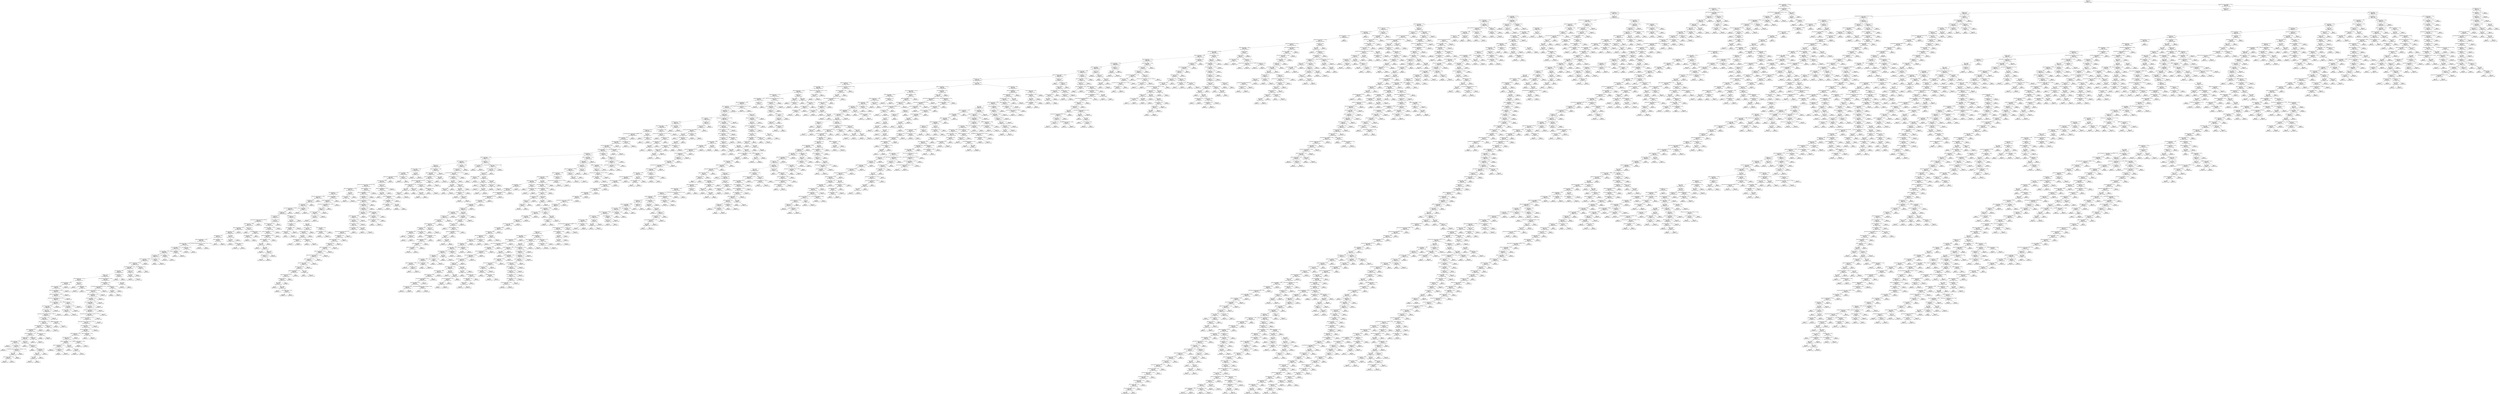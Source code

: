digraph Tree {
node [shape=box] ;
0 [label="GRE <= 12.1237\ngini = 0.5\nsamples = 21721\nvalue = [10860.5, 10860.5]"] ;
1 [label="Applied_School=香港城市大学 <= 0.6848\ngini = 0.4604\nsamples = 12874\nvalue = [6810.0185, 3818.0192]"] ;
0 -> 1 [labeldistance=2.5, labelangle=45, headlabel="True"] ;
2 [label="Applied_School=香港中文大学 <= 0.956\ngini = 0.474\nsamples = 11499\nvalue = [6028.5971, 3789.9455]"] ;
1 -> 2 ;
3 [label="English_Level=暂无 <= 0.2704\ngini = 0.485\nsamples = 10155\nvalue = [5271.738, 3713.7456]"] ;
2 -> 3 ;
4 [label="Applied_School=香港浸会大学 <= 0.5061\ngini = 0.4961\nsamples = 7645\nvalue = [3901.3946, 3268.5774]"] ;
3 -> 4 ;
5 [label="Applied_School=香港科技大学 <= 0.1589\ngini = 0.4983\nsamples = 7237\nvalue = [3669.4815, 3260.5563]"] ;
4 -> 5 ;
6 [label="Applied_School=香港理工大学 <= 0.561\ngini = 0.4995\nsamples = 6789\nvalue = [3419.8608, 3216.4405]"] ;
5 -> 6 ;
7 [label="Applied_School=宾夕法尼亚大学 <= 0.9974\ngini = 0.5\nsamples = 6375\nvalue = [3190.2326, 3168.3143]"] ;
6 -> 7 ;
8 [label="Applied_School=南加州大学 <= 0.9113\ngini = 0.4998\nsamples = 6323\nvalue = [3175.381, 3064.0406]"] ;
7 -> 8 ;
9 [label="Applied_School=埃默里大学 <= 0.199\ngini = 0.5\nsamples = 6206\nvalue = [3108.5489, 3064.0406]"] ;
8 -> 9 ;
10 [label="Applied_School=加州大学伯克利分校 <= 0.9788\ngini = 0.5\nsamples = 6109\nvalue = [3053.1411, 3064.0406]"] ;
9 -> 10 ;
11 [label="Applied_School=伦敦政治经济学院 <= 0.3105\ngini = 0.5\nsamples = 6061\nvalue = [3037.7184, 2979.8196]"] ;
10 -> 11 ;
12 [label="Applied_School=芝加哥大学 <= 0.9635\ngini = 0.4998\nsamples = 6003\nvalue = [3017.1546, 2891.5881]"] ;
11 -> 12 ;
13 [label="Applied_School=加州大学洛杉矶分校 <= 0.4502\ngini = 0.4996\nsamples = 5976\nvalue = [3009.7288, 2835.4407]"] ;
12 -> 13 ;
14 [label="Applied_School=康奈尔大学 <= 0.3833\ngini = 0.4992\nsamples = 5921\nvalue = [2989.1651, 2759.2408]"] ;
13 -> 14 ;
15 [label="Applied_School=杜克大学 <= 0.7648\ngini = 0.4987\nsamples = 5855\nvalue = [2963.4605, 2675.0198]"] ;
14 -> 15 ;
16 [label="Applied_School=哈佛大学 <= 0.1206\ngini = 0.4983\nsamples = 5828\nvalue = [2954.8923, 2626.8935]"] ;
15 -> 16 ;
17 [label="Applied_School=范德堡大学 <= 0.2705\ngini = 0.4979\nsamples = 5816\nvalue = [2952.6074, 2594.8093]"] ;
16 -> 17 ;
18 [label="Applied_School=滑铁卢大学 <= 0.6792\ngini = 0.4983\nsamples = 5737\nvalue = [2908.0527, 2590.7987]"] ;
17 -> 18 ;
19 [label="Applied_School=密歇根大学安娜堡分校 <= 0.9984\ngini = 0.4978\nsamples = 5675\nvalue = [2882.348, 2522.6198]"] ;
18 -> 19 ;
20 [label="English_Level=中 <= 0.2953\ngini = 0.4973\nsamples = 5645\nvalue = [2871.495, 2478.5041]"] ;
19 -> 20 ;
21 [label="Applied_School=帝国理工学院 <= 0.3209\ngini = 0.4917\nsamples = 3525\nvalue = [1814.177, 1399.673]"] ;
20 -> 21 ;
22 [label="School_Major=行政管理 <= 0.0196\ngini = 0.4903\nsamples = 3498\nvalue = [1803.8952, 1363.5783]"] ;
21 -> 22 ;
23 [label="Applied_School=哥伦比亚大学 <= 0.0486\ngini = 0.4892\nsamples = 3486\nvalue = [1800.4679, 1339.5151]"] ;
22 -> 23 ;
24 [label="Applied_School=多伦多大学 <= 0.1918\ngini = 0.4877\nsamples = 3455\nvalue = [1787.9012, 1303.4204]"] ;
23 -> 24 ;
25 [label="Applied_School=斯坦福大学 <= 0.2876\ngini = 0.486\nsamples = 3415\nvalue = [1770.7647, 1263.3152]"] ;
24 -> 25 ;
26 [label="Applied_School=洛桑联邦理工学院 <= 0.3621\ngini = 0.485\nsamples = 3409\nvalue = [1769.6223, 1247.2731]"] ;
25 -> 26 ;
27 [label="Applied_School=悉尼大学 <= 0.6822\ngini = 0.484\nsamples = 3402\nvalue = [1767.9087, 1231.231]"] ;
26 -> 27 ;
28 [label="Major=Accounting <= 0.6855\ngini = 0.4851\nsamples = 3362\nvalue = [1745.0601, 1231.231]"] ;
27 -> 28 ;
29 [label="School=双非 <= 0.8937\ngini = 0.4834\nsamples = 3322\nvalue = [1727.3524, 1195.1363]"] ;
28 -> 29 ;
30 [label="Applied_School=纽约大学 <= 0.7378\ngini = 0.49\nsamples = 2491\nvalue = [1285.2325, 966.5364]"] ;
29 -> 30 ;
31 [label="Major=American Law <= 0.9999\ngini = 0.488\nsamples = 2447\nvalue = [1265.8112, 926.4311]"] ;
30 -> 31 ;
32 [label="Applied_School=代尔夫特理工大学 <= 0.44\ngini = 0.4896\nsamples = 2389\nvalue = [1233.252, 922.4206]"] ;
31 -> 32 ;
33 [label="School_Major=化学 <= 0.6068\ngini = 0.4913\nsamples = 2315\nvalue = [1192.1245, 914.3996]"] ;
32 -> 33 ;
34 [label="Major=Teaching English to Speakers of Other Languages <= 0.4569\ngini = 0.4903\nsamples = 2307\nvalue = [1189.8397, 898.3575]"] ;
33 -> 34 ;
35 [label="Applied_School=耶鲁大学 <= 0.1733\ngini = 0.4913\nsamples = 2275\nvalue = [1171.5608, 898.3575]"] ;
34 -> 35 ;
36 [label="School_Major=音乐传播 <= 0.1176\ngini = 0.4905\nsamples = 2270\nvalue = [1170.4184, 886.3259]"] ;
35 -> 36 ;
37 [label="School_Major=英语／教育双学位 <= 0.2625\ngini = 0.4896\nsamples = 2265\nvalue = [1169.2759, 874.2943]"] ;
36 -> 37 ;
38 [label="Applied_School=剑桥大学 <= 0.402\ngini = 0.4887\nsamples = 2260\nvalue = [1168.1335, 862.2627]"] ;
37 -> 38 ;
39 [label="English_Level=优 <= 0.7237\ngini = 0.4873\nsamples = 2244\nvalue = [1161.8502, 842.2101]"] ;
38 -> 39 ;
40 [label="Applied_School=乔治城大学 <= 0.3368\ngini = 0.4924\nsamples = 1778\nvalue = [913.9431, 713.8733]"] ;
39 -> 40 ;
41 [label="Applied_School=西北大学 <= 0.798\ngini = 0.4897\nsamples = 1723\nvalue = [889.3809, 665.747]"] ;
40 -> 41 ;
42 [label="Major=Law <= 0.83\ngini = 0.4873\nsamples = 1687\nvalue = [873.3869, 633.6629]"] ;
41 -> 42 ;
43 [label="School_Major=工程管理 <= 0.6753\ngini = 0.4921\nsamples = 1527\nvalue = [785.4198, 609.5997]"] ;
42 -> 43 ;
44 [label="School_Major=汉语国际教育 <= 0.926\ngini = 0.4907\nsamples = 1516\nvalue = [781.4213, 593.5576]"] ;
43 -> 44 ;
45 [label="Applied_School=北卡罗来纳大学教堂山分校 <= 0.6565\ngini = 0.4894\nsamples = 1510\nvalue = [779.7077, 581.526]"] ;
44 -> 45 ;
46 [label="School_Major=土木工程 <= 0.0856\ngini = 0.4884\nsamples = 1508\nvalue = [779.7077, 573.505]"] ;
45 -> 46 ;
47 [label="School=浙大/复旦/南大/南开/武大/华中科大/上海交大/天大 <= 0.5662\ngini = 0.4861\nsamples = 1484\nvalue = [769.4258, 549.4418]"] ;
46 -> 47 ;
48 [label="Applied_School=苏黎世联邦理工学院 <= 0.0722\ngini = 0.4779\nsamples = 1258\nvalue = [657.4678, 429.1261]"] ;
47 -> 48 ;
49 [label="School_Major=通信工程 <= 0.303\ngini = 0.4745\nsamples = 1248\nvalue = [654.0405, 413.084]"] ;
48 -> 49 ;
50 [label="Major=Literary and Cultural Studies <= 0.8711\ngini = 0.4703\nsamples = 1230\nvalue = [646.6147, 393.0314]"] ;
49 -> 50 ;
51 [label="Major=Biology <= 0.0355\ngini = 0.4678\nsamples = 1228\nvalue = [646.6147, 385.0103]"] ;
50 -> 51 ;
52 [label="School_Major=工程力学 <= 0.3109\ngini = 0.4653\nsamples = 1226\nvalue = [646.6147, 376.9893]"] ;
51 -> 52 ;
53 [label="School_Major=Thermal Engineering <= 0.0443\ngini = 0.4617\nsamples = 1219\nvalue = [644.3299, 364.9577]"] ;
52 -> 53 ;
54 [label="Major=Finance <= 0.5332\ngini = 0.4588\nsamples = 1217\nvalue = [644.3299, 356.9367]"] ;
53 -> 54 ;
55 [label="Major=Architecture <= 0.2138\ngini = 0.449\nsamples = 1154\nvalue = [614.0555, 316.8314]"] ;
54 -> 55 ;
56 [label="Major=Industrial and Engineering Management <= 0.9757\ngini = 0.4385\nsamples = 1108\nvalue = [592.3494, 284.7472]"] ;
55 -> 56 ;
57 [label="Applied_School=巴斯大学 <= 0.9864\ngini = 0.4342\nsamples = 1105\nvalue = [591.7782, 276.7262]"] ;
56 -> 57 ;
58 [label="Applied_School=维多利亚大学 <= 0.0776\ngini = 0.4266\nsamples = 1088\nvalue = [584.3524, 260.6841]"] ;
57 -> 58 ;
59 [label="School_Major=新闻学 <= 0.441\ngini = 0.4218\nsamples = 1084\nvalue = [583.2099, 252.663]"] ;
58 -> 59 ;
60 [label="Major=Journalism <= 0.5024\ngini = 0.4152\nsamples = 1071\nvalue = [577.4978, 240.6315]"] ;
59 -> 60 ;
61 [label="Applied_School=欧盟奖学金项目 <= 0.3933\ngini = 0.4099\nsamples = 1066\nvalue = [575.7841, 232.6104]"] ;
60 -> 61 ;
62 [label="Applied_School=卡尔顿大学 <= 0.5768\ngini = 0.4044\nsamples = 1060\nvalue = [573.4993, 224.5894]"] ;
61 -> 62 ;
63 [label="School_Major=物流管理 <= 0.0163\ngini = 0.3987\nsamples = 1054\nvalue = [571.2144, 216.5683]"] ;
62 -> 63 ;
64 [label="School_Major=动物检疫 <= 0.4472\ngini = 0.3926\nsamples = 1048\nvalue = [568.9296, 208.5473]"] ;
63 -> 64 ;
65 [label="Major=Sociology <= 0.5931\ngini = 0.3861\nsamples = 1042\nvalue = [566.6447, 200.5262]"] ;
64 -> 65 ;
66 [label="School_Major=数字媒体技术 <= 0.1798\ngini = 0.3795\nsamples = 1035\nvalue = [563.7886, 192.5052]"] ;
65 -> 66 ;
67 [label="Applied_School=英属哥伦比亚大学 <= 0.9653\ngini = 0.3725\nsamples = 1028\nvalue = [560.9326, 184.4841]"] ;
66 -> 67 ;
68 [label="Major=Banking and Finance <= 0.0807\ngini = 0.3652\nsamples = 1020\nvalue = [557.5053, 176.4631]"] ;
67 -> 68 ;
69 [label="Major=Management <= 0.001\ngini = 0.358\nsamples = 1010\nvalue = [552.9356, 168.442]"] ;
68 -> 69 ;
70 [label="School=211 <= 0.327\ngini = 0.3502\nsamples = 1000\nvalue = [548.3659, 160.421]"] ;
69 -> 70 ;
71 [label="School_Major=材料科学与工程 <= 0.6125\ngini = 0.2978\nsamples = 651\nvalue = [360.4363, 80.2105]"] ;
70 -> 71 ;
72 [label="School_Major=环境艺术设计 <= 0.7508\ngini = 0.2804\nsamples = 641\nvalue = [355.8666, 72.1894]"] ;
71 -> 72 ;
73 [label="Applied_School=华盛顿大学 <= 0.5322\ngini = 0.2702\nsamples = 639\nvalue = [355.2954, 68.1789]"] ;
72 -> 73 ;
74 [label="Major=Communication Engineering <= 0.8093\ngini = 0.2594\nsamples = 637\nvalue = [354.7242, 64.1684]"] ;
73 -> 74 ;
75 [label="Applied_School=加州大学戴维斯分校 <= 0.8502\ngini = 0.2482\nsamples = 635\nvalue = [354.1529, 60.1579]"] ;
74 -> 75 ;
76 [label="Major=Electrical and Electronics Engineering <= 0.5517\ngini = 0.2365\nsamples = 633\nvalue = [353.5817, 56.1473]"] ;
75 -> 76 ;
77 [label="Major=International Marketing <= 0.9834\ngini = 0.2044\nsamples = 602\nvalue = [337.5877, 44.1158]"] ;
76 -> 77 ;
78 [label="Major=Veterinary Medicine <= 0.9311\ngini = 0.1903\nsamples = 599\nvalue = [336.4453, 40.1052]"] ;
77 -> 78 ;
79 [label="School_Major=工业工程 <= 0.9703\ngini = 0.1755\nsamples = 596\nvalue = [335.3029, 36.0947]"] ;
78 -> 79 ;
80 [label="Major=Business Administration and Management <= 0.0964\ngini = 0.1601\nsamples = 592\nvalue = [333.5892, 32.0842]"] ;
79 -> 80 ;
81 [label="Major=Business Analytics <= 0.8786\ngini = 0.1438\nsamples = 588\nvalue = [331.8756, 28.0737]"] ;
80 -> 81 ;
82 [label="Applied_School=哥本哈根大学 <= 0.2498\ngini = 0.1272\nsamples = 581\nvalue = [328.4483, 24.0631]"] ;
81 -> 82 ;
83 [label="School_Major=财政学 <= 0.4118\ngini = 0.1095\nsamples = 574\nvalue = [325.021, 20.0526]"] ;
82 -> 83 ;
84 [label="Applied_School=莱顿大学 <= 0.1677\ngini = 0.0905\nsamples = 567\nvalue = [321.5937, 16.0421]"] ;
83 -> 84 ;
85 [label="Applied_School=南洋理工大学 <= 0.6425\ngini = 0.0709\nsamples = 554\nvalue = [314.7392, 12.0316]"] ;
84 -> 85 ;
86 [label="School_Major= <= 0.5218\ngini = 0.0498\nsamples = 538\nvalue = [306.1709, 8.021]"] ;
85 -> 86 ;
87 [label="Applied_School=香港大学 <= 0.0767\ngini = 0.0277\nsamples = 493\nvalue = [281.0375, 4.0105]"] ;
86 -> 87 ;
88 [label="gini = 0.0\nsamples = 445\nvalue = [254.1904, 0.0]"] ;
87 -> 88 ;
89 [label="School=211 & 985 <= 0.0824\ngini = 0.2262\nsamples = 48\nvalue = [26.8471, 4.0105]"] ;
87 -> 89 ;
90 [label="gini = 0.0\nsamples = 16\nvalue = [9.1394, 0.0]"] ;
89 -> 90 ;
91 [label="Major=Industrial Engineering and Logistics Management <= 0.4912\ngini = 0.3011\nsamples = 32\nvalue = [17.7076, 4.0105]"] ;
89 -> 91 ;
92 [label="GPA <= 85.4605\ngini = 0.3348\nsamples = 27\nvalue = [14.8516, 4.0105]"] ;
91 -> 92 ;
93 [label="Major=Computer Science <= 0.7386\ngini = 0.4449\nsamples = 15\nvalue = [7.997, 4.0105]"] ;
92 -> 93 ;
94 [label="gini = 0.4756\nsamples = 12\nvalue = [6.2834, 4.0105]"] ;
93 -> 94 ;
95 [label="gini = 0.0\nsamples = 3\nvalue = [1.7136, 0.0]"] ;
93 -> 95 ;
96 [label="gini = 0.0\nsamples = 12\nvalue = [6.8546, 0.0]"] ;
92 -> 96 ;
97 [label="gini = 0.0\nsamples = 5\nvalue = [2.8561, 0.0]"] ;
91 -> 97 ;
98 [label="School= <= 0.6118\ngini = 0.2373\nsamples = 45\nvalue = [25.1334, 4.0105]"] ;
86 -> 98 ;
99 [label="gini = 0.0\nsamples = 17\nvalue = [9.7106, 0.0]"] ;
98 -> 99 ;
100 [label="English_Level=良 <= 0.5637\ngini = 0.3276\nsamples = 28\nvalue = [15.4228, 4.0105]"] ;
98 -> 100 ;
101 [label="gini = 0.0\nsamples = 5\nvalue = [2.8561, 0.0]"] ;
100 -> 101 ;
102 [label="Major=Marketing <= 0.986\ngini = 0.3668\nsamples = 23\nvalue = [12.5667, 4.0105]"] ;
100 -> 102 ;
103 [label="GPA= <= 0.8716\ngini = 0.394\nsamples = 20\nvalue = [10.8531, 4.0105]"] ;
102 -> 103 ;
104 [label="GPA <= 83.6834\ngini = 0.4239\nsamples = 17\nvalue = [9.1394, 4.0105]"] ;
103 -> 104 ;
105 [label="gini = 0.2183\nsamples = 2\nvalue = [0.5712, 4.0105]"] ;
104 -> 105 ;
106 [label="gini = 0.0\nsamples = 15\nvalue = [8.5682, 0.0]"] ;
104 -> 106 ;
107 [label="gini = 0.0\nsamples = 3\nvalue = [1.7136, 0.0]"] ;
103 -> 107 ;
108 [label="gini = 0.0\nsamples = 3\nvalue = [1.7136, 0.0]"] ;
102 -> 108 ;
109 [label="Degree=博士 <= 0.7947\ngini = 0.4344\nsamples = 16\nvalue = [8.5682, 4.0105]"] ;
85 -> 109 ;
110 [label="gini = 0.0\nsamples = 14\nvalue = [7.997, 0.0]"] ;
109 -> 110 ;
111 [label="gini = 0.2183\nsamples = 2\nvalue = [0.5712, 4.0105]"] ;
109 -> 111 ;
112 [label="School_Major=法学 <= 0.7848\ngini = 0.4657\nsamples = 13\nvalue = [6.8546, 4.0105]"] ;
84 -> 112 ;
113 [label="gini = -0.0\nsamples = 7\nvalue = [3.9985, 0.0]"] ;
112 -> 113 ;
114 [label="gini = 0.4859\nsamples = 6\nvalue = [2.8561, 4.0105]"] ;
112 -> 114 ;
115 [label="gini = 0.4969\nsamples = 7\nvalue = [3.4273, 4.0105]"] ;
83 -> 115 ;
116 [label="School_Major= <= 0.3218\ngini = 0.4969\nsamples = 7\nvalue = [3.4273, 4.0105]"] ;
82 -> 116 ;
117 [label="gini = 0.0\nsamples = 5\nvalue = [2.8561, 0.0]"] ;
116 -> 117 ;
118 [label="gini = 0.2183\nsamples = 2\nvalue = [0.5712, 4.0105]"] ;
116 -> 118 ;
119 [label="Applied_School=伦敦大学学院 <= 0.2096\ngini = 0.4969\nsamples = 7\nvalue = [3.4273, 4.0105]"] ;
81 -> 119 ;
120 [label="gini = -0.0\nsamples = 5\nvalue = [2.8561, 0.0]"] ;
119 -> 120 ;
121 [label="gini = 0.2183\nsamples = 2\nvalue = [0.5712, 4.0105]"] ;
119 -> 121 ;
122 [label="gini = 0.4195\nsamples = 4\nvalue = [1.7136, 4.0105]"] ;
80 -> 122 ;
123 [label="gini = 0.4195\nsamples = 4\nvalue = [1.7136, 4.0105]"] ;
79 -> 123 ;
124 [label="gini = 0.3451\nsamples = 3\nvalue = [1.1424, 4.0105]"] ;
78 -> 124 ;
125 [label="gini = 0.3451\nsamples = 3\nvalue = [1.1424, 4.0105]"] ;
77 -> 125 ;
126 [label="School_Major=电子科学与技术 <= 0.7243\ngini = 0.49\nsamples = 31\nvalue = [15.994, 12.0316]"] ;
76 -> 126 ;
127 [label="School_Major=电气工程与自动化 <= 0.2278\ngini = 0.4502\nsamples = 29\nvalue = [15.4228, 8.021]"] ;
126 -> 127 ;
128 [label="School_Major=电气工程 <= 0.0268\ngini = 0.3348\nsamples = 27\nvalue = [14.8516, 4.0105]"] ;
127 -> 128 ;
129 [label="gini = 0.0\nsamples = 23\nvalue = [13.1379, 0.0]"] ;
128 -> 129 ;
130 [label="gini = 0.4195\nsamples = 4\nvalue = [1.7136, 4.0105]"] ;
128 -> 130 ;
131 [label="gini = 0.2183\nsamples = 2\nvalue = [0.5712, 4.0105]"] ;
127 -> 131 ;
132 [label="gini = 0.2183\nsamples = 2\nvalue = [0.5712, 4.0105]"] ;
126 -> 132 ;
133 [label="gini = 0.2183\nsamples = 2\nvalue = [0.5712, 4.0105]"] ;
75 -> 133 ;
134 [label="gini = 0.2183\nsamples = 2\nvalue = [0.5712, 4.0105]"] ;
74 -> 134 ;
135 [label="gini = 0.2183\nsamples = 2\nvalue = [0.5712, 4.0105]"] ;
73 -> 135 ;
136 [label="gini = 0.2183\nsamples = 2\nvalue = [0.5712, 4.0105]"] ;
72 -> 136 ;
137 [label="School= <= 0.7549\ngini = 0.4624\nsamples = 10\nvalue = [4.5697, 8.021]"] ;
71 -> 137 ;
138 [label="gini = 0.0\nsamples = 3\nvalue = [1.7136, 0.0]"] ;
137 -> 138 ;
139 [label="Major=Nanotechnology <= 0.35\ngini = 0.3873\nsamples = 7\nvalue = [2.8561, 8.021]"] ;
137 -> 139 ;
140 [label="gini = 0.2901\nsamples = 5\nvalue = [1.7136, 8.021]"] ;
139 -> 140 ;
141 [label="gini = 0.0\nsamples = 2\nvalue = [1.1424, 0.0]"] ;
139 -> 141 ;
142 [label="Major=Human Resource Management <= 0.5467\ngini = 0.4193\nsamples = 349\nvalue = [187.9295, 80.2105]"] ;
70 -> 142 ;
143 [label="School_Major=商务英语 <= 0.1506\ngini = 0.4032\nsamples = 343\nvalue = [185.6447, 72.1894]"] ;
142 -> 143 ;
144 [label="Major=Digital Media Culture and Education <= 0.827\ngini = 0.3858\nsamples = 334\nvalue = [181.6462, 64.1684]"] ;
143 -> 144 ;
145 [label="Major=Social Work and Youth Services <= 0.9673\ngini = 0.3744\nsamples = 332\nvalue = [181.075, 60.1579]"] ;
144 -> 145 ;
146 [label="Applied_School=肯高迪亚大学 <= 0.4067\ngini = 0.3619\nsamples = 330\nvalue = [180.5038, 56.1473]"] ;
145 -> 146 ;
147 [label="School_Major=计算机科学 <= 0.5522\ngini = 0.3484\nsamples = 328\nvalue = [179.9325, 52.1368]"] ;
146 -> 147 ;
148 [label="School_Major=银行与国际金融 <= 0.7387\ngini = 0.3336\nsamples = 326\nvalue = [179.3613, 48.1263]"] ;
147 -> 148 ;
149 [label="School_Major=环境工程 <= 0.251\ngini = 0.3175\nsamples = 324\nvalue = [178.7901, 44.1158]"] ;
148 -> 149 ;
150 [label="School_Major=Marine Engineering <= 0.435\ngini = 0.2999\nsamples = 322\nvalue = [178.2189, 40.1052]"] ;
149 -> 150 ;
151 [label="Major=Industrial Engineering and Logistics Management <= 0.7731\ngini = 0.2807\nsamples = 320\nvalue = [177.6477, 36.0947]"] ;
150 -> 151 ;
152 [label="Major=Industrial and Product Design <= 0.574\ngini = 0.2603\nsamples = 317\nvalue = [176.5053, 32.0842]"] ;
151 -> 152 ;
153 [label="Major=Teaching Chinese as a Second Language <= 0.0172\ngini = 0.2379\nsamples = 314\nvalue = [175.3628, 28.0737]"] ;
152 -> 153 ;
154 [label="Major=Business Analytics <= 0.118\ngini = 0.2133\nsamples = 311\nvalue = [174.2204, 24.0631]"] ;
153 -> 154 ;
155 [label="School_Major=数学与英语数学 <= 0.7771\ngini = 0.1866\nsamples = 307\nvalue = [172.5068, 20.0526]"] ;
154 -> 155 ;
156 [label="Applied_School=莱顿大学 <= 0.0746\ngini = 0.1574\nsamples = 302\nvalue = [170.2219, 16.0421]"] ;
155 -> 156 ;
157 [label="School_Major=广告学 <= 0.2734\ngini = 0.1244\nsamples = 298\nvalue = [168.5083, 12.0316]"] ;
156 -> 157 ;
158 [label="Applied_School=格拉斯哥大学 <= 0.3311\ngini = 0.0884\nsamples = 291\nvalue = [165.081, 8.021]"] ;
157 -> 158 ;
159 [label="Applied_School=新加坡国立大学 <= 0.0481\ngini = 0.0477\nsamples = 281\nvalue = [159.94, 4.0105]"] ;
158 -> 159 ;
160 [label="gini = 0.0\nsamples = 264\nvalue = [150.8006, 0.0]"] ;
159 -> 160 ;
161 [label="School_Major=法学 <= 0.0452\ngini = 0.4239\nsamples = 17\nvalue = [9.1394, 4.0105]"] ;
159 -> 161 ;
162 [label="gini = 0.0\nsamples = 15\nvalue = [8.5682, 0.0]"] ;
161 -> 162 ;
163 [label="gini = 0.2183\nsamples = 2\nvalue = [0.5712, 4.0105]"] ;
161 -> 163 ;
164 [label="GPA <= 82.6921\ngini = 0.4924\nsamples = 10\nvalue = [5.1409, 4.0105]"] ;
158 -> 164 ;
165 [label="gini = 0.0\nsamples = 3\nvalue = [1.7136, 0.0]"] ;
164 -> 165 ;
166 [label="GPA <= 87.949\ngini = 0.4969\nsamples = 7\nvalue = [3.4273, 4.0105]"] ;
164 -> 166 ;
167 [label="gini = 0.4624\nsamples = 5\nvalue = [2.2849, 4.0105]"] ;
166 -> 167 ;
168 [label="gini = -0.0\nsamples = 2\nvalue = [1.1424, 0.0]"] ;
166 -> 168 ;
169 [label="Applied_School=伦敦大学国王学院 <= 0.6368\ngini = 0.4969\nsamples = 7\nvalue = [3.4273, 4.0105]"] ;
157 -> 169 ;
170 [label="gini = 0.4624\nsamples = 5\nvalue = [2.2849, 4.0105]"] ;
169 -> 170 ;
171 [label="gini = -0.0\nsamples = 2\nvalue = [1.1424, 0.0]"] ;
169 -> 171 ;
172 [label="gini = 0.4195\nsamples = 4\nvalue = [1.7136, 4.0105]"] ;
156 -> 172 ;
173 [label="Applied_School=哥本哈根大学 <= 0.8097\ngini = 0.4624\nsamples = 5\nvalue = [2.2849, 4.0105]"] ;
155 -> 173 ;
174 [label="gini = -0.0\nsamples = 3\nvalue = [1.7136, 0.0]"] ;
173 -> 174 ;
175 [label="gini = 0.2183\nsamples = 2\nvalue = [0.5712, 4.0105]"] ;
173 -> 175 ;
176 [label="gini = 0.4195\nsamples = 4\nvalue = [1.7136, 4.0105]"] ;
154 -> 176 ;
177 [label="gini = 0.3451\nsamples = 3\nvalue = [1.1424, 4.0105]"] ;
153 -> 177 ;
178 [label="gini = 0.3451\nsamples = 3\nvalue = [1.1424, 4.0105]"] ;
152 -> 178 ;
179 [label="gini = 0.3451\nsamples = 3\nvalue = [1.1424, 4.0105]"] ;
151 -> 179 ;
180 [label="gini = 0.2183\nsamples = 2\nvalue = [0.5712, 4.0105]"] ;
150 -> 180 ;
181 [label="gini = 0.2183\nsamples = 2\nvalue = [0.5712, 4.0105]"] ;
149 -> 181 ;
182 [label="gini = 0.2183\nsamples = 2\nvalue = [0.5712, 4.0105]"] ;
148 -> 182 ;
183 [label="gini = 0.2183\nsamples = 2\nvalue = [0.5712, 4.0105]"] ;
147 -> 183 ;
184 [label="gini = 0.2183\nsamples = 2\nvalue = [0.5712, 4.0105]"] ;
146 -> 184 ;
185 [label="gini = 0.2183\nsamples = 2\nvalue = [0.5712, 4.0105]"] ;
145 -> 185 ;
186 [label="gini = 0.2183\nsamples = 2\nvalue = [0.5712, 4.0105]"] ;
144 -> 186 ;
187 [label="Applied_School=墨尔本大学 <= 0.0212\ngini = 0.444\nsamples = 9\nvalue = [3.9985, 8.021]"] ;
143 -> 187 ;
188 [label="GPA <= 84.7241\ngini = 0.3873\nsamples = 7\nvalue = [2.8561, 8.021]"] ;
187 -> 188 ;
189 [label="gini = -0.0\nsamples = 4\nvalue = [2.2849, 0.0]"] ;
188 -> 189 ;
190 [label="gini = 0.1241\nsamples = 3\nvalue = [0.5712, 8.021]"] ;
188 -> 190 ;
191 [label="gini = 0.0\nsamples = 2\nvalue = [1.1424, 0.0]"] ;
187 -> 191 ;
192 [label="GPA <= 80.4309\ngini = 0.3451\nsamples = 6\nvalue = [2.2849, 8.021]"] ;
142 -> 192 ;
193 [label="gini = 0.2183\nsamples = 4\nvalue = [1.1424, 8.021]"] ;
192 -> 193 ;
194 [label="gini = 0.0\nsamples = 2\nvalue = [1.1424, 0.0]"] ;
192 -> 194 ;
195 [label="School_Major=法学 <= 0.0313\ngini = 0.4624\nsamples = 10\nvalue = [4.5697, 8.021]"] ;
69 -> 195 ;
196 [label="gini = 0.0\nsamples = 8\nvalue = [4.5697, 0.0]"] ;
195 -> 196 ;
197 [label="gini = 0.0\nsamples = 2\nvalue = [0.0, 8.021]"] ;
195 -> 197 ;
198 [label="School=211 <= 0.5966\ngini = 0.4624\nsamples = 10\nvalue = [4.5697, 8.021]"] ;
68 -> 198 ;
199 [label="GPA <= 86.0754\ngini = 0.3451\nsamples = 6\nvalue = [2.2849, 8.021]"] ;
198 -> 199 ;
200 [label="gini = 0.2183\nsamples = 2\nvalue = [0.5712, 4.0105]"] ;
199 -> 200 ;
201 [label="gini = 0.4195\nsamples = 4\nvalue = [1.7136, 4.0105]"] ;
199 -> 201 ;
202 [label="gini = 0.0\nsamples = 4\nvalue = [2.2849, 0.0]"] ;
198 -> 202 ;
203 [label="School_Major=软件工程 <= 0.1147\ngini = 0.4195\nsamples = 8\nvalue = [3.4273, 8.021]"] ;
67 -> 203 ;
204 [label="gini = 0.0\nsamples = 6\nvalue = [3.4273, 0.0]"] ;
203 -> 204 ;
205 [label="gini = 0.0\nsamples = 2\nvalue = [0.0, 8.021]"] ;
203 -> 205 ;
206 [label="gini = 0.3873\nsamples = 7\nvalue = [2.8561, 8.021]"] ;
66 -> 206 ;
207 [label="School_Major=社会学 <= 0.2881\ngini = 0.3873\nsamples = 7\nvalue = [2.8561, 8.021]"] ;
65 -> 207 ;
208 [label="gini = -0.0\nsamples = 4\nvalue = [2.2849, 0.0]"] ;
207 -> 208 ;
209 [label="gini = 0.1241\nsamples = 3\nvalue = [0.5712, 8.021]"] ;
207 -> 209 ;
210 [label="Major=Microbiology <= 0.9144\ngini = 0.3451\nsamples = 6\nvalue = [2.2849, 8.021]"] ;
64 -> 210 ;
211 [label="gini = 0.2183\nsamples = 4\nvalue = [1.1424, 8.021]"] ;
210 -> 211 ;
212 [label="gini = 0.0\nsamples = 2\nvalue = [1.1424, 0.0]"] ;
210 -> 212 ;
213 [label="Applied_School=新加坡国立大学 <= 0.9828\ngini = 0.3451\nsamples = 6\nvalue = [2.2849, 8.021]"] ;
63 -> 213 ;
214 [label="gini = 0.0\nsamples = 3\nvalue = [1.7136, 0.0]"] ;
213 -> 214 ;
215 [label="gini = 0.1241\nsamples = 3\nvalue = [0.5712, 8.021]"] ;
213 -> 215 ;
216 [label="School_Major=工业工程 <= 0.7203\ngini = 0.3451\nsamples = 6\nvalue = [2.2849, 8.021]"] ;
62 -> 216 ;
217 [label="gini = 0.2183\nsamples = 4\nvalue = [1.1424, 8.021]"] ;
216 -> 217 ;
218 [label="gini = 0.0\nsamples = 2\nvalue = [1.1424, 0.0]"] ;
216 -> 218 ;
219 [label="School_Major=信息管理与信息系统（工学） + 应用心理学（二学位） <= 0.7553\ngini = 0.3451\nsamples = 6\nvalue = [2.2849, 8.021]"] ;
61 -> 219 ;
220 [label="gini = 0.2183\nsamples = 4\nvalue = [1.1424, 8.021]"] ;
219 -> 220 ;
221 [label="gini = 0.0\nsamples = 2\nvalue = [1.1424, 0.0]"] ;
219 -> 221 ;
222 [label="Applied_School=香港大学 <= 0.0944\ngini = 0.2901\nsamples = 5\nvalue = [1.7136, 8.021]"] ;
60 -> 222 ;
223 [label="gini = 0.0\nsamples = 2\nvalue = [1.1424, 0.0]"] ;
222 -> 223 ;
224 [label="gini = 0.1241\nsamples = 3\nvalue = [0.5712, 8.021]"] ;
222 -> 224 ;
225 [label="GPA <= 86.7432\ngini = 0.4366\nsamples = 13\nvalue = [5.7121, 12.0316]"] ;
59 -> 225 ;
226 [label="GPA <= 83.3063\ngini = 0.3744\nsamples = 10\nvalue = [3.9985, 12.0316]"] ;
225 -> 226 ;
227 [label="gini = 0.2183\nsamples = 4\nvalue = [1.1424, 8.021]"] ;
226 -> 227 ;
228 [label="School=211 & 985 <= 0.8213\ngini = 0.4859\nsamples = 6\nvalue = [2.8561, 4.0105]"] ;
226 -> 228 ;
229 [label="gini = 0.3451\nsamples = 3\nvalue = [1.1424, 4.0105]"] ;
228 -> 229 ;
230 [label="gini = -0.0\nsamples = 3\nvalue = [1.7136, 0.0]"] ;
228 -> 230 ;
231 [label="gini = 0.0\nsamples = 3\nvalue = [1.7136, 0.0]"] ;
225 -> 231 ;
232 [label="gini = 0.2183\nsamples = 4\nvalue = [1.1424, 8.021]"] ;
58 -> 232 ;
233 [label="School=211 <= 0.6112\ngini = 0.4326\nsamples = 17\nvalue = [7.4258, 16.0421]"] ;
57 -> 233 ;
234 [label="gini = 0.0\nsamples = 5\nvalue = [2.8561, 0.0]"] ;
233 -> 234 ;
235 [label="Major=Banking and Finance <= 0.1922\ngini = 0.3451\nsamples = 12\nvalue = [4.5697, 16.0421]"] ;
233 -> 235 ;
236 [label="School_Major=英语 <= 0.0669\ngini = 0.2901\nsamples = 10\nvalue = [3.4273, 16.0421]"] ;
235 -> 236 ;
237 [label="gini = 0.4195\nsamples = 8\nvalue = [3.4273, 8.021]"] ;
236 -> 237 ;
238 [label="gini = 0.0\nsamples = 2\nvalue = [0.0, 8.021]"] ;
236 -> 238 ;
239 [label="gini = 0.0\nsamples = 2\nvalue = [1.1424, 0.0]"] ;
235 -> 239 ;
240 [label="gini = 0.1241\nsamples = 3\nvalue = [0.5712, 8.021]"] ;
56 -> 240 ;
241 [label="School=211 & 985 <= 0.5008\ngini = 0.4814\nsamples = 46\nvalue = [21.7061, 32.0842]"] ;
55 -> 241 ;
242 [label="Applied_School=墨尔本大学 <= 0.9518\ngini = 0.4195\nsamples = 32\nvalue = [13.7091, 32.0842]"] ;
241 -> 242 ;
243 [label="School=国外高校（含港澳台） <= 0.7849\ngini = 0.3873\nsamples = 28\nvalue = [11.4243, 32.0842]"] ;
242 -> 243 ;
244 [label="Applied_School=新南威尔士大学 <= 0.2067\ngini = 0.3567\nsamples = 25\nvalue = [9.7106, 32.0842]"] ;
243 -> 244 ;
245 [label="Applied_School=曼彻斯特建筑学院 <= 0.8842\ngini = 0.3194\nsamples = 22\nvalue = [7.997, 32.0842]"] ;
244 -> 245 ;
246 [label="Applied_School=香港大学 <= 0.5869\ngini = 0.2901\nsamples = 20\nvalue = [6.8546, 32.0842]"] ;
245 -> 246 ;
247 [label="GPA <= 78.1053\ngini = 0.2566\nsamples = 18\nvalue = [5.7121, 32.0842]"] ;
246 -> 247 ;
248 [label="gini = 0.0\nsamples = 2\nvalue = [1.1424, 0.0]"] ;
247 -> 248 ;
249 [label="GPA <= 82.3406\ngini = 0.2183\nsamples = 16\nvalue = [4.5697, 32.0842]"] ;
247 -> 249 ;
250 [label="gini = 0.4624\nsamples = 5\nvalue = [2.2849, 4.0105]"] ;
249 -> 250 ;
251 [label="School= <= 0.6626\ngini = 0.1392\nsamples = 11\nvalue = [2.2849, 28.0737]"] ;
249 -> 251 ;
252 [label="English_Level=差 <= 0.8402\ngini = 0.102\nsamples = 7\nvalue = [1.1424, 20.0526]"] ;
251 -> 252 ;
253 [label="gini = 0.1584\nsamples = 5\nvalue = [1.1424, 12.0316]"] ;
252 -> 253 ;
254 [label="gini = 0.0\nsamples = 2\nvalue = [0.0, 8.021]"] ;
252 -> 254 ;
255 [label="gini = 0.2183\nsamples = 4\nvalue = [1.1424, 8.021]"] ;
251 -> 255 ;
256 [label="gini = -0.0\nsamples = 2\nvalue = [1.1424, 0.0]"] ;
246 -> 256 ;
257 [label="gini = -0.0\nsamples = 2\nvalue = [1.1424, 0.0]"] ;
245 -> 257 ;
258 [label="gini = -0.0\nsamples = 3\nvalue = [1.7136, 0.0]"] ;
244 -> 258 ;
259 [label="gini = -0.0\nsamples = 3\nvalue = [1.7136, 0.0]"] ;
243 -> 259 ;
260 [label="gini = -0.0\nsamples = 4\nvalue = [2.2849, 0.0]"] ;
242 -> 260 ;
261 [label="gini = -0.0\nsamples = 14\nvalue = [7.997, 0.0]"] ;
241 -> 261 ;
262 [label="School_Major=会计 <= 0.8875\ngini = 0.4902\nsamples = 63\nvalue = [30.2744, 40.1052]"] ;
54 -> 262 ;
263 [label="GPA <= 81.5271\ngini = 0.4804\nsamples = 57\nvalue = [26.8471, 40.1052]"] ;
262 -> 263 ;
264 [label="School_Major=保险 <= 0.3118\ngini = 0.3194\nsamples = 11\nvalue = [3.9985, 16.0421]"] ;
263 -> 264 ;
265 [label="School_Major=财政学 <= 0.9964\ngini = 0.3873\nsamples = 7\nvalue = [2.8561, 8.021]"] ;
264 -> 265 ;
266 [label="School_Major=法学 <= 0.1723\ngini = 0.4624\nsamples = 5\nvalue = [2.2849, 4.0105]"] ;
265 -> 266 ;
267 [label="gini = 0.0\nsamples = 2\nvalue = [1.1424, 0.0]"] ;
266 -> 267 ;
268 [label="gini = 0.3451\nsamples = 3\nvalue = [1.1424, 4.0105]"] ;
266 -> 268 ;
269 [label="gini = 0.2183\nsamples = 2\nvalue = [0.5712, 4.0105]"] ;
265 -> 269 ;
270 [label="gini = 0.2183\nsamples = 4\nvalue = [1.1424, 8.021]"] ;
264 -> 270 ;
271 [label="GPA <= 89.241\ngini = 0.4997\nsamples = 46\nvalue = [22.8486, 24.0631]"] ;
263 -> 271 ;
272 [label="School=211 & 985 <= 0.696\ngini = 0.494\nsamples = 39\nvalue = [19.9925, 16.0421]"] ;
271 -> 272 ;
273 [label="School_Major=金融 <= 0.0684\ngini = 0.4969\nsamples = 28\nvalue = [13.7091, 16.0421]"] ;
272 -> 273 ;
274 [label="GPA <= 83.1274\ngini = 0.4859\nsamples = 24\nvalue = [11.4243, 16.0421]"] ;
273 -> 274 ;
275 [label="School_Major=经济学 <= 0.2347\ngini = 0.3451\nsamples = 9\nvalue = [3.4273, 12.0316]"] ;
274 -> 275 ;
276 [label="gini = 0.2183\nsamples = 4\nvalue = [1.1424, 8.021]"] ;
275 -> 276 ;
277 [label="gini = 0.4624\nsamples = 5\nvalue = [2.2849, 4.0105]"] ;
275 -> 277 ;
278 [label="School_Major=经济学 <= 0.3599\ngini = 0.4449\nsamples = 15\nvalue = [7.997, 4.0105]"] ;
274 -> 278 ;
279 [label="gini = 0.0\nsamples = 13\nvalue = [7.4258, 0.0]"] ;
278 -> 279 ;
280 [label="gini = 0.2183\nsamples = 2\nvalue = [0.5712, 4.0105]"] ;
278 -> 280 ;
281 [label="gini = 0.0\nsamples = 4\nvalue = [2.2849, 0.0]"] ;
273 -> 281 ;
282 [label="gini = -0.0\nsamples = 11\nvalue = [6.2834, 0.0]"] ;
272 -> 282 ;
283 [label="School_Major=金融学 <= 0.2498\ngini = 0.3873\nsamples = 7\nvalue = [2.8561, 8.021]"] ;
271 -> 283 ;
284 [label="Applied_School=香港大学 <= 0.4419\ngini = 0.2901\nsamples = 5\nvalue = [1.7136, 8.021]"] ;
283 -> 284 ;
285 [label="gini = 0.3451\nsamples = 3\nvalue = [1.1424, 4.0105]"] ;
284 -> 285 ;
286 [label="gini = 0.2183\nsamples = 2\nvalue = [0.5712, 4.0105]"] ;
284 -> 286 ;
287 [label="gini = 0.0\nsamples = 2\nvalue = [1.1424, 0.0]"] ;
283 -> 287 ;
288 [label="gini = -0.0\nsamples = 6\nvalue = [3.4273, 0.0]"] ;
262 -> 288 ;
289 [label="gini = 0.0\nsamples = 2\nvalue = [0.0, 8.021]"] ;
53 -> 289 ;
290 [label="Applied_School=波鸿鲁尔大学 <= 0.7739\ngini = 0.2683\nsamples = 7\nvalue = [2.2849, 12.0316]"] ;
52 -> 290 ;
291 [label="gini = 0.2901\nsamples = 5\nvalue = [1.7136, 8.021]"] ;
290 -> 291 ;
292 [label="gini = 0.2183\nsamples = 2\nvalue = [0.5712, 4.0105]"] ;
290 -> 292 ;
293 [label="gini = 0.0\nsamples = 2\nvalue = [0.0, 8.021]"] ;
51 -> 293 ;
294 [label="gini = 0.0\nsamples = 2\nvalue = [0.0, 8.021]"] ;
50 -> 294 ;
295 [label="Major=Information Technology <= 0.605\ngini = 0.3944\nsamples = 18\nvalue = [7.4258, 20.0526]"] ;
49 -> 295 ;
296 [label="Applied_School=南洋理工大学 <= 0.1061\ngini = 0.3633\nsamples = 16\nvalue = [6.2834, 20.0526]"] ;
295 -> 296 ;
297 [label="Major=Electrical and Computer Engineering <= 0.5249\ngini = 0.3248\nsamples = 14\nvalue = [5.1409, 20.0526]"] ;
296 -> 297 ;
298 [label="School=211 <= 0.5308\ngini = 0.2772\nsamples = 12\nvalue = [3.9985, 20.0526]"] ;
297 -> 298 ;
299 [label="Major=Computer Science <= 0.4646\ngini = 0.2566\nsamples = 9\nvalue = [2.8561, 16.0421]"] ;
298 -> 299 ;
300 [label="School=211 & 985 <= 0.072\ngini = 0.2901\nsamples = 5\nvalue = [1.7136, 8.021]"] ;
299 -> 300 ;
301 [label="gini = 0.3451\nsamples = 3\nvalue = [1.1424, 4.0105]"] ;
300 -> 301 ;
302 [label="gini = 0.2183\nsamples = 2\nvalue = [0.5712, 4.0105]"] ;
300 -> 302 ;
303 [label="gini = 0.2183\nsamples = 4\nvalue = [1.1424, 8.021]"] ;
299 -> 303 ;
304 [label="gini = 0.3451\nsamples = 3\nvalue = [1.1424, 4.0105]"] ;
298 -> 304 ;
305 [label="gini = 0.0\nsamples = 2\nvalue = [1.1424, 0.0]"] ;
297 -> 305 ;
306 [label="gini = 0.0\nsamples = 2\nvalue = [1.1424, 0.0]"] ;
296 -> 306 ;
307 [label="gini = 0.0\nsamples = 2\nvalue = [1.1424, 0.0]"] ;
295 -> 307 ;
308 [label="GPA <= 90.0555\ngini = 0.2901\nsamples = 10\nvalue = [3.4273, 16.0421]"] ;
48 -> 308 ;
309 [label="School=211 & 985 <= 0.4617\ngini = 0.2183\nsamples = 8\nvalue = [2.2849, 16.0421]"] ;
308 -> 309 ;
310 [label="gini = 0.0865\nsamples = 4\nvalue = [0.5712, 12.0316]"] ;
309 -> 310 ;
311 [label="gini = 0.4195\nsamples = 4\nvalue = [1.7136, 4.0105]"] ;
309 -> 311 ;
312 [label="gini = 0.0\nsamples = 2\nvalue = [1.1424, 0.0]"] ;
308 -> 312 ;
313 [label="Applied_School=香港大学 <= 0.3108\ngini = 0.4994\nsamples = 226\nvalue = [111.958, 120.3157]"] ;
47 -> 313 ;
314 [label="Applied_School=埃因霍芬理工大学 <= 0.7786\ngini = 0.4946\nsamples = 201\nvalue = [97.6777, 120.3157]"] ;
313 -> 314 ;
315 [label="School_Major=国贸 <= 0.219\ngini = 0.4907\nsamples = 190\nvalue = [91.3943, 120.3157]"] ;
314 -> 315 ;
316 [label="Applied_School=马里兰大学帕克分校 <= 0.3772\ngini = 0.4947\nsamples = 188\nvalue = [91.3943, 112.2947]"] ;
315 -> 316 ;
317 [label="School_Major=环境地理 <= 0.3546\ngini = 0.4978\nsamples = 186\nvalue = [91.3943, 104.2736]"] ;
316 -> 317 ;
318 [label="School_Major=金融学 <= 0.0635\ngini = 0.4997\nsamples = 184\nvalue = [91.3943, 96.2526]"] ;
317 -> 318 ;
319 [label="Major=Social Work <= 0.5386\ngini = 0.4991\nsamples = 173\nvalue = [87.3958, 80.2105]"] ;
318 -> 319 ;
320 [label="Applied_School=麦吉尔大学 <= 0.9368\ngini = 0.4958\nsamples = 170\nvalue = [86.8246, 72.1894]"] ;
319 -> 320 ;
321 [label="School_Major=工业设计 <= 0.7658\ngini = 0.4892\nsamples = 167\nvalue = [86.2534, 64.1684]"] ;
320 -> 321 ;
322 [label="School_Major=对外汉语 <= 0.8005\ngini = 0.479\nsamples = 163\nvalue = [85.111, 56.1473]"] ;
321 -> 322 ;
323 [label="School_Major=环境工程 <= 0.569\ngini = 0.4649\nsamples = 157\nvalue = [82.8261, 48.1263]"] ;
322 -> 323 ;
324 [label="Major=Political Science and Government <= 0.9375\ngini = 0.4545\nsamples = 155\nvalue = [82.2549, 44.1158]"] ;
323 -> 324 ;
325 [label="Major=Management <= 0.1952\ngini = 0.4417\nsamples = 153\nvalue = [81.6837, 40.1052]"] ;
324 -> 325 ;
326 [label="Applied_School=波士顿大学 <= 0.0623\ngini = 0.4262\nsamples = 151\nvalue = [81.1124, 36.0947]"] ;
325 -> 326 ;
327 [label="School_Major=中文 <= 0.3883\ngini = 0.4074\nsamples = 149\nvalue = [80.5412, 32.0842]"] ;
326 -> 327 ;
328 [label="Applied_School=南安普顿大学 <= 0.4544\ngini = 0.3846\nsamples = 147\nvalue = [79.97, 28.0737]"] ;
327 -> 328 ;
329 [label="Applied_School=新英格兰大学 <= 0.1249\ngini = 0.357\nsamples = 145\nvalue = [79.3988, 24.0631]"] ;
328 -> 329 ;
330 [label="Applied_School=伊利诺伊大学厄巴纳-香槟分校 <= 0.6038\ngini = 0.3233\nsamples = 143\nvalue = [78.8276, 20.0526]"] ;
329 -> 330 ;
331 [label="Applied_School=莱顿大学 <= 0.1832\ngini = 0.2837\nsamples = 140\nvalue = [77.6852, 16.0421]"] ;
330 -> 331 ;
332 [label="Major=Landscape Architecture <= 0.2377\ngini = 0.2348\nsamples = 137\nvalue = [76.5427, 12.0316]"] ;
331 -> 332 ;
333 [label="School_Major=自动化 <= 0.8588\ngini = 0.1738\nsamples = 134\nvalue = [75.4003, 8.021]"] ;
332 -> 333 ;
334 [label="Applied_School=新加坡国立大学 <= 0.1212\ngini = 0.0986\nsamples = 129\nvalue = [73.1154, 4.0105]"] ;
333 -> 334 ;
335 [label="Applied_School=伦敦大学学院 <= 0.6745\ngini = 0.1137\nsamples = 110\nvalue = [62.2624, 4.0105]"] ;
334 -> 335 ;
336 [label="Major=Finance <= 0.2912\ngini = 0.1248\nsamples = 99\nvalue = [55.979, 4.0105]"] ;
335 -> 336 ;
337 [label="GPA <= 82.7806\ngini = 0.1343\nsamples = 91\nvalue = [51.4093, 4.0105]"] ;
336 -> 337 ;
338 [label="gini = 0.0\nsamples = 11\nvalue = [6.2834, 0.0]"] ;
337 -> 338 ;
339 [label="GPA <= 87.9255\ngini = 0.1499\nsamples = 80\nvalue = [45.1259, 4.0105]"] ;
337 -> 339 ;
340 [label="gini = -0.0\nsamples = 71\nvalue = [40.5562, 0.0]"] ;
339 -> 340 ;
341 [label="Major=Computer Science <= 0.0303\ngini = 0.4979\nsamples = 9\nvalue = [4.5697, 4.0105]"] ;
339 -> 341 ;
342 [label="gini = 0.4859\nsamples = 6\nvalue = [2.8561, 4.0105]"] ;
341 -> 342 ;
343 [label="gini = -0.0\nsamples = 3\nvalue = [1.7136, 0.0]"] ;
341 -> 343 ;
344 [label="gini = 0.0\nsamples = 8\nvalue = [4.5697, 0.0]"] ;
336 -> 344 ;
345 [label="gini = 0.0\nsamples = 11\nvalue = [6.2834, 0.0]"] ;
335 -> 345 ;
346 [label="gini = 0.0\nsamples = 19\nvalue = [10.8531, 0.0]"] ;
334 -> 346 ;
347 [label="GPA <= 87.5871\ngini = 0.4624\nsamples = 5\nvalue = [2.2849, 4.0105]"] ;
333 -> 347 ;
348 [label="gini = 0.0\nsamples = 3\nvalue = [1.7136, 0.0]"] ;
347 -> 348 ;
349 [label="gini = 0.2183\nsamples = 2\nvalue = [0.5712, 4.0105]"] ;
347 -> 349 ;
350 [label="gini = 0.3451\nsamples = 3\nvalue = [1.1424, 4.0105]"] ;
332 -> 350 ;
351 [label="gini = 0.3451\nsamples = 3\nvalue = [1.1424, 4.0105]"] ;
331 -> 351 ;
352 [label="gini = 0.3451\nsamples = 3\nvalue = [1.1424, 4.0105]"] ;
330 -> 352 ;
353 [label="gini = 0.2183\nsamples = 2\nvalue = [0.5712, 4.0105]"] ;
329 -> 353 ;
354 [label="gini = 0.2183\nsamples = 2\nvalue = [0.5712, 4.0105]"] ;
328 -> 354 ;
355 [label="gini = 0.2183\nsamples = 2\nvalue = [0.5712, 4.0105]"] ;
327 -> 355 ;
356 [label="gini = 0.2183\nsamples = 2\nvalue = [0.5712, 4.0105]"] ;
326 -> 356 ;
357 [label="gini = 0.2183\nsamples = 2\nvalue = [0.5712, 4.0105]"] ;
325 -> 357 ;
358 [label="gini = 0.2183\nsamples = 2\nvalue = [0.5712, 4.0105]"] ;
324 -> 358 ;
359 [label="gini = 0.2183\nsamples = 2\nvalue = [0.5712, 4.0105]"] ;
323 -> 359 ;
360 [label="GPA <= 91.0686\ngini = 0.3451\nsamples = 6\nvalue = [2.2849, 8.021]"] ;
322 -> 360 ;
361 [label="gini = 0.2183\nsamples = 2\nvalue = [0.5712, 4.0105]"] ;
360 -> 361 ;
362 [label="gini = 0.4195\nsamples = 4\nvalue = [1.7136, 4.0105]"] ;
360 -> 362 ;
363 [label="gini = 0.2183\nsamples = 4\nvalue = [1.1424, 8.021]"] ;
321 -> 363 ;
364 [label="gini = 0.1241\nsamples = 3\nvalue = [0.5712, 8.021]"] ;
320 -> 364 ;
365 [label="gini = 0.1241\nsamples = 3\nvalue = [0.5712, 8.021]"] ;
319 -> 365 ;
366 [label="Major=Financial Engineering <= 0.9077\ngini = 0.3194\nsamples = 11\nvalue = [3.9985, 16.0421]"] ;
318 -> 366 ;
367 [label="Applied_School=爱丁堡大学 <= 0.2653\ngini = 0.2566\nsamples = 9\nvalue = [2.8561, 16.0421]"] ;
366 -> 367 ;
368 [label="Applied_School=伦敦大学学院 <= 0.8844\ngini = 0.3873\nsamples = 7\nvalue = [2.8561, 8.021]"] ;
367 -> 368 ;
369 [label="gini = -0.0\nsamples = 4\nvalue = [2.2849, 0.0]"] ;
368 -> 369 ;
370 [label="gini = 0.1241\nsamples = 3\nvalue = [0.5712, 8.021]"] ;
368 -> 370 ;
371 [label="gini = 0.0\nsamples = 2\nvalue = [0.0, 8.021]"] ;
367 -> 371 ;
372 [label="gini = 0.0\nsamples = 2\nvalue = [1.1424, 0.0]"] ;
366 -> 372 ;
373 [label="gini = 0.0\nsamples = 2\nvalue = [0.0, 8.021]"] ;
317 -> 373 ;
374 [label="gini = 0.0\nsamples = 2\nvalue = [0.0, 8.021]"] ;
316 -> 374 ;
375 [label="gini = 0.0\nsamples = 2\nvalue = [0.0, 8.021]"] ;
315 -> 375 ;
376 [label="gini = 0.0\nsamples = 11\nvalue = [6.2834, 0.0]"] ;
314 -> 376 ;
377 [label="gini = 0.0\nsamples = 25\nvalue = [14.2804, 0.0]"] ;
313 -> 377 ;
378 [label="School=211 <= 0.5501\ngini = 0.4195\nsamples = 24\nvalue = [10.2819, 24.0631]"] ;
46 -> 378 ;
379 [label="Applied_School=瑞典皇家理工学院 <= 0.683\ngini = 0.4698\nsamples = 21\nvalue = [9.7106, 16.0421]"] ;
378 -> 379 ;
380 [label="GPA <= 79.3495\ngini = 0.4539\nsamples = 19\nvalue = [8.5682, 16.0421]"] ;
379 -> 380 ;
381 [label="gini = 0.0\nsamples = 2\nvalue = [1.1424, 0.0]"] ;
380 -> 381 ;
382 [label="Applied_School=埃因霍芬理工大学 <= 0.9742\ngini = 0.4326\nsamples = 17\nvalue = [7.4258, 16.0421]"] ;
380 -> 382 ;
383 [label="Major=Civil Engineering <= 0.0818\ngini = 0.4045\nsamples = 15\nvalue = [6.2834, 16.0421]"] ;
382 -> 383 ;
384 [label="Applied_School=香港大学 <= 0.9978\ngini = 0.2901\nsamples = 5\nvalue = [1.7136, 8.021]"] ;
383 -> 384 ;
385 [label="gini = 0.3451\nsamples = 3\nvalue = [1.1424, 4.0105]"] ;
384 -> 385 ;
386 [label="gini = 0.2183\nsamples = 2\nvalue = [0.5712, 4.0105]"] ;
384 -> 386 ;
387 [label="GPA <= 86.1967\ngini = 0.4624\nsamples = 10\nvalue = [4.5697, 8.021]"] ;
383 -> 387 ;
388 [label="gini = 0.3451\nsamples = 6\nvalue = [2.2849, 8.021]"] ;
387 -> 388 ;
389 [label="gini = 0.0\nsamples = 4\nvalue = [2.2849, 0.0]"] ;
387 -> 389 ;
390 [label="gini = 0.0\nsamples = 2\nvalue = [1.1424, 0.0]"] ;
382 -> 390 ;
391 [label="gini = 0.0\nsamples = 2\nvalue = [1.1424, 0.0]"] ;
379 -> 391 ;
392 [label="gini = 0.1241\nsamples = 3\nvalue = [0.5712, 8.021]"] ;
378 -> 392 ;
393 [label="gini = 0.0\nsamples = 2\nvalue = [0.0, 8.021]"] ;
45 -> 393 ;
394 [label="Major=Linguistics <= 0.1972\ngini = 0.2183\nsamples = 6\nvalue = [1.7136, 12.0316]"] ;
44 -> 394 ;
395 [label="gini = 0.4195\nsamples = 4\nvalue = [1.7136, 4.0105]"] ;
394 -> 395 ;
396 [label="gini = 0.0\nsamples = 2\nvalue = [0.0, 8.021]"] ;
394 -> 396 ;
397 [label="GPA <= 84.9699\ngini = 0.3194\nsamples = 11\nvalue = [3.9985, 16.0421]"] ;
43 -> 397 ;
398 [label="gini = 0.3873\nsamples = 7\nvalue = [2.8561, 8.021]"] ;
397 -> 398 ;
399 [label="gini = 0.2183\nsamples = 4\nvalue = [1.1424, 8.021]"] ;
397 -> 399 ;
400 [label="Applied_School=弗吉尼亚大学 <= 0.0054\ngini = 0.3373\nsamples = 160\nvalue = [87.967, 24.0631]"] ;
42 -> 400 ;
401 [label="Applied_School=华盛顿大学 <= 0.9228\ngini = 0.3036\nsamples = 158\nvalue = [87.3958, 20.0526]"] ;
400 -> 401 ;
402 [label="Applied_School=印第安纳大学 <= 0.7202\ngini = 0.2681\nsamples = 152\nvalue = [84.5397, 16.0421]"] ;
401 -> 402 ;
403 [label="Applied_School=德克萨斯大学奥斯汀分校 <= 0.4973\ngini = 0.2262\nsamples = 144\nvalue = [80.5412, 12.0316]"] ;
402 -> 403 ;
404 [label="Applied_School=乔治华盛顿大学 <= 0.283\ngini = 0.1771\nsamples = 131\nvalue = [73.6867, 8.021]"] ;
403 -> 404 ;
405 [label="GPA <= 81.2922\ngini = 0.1102\nsamples = 114\nvalue = [64.5472, 4.0105]"] ;
404 -> 405 ;
406 [label="School=211 <= 0.218\ngini = 0.4979\nsamples = 9\nvalue = [4.5697, 4.0105]"] ;
405 -> 406 ;
407 [label="gini = 0.0\nsamples = 5\nvalue = [2.8561, 0.0]"] ;
406 -> 407 ;
408 [label="gini = 0.4195\nsamples = 4\nvalue = [1.7136, 4.0105]"] ;
406 -> 408 ;
409 [label="gini = -0.0\nsamples = 105\nvalue = [59.9775, 0.0]"] ;
405 -> 409 ;
410 [label="School=211 <= 0.267\ngini = 0.4239\nsamples = 17\nvalue = [9.1394, 4.0105]"] ;
404 -> 410 ;
411 [label="gini = 0.0\nsamples = 7\nvalue = [3.9985, 0.0]"] ;
410 -> 411 ;
412 [label="GPA <= 87.5997\ngini = 0.4924\nsamples = 10\nvalue = [5.1409, 4.0105]"] ;
410 -> 412 ;
413 [label="gini = 0.4969\nsamples = 7\nvalue = [3.4273, 4.0105]"] ;
412 -> 413 ;
414 [label="gini = 0.0\nsamples = 3\nvalue = [1.7136, 0.0]"] ;
412 -> 414 ;
415 [label="School=211 & 985 <= 0.2128\ngini = 0.4657\nsamples = 13\nvalue = [6.8546, 4.0105]"] ;
403 -> 415 ;
416 [label="gini = 0.0\nsamples = 8\nvalue = [4.5697, 0.0]"] ;
415 -> 416 ;
417 [label="School_Major=法学 <= 0.486\ngini = 0.4624\nsamples = 5\nvalue = [2.2849, 4.0105]"] ;
415 -> 417 ;
418 [label="gini = 0.0\nsamples = 3\nvalue = [1.7136, 0.0]"] ;
417 -> 418 ;
419 [label="gini = 0.2183\nsamples = 2\nvalue = [0.5712, 4.0105]"] ;
417 -> 419 ;
420 [label="School=211 <= 0.2391\ngini = 0.5\nsamples = 8\nvalue = [3.9985, 4.0105]"] ;
402 -> 420 ;
421 [label="gini = -0.0\nsamples = 6\nvalue = [3.4273, 0.0]"] ;
420 -> 421 ;
422 [label="gini = 0.2183\nsamples = 2\nvalue = [0.5712, 4.0105]"] ;
420 -> 422 ;
423 [label="GPA <= 84.8299\ngini = 0.4859\nsamples = 6\nvalue = [2.8561, 4.0105]"] ;
401 -> 423 ;
424 [label="gini = 0.0\nsamples = 2\nvalue = [1.1424, 0.0]"] ;
423 -> 424 ;
425 [label="gini = 0.4195\nsamples = 4\nvalue = [1.7136, 4.0105]"] ;
423 -> 425 ;
426 [label="gini = 0.2183\nsamples = 2\nvalue = [0.5712, 4.0105]"] ;
400 -> 426 ;
427 [label="School=清华/北大/中科大 <= 0.3895\ngini = 0.444\nsamples = 36\nvalue = [15.994, 32.0842]"] ;
41 -> 427 ;
428 [label="Major=General Law <= 0.506\ngini = 0.4195\nsamples = 32\nvalue = [13.7091, 32.0842]"] ;
427 -> 428 ;
429 [label="School=浙大/复旦/南大/南开/武大/华中科大/上海交大/天大 <= 0.4223\ngini = 0.4624\nsamples = 30\nvalue = [13.7091, 24.0631]"] ;
428 -> 429 ;
430 [label="School_Major=国际经济法 <= 0.1784\ngini = 0.4097\nsamples = 23\nvalue = [9.7106, 24.0631]"] ;
429 -> 430 ;
431 [label="GPA <= 85.7072\ngini = 0.3873\nsamples = 21\nvalue = [8.5682, 24.0631]"] ;
430 -> 431 ;
432 [label="GPA <= 84.2035\ngini = 0.2683\nsamples = 7\nvalue = [2.2849, 12.0316]"] ;
431 -> 432 ;
433 [label="School=211 <= 0.1332\ngini = 0.4624\nsamples = 5\nvalue = [2.2849, 4.0105]"] ;
432 -> 433 ;
434 [label="gini = 0.0\nsamples = 2\nvalue = [1.1424, 0.0]"] ;
433 -> 434 ;
435 [label="gini = 0.3451\nsamples = 3\nvalue = [1.1424, 4.0105]"] ;
433 -> 435 ;
436 [label="gini = 0.0\nsamples = 2\nvalue = [0.0, 8.021]"] ;
432 -> 436 ;
437 [label="School= <= 0.1032\ngini = 0.4507\nsamples = 14\nvalue = [6.2834, 12.0316]"] ;
431 -> 437 ;
438 [label="GPA <= 88.3057\ngini = 0.399\nsamples = 11\nvalue = [4.5697, 12.0316]"] ;
437 -> 438 ;
439 [label="School_Major=法学 <= 0.1608\ngini = 0.3451\nsamples = 9\nvalue = [3.4273, 12.0316]"] ;
438 -> 439 ;
440 [label="gini = 0.3451\nsamples = 3\nvalue = [1.1424, 4.0105]"] ;
439 -> 440 ;
441 [label="School=211 <= 0.3992\ngini = 0.3451\nsamples = 6\nvalue = [2.2849, 8.021]"] ;
439 -> 441 ;
442 [label="gini = 0.3451\nsamples = 3\nvalue = [1.1424, 4.0105]"] ;
441 -> 442 ;
443 [label="gini = 0.3451\nsamples = 3\nvalue = [1.1424, 4.0105]"] ;
441 -> 443 ;
444 [label="gini = 0.0\nsamples = 2\nvalue = [1.1424, 0.0]"] ;
438 -> 444 ;
445 [label="gini = 0.0\nsamples = 3\nvalue = [1.7136, 0.0]"] ;
437 -> 445 ;
446 [label="gini = -0.0\nsamples = 2\nvalue = [1.1424, 0.0]"] ;
430 -> 446 ;
447 [label="gini = -0.0\nsamples = 7\nvalue = [3.9985, 0.0]"] ;
429 -> 447 ;
448 [label="gini = 0.0\nsamples = 2\nvalue = [0.0, 8.021]"] ;
428 -> 448 ;
449 [label="gini = -0.0\nsamples = 4\nvalue = [2.2849, 0.0]"] ;
427 -> 449 ;
450 [label="School_Major=法学 <= 0.5104\ngini = 0.4475\nsamples = 55\nvalue = [24.5622, 48.1263]"] ;
40 -> 450 ;
451 [label="School=211 & 985 <= 0.0295\ngini = 0.394\nsamples = 20\nvalue = [10.8531, 4.0105]"] ;
450 -> 451 ;
452 [label="gini = 0.0\nsamples = 16\nvalue = [9.1394, 0.0]"] ;
451 -> 452 ;
453 [label="gini = 0.4195\nsamples = 4\nvalue = [1.7136, 4.0105]"] ;
451 -> 453 ;
454 [label="School=浙大/复旦/南大/南开/武大/华中科大/上海交大/天大 <= 0.0063\ngini = 0.3617\nsamples = 35\nvalue = [13.7091, 44.1158]"] ;
450 -> 454 ;
455 [label="School=清华/北大/中科大 <= 0.282\ngini = 0.3268\nsamples = 31\nvalue = [11.4243, 44.1158]"] ;
454 -> 455 ;
456 [label="Major=Law <= 0.8026\ngini = 0.2957\nsamples = 28\nvalue = [9.7106, 44.1158]"] ;
455 -> 456 ;
457 [label="Major=General Law <= 0.4891\ngini = 0.4969\nsamples = 7\nvalue = [3.4273, 4.0105]"] ;
456 -> 457 ;
458 [label="gini = -0.0\nsamples = 4\nvalue = [2.2849, 0.0]"] ;
457 -> 458 ;
459 [label="gini = 0.3451\nsamples = 3\nvalue = [1.1424, 4.0105]"] ;
457 -> 459 ;
460 [label="GPA <= 85.0688\ngini = 0.2342\nsamples = 21\nvalue = [6.2834, 40.1052]"] ;
456 -> 460 ;
461 [label="GPA <= 83.3145\ngini = 0.1676\nsamples = 12\nvalue = [2.8561, 28.0737]"] ;
460 -> 461 ;
462 [label="gini = 0.0\nsamples = 3\nvalue = [0.0, 12.0316]"] ;
461 -> 462 ;
463 [label="School=211 <= 0.9199\ngini = 0.2566\nsamples = 9\nvalue = [2.8561, 16.0421]"] ;
461 -> 463 ;
464 [label="gini = 0.3451\nsamples = 3\nvalue = [1.1424, 4.0105]"] ;
463 -> 464 ;
465 [label="GPA <= 84.4297\ngini = 0.2183\nsamples = 6\nvalue = [1.7136, 12.0316]"] ;
463 -> 465 ;
466 [label="gini = 0.2183\nsamples = 2\nvalue = [0.5712, 4.0105]"] ;
465 -> 466 ;
467 [label="gini = 0.2183\nsamples = 4\nvalue = [1.1424, 8.021]"] ;
465 -> 467 ;
468 [label="GPA <= 89.4096\ngini = 0.3451\nsamples = 9\nvalue = [3.4273, 12.0316]"] ;
460 -> 468 ;
469 [label="School=211 <= 0.4148\ngini = 0.2683\nsamples = 7\nvalue = [2.2849, 12.0316]"] ;
468 -> 469 ;
470 [label="gini = 0.2901\nsamples = 5\nvalue = [1.7136, 8.021]"] ;
469 -> 470 ;
471 [label="gini = 0.2183\nsamples = 2\nvalue = [0.5712, 4.0105]"] ;
469 -> 471 ;
472 [label="gini = 0.0\nsamples = 2\nvalue = [1.1424, 0.0]"] ;
468 -> 472 ;
473 [label="gini = -0.0\nsamples = 3\nvalue = [1.7136, 0.0]"] ;
455 -> 473 ;
474 [label="gini = -0.0\nsamples = 4\nvalue = [2.2849, 0.0]"] ;
454 -> 474 ;
475 [label="Applied_School=瓦赫宁根大学 <= 0.0111\ngini = 0.4495\nsamples = 466\nvalue = [247.9071, 128.3368]"] ;
39 -> 475 ;
476 [label="School_Major=金融 <= 0.084\ngini = 0.4403\nsamples = 463\nvalue = [247.3358, 120.3157]"] ;
475 -> 476 ;
477 [label="Applied_School=牛津大学 <= 0.7187\ngini = 0.4274\nsamples = 450\nvalue = [241.6237, 108.2842]"] ;
476 -> 477 ;
478 [label="Applied_School=英属哥伦比亚大学 <= 0.0706\ngini = 0.4161\nsamples = 444\nvalue = [239.3388, 100.2631]"] ;
477 -> 478 ;
479 [label="Applied_School=布里斯托大学 <= 0.7631\ngini = 0.4042\nsamples = 436\nvalue = [235.9116, 92.2421]"] ;
478 -> 479 ;
480 [label="Applied_School=伦敦大学学院 <= 0.9461\ngini = 0.3904\nsamples = 428\nvalue = [232.4843, 84.221]"] ;
479 -> 480 ;
481 [label="Applied_School=巴斯大学 <= 0.6449\ngini = 0.3638\nsamples = 397\nvalue = [217.0615, 68.1789]"] ;
480 -> 481 ;
482 [label="School_Major=建筑学 <= 0.4323\ngini = 0.3434\nsamples = 388\nvalue = [213.063, 60.1579]"] ;
481 -> 482 ;
483 [label="Major=Philosophy <= 0.3721\ngini = 0.3306\nsamples = 386\nvalue = [212.4918, 56.1473]"] ;
482 -> 483 ;
484 [label="Major=International Development <= 0.7459\ngini = 0.3169\nsamples = 384\nvalue = [211.9206, 52.1368]"] ;
483 -> 484 ;
485 [label="School_Major=资源环境与城乡规划管理 <= 0.4585\ngini = 0.3021\nsamples = 382\nvalue = [211.3493, 48.1263]"] ;
484 -> 485 ;
486 [label="School_Major=中国文学 <= 0.5218\ngini = 0.2862\nsamples = 380\nvalue = [210.7781, 44.1158]"] ;
485 -> 486 ;
487 [label="Major=Entrepreneurship <= 0.7142\ngini = 0.2691\nsamples = 378\nvalue = [210.2069, 40.1052]"] ;
486 -> 487 ;
488 [label="School_Major= <= 0.2988\ngini = 0.2506\nsamples = 376\nvalue = [209.6357, 36.0947]"] ;
487 -> 488 ;
489 [label="Applied_School=奥胡斯大学 <= 0.0586\ngini = 0.1962\nsamples = 346\nvalue = [194.2129, 24.0631]"] ;
488 -> 489 ;
490 [label="Major=Education <= 0.3731\ngini = 0.1705\nsamples = 343\nvalue = [193.0705, 20.0526]"] ;
489 -> 490 ;
491 [label="School_Major=金融双学位 <= 0.7255\ngini = 0.1424\nsamples = 340\nvalue = [191.928, 16.0421]"] ;
490 -> 491 ;
492 [label="Applied_School=南洋理工大学 <= 0.1946\ngini = 0.1119\nsamples = 336\nvalue = [190.2144, 12.0316]"] ;
491 -> 492 ;
493 [label="School_Major=英语 <= 0.3379\ngini = 0.0801\nsamples = 324\nvalue = [183.931, 8.021]"] ;
492 -> 493 ;
494 [label="Applied_School=香港大学 <= 0.8111\ngini = 0.0463\nsamples = 290\nvalue = [165.081, 4.0105]"] ;
493 -> 494 ;
495 [label="gini = 0.0\nsamples = 258\nvalue = [147.3733, 0.0]"] ;
494 -> 495 ;
496 [label="Major=Law <= 0.0265\ngini = 0.3011\nsamples = 32\nvalue = [17.7076, 4.0105]"] ;
494 -> 496 ;
497 [label="gini = 0.0\nsamples = 30\nvalue = [17.1364, 0.0]"] ;
496 -> 497 ;
498 [label="gini = 0.2183\nsamples = 2\nvalue = [0.5712, 4.0105]"] ;
496 -> 498 ;
499 [label="School=211 & 985 <= 0.5029\ngini = 0.2893\nsamples = 34\nvalue = [18.8501, 4.0105]"] ;
493 -> 499 ;
500 [label="gini = 0.0\nsamples = 21\nvalue = [11.9955, 0.0]"] ;
499 -> 500 ;
501 [label="Applied_School=西安大略大学 <= 0.5022\ngini = 0.4657\nsamples = 13\nvalue = [6.8546, 4.0105]"] ;
499 -> 501 ;
502 [label="Applied_School=香港大学 <= 0.8312\ngini = 0.4924\nsamples = 10\nvalue = [5.1409, 4.0105]"] ;
501 -> 502 ;
503 [label="Applied_School=华威大学 <= 0.6397\ngini = 0.4969\nsamples = 7\nvalue = [3.4273, 4.0105]"] ;
502 -> 503 ;
504 [label="Applied_School=于韦斯屈莱大学 <= 0.7395\ngini = 0.4624\nsamples = 5\nvalue = [2.2849, 4.0105]"] ;
503 -> 504 ;
505 [label="gini = 0.3451\nsamples = 3\nvalue = [1.1424, 4.0105]"] ;
504 -> 505 ;
506 [label="gini = -0.0\nsamples = 2\nvalue = [1.1424, 0.0]"] ;
504 -> 506 ;
507 [label="gini = -0.0\nsamples = 2\nvalue = [1.1424, 0.0]"] ;
503 -> 507 ;
508 [label="gini = 0.0\nsamples = 3\nvalue = [1.7136, 0.0]"] ;
502 -> 508 ;
509 [label="gini = 0.0\nsamples = 3\nvalue = [1.7136, 0.0]"] ;
501 -> 509 ;
510 [label="School=211 <= 0.979\ngini = 0.4756\nsamples = 12\nvalue = [6.2834, 4.0105]"] ;
492 -> 510 ;
511 [label="gini = -0.0\nsamples = 9\nvalue = [5.1409, 0.0]"] ;
510 -> 511 ;
512 [label="gini = 0.3451\nsamples = 3\nvalue = [1.1424, 4.0105]"] ;
510 -> 512 ;
513 [label="gini = 0.4195\nsamples = 4\nvalue = [1.7136, 4.0105]"] ;
491 -> 513 ;
514 [label="gini = 0.3451\nsamples = 3\nvalue = [1.1424, 4.0105]"] ;
490 -> 514 ;
515 [label="gini = 0.3451\nsamples = 3\nvalue = [1.1424, 4.0105]"] ;
489 -> 515 ;
516 [label="School= <= 0.0688\ngini = 0.4924\nsamples = 30\nvalue = [15.4228, 12.0316]"] ;
488 -> 516 ;
517 [label="Applied_School=弗吉尼亚大学 <= 0.1116\ngini = 0.4987\nsamples = 22\nvalue = [10.8531, 12.0316]"] ;
516 -> 517 ;
518 [label="Applied_School=乔治城大学 <= 0.8747\ngini = 0.4924\nsamples = 20\nvalue = [10.2819, 8.021]"] ;
517 -> 518 ;
519 [label="School=211 & 985 <= 0.8094\ngini = 0.4137\nsamples = 18\nvalue = [9.7106, 4.0105]"] ;
518 -> 519 ;
520 [label="gini = 0.0\nsamples = 6\nvalue = [3.4273, 0.0]"] ;
519 -> 520 ;
521 [label="Applied_School=莱顿大学 <= 0.6724\ngini = 0.4756\nsamples = 12\nvalue = [6.2834, 4.0105]"] ;
519 -> 521 ;
522 [label="Applied_School=苏黎世联邦理工学院 <= 0.5488\ngini = 0.4924\nsamples = 10\nvalue = [5.1409, 4.0105]"] ;
521 -> 522 ;
523 [label="GPA <= 86.8516\ngini = 0.5\nsamples = 8\nvalue = [3.9985, 4.0105]"] ;
522 -> 523 ;
524 [label="gini = 0.0\nsamples = 2\nvalue = [1.1424, 0.0]"] ;
523 -> 524 ;
525 [label="GPA <= 87.4953\ngini = 0.4859\nsamples = 6\nvalue = [2.8561, 4.0105]"] ;
523 -> 525 ;
526 [label="gini = 0.2183\nsamples = 2\nvalue = [0.5712, 4.0105]"] ;
525 -> 526 ;
527 [label="gini = -0.0\nsamples = 4\nvalue = [2.2849, 0.0]"] ;
525 -> 527 ;
528 [label="gini = 0.0\nsamples = 2\nvalue = [1.1424, 0.0]"] ;
522 -> 528 ;
529 [label="gini = 0.0\nsamples = 2\nvalue = [1.1424, 0.0]"] ;
521 -> 529 ;
530 [label="gini = 0.2183\nsamples = 2\nvalue = [0.5712, 4.0105]"] ;
518 -> 530 ;
531 [label="gini = 0.2183\nsamples = 2\nvalue = [0.5712, 4.0105]"] ;
517 -> 531 ;
532 [label="gini = 0.0\nsamples = 8\nvalue = [4.5697, 0.0]"] ;
516 -> 532 ;
533 [label="gini = 0.2183\nsamples = 2\nvalue = [0.5712, 4.0105]"] ;
487 -> 533 ;
534 [label="gini = 0.2183\nsamples = 2\nvalue = [0.5712, 4.0105]"] ;
486 -> 534 ;
535 [label="gini = 0.2183\nsamples = 2\nvalue = [0.5712, 4.0105]"] ;
485 -> 535 ;
536 [label="gini = 0.2183\nsamples = 2\nvalue = [0.5712, 4.0105]"] ;
484 -> 536 ;
537 [label="gini = 0.2183\nsamples = 2\nvalue = [0.5712, 4.0105]"] ;
483 -> 537 ;
538 [label="gini = 0.2183\nsamples = 2\nvalue = [0.5712, 4.0105]"] ;
482 -> 538 ;
539 [label="School=211 <= 0.6152\ngini = 0.444\nsamples = 9\nvalue = [3.9985, 8.021]"] ;
481 -> 539 ;
540 [label="gini = 0.0\nsamples = 4\nvalue = [2.2849, 0.0]"] ;
539 -> 540 ;
541 [label="School_Major=日语 <= 0.4998\ngini = 0.2901\nsamples = 5\nvalue = [1.7136, 8.021]"] ;
539 -> 541 ;
542 [label="gini = 0.3451\nsamples = 3\nvalue = [1.1424, 4.0105]"] ;
541 -> 542 ;
543 [label="gini = 0.2183\nsamples = 2\nvalue = [0.5712, 4.0105]"] ;
541 -> 543 ;
544 [label="GPA <= 88.4561\ngini = 0.4998\nsamples = 31\nvalue = [15.4228, 16.0421]"] ;
480 -> 544 ;
545 [label="School=国外高校（含港澳台） <= 0.7896\ngini = 0.4814\nsamples = 23\nvalue = [10.8531, 16.0421]"] ;
544 -> 545 ;
546 [label="School_Major=英语语言文学 <= 0.6006\ngini = 0.4624\nsamples = 20\nvalue = [9.1394, 16.0421]"] ;
545 -> 546 ;
547 [label="School=211 & 985 <= 0.2246\ngini = 0.444\nsamples = 18\nvalue = [7.997, 16.0421]"] ;
546 -> 547 ;
548 [label="School_Major=法学 <= 0.9899\ngini = 0.399\nsamples = 11\nvalue = [4.5697, 12.0316]"] ;
547 -> 548 ;
549 [label="School=211 <= 0.2003\ngini = 0.444\nsamples = 9\nvalue = [3.9985, 8.021]"] ;
548 -> 549 ;
550 [label="Major=Law <= 0.6314\ngini = 0.3451\nsamples = 6\nvalue = [2.2849, 8.021]"] ;
549 -> 550 ;
551 [label="gini = 0.2183\nsamples = 4\nvalue = [1.1424, 8.021]"] ;
550 -> 551 ;
552 [label="gini = 0.0\nsamples = 2\nvalue = [1.1424, 0.0]"] ;
550 -> 552 ;
553 [label="gini = 0.0\nsamples = 3\nvalue = [1.7136, 0.0]"] ;
549 -> 553 ;
554 [label="gini = 0.2183\nsamples = 2\nvalue = [0.5712, 4.0105]"] ;
548 -> 554 ;
555 [label="Major=Law <= 0.5923\ngini = 0.4969\nsamples = 7\nvalue = [3.4273, 4.0105]"] ;
547 -> 555 ;
556 [label="GPA <= 85.8764\ngini = 0.4624\nsamples = 5\nvalue = [2.2849, 4.0105]"] ;
555 -> 556 ;
557 [label="gini = 0.0\nsamples = 2\nvalue = [1.1424, 0.0]"] ;
556 -> 557 ;
558 [label="gini = 0.3451\nsamples = 3\nvalue = [1.1424, 4.0105]"] ;
556 -> 558 ;
559 [label="gini = -0.0\nsamples = 2\nvalue = [1.1424, 0.0]"] ;
555 -> 559 ;
560 [label="gini = 0.0\nsamples = 2\nvalue = [1.1424, 0.0]"] ;
546 -> 560 ;
561 [label="gini = 0.0\nsamples = 3\nvalue = [1.7136, 0.0]"] ;
545 -> 561 ;
562 [label="gini = 0.0\nsamples = 8\nvalue = [4.5697, 0.0]"] ;
544 -> 562 ;
563 [label="School_Major=法语 <= 0.4239\ngini = 0.4195\nsamples = 8\nvalue = [3.4273, 8.021]"] ;
479 -> 563 ;
564 [label="School=浙大/复旦/南大/南开/武大/华中科大/上海交大/天大 <= 0.0069\ngini = 0.3451\nsamples = 6\nvalue = [2.2849, 8.021]"] ;
563 -> 564 ;
565 [label="gini = 0.4195\nsamples = 4\nvalue = [1.7136, 4.0105]"] ;
564 -> 565 ;
566 [label="gini = 0.2183\nsamples = 2\nvalue = [0.5712, 4.0105]"] ;
564 -> 566 ;
567 [label="gini = 0.0\nsamples = 2\nvalue = [1.1424, 0.0]"] ;
563 -> 567 ;
568 [label="Degree=本科 <= 0.1626\ngini = 0.4195\nsamples = 8\nvalue = [3.4273, 8.021]"] ;
478 -> 568 ;
569 [label="School= <= 0.4411\ngini = 0.3451\nsamples = 6\nvalue = [2.2849, 8.021]"] ;
568 -> 569 ;
570 [label="gini = 0.4195\nsamples = 4\nvalue = [1.7136, 4.0105]"] ;
569 -> 570 ;
571 [label="gini = 0.2183\nsamples = 2\nvalue = [0.5712, 4.0105]"] ;
569 -> 571 ;
572 [label="gini = 0.0\nsamples = 2\nvalue = [1.1424, 0.0]"] ;
568 -> 572 ;
573 [label="School=211 <= 0.1215\ngini = 0.3451\nsamples = 6\nvalue = [2.2849, 8.021]"] ;
477 -> 573 ;
574 [label="gini = 0.2183\nsamples = 4\nvalue = [1.1424, 8.021]"] ;
573 -> 574 ;
575 [label="gini = 0.0\nsamples = 2\nvalue = [1.1424, 0.0]"] ;
573 -> 575 ;
576 [label="Applied_School=新加坡国立大学 <= 0.6447\ngini = 0.4366\nsamples = 13\nvalue = [5.7121, 12.0316]"] ;
476 -> 576 ;
577 [label="School=211 <= 0.613\ngini = 0.3744\nsamples = 10\nvalue = [3.9985, 12.0316]"] ;
576 -> 577 ;
578 [label="School=浙大/复旦/南大/南开/武大/华中科大/上海交大/天大 <= 0.6581\ngini = 0.3101\nsamples = 8\nvalue = [2.8561, 12.0316]"] ;
577 -> 578 ;
579 [label="Applied_School=香港大学 <= 0.3323\ngini = 0.3451\nsamples = 6\nvalue = [2.2849, 8.021]"] ;
578 -> 579 ;
580 [label="gini = 0.4195\nsamples = 4\nvalue = [1.7136, 4.0105]"] ;
579 -> 580 ;
581 [label="gini = 0.2183\nsamples = 2\nvalue = [0.5712, 4.0105]"] ;
579 -> 581 ;
582 [label="gini = 0.2183\nsamples = 2\nvalue = [0.5712, 4.0105]"] ;
578 -> 582 ;
583 [label="gini = 0.0\nsamples = 2\nvalue = [1.1424, 0.0]"] ;
577 -> 583 ;
584 [label="gini = 0.0\nsamples = 3\nvalue = [1.7136, 0.0]"] ;
576 -> 584 ;
585 [label="gini = 0.1241\nsamples = 3\nvalue = [0.5712, 8.021]"] ;
475 -> 585 ;
586 [label="English_Level=优 <= 0.7248\ngini = 0.3633\nsamples = 16\nvalue = [6.2834, 20.0526]"] ;
38 -> 586 ;
587 [label="gini = 0.0\nsamples = 4\nvalue = [2.2849, 0.0]"] ;
586 -> 587 ;
588 [label="School_Major= <= 0.7946\ngini = 0.2772\nsamples = 12\nvalue = [3.9985, 20.0526]"] ;
586 -> 588 ;
589 [label="Major=Second Language Education <= 0.772\ngini = 0.1837\nsamples = 9\nvalue = [2.2849, 20.0526]"] ;
588 -> 589 ;
590 [label="Major=Planning Growth and Regeneration <= 0.4788\ngini = 0.102\nsamples = 7\nvalue = [1.1424, 20.0526]"] ;
589 -> 590 ;
591 [label="gini = 0.0\nsamples = 5\nvalue = [0.0, 20.0526]"] ;
590 -> 591 ;
592 [label="gini = 0.0\nsamples = 2\nvalue = [1.1424, 0.0]"] ;
590 -> 592 ;
593 [label="gini = 0.0\nsamples = 2\nvalue = [1.1424, 0.0]"] ;
589 -> 593 ;
594 [label="gini = 0.0\nsamples = 3\nvalue = [1.7136, 0.0]"] ;
588 -> 594 ;
595 [label="Major=Comparative Literature <= 0.9123\ngini = 0.1584\nsamples = 5\nvalue = [1.1424, 12.0316]"] ;
37 -> 595 ;
596 [label="gini = 0.1241\nsamples = 3\nvalue = [0.5712, 8.021]"] ;
595 -> 596 ;
597 [label="gini = 0.2183\nsamples = 2\nvalue = [0.5712, 4.0105]"] ;
595 -> 597 ;
598 [label="gini = 0.1584\nsamples = 5\nvalue = [1.1424, 12.0316]"] ;
36 -> 598 ;
599 [label="English_Level=优 <= 0.8792\ngini = 0.1584\nsamples = 5\nvalue = [1.1424, 12.0316]"] ;
35 -> 599 ;
600 [label="gini = 0.2183\nsamples = 2\nvalue = [0.5712, 4.0105]"] ;
599 -> 600 ;
601 [label="gini = 0.1241\nsamples = 3\nvalue = [0.5712, 8.021]"] ;
599 -> 601 ;
602 [label="gini = 0.0\nsamples = 32\nvalue = [18.2789, 0.0]"] ;
34 -> 602 ;
603 [label="GPA <= 80.3142\ngini = 0.2183\nsamples = 8\nvalue = [2.2849, 16.0421]"] ;
33 -> 603 ;
604 [label="gini = 0.0\nsamples = 2\nvalue = [1.1424, 0.0]"] ;
603 -> 604 ;
605 [label="Major=Chemistry <= 0.6474\ngini = 0.1241\nsamples = 6\nvalue = [1.1424, 16.0421]"] ;
603 -> 605 ;
606 [label="gini = 0.0\nsamples = 3\nvalue = [0.0, 12.0316]"] ;
605 -> 606 ;
607 [label="gini = 0.3451\nsamples = 3\nvalue = [1.1424, 4.0105]"] ;
605 -> 607 ;
608 [label="School_Major=电气工程 <= 0.5699\ngini = 0.2731\nsamples = 74\nvalue = [41.1274, 8.021]"] ;
32 -> 608 ;
609 [label="School=浙大/复旦/南大/南开/武大/华中科大/上海交大/天大 <= 0.0743\ngini = 0.1657\nsamples = 71\nvalue = [39.985, 4.0105]"] ;
608 -> 609 ;
610 [label="gini = 0.0\nsamples = 52\nvalue = [29.7032, 0.0]"] ;
609 -> 610 ;
611 [label="English_Level=优 <= 0.9526\ngini = 0.4037\nsamples = 19\nvalue = [10.2819, 4.0105]"] ;
609 -> 611 ;
612 [label="School_Major=自动化 <= 0.7014\ngini = 0.4344\nsamples = 16\nvalue = [8.5682, 4.0105]"] ;
611 -> 612 ;
613 [label="GPA <= 80.5495\ngini = 0.4554\nsamples = 14\nvalue = [7.4258, 4.0105]"] ;
612 -> 613 ;
614 [label="gini = 0.0\nsamples = 2\nvalue = [1.1424, 0.0]"] ;
613 -> 614 ;
615 [label="gini = 0.4756\nsamples = 12\nvalue = [6.2834, 4.0105]"] ;
613 -> 615 ;
616 [label="gini = 0.0\nsamples = 2\nvalue = [1.1424, 0.0]"] ;
612 -> 616 ;
617 [label="gini = 0.0\nsamples = 3\nvalue = [1.7136, 0.0]"] ;
611 -> 617 ;
618 [label="gini = 0.3451\nsamples = 3\nvalue = [1.1424, 4.0105]"] ;
608 -> 618 ;
619 [label="Applied_School=乔治城大学 <= 0.4726\ngini = 0.1953\nsamples = 58\nvalue = [32.5592, 4.0105]"] ;
31 -> 619 ;
620 [label="gini = -0.0\nsamples = 54\nvalue = [30.8456, 0.0]"] ;
619 -> 620 ;
621 [label="gini = 0.4195\nsamples = 4\nvalue = [1.7136, 4.0105]"] ;
619 -> 621 ;
622 [label="School_Major= <= 0.9292\ngini = 0.4396\nsamples = 44\nvalue = [19.4213, 40.1052]"] ;
30 -> 622 ;
623 [label="School_Major=法律 <= 0.0801\ngini = 0.4137\nsamples = 39\nvalue = [16.5652, 40.1052]"] ;
622 -> 623 ;
624 [label="School=浙大/复旦/南大/南开/武大/华中科大/上海交大/天大 <= 0.4602\ngini = 0.3944\nsamples = 36\nvalue = [14.8516, 40.1052]"] ;
623 -> 624 ;
625 [label="GPA <= 82.3419\ngini = 0.3451\nsamples = 27\nvalue = [10.2819, 36.0947]"] ;
624 -> 625 ;
626 [label="gini = 0.0\nsamples = 2\nvalue = [1.1424, 0.0]"] ;
625 -> 626 ;
627 [label="Major=American Law <= 0.132\ngini = 0.3224\nsamples = 25\nvalue = [9.1394, 36.0947]"] ;
625 -> 627 ;
628 [label="GPA <= 87.9658\ngini = 0.3706\nsamples = 23\nvalue = [9.1394, 28.0737]"] ;
627 -> 628 ;
629 [label="School=清华/北大/中科大 <= 0.1636\ngini = 0.2772\nsamples = 12\nvalue = [3.9985, 20.0526]"] ;
628 -> 629 ;
630 [label="School=211 <= 0.0016\ngini = 0.2183\nsamples = 10\nvalue = [2.8561, 20.0526]"] ;
629 -> 630 ;
631 [label="GPA <= 84.2704\ngini = 0.3451\nsamples = 6\nvalue = [2.2849, 8.021]"] ;
630 -> 631 ;
632 [label="gini = 0.1241\nsamples = 3\nvalue = [0.5712, 8.021]"] ;
631 -> 632 ;
633 [label="gini = -0.0\nsamples = 3\nvalue = [1.7136, 0.0]"] ;
631 -> 633 ;
634 [label="gini = 0.0865\nsamples = 4\nvalue = [0.5712, 12.0316]"] ;
630 -> 634 ;
635 [label="gini = 0.0\nsamples = 2\nvalue = [1.1424, 0.0]"] ;
629 -> 635 ;
636 [label="English_Level=优 <= 0.9144\ngini = 0.4761\nsamples = 11\nvalue = [5.1409, 8.021]"] ;
628 -> 636 ;
637 [label="gini = 0.0\nsamples = 7\nvalue = [3.9985, 0.0]"] ;
636 -> 637 ;
638 [label="gini = 0.2183\nsamples = 4\nvalue = [1.1424, 8.021]"] ;
636 -> 638 ;
639 [label="gini = 0.0\nsamples = 2\nvalue = [0.0, 8.021]"] ;
627 -> 639 ;
640 [label="English_Level=良 <= 0.4984\ngini = 0.4979\nsamples = 9\nvalue = [4.5697, 4.0105]"] ;
624 -> 640 ;
641 [label="gini = 0.3451\nsamples = 3\nvalue = [1.1424, 4.0105]"] ;
640 -> 641 ;
642 [label="gini = -0.0\nsamples = 6\nvalue = [3.4273, 0.0]"] ;
640 -> 642 ;
643 [label="gini = -0.0\nsamples = 3\nvalue = [1.7136, 0.0]"] ;
623 -> 643 ;
644 [label="gini = -0.0\nsamples = 5\nvalue = [2.8561, 0.0]"] ;
622 -> 644 ;
645 [label="Major=East Asian Languages and Literatures <= 0.512\ngini = 0.4493\nsamples = 831\nvalue = [442.12, 228.5999]"] ;
29 -> 645 ;
646 [label="Applied_School=卡内基梅隆大学 <= 0.3348\ngini = 0.4416\nsamples = 827\nvalue = [441.5488, 216.5683]"] ;
645 -> 646 ;
647 [label="School_Major=国际关系，外交学 <= 0.2306\ngini = 0.4358\nsamples = 825\nvalue = [441.5488, 208.5473]"] ;
646 -> 647 ;
648 [label="School_Major=船舶与海洋工程 <= 0.1289\ngini = 0.43\nsamples = 821\nvalue = [440.4063, 200.5262]"] ;
647 -> 648 ;
649 [label="Applied_School=阿尔伯塔大学 <= 0.5508\ngini = 0.4242\nsamples = 815\nvalue = [438.1215, 192.5052]"] ;
648 -> 649 ;
650 [label="School_Major=法学 <= 0.7048\ngini = 0.4181\nsamples = 808\nvalue = [435.2654, 184.4841]"] ;
649 -> 650 ;
651 [label="Major=Business Analytics <= 0.8309\ngini = 0.397\nsamples = 709\nvalue = [384.4273, 144.3789]"] ;
650 -> 651 ;
652 [label="Applied_School=鲁汶大学 <= 0.6972\ngini = 0.3882\nsamples = 701\nvalue = [381.0, 136.3578]"] ;
651 -> 652 ;
653 [label="Major=Educational Administration <= 0.324\ngini = 0.383\nsamples = 699\nvalue = [380.4288, 132.3473]"] ;
652 -> 653 ;
654 [label="Major=Accounting and Control <= 0.7224\ngini = 0.3775\nsamples = 697\nvalue = [379.8576, 128.3368]"] ;
653 -> 654 ;
655 [label="Major=Fine Arts <= 0.7715\ngini = 0.3718\nsamples = 695\nvalue = [379.2864, 124.3263]"] ;
654 -> 655 ;
656 [label="School_Major=电影电视 <= 0.0506\ngini = 0.3659\nsamples = 693\nvalue = [378.7152, 120.3157]"] ;
655 -> 656 ;
657 [label="School_Major=senior English translation and interpret <= 0.6287\ngini = 0.3598\nsamples = 691\nvalue = [378.144, 116.3052]"] ;
656 -> 657 ;
658 [label="Applied_School=渥太华大学 <= 0.1567\ngini = 0.3534\nsamples = 689\nvalue = [377.5727, 112.2947]"] ;
657 -> 658 ;
659 [label="Applied_School=华威大学 <= 0.0021\ngini = 0.3418\nsamples = 678\nvalue = [372.4318, 104.2736]"] ;
658 -> 659 ;
660 [label="School_Major=Software Engineering <= 0.1615\ngini = 0.3291\nsamples = 667\nvalue = [367.2909, 96.2526]"] ;
659 -> 660 ;
661 [label="School_Major=英语（国际新闻） <= 0.7396\ngini = 0.3212\nsamples = 665\nvalue = [366.7197, 92.2421]"] ;
660 -> 661 ;
662 [label="Applied_School=肯高迪亚大学 <= 0.5471\ngini = 0.3132\nsamples = 662\nvalue = [365.5772, 88.2315]"] ;
661 -> 662 ;
663 [label="School_Major=公共事业管理 <= 0.1157\ngini = 0.305\nsamples = 659\nvalue = [364.4348, 84.221]"] ;
662 -> 663 ;
664 [label="Applied_School=蒂尔堡大学 <= 0.1113\ngini = 0.2963\nsamples = 656\nvalue = [363.2924, 80.2105]"] ;
663 -> 664 ;
665 [label="School_Major=应用化学 <= 0.2139\ngini = 0.2872\nsamples = 653\nvalue = [362.15, 76.2]"] ;
664 -> 665 ;
666 [label="Major=Teaching Chinese as a Second Language <= 0.7687\ngini = 0.2777\nsamples = 650\nvalue = [361.0075, 72.1894]"] ;
665 -> 666 ;
667 [label="Major=Journalism <= 0.0859\ngini = 0.2678\nsamples = 647\nvalue = [359.8651, 68.1789]"] ;
666 -> 667 ;
668 [label="Applied_School=布里斯托大学 <= 0.4995\ngini = 0.2574\nsamples = 644\nvalue = [358.7227, 64.1684]"] ;
667 -> 668 ;
669 [label="School_Major=工业设计 <= 0.6116\ngini = 0.2379\nsamples = 628\nvalue = [350.7257, 56.1473]"] ;
668 -> 669 ;
670 [label="Applied_School=莱顿大学 <= 0.9314\ngini = 0.2262\nsamples = 624\nvalue = [349.012, 52.1368]"] ;
669 -> 670 ;
671 [label="School_Major=日语 <= 0.2974\ngini = 0.2138\nsamples = 620\nvalue = [347.2984, 48.1263]"] ;
670 -> 671 ;
672 [label="School_Major=文化产业管理 <= 0.0556\ngini = 0.2008\nsamples = 616\nvalue = [345.5847, 44.1158]"] ;
671 -> 672 ;
673 [label="School_Major=英语翻译 <= 0.6368\ngini = 0.1871\nsamples = 612\nvalue = [343.8711, 40.1052]"] ;
672 -> 673 ;
674 [label="School_Major=社会学 <= 0.9383\ngini = 0.1726\nsamples = 608\nvalue = [342.1574, 36.0947]"] ;
673 -> 674 ;
675 [label="Applied_School=英属哥伦比亚大学 <= 0.5817\ngini = 0.1576\nsamples = 603\nvalue = [339.8726, 32.0842]"] ;
674 -> 675 ;
676 [label="School_Major=会计学 <= 0.8105\ngini = 0.1418\nsamples = 598\nvalue = [337.5877, 28.0737]"] ;
675 -> 676 ;
677 [label="Major=Urban Design <= 0.1678\ngini = 0.125\nsamples = 593\nvalue = [335.3029, 24.0631]"] ;
676 -> 677 ;
678 [label="School_Major=工商管理 <= 0.3648\ngini = 0.1071\nsamples = 588\nvalue = [333.018, 20.0526]"] ;
677 -> 678 ;
679 [label="School_Major=知识产权 <= 0.4132\ngini = 0.0884\nsamples = 582\nvalue = [330.1619, 16.0421]"] ;
678 -> 679 ;
680 [label="Major=General Law <= 0.7613\ngini = 0.0687\nsamples = 573\nvalue = [325.5922, 12.0316]"] ;
679 -> 680 ;
681 [label="School_Major=金融数学 <= 0.7321\ngini = 0.0475\nsamples = 565\nvalue = [321.5937, 8.021]"] ;
680 -> 681 ;
682 [label="Applied_School=南安普顿大学 <= 0.7845\ngini = 0.0247\nsamples = 556\nvalue = [317.024, 4.0105]"] ;
681 -> 682 ;
683 [label="gini = 0.0\nsamples = 544\nvalue = [310.7407, 0.0]"] ;
682 -> 683 ;
684 [label="School_Major= <= 0.4898\ngini = 0.4756\nsamples = 12\nvalue = [6.2834, 4.0105]"] ;
682 -> 684 ;
685 [label="gini = 0.0\nsamples = 10\nvalue = [5.7121, 0.0]"] ;
684 -> 685 ;
686 [label="gini = 0.2183\nsamples = 2\nvalue = [0.5712, 4.0105]"] ;
684 -> 686 ;
687 [label="Applied_School=伦敦大学学院 <= 0.3669\ngini = 0.4979\nsamples = 9\nvalue = [4.5697, 4.0105]"] ;
681 -> 687 ;
688 [label="gini = -0.0\nsamples = 7\nvalue = [3.9985, 0.0]"] ;
687 -> 688 ;
689 [label="gini = 0.2183\nsamples = 2\nvalue = [0.5712, 4.0105]"] ;
687 -> 689 ;
690 [label="Applied_School=乔治城大学 <= 0.3495\ngini = 0.5\nsamples = 8\nvalue = [3.9985, 4.0105]"] ;
680 -> 690 ;
691 [label="gini = 0.0\nsamples = 5\nvalue = [2.8561, 0.0]"] ;
690 -> 691 ;
692 [label="gini = 0.3451\nsamples = 3\nvalue = [1.1424, 4.0105]"] ;
690 -> 692 ;
693 [label="GPA <= 84.7753\ngini = 0.4979\nsamples = 9\nvalue = [4.5697, 4.0105]"] ;
679 -> 693 ;
694 [label="gini = -0.0\nsamples = 5\nvalue = [2.8561, 0.0]"] ;
693 -> 694 ;
695 [label="gini = 0.4195\nsamples = 4\nvalue = [1.7136, 4.0105]"] ;
693 -> 695 ;
696 [label="English_Level=差 <= 0.2247\ngini = 0.4859\nsamples = 6\nvalue = [2.8561, 4.0105]"] ;
678 -> 696 ;
697 [label="gini = 0.4195\nsamples = 4\nvalue = [1.7136, 4.0105]"] ;
696 -> 697 ;
698 [label="gini = -0.0\nsamples = 2\nvalue = [1.1424, 0.0]"] ;
696 -> 698 ;
699 [label="Applied_School=伦敦大学学院 <= 0.623\ngini = 0.4624\nsamples = 5\nvalue = [2.2849, 4.0105]"] ;
677 -> 699 ;
700 [label="gini = 0.3451\nsamples = 3\nvalue = [1.1424, 4.0105]"] ;
699 -> 700 ;
701 [label="gini = -0.0\nsamples = 2\nvalue = [1.1424, 0.0]"] ;
699 -> 701 ;
702 [label="gini = 0.4624\nsamples = 5\nvalue = [2.2849, 4.0105]"] ;
676 -> 702 ;
703 [label="English_Level=良 <= 0.2403\ngini = 0.4624\nsamples = 5\nvalue = [2.2849, 4.0105]"] ;
675 -> 703 ;
704 [label="gini = 0.2183\nsamples = 2\nvalue = [0.5712, 4.0105]"] ;
703 -> 704 ;
705 [label="gini = -0.0\nsamples = 3\nvalue = [1.7136, 0.0]"] ;
703 -> 705 ;
706 [label="GPA <= 85.0167\ngini = 0.4624\nsamples = 5\nvalue = [2.2849, 4.0105]"] ;
674 -> 706 ;
707 [label="gini = 0.0\nsamples = 2\nvalue = [1.1424, 0.0]"] ;
706 -> 707 ;
708 [label="gini = 0.3451\nsamples = 3\nvalue = [1.1424, 4.0105]"] ;
706 -> 708 ;
709 [label="gini = 0.4195\nsamples = 4\nvalue = [1.7136, 4.0105]"] ;
673 -> 709 ;
710 [label="gini = 0.4195\nsamples = 4\nvalue = [1.7136, 4.0105]"] ;
672 -> 710 ;
711 [label="gini = 0.4195\nsamples = 4\nvalue = [1.7136, 4.0105]"] ;
671 -> 711 ;
712 [label="gini = 0.4195\nsamples = 4\nvalue = [1.7136, 4.0105]"] ;
670 -> 712 ;
713 [label="gini = 0.4195\nsamples = 4\nvalue = [1.7136, 4.0105]"] ;
669 -> 713 ;
714 [label="English_Level=良 <= 0.2391\ngini = 0.5\nsamples = 16\nvalue = [7.997, 8.021]"] ;
668 -> 714 ;
715 [label="gini = 0.0\nsamples = 6\nvalue = [3.4273, 0.0]"] ;
714 -> 715 ;
716 [label="GPA <= 85.8612\ngini = 0.4624\nsamples = 10\nvalue = [4.5697, 8.021]"] ;
714 -> 716 ;
717 [label="School_Major=英语 <= 0.0331\ngini = 0.5\nsamples = 8\nvalue = [3.9985, 4.0105]"] ;
716 -> 717 ;
718 [label="gini = 0.4859\nsamples = 6\nvalue = [2.8561, 4.0105]"] ;
717 -> 718 ;
719 [label="gini = -0.0\nsamples = 2\nvalue = [1.1424, 0.0]"] ;
717 -> 719 ;
720 [label="gini = 0.2183\nsamples = 2\nvalue = [0.5712, 4.0105]"] ;
716 -> 720 ;
721 [label="gini = 0.3451\nsamples = 3\nvalue = [1.1424, 4.0105]"] ;
667 -> 721 ;
722 [label="gini = 0.3451\nsamples = 3\nvalue = [1.1424, 4.0105]"] ;
666 -> 722 ;
723 [label="gini = 0.3451\nsamples = 3\nvalue = [1.1424, 4.0105]"] ;
665 -> 723 ;
724 [label="gini = 0.3451\nsamples = 3\nvalue = [1.1424, 4.0105]"] ;
664 -> 724 ;
725 [label="gini = 0.3451\nsamples = 3\nvalue = [1.1424, 4.0105]"] ;
663 -> 725 ;
726 [label="gini = 0.3451\nsamples = 3\nvalue = [1.1424, 4.0105]"] ;
662 -> 726 ;
727 [label="gini = 0.3451\nsamples = 3\nvalue = [1.1424, 4.0105]"] ;
661 -> 727 ;
728 [label="gini = 0.2183\nsamples = 2\nvalue = [0.5712, 4.0105]"] ;
660 -> 728 ;
729 [label="GPA <= 85.5702\ngini = 0.4761\nsamples = 11\nvalue = [5.1409, 8.021]"] ;
659 -> 729 ;
730 [label="School_Major=国际研究 <= 0.1953\ngini = 0.2901\nsamples = 5\nvalue = [1.7136, 8.021]"] ;
729 -> 730 ;
731 [label="gini = 0.1241\nsamples = 3\nvalue = [0.5712, 8.021]"] ;
730 -> 731 ;
732 [label="gini = 0.0\nsamples = 2\nvalue = [1.1424, 0.0]"] ;
730 -> 732 ;
733 [label="gini = -0.0\nsamples = 6\nvalue = [3.4273, 0.0]"] ;
729 -> 733 ;
734 [label="English_Level=良 <= 0.1762\ngini = 0.4761\nsamples = 11\nvalue = [5.1409, 8.021]"] ;
658 -> 734 ;
735 [label="Major=Electrical and Computer Engineering <= 0.3907\ngini = 0.3451\nsamples = 6\nvalue = [2.2849, 8.021]"] ;
734 -> 735 ;
736 [label="gini = 0.2183\nsamples = 4\nvalue = [1.1424, 8.021]"] ;
735 -> 736 ;
737 [label="gini = 0.0\nsamples = 2\nvalue = [1.1424, 0.0]"] ;
735 -> 737 ;
738 [label="gini = 0.0\nsamples = 5\nvalue = [2.8561, 0.0]"] ;
734 -> 738 ;
739 [label="gini = 0.2183\nsamples = 2\nvalue = [0.5712, 4.0105]"] ;
657 -> 739 ;
740 [label="gini = 0.2183\nsamples = 2\nvalue = [0.5712, 4.0105]"] ;
656 -> 740 ;
741 [label="gini = 0.2183\nsamples = 2\nvalue = [0.5712, 4.0105]"] ;
655 -> 741 ;
742 [label="gini = 0.2183\nsamples = 2\nvalue = [0.5712, 4.0105]"] ;
654 -> 742 ;
743 [label="gini = 0.2183\nsamples = 2\nvalue = [0.5712, 4.0105]"] ;
653 -> 743 ;
744 [label="gini = 0.2183\nsamples = 2\nvalue = [0.5712, 4.0105]"] ;
652 -> 744 ;
745 [label="GPA <= 85.3813\ngini = 0.4195\nsamples = 8\nvalue = [3.4273, 8.021]"] ;
651 -> 745 ;
746 [label="gini = 0.2183\nsamples = 4\nvalue = [1.1424, 8.021]"] ;
745 -> 746 ;
747 [label="gini = 0.0\nsamples = 4\nvalue = [2.2849, 0.0]"] ;
745 -> 747 ;
748 [label="Major=Law <= 0.1391\ngini = 0.493\nsamples = 99\nvalue = [50.8381, 40.1052]"] ;
650 -> 748 ;
749 [label="Major=General Law <= 0.3834\ngini = 0.2783\nsamples = 36\nvalue = [19.9925, 4.0105]"] ;
748 -> 749 ;
750 [label="gini = 0.0\nsamples = 30\nvalue = [17.1364, 0.0]"] ;
749 -> 750 ;
751 [label="GPA <= 87.2684\ngini = 0.4859\nsamples = 6\nvalue = [2.8561, 4.0105]"] ;
749 -> 751 ;
752 [label="gini = 0.0\nsamples = 2\nvalue = [1.1424, 0.0]"] ;
751 -> 752 ;
753 [label="gini = 0.4195\nsamples = 4\nvalue = [1.7136, 4.0105]"] ;
751 -> 753 ;
754 [label="GPA <= 82.1912\ngini = 0.4969\nsamples = 63\nvalue = [30.8456, 36.0947]"] ;
748 -> 754 ;
755 [label="gini = 0.0\nsamples = 10\nvalue = [5.7121, 0.0]"] ;
754 -> 755 ;
756 [label="GPA <= 85.7435\ngini = 0.484\nsamples = 53\nvalue = [25.1334, 36.0947]"] ;
754 -> 756 ;
757 [label="Applied_School=明尼苏达大学双城分校 <= 0.3289\ngini = 0.4396\nsamples = 31\nvalue = [16.5652, 8.021]"] ;
756 -> 757 ;
758 [label="GPA <= 84.4733\ngini = 0.3206\nsamples = 29\nvalue = [15.994, 4.0105]"] ;
757 -> 758 ;
759 [label="Applied_School=西北大学 <= 0.3037\ngini = 0.3846\nsamples = 21\nvalue = [11.4243, 4.0105]"] ;
758 -> 759 ;
760 [label="Applied_School=乔治华盛顿大学 <= 0.5644\ngini = 0.4137\nsamples = 18\nvalue = [9.7106, 4.0105]"] ;
759 -> 760 ;
761 [label="Applied_School=德克萨斯大学奥斯汀分校 <= 0.0944\ngini = 0.4449\nsamples = 15\nvalue = [7.997, 4.0105]"] ;
760 -> 761 ;
762 [label="Applied_School=乔治城大学 <= 0.8291\ngini = 0.4756\nsamples = 12\nvalue = [6.2834, 4.0105]"] ;
761 -> 762 ;
763 [label="English_Level=差 <= 0.2994\ngini = 0.4924\nsamples = 10\nvalue = [5.1409, 4.0105]"] ;
762 -> 763 ;
764 [label="gini = 0.5\nsamples = 8\nvalue = [3.9985, 4.0105]"] ;
763 -> 764 ;
765 [label="gini = 0.0\nsamples = 2\nvalue = [1.1424, 0.0]"] ;
763 -> 765 ;
766 [label="gini = 0.0\nsamples = 2\nvalue = [1.1424, 0.0]"] ;
762 -> 766 ;
767 [label="gini = 0.0\nsamples = 3\nvalue = [1.7136, 0.0]"] ;
761 -> 767 ;
768 [label="gini = 0.0\nsamples = 3\nvalue = [1.7136, 0.0]"] ;
760 -> 768 ;
769 [label="gini = 0.0\nsamples = 3\nvalue = [1.7136, 0.0]"] ;
759 -> 769 ;
770 [label="gini = 0.0\nsamples = 8\nvalue = [4.5697, 0.0]"] ;
758 -> 770 ;
771 [label="gini = 0.2183\nsamples = 2\nvalue = [0.5712, 4.0105]"] ;
757 -> 771 ;
772 [label="Applied_School=乔治城大学 <= 0.2975\ngini = 0.3583\nsamples = 22\nvalue = [8.5682, 28.0737]"] ;
756 -> 772 ;
773 [label="GPA <= 87.7973\ngini = 0.281\nsamples = 17\nvalue = [5.7121, 28.0737]"] ;
772 -> 773 ;
774 [label="gini = 0.0751\nsamples = 9\nvalue = [1.1424, 28.0737]"] ;
773 -> 774 ;
775 [label="gini = -0.0\nsamples = 8\nvalue = [4.5697, 0.0]"] ;
773 -> 775 ;
776 [label="gini = -0.0\nsamples = 5\nvalue = [2.8561, 0.0]"] ;
772 -> 776 ;
777 [label="School_Major=英语 <= 0.1469\ngini = 0.3873\nsamples = 7\nvalue = [2.8561, 8.021]"] ;
649 -> 777 ;
778 [label="gini = 0.2183\nsamples = 4\nvalue = [1.1424, 8.021]"] ;
777 -> 778 ;
779 [label="gini = 0.0\nsamples = 3\nvalue = [1.7136, 0.0]"] ;
777 -> 779 ;
780 [label="gini = 0.3451\nsamples = 6\nvalue = [2.2849, 8.021]"] ;
648 -> 780 ;
781 [label="gini = 0.2183\nsamples = 4\nvalue = [1.1424, 8.021]"] ;
647 -> 781 ;
782 [label="gini = -0.0\nsamples = 2\nvalue = [0.0, 8.021]"] ;
646 -> 782 ;
783 [label="gini = 0.0865\nsamples = 4\nvalue = [0.5712, 12.0316]"] ;
645 -> 783 ;
784 [label="School=211 <= 0.6051\ngini = 0.4416\nsamples = 40\nvalue = [17.7076, 36.0947]"] ;
28 -> 784 ;
785 [label="Applied_School=澳大利亚国立大学 <= 0.2987\ngini = 0.4062\nsamples = 34\nvalue = [14.2804, 36.0947]"] ;
784 -> 785 ;
786 [label="School= <= 0.2465\ngini = 0.3831\nsamples = 31\nvalue = [12.5667, 36.0947]"] ;
785 -> 786 ;
787 [label="Applied_School=纽约州立大学宾汉姆顿分校 <= 0.0399\ngini = 0.3555\nsamples = 28\nvalue = [10.8531, 36.0947]"] ;
786 -> 787 ;
788 [label="English_Level=差 <= 0.106\ngini = 0.3341\nsamples = 26\nvalue = [9.7106, 36.0947]"] ;
787 -> 788 ;
789 [label="School=211 & 985 <= 0.5041\ngini = 0.4076\nsamples = 19\nvalue = [7.997, 20.0526]"] ;
788 -> 789 ;
790 [label="School_Major=财务管理 <= 0.1383\ngini = 0.4969\nsamples = 14\nvalue = [6.8546, 8.021]"] ;
789 -> 790 ;
791 [label="School=双非 <= 0.3959\ngini = 0.4761\nsamples = 11\nvalue = [5.1409, 8.021]"] ;
790 -> 791 ;
792 [label="gini = 0.2183\nsamples = 2\nvalue = [0.5712, 4.0105]"] ;
791 -> 792 ;
793 [label="GPA <= 87.1952\ngini = 0.4979\nsamples = 9\nvalue = [4.5697, 4.0105]"] ;
791 -> 793 ;
794 [label="gini = 0.0\nsamples = 4\nvalue = [2.2849, 0.0]"] ;
793 -> 794 ;
795 [label="gini = 0.4624\nsamples = 5\nvalue = [2.2849, 4.0105]"] ;
793 -> 795 ;
796 [label="gini = 0.0\nsamples = 3\nvalue = [1.7136, 0.0]"] ;
790 -> 796 ;
797 [label="School_Major= <= 0.3222\ngini = 0.1584\nsamples = 5\nvalue = [1.1424, 12.0316]"] ;
789 -> 797 ;
798 [label="gini = 0.0\nsamples = 2\nvalue = [0.0, 8.021]"] ;
797 -> 798 ;
799 [label="gini = 0.3451\nsamples = 3\nvalue = [1.1424, 4.0105]"] ;
797 -> 799 ;
800 [label="GPA <= 77.0107\ngini = 0.1744\nsamples = 7\nvalue = [1.7136, 16.0421]"] ;
788 -> 800 ;
801 [label="gini = 0.4195\nsamples = 4\nvalue = [1.7136, 4.0105]"] ;
800 -> 801 ;
802 [label="gini = 0.0\nsamples = 3\nvalue = [0.0, 12.0316]"] ;
800 -> 802 ;
803 [label="gini = -0.0\nsamples = 2\nvalue = [1.1424, 0.0]"] ;
787 -> 803 ;
804 [label="gini = -0.0\nsamples = 3\nvalue = [1.7136, 0.0]"] ;
786 -> 804 ;
805 [label="gini = -0.0\nsamples = 3\nvalue = [1.7136, 0.0]"] ;
785 -> 805 ;
806 [label="gini = -0.0\nsamples = 6\nvalue = [3.4273, 0.0]"] ;
784 -> 806 ;
807 [label="gini = 0.0\nsamples = 40\nvalue = [22.8486, 0.0]"] ;
27 -> 807 ;
808 [label="School=浙大/复旦/南大/南开/武大/华中科大/上海交大/天大 <= 0.6361\ngini = 0.1744\nsamples = 7\nvalue = [1.7136, 16.0421]"] ;
26 -> 808 ;
809 [label="gini = 0.0664\nsamples = 5\nvalue = [0.5712, 16.0421]"] ;
808 -> 809 ;
810 [label="gini = 0.0\nsamples = 2\nvalue = [1.1424, 0.0]"] ;
808 -> 810 ;
811 [label="School=双非 <= 0.5961\ngini = 0.1241\nsamples = 6\nvalue = [1.1424, 16.0421]"] ;
25 -> 811 ;
812 [label="gini = 0.2183\nsamples = 4\nvalue = [1.1424, 8.021]"] ;
811 -> 812 ;
813 [label="gini = 0.0\nsamples = 2\nvalue = [0.0, 8.021]"] ;
811 -> 813 ;
814 [label="School=浙大/复旦/南大/南开/武大/华中科大/上海交大/天大 <= 0.0925\ngini = 0.4195\nsamples = 40\nvalue = [17.1364, 40.1052]"] ;
24 -> 814 ;
815 [label="School_Major=英语 <= 0.9651\ngini = 0.3717\nsamples = 33\nvalue = [13.1379, 40.1052]"] ;
814 -> 815 ;
816 [label="Major=Computer Science <= 0.3627\ngini = 0.4272\nsamples = 29\nvalue = [12.5667, 28.0737]"] ;
815 -> 816 ;
817 [label="Degree=硕士 <= 0.573\ngini = 0.4737\nsamples = 27\nvalue = [12.5667, 20.0526]"] ;
816 -> 817 ;
818 [label="gini = 0.1241\nsamples = 3\nvalue = [0.5712, 8.021]"] ;
817 -> 818 ;
819 [label="School=211 & 985 <= 0.9518\ngini = 0.5\nsamples = 24\nvalue = [11.9955, 12.0316]"] ;
817 -> 819 ;
820 [label="School=211 <= 0.0411\ngini = 0.4859\nsamples = 18\nvalue = [8.5682, 12.0316]"] ;
819 -> 820 ;
821 [label="School=双非 <= 0.8241\ngini = 0.4366\nsamples = 13\nvalue = [5.7121, 12.0316]"] ;
820 -> 821 ;
822 [label="gini = 0.2183\nsamples = 4\nvalue = [1.1424, 8.021]"] ;
821 -> 822 ;
823 [label="English_Level=良 <= 0.0889\ngini = 0.4979\nsamples = 9\nvalue = [4.5697, 4.0105]"] ;
821 -> 823 ;
824 [label="gini = 0.4195\nsamples = 4\nvalue = [1.7136, 4.0105]"] ;
823 -> 824 ;
825 [label="gini = 0.0\nsamples = 5\nvalue = [2.8561, 0.0]"] ;
823 -> 825 ;
826 [label="gini = 0.0\nsamples = 5\nvalue = [2.8561, 0.0]"] ;
820 -> 826 ;
827 [label="gini = 0.0\nsamples = 6\nvalue = [3.4273, 0.0]"] ;
819 -> 827 ;
828 [label="gini = 0.0\nsamples = 2\nvalue = [0.0, 8.021]"] ;
816 -> 828 ;
829 [label="gini = 0.0865\nsamples = 4\nvalue = [0.5712, 12.0316]"] ;
815 -> 829 ;
830 [label="gini = -0.0\nsamples = 7\nvalue = [3.9985, 0.0]"] ;
814 -> 830 ;
831 [label="Major=Law <= 0.313\ngini = 0.3831\nsamples = 31\nvalue = [12.5667, 36.0947]"] ;
23 -> 831 ;
832 [label="School= <= 0.1995\ngini = 0.4995\nsamples = 17\nvalue = [8.5682, 8.021]"] ;
831 -> 832 ;
833 [label="gini = 0.0\nsamples = 12\nvalue = [6.8546, 0.0]"] ;
832 -> 833 ;
834 [label="School_Major= <= 0.0421\ngini = 0.2901\nsamples = 5\nvalue = [1.7136, 8.021]"] ;
832 -> 834 ;
835 [label="gini = 0.1241\nsamples = 3\nvalue = [0.5712, 8.021]"] ;
834 -> 835 ;
836 [label="gini = 0.0\nsamples = 2\nvalue = [1.1424, 0.0]"] ;
834 -> 836 ;
837 [label="GPA <= 84.3365\ngini = 0.2183\nsamples = 14\nvalue = [3.9985, 28.0737]"] ;
831 -> 837 ;
838 [label="gini = 0.0\nsamples = 2\nvalue = [1.1424, 0.0]"] ;
837 -> 838 ;
839 [label="School=211 & 985 <= 0.1765\ngini = 0.1676\nsamples = 12\nvalue = [2.8561, 28.0737]"] ;
837 -> 839 ;
840 [label="School_Major=法学 <= 0.9734\ngini = 0.2566\nsamples = 9\nvalue = [2.8561, 16.0421]"] ;
839 -> 840 ;
841 [label="English_Level=优 <= 0.2405\ngini = 0.3451\nsamples = 6\nvalue = [2.2849, 8.021]"] ;
840 -> 841 ;
842 [label="gini = 0.2183\nsamples = 4\nvalue = [1.1424, 8.021]"] ;
841 -> 842 ;
843 [label="gini = 0.0\nsamples = 2\nvalue = [1.1424, 0.0]"] ;
841 -> 843 ;
844 [label="gini = 0.1241\nsamples = 3\nvalue = [0.5712, 8.021]"] ;
840 -> 844 ;
845 [label="gini = 0.0\nsamples = 3\nvalue = [0.0, 12.0316]"] ;
839 -> 845 ;
846 [label="School=浙大/复旦/南大/南开/武大/华中科大/上海交大/天大 <= 0.8421\ngini = 0.2183\nsamples = 12\nvalue = [3.4273, 24.0631]"] ;
22 -> 846 ;
847 [label="School=211 <= 0.8338\ngini = 0.4969\nsamples = 7\nvalue = [3.4273, 4.0105]"] ;
846 -> 847 ;
848 [label="gini = -0.0\nsamples = 4\nvalue = [2.2849, 0.0]"] ;
847 -> 848 ;
849 [label="gini = 0.3451\nsamples = 3\nvalue = [1.1424, 4.0105]"] ;
847 -> 849 ;
850 [label="gini = 0.0\nsamples = 5\nvalue = [0.0, 20.0526]"] ;
846 -> 850 ;
851 [label="School=浙大/复旦/南大/南开/武大/华中科大/上海交大/天大 <= 0.3062\ngini = 0.3451\nsamples = 27\nvalue = [10.2819, 36.0947]"] ;
21 -> 851 ;
852 [label="School_Major=电子信息科学 <= 0.2843\ngini = 0.4195\nsamples = 24\nvalue = [10.2819, 24.0631]"] ;
851 -> 852 ;
853 [label="GPA <= 90.5411\ngini = 0.4761\nsamples = 22\nvalue = [10.2819, 16.0421]"] ;
852 -> 853 ;
854 [label="Major=Communication and Signal Processing <= 0.185\ngini = 0.4539\nsamples = 19\nvalue = [8.5682, 16.0421]"] ;
853 -> 854 ;
855 [label="School_Major=土木工程 <= 0.5571\ngini = 0.4326\nsamples = 17\nvalue = [7.4258, 16.0421]"] ;
854 -> 855 ;
856 [label="English_Level=良 <= 0.8864\ngini = 0.4045\nsamples = 15\nvalue = [6.2834, 16.0421]"] ;
855 -> 856 ;
857 [label="School=211 & 985 <= 0.9719\ngini = 0.4859\nsamples = 6\nvalue = [2.8561, 4.0105]"] ;
856 -> 857 ;
858 [label="gini = 0.0\nsamples = 3\nvalue = [1.7136, 0.0]"] ;
857 -> 858 ;
859 [label="gini = 0.3451\nsamples = 3\nvalue = [1.1424, 4.0105]"] ;
857 -> 859 ;
860 [label="GPA <= 85.0899\ngini = 0.3451\nsamples = 9\nvalue = [3.4273, 12.0316]"] ;
856 -> 860 ;
861 [label="gini = 0.2183\nsamples = 2\nvalue = [0.5712, 4.0105]"] ;
860 -> 861 ;
862 [label="GPA <= 87.095\ngini = 0.3873\nsamples = 7\nvalue = [2.8561, 8.021]"] ;
860 -> 862 ;
863 [label="gini = 0.2183\nsamples = 4\nvalue = [1.1424, 8.021]"] ;
862 -> 863 ;
864 [label="gini = 0.0\nsamples = 3\nvalue = [1.7136, 0.0]"] ;
862 -> 864 ;
865 [label="gini = 0.0\nsamples = 2\nvalue = [1.1424, 0.0]"] ;
855 -> 865 ;
866 [label="gini = 0.0\nsamples = 2\nvalue = [1.1424, 0.0]"] ;
854 -> 866 ;
867 [label="gini = 0.0\nsamples = 3\nvalue = [1.7136, 0.0]"] ;
853 -> 867 ;
868 [label="gini = 0.0\nsamples = 2\nvalue = [0.0, 8.021]"] ;
852 -> 868 ;
869 [label="gini = 0.0\nsamples = 3\nvalue = [0.0, 12.0316]"] ;
851 -> 869 ;
870 [label="School=211 & 985 <= 0.2319\ngini = 0.4999\nsamples = 2120\nvalue = [1057.3179, 1078.8311]"] ;
20 -> 870 ;
871 [label="Applied_School=新加坡国立大学 <= 0.3002\ngini = 0.498\nsamples = 1534\nvalue = [778.5653, 685.7997]"] ;
870 -> 871 ;
872 [label="Major=Accounting and Finance <= 0.6672\ngini = 0.4954\nsamples = 1455\nvalue = [743.7212, 613.6102]"] ;
871 -> 872 ;
873 [label="Applied_School=华盛顿大学 <= 0.0935\ngini = 0.4934\nsamples = 1438\nvalue = [738.009, 585.5366]"] ;
872 -> 873 ;
874 [label="Applied_School=曼尼托巴大学 <= 0.5096\ngini = 0.4914\nsamples = 1430\nvalue = [736.2954, 565.4839]"] ;
873 -> 874 ;
875 [label="Applied_School=乔治城大学 <= 0.8656\ngini = 0.4895\nsamples = 1425\nvalue = [735.7242, 549.4418]"] ;
874 -> 875 ;
876 [label="School_Major=生物科学 <= 0.3285\ngini = 0.4874\nsamples = 1419\nvalue = [734.5818, 533.3997]"] ;
875 -> 876 ;
877 [label="Applied_School=曼彻斯特大学 <= 0.0974\ngini = 0.4851\nsamples = 1412\nvalue = [732.8681, 517.3576]"] ;
876 -> 877 ;
878 [label="Major=Music Performance <= 0.4691\ngini = 0.4876\nsamples = 1374\nvalue = [711.162, 517.3576]"] ;
877 -> 878 ;
879 [label="GPA <= 57.8434\ngini = 0.4858\nsamples = 1370\nvalue = [710.5908, 505.3261]"] ;
878 -> 879 ;
880 [label="School_Major= <= 0.3111\ngini = 0.2566\nsamples = 9\nvalue = [2.8561, 16.0421]"] ;
879 -> 880 ;
881 [label="gini = 0.0\nsamples = 2\nvalue = [0.0, 8.021]"] ;
880 -> 881 ;
882 [label="School= <= 0.9095\ngini = 0.3873\nsamples = 7\nvalue = [2.8561, 8.021]"] ;
880 -> 882 ;
883 [label="School=211 <= 0.956\ngini = 0.2901\nsamples = 5\nvalue = [1.7136, 8.021]"] ;
882 -> 883 ;
884 [label="gini = 0.3451\nsamples = 3\nvalue = [1.1424, 4.0105]"] ;
883 -> 884 ;
885 [label="gini = 0.2183\nsamples = 2\nvalue = [0.5712, 4.0105]"] ;
883 -> 885 ;
886 [label="gini = 0.0\nsamples = 2\nvalue = [1.1424, 0.0]"] ;
882 -> 886 ;
887 [label="Major=Architecture <= 0.4141\ngini = 0.4833\nsamples = 1361\nvalue = [707.7347, 489.284]"] ;
879 -> 887 ;
888 [label="Major=Linguistics, Interpretation and Translation <= 0.85\ngini = 0.48\nsamples = 1338\nvalue = [698.024, 465.2208]"] ;
887 -> 888 ;
889 [label="School_Major=道路桥梁与渡河工程 <= 0.659\ngini = 0.4776\nsamples = 1332\nvalue = [696.3104, 453.1893]"] ;
888 -> 889 ;
890 [label="School_Major=文化策划与管理 <= 0.6861\ngini = 0.4758\nsamples = 1330\nvalue = [696.3104, 445.1682]"] ;
889 -> 890 ;
891 [label="School_Major=新闻学 <= 0.6559\ngini = 0.4739\nsamples = 1328\nvalue = [696.3104, 437.1472]"] ;
890 -> 891 ;
892 [label="School_Major=对外汉语 <= 0.7129\ngini = 0.4713\nsamples = 1319\nvalue = [692.8831, 425.1156]"] ;
891 -> 892 ;
893 [label="School_Major=机械工程及自动化 <= 0.4908\ngini = 0.4674\nsamples = 1296\nvalue = [682.6012, 405.063]"] ;
892 -> 893 ;
894 [label="Major=Marketing <= 0.6368\ngini = 0.4652\nsamples = 1292\nvalue = [681.4588, 397.0419]"] ;
893 -> 894 ;
895 [label="School_Major=管理学 <= 0.0185\ngini = 0.4621\nsamples = 1282\nvalue = [677.4603, 385.0103]"] ;
894 -> 895 ;
896 [label="Applied_School=苏黎世联邦理工学院 <= 0.1026\ngini = 0.4596\nsamples = 1278\nvalue = [676.3179, 376.9893]"] ;
895 -> 896 ;
897 [label="School_Major=自动化 <= 0.2031\ngini = 0.457\nsamples = 1274\nvalue = [675.1755, 368.9682]"] ;
896 -> 897 ;
898 [label="School_Major=通信工程 <= 0.7648\ngini = 0.4534\nsamples = 1263\nvalue = [670.6057, 356.9367]"] ;
897 -> 898 ;
899 [label="GPA <= 87.723\ngini = 0.4479\nsamples = 1236\nvalue = [658.039, 336.884]"] ;
898 -> 899 ;
900 [label="Degree=硕士 <= 0.4582\ngini = 0.4624\nsamples = 986\nvalue = [520.9476, 296.7788]"] ;
899 -> 900 ;
901 [label="gini = 0.0\nsamples = 44\nvalue = [25.1334, 0.0]"] ;
900 -> 901 ;
902 [label="Major=Accounting <= 0.8335\ngini = 0.4685\nsamples = 942\nvalue = [495.8141, 296.7788]"] ;
900 -> 902 ;
903 [label="Applied_School=特温特大学 <= 0.6743\ngini = 0.4636\nsamples = 925\nvalue = [488.3883, 280.7367]"] ;
902 -> 903 ;
904 [label="Applied_School=波士顿学院 <= 0.5232\ngini = 0.4591\nsamples = 914\nvalue = [483.8186, 268.7051]"] ;
903 -> 904 ;
905 [label="Applied_School=多伦多大学 <= 0.4145\ngini = 0.4556\nsamples = 909\nvalue = [482.105, 260.6841]"] ;
904 -> 905 ;
906 [label="School_Major=经济 <= 0.7877\ngini = 0.4517\nsamples = 904\nvalue = [480.3913, 252.663]"] ;
905 -> 906 ;
907 [label="Applied_School=谢菲尔德大学 <= 0.2763\ngini = 0.4463\nsamples = 892\nvalue = [475.2504, 240.6315]"] ;
906 -> 907 ;
908 [label="Major=Statistics <= 0.9383\ngini = 0.4374\nsamples = 864\nvalue = [462.1125, 220.5788]"] ;
907 -> 908 ;
909 [label="Applied_School=乔治华盛顿大学 <= 0.5595\ngini = 0.4305\nsamples = 851\nvalue = [456.4003, 208.5473]"] ;
908 -> 909 ;
910 [label="School_Major=市场营销 <= 0.0199\ngini = 0.425\nsamples = 845\nvalue = [454.1155, 200.5262]"] ;
909 -> 910 ;
911 [label="Major=Mechanical Engineering <= 0.0069\ngini = 0.419\nsamples = 839\nvalue = [451.8306, 192.5052]"] ;
910 -> 911 ;
912 [label="Applied_School=阿尔托大学 <= 0.3525\ngini = 0.4128\nsamples = 832\nvalue = [448.9745, 184.4841]"] ;
911 -> 912 ;
913 [label="School_Major=中国画 <= 0.0228\ngini = 0.4064\nsamples = 824\nvalue = [445.5473, 176.4631]"] ;
912 -> 913 ;
914 [label="Major=Teaching English to Speakers of Other Languages <= 0.2136\ngini = 0.3995\nsamples = 816\nvalue = [442.12, 168.442]"] ;
913 -> 914 ;
915 [label="School_Major=热能与动力工程 <= 0.1184\ngini = 0.3924\nsamples = 807\nvalue = [438.1215, 160.421]"] ;
914 -> 915 ;
916 [label="School=双非 <= 0.1612\ngini = 0.3849\nsamples = 797\nvalue = [433.5518, 152.3999]"] ;
915 -> 916 ;
917 [label="School_Major=工商管理 <= 0.0213\ngini = 0.3305\nsamples = 469\nvalue = [258.1889, 68.1789]"] ;
916 -> 917 ;
918 [label="Applied_School=哥伦比亚大学 <= 0.5545\ngini = 0.3193\nsamples = 467\nvalue = [257.6177, 64.1684]"] ;
917 -> 918 ;
919 [label="Major=Communication and Signal Processing <= 0.4403\ngini = 0.3074\nsamples = 465\nvalue = [257.0465, 60.1579]"] ;
918 -> 919 ;
920 [label="School_Major=地球科学 <= 0.9102\ngini = 0.2947\nsamples = 463\nvalue = [256.4753, 56.1473]"] ;
919 -> 920 ;
921 [label="Major=Modern Building Design <= 0.1995\ngini = 0.2812\nsamples = 461\nvalue = [255.9041, 52.1368]"] ;
920 -> 921 ;
922 [label="Major=Digital Media and Culture <= 0.0422\ngini = 0.2669\nsamples = 459\nvalue = [255.3329, 48.1263]"] ;
921 -> 922 ;
923 [label="Major=Energy for Smart Cities <= 0.7412\ngini = 0.2516\nsamples = 457\nvalue = [254.7616, 44.1158]"] ;
922 -> 923 ;
924 [label="School_Major= <= 0.2527\ngini = 0.2354\nsamples = 455\nvalue = [254.1904, 40.1052]"] ;
923 -> 924 ;
925 [label="Major=Computer Science <= 0.0159\ngini = 0.1897\nsamples = 421\nvalue = [236.4828, 28.0737]"] ;
924 -> 925 ;
926 [label="Major=Industrial Design <= 0.983\ngini = 0.149\nsamples = 403\nvalue = [227.3433, 20.0526]"] ;
925 -> 926 ;
927 [label="Applied_School=纽约大学 <= 0.2639\ngini = 0.1239\nsamples = 399\nvalue = [225.6297, 16.0421]"] ;
926 -> 927 ;
928 [label="Major=Economics and Econometrics <= 0.8425\ngini = 0.0968\nsamples = 395\nvalue = [223.9161, 12.0316]"] ;
927 -> 928 ;
929 [label="School_Major=物流管理 <= 0.0126\ngini = 0.0673\nsamples = 391\nvalue = [222.2024, 8.021]"] ;
928 -> 929 ;
930 [label="School_Major=非法学 <= 0.6628\ngini = 0.0352\nsamples = 386\nvalue = [219.9176, 4.0105]"] ;
929 -> 930 ;
931 [label="gini = 0.0\nsamples = 380\nvalue = [217.0615, 0.0]"] ;
930 -> 931 ;
932 [label="gini = 0.4859\nsamples = 6\nvalue = [2.8561, 4.0105]"] ;
930 -> 932 ;
933 [label="Major=Industrial Engineering and Logistics Management <= 0.8936\ngini = 0.4624\nsamples = 5\nvalue = [2.2849, 4.0105]"] ;
929 -> 933 ;
934 [label="gini = 0.0\nsamples = 2\nvalue = [1.1424, 0.0]"] ;
933 -> 934 ;
935 [label="gini = 0.3451\nsamples = 3\nvalue = [1.1424, 4.0105]"] ;
933 -> 935 ;
936 [label="gini = 0.4195\nsamples = 4\nvalue = [1.7136, 4.0105]"] ;
928 -> 936 ;
937 [label="gini = 0.4195\nsamples = 4\nvalue = [1.7136, 4.0105]"] ;
927 -> 937 ;
938 [label="gini = 0.4195\nsamples = 4\nvalue = [1.7136, 4.0105]"] ;
926 -> 938 ;
939 [label="GPA <= 76.1537\ngini = 0.4979\nsamples = 18\nvalue = [9.1394, 8.021]"] ;
925 -> 939 ;
940 [label="gini = 0.2183\nsamples = 2\nvalue = [0.5712, 4.0105]"] ;
939 -> 940 ;
941 [label="GPA <= 83.9462\ngini = 0.4344\nsamples = 16\nvalue = [8.5682, 4.0105]"] ;
939 -> 941 ;
942 [label="School_Major=计算机科学与技术 <= 0.0304\ngini = 0.4979\nsamples = 9\nvalue = [4.5697, 4.0105]"] ;
941 -> 942 ;
943 [label="GPA <= 81.817\ngini = 0.4859\nsamples = 6\nvalue = [2.8561, 4.0105]"] ;
942 -> 943 ;
944 [label="gini = -0.0\nsamples = 4\nvalue = [2.2849, 0.0]"] ;
943 -> 944 ;
945 [label="gini = 0.2183\nsamples = 2\nvalue = [0.5712, 4.0105]"] ;
943 -> 945 ;
946 [label="gini = -0.0\nsamples = 3\nvalue = [1.7136, 0.0]"] ;
942 -> 946 ;
947 [label="gini = 0.0\nsamples = 7\nvalue = [3.9985, 0.0]"] ;
941 -> 947 ;
948 [label="GPA <= 84.4841\ngini = 0.4818\nsamples = 34\nvalue = [17.7076, 12.0316]"] ;
924 -> 948 ;
949 [label="GPA <= 83.9391\ngini = 0.472\nsamples = 16\nvalue = [7.4258, 12.0316]"] ;
948 -> 949 ;
950 [label="gini = 0.0\nsamples = 4\nvalue = [2.2849, 0.0]"] ;
949 -> 950 ;
951 [label="Major=Computer Science <= 0.5111\ngini = 0.4195\nsamples = 12\nvalue = [5.1409, 12.0316]"] ;
949 -> 951 ;
952 [label="Major=Epidemiology <= 0.1492\ngini = 0.3451\nsamples = 9\nvalue = [3.4273, 12.0316]"] ;
951 -> 952 ;
953 [label="School=211 <= 0.504\ngini = 0.2683\nsamples = 7\nvalue = [2.2849, 12.0316]"] ;
952 -> 953 ;
954 [label="gini = 0.3451\nsamples = 3\nvalue = [1.1424, 4.0105]"] ;
953 -> 954 ;
955 [label="gini = 0.2183\nsamples = 4\nvalue = [1.1424, 8.021]"] ;
953 -> 955 ;
956 [label="gini = 0.0\nsamples = 2\nvalue = [1.1424, 0.0]"] ;
952 -> 956 ;
957 [label="gini = 0.0\nsamples = 3\nvalue = [1.7136, 0.0]"] ;
951 -> 957 ;
958 [label="gini = 0.0\nsamples = 18\nvalue = [10.2819, 0.0]"] ;
948 -> 958 ;
959 [label="gini = 0.2183\nsamples = 2\nvalue = [0.5712, 4.0105]"] ;
923 -> 959 ;
960 [label="gini = 0.2183\nsamples = 2\nvalue = [0.5712, 4.0105]"] ;
922 -> 960 ;
961 [label="gini = 0.2183\nsamples = 2\nvalue = [0.5712, 4.0105]"] ;
921 -> 961 ;
962 [label="gini = 0.2183\nsamples = 2\nvalue = [0.5712, 4.0105]"] ;
920 -> 962 ;
963 [label="gini = 0.2183\nsamples = 2\nvalue = [0.5712, 4.0105]"] ;
919 -> 963 ;
964 [label="gini = 0.2183\nsamples = 2\nvalue = [0.5712, 4.0105]"] ;
918 -> 964 ;
965 [label="gini = 0.2183\nsamples = 2\nvalue = [0.5712, 4.0105]"] ;
917 -> 965 ;
966 [label="Applied_School=南洋理工大学 <= 0.0187\ngini = 0.4384\nsamples = 328\nvalue = [175.3628, 84.221]"] ;
916 -> 966 ;
967 [label="Applied_School=伯明翰大学 <= 0.3395\ngini = 0.4165\nsamples = 319\nvalue = [171.9355, 72.1894]"] ;
966 -> 967 ;
968 [label="GPA <= 81.499\ngini = 0.3976\nsamples = 314\nvalue = [170.2219, 64.1684]"] ;
967 -> 968 ;
969 [label="Applied_School=渥太华大学 <= 0.6361\ngini = 0.4924\nsamples = 60\nvalue = [30.8456, 24.0631]"] ;
968 -> 969 ;
970 [label="GPA <= 78.3595\ngini = 0.4794\nsamples = 58\nvalue = [30.2744, 20.0526]"] ;
969 -> 970 ;
971 [label="gini = 0.0\nsamples = 16\nvalue = [9.1394, 0.0]"] ;
970 -> 971 ;
972 [label="School_Major=思想政治教育 <= 0.3286\ngini = 0.4997\nsamples = 42\nvalue = [21.1349, 20.0526]"] ;
970 -> 972 ;
973 [label="Applied_School=格罗宁根大学 <= 0.0573\ngini = 0.4924\nsamples = 40\nvalue = [20.5637, 16.0421]"] ;
972 -> 973 ;
974 [label="School_Major=印刷工程（数字出版技术） <= 0.4053\ngini = 0.4691\nsamples = 38\nvalue = [19.9925, 12.0316]"] ;
973 -> 974 ;
975 [label="School_Major=园林 <= 0.1842\ngini = 0.4137\nsamples = 36\nvalue = [19.4213, 8.021]"] ;
974 -> 975 ;
976 [label="School_Major=建筑学 <= 0.2574\ngini = 0.3011\nsamples = 32\nvalue = [17.7076, 4.0105]"] ;
975 -> 976 ;
977 [label="gini = 0.0\nsamples = 26\nvalue = [14.8516, 0.0]"] ;
976 -> 977 ;
978 [label="Major=Urban Design <= 0.5209\ngini = 0.4859\nsamples = 6\nvalue = [2.8561, 4.0105]"] ;
976 -> 978 ;
979 [label="gini = 0.4195\nsamples = 4\nvalue = [1.7136, 4.0105]"] ;
978 -> 979 ;
980 [label="gini = -0.0\nsamples = 2\nvalue = [1.1424, 0.0]"] ;
978 -> 980 ;
981 [label="gini = 0.4195\nsamples = 4\nvalue = [1.7136, 4.0105]"] ;
975 -> 981 ;
982 [label="gini = 0.2183\nsamples = 2\nvalue = [0.5712, 4.0105]"] ;
974 -> 982 ;
983 [label="gini = 0.2183\nsamples = 2\nvalue = [0.5712, 4.0105]"] ;
973 -> 983 ;
984 [label="gini = 0.2183\nsamples = 2\nvalue = [0.5712, 4.0105]"] ;
972 -> 984 ;
985 [label="gini = 0.2183\nsamples = 2\nvalue = [0.5712, 4.0105]"] ;
969 -> 985 ;
986 [label="School_Major=智能科学与技术 <= 0.0589\ngini = 0.347\nsamples = 254\nvalue = [139.3763, 40.1052]"] ;
968 -> 986 ;
987 [label="Major=Data Analytics <= 0.1505\ngini = 0.3276\nsamples = 252\nvalue = [138.8051, 36.0947]"] ;
986 -> 987 ;
988 [label="Major=Biomedicine <= 0.5661\ngini = 0.3058\nsamples = 250\nvalue = [138.2339, 32.0842]"] ;
987 -> 988 ;
989 [label="Applied_School=西北大学 <= 0.2275\ngini = 0.2814\nsamples = 248\nvalue = [137.6627, 28.0737]"] ;
988 -> 989 ;
990 [label="Major=Embedded System <= 0.4758\ngini = 0.254\nsamples = 246\nvalue = [137.0915, 24.0631]"] ;
989 -> 990 ;
991 [label="Applied_School=悉尼大学 <= 0.0347\ngini = 0.224\nsamples = 243\nvalue = [135.949, 20.0526]"] ;
990 -> 991 ;
992 [label="School_Major=英专 <= 0.7388\ngini = 0.1901\nsamples = 240\nvalue = [134.8066, 16.0421]"] ;
991 -> 992 ;
993 [label="School_Major=室内设计 <= 0.3213\ngini = 0.1515\nsamples = 237\nvalue = [133.6642, 12.0316]"] ;
992 -> 993 ;
994 [label="School_Major=建筑学 <= 0.1486\ngini = 0.1076\nsamples = 234\nvalue = [132.5217, 8.021]"] ;
993 -> 994 ;
995 [label="School_Major=建环（暖通） <= 0.3932\ngini = 0.0577\nsamples = 230\nvalue = [130.8081, 4.0105]"] ;
994 -> 995 ;
996 [label="gini = 0.0\nsamples = 226\nvalue = [129.0945, 0.0]"] ;
995 -> 996 ;
997 [label="gini = 0.4195\nsamples = 4\nvalue = [1.7136, 4.0105]"] ;
995 -> 997 ;
998 [label="gini = 0.4195\nsamples = 4\nvalue = [1.7136, 4.0105]"] ;
994 -> 998 ;
999 [label="gini = 0.3451\nsamples = 3\nvalue = [1.1424, 4.0105]"] ;
993 -> 999 ;
1000 [label="gini = 0.3451\nsamples = 3\nvalue = [1.1424, 4.0105]"] ;
992 -> 1000 ;
1001 [label="gini = 0.3451\nsamples = 3\nvalue = [1.1424, 4.0105]"] ;
991 -> 1001 ;
1002 [label="gini = 0.3451\nsamples = 3\nvalue = [1.1424, 4.0105]"] ;
990 -> 1002 ;
1003 [label="gini = 0.2183\nsamples = 2\nvalue = [0.5712, 4.0105]"] ;
989 -> 1003 ;
1004 [label="gini = 0.2183\nsamples = 2\nvalue = [0.5712, 4.0105]"] ;
988 -> 1004 ;
1005 [label="gini = 0.2183\nsamples = 2\nvalue = [0.5712, 4.0105]"] ;
987 -> 1005 ;
1006 [label="gini = 0.2183\nsamples = 2\nvalue = [0.5712, 4.0105]"] ;
986 -> 1006 ;
1007 [label="GPA <= 83.9653\ngini = 0.2901\nsamples = 5\nvalue = [1.7136, 8.021]"] ;
967 -> 1007 ;
1008 [label="gini = 0.3451\nsamples = 3\nvalue = [1.1424, 4.0105]"] ;
1007 -> 1008 ;
1009 [label="gini = 0.2183\nsamples = 2\nvalue = [0.5712, 4.0105]"] ;
1007 -> 1009 ;
1010 [label="School_Major=电子信息工程 <= 0.4775\ngini = 0.3451\nsamples = 9\nvalue = [3.4273, 12.0316]"] ;
966 -> 1010 ;
1011 [label="School_Major=土木工程 <= 0.109\ngini = 0.2683\nsamples = 7\nvalue = [2.2849, 12.0316]"] ;
1010 -> 1011 ;
1012 [label="gini = 0.2901\nsamples = 5\nvalue = [1.7136, 8.021]"] ;
1011 -> 1012 ;
1013 [label="gini = 0.2183\nsamples = 2\nvalue = [0.5712, 4.0105]"] ;
1011 -> 1013 ;
1014 [label="gini = 0.0\nsamples = 2\nvalue = [1.1424, 0.0]"] ;
1010 -> 1014 ;
1015 [label="Major=Energy Engineering <= 0.5993\ngini = 0.4624\nsamples = 10\nvalue = [4.5697, 8.021]"] ;
915 -> 1015 ;
1016 [label="GPA <= 83.568\ngini = 0.4195\nsamples = 8\nvalue = [3.4273, 8.021]"] ;
1015 -> 1016 ;
1017 [label="GPA <= 83.4036\ngini = 0.2901\nsamples = 5\nvalue = [1.7136, 8.021]"] ;
1016 -> 1017 ;
1018 [label="gini = 0.2183\nsamples = 2\nvalue = [0.5712, 4.0105]"] ;
1017 -> 1018 ;
1019 [label="gini = 0.3451\nsamples = 3\nvalue = [1.1424, 4.0105]"] ;
1017 -> 1019 ;
1020 [label="gini = 0.0\nsamples = 3\nvalue = [1.7136, 0.0]"] ;
1016 -> 1020 ;
1021 [label="gini = 0.0\nsamples = 2\nvalue = [1.1424, 0.0]"] ;
1015 -> 1021 ;
1022 [label="School=211 <= 0.3509\ngini = 0.444\nsamples = 9\nvalue = [3.9985, 8.021]"] ;
914 -> 1022 ;
1023 [label="gini = -0.0\nsamples = 5\nvalue = [2.8561, 0.0]"] ;
1022 -> 1023 ;
1024 [label="gini = 0.2183\nsamples = 4\nvalue = [1.1424, 8.021]"] ;
1022 -> 1024 ;
1025 [label="Major=Graphic Design <= 0.2539\ngini = 0.4195\nsamples = 8\nvalue = [3.4273, 8.021]"] ;
913 -> 1025 ;
1026 [label="gini = 0.3451\nsamples = 3\nvalue = [1.1424, 4.0105]"] ;
1025 -> 1026 ;
1027 [label="gini = 0.4624\nsamples = 5\nvalue = [2.2849, 4.0105]"] ;
1025 -> 1027 ;
1028 [label="School=双非 <= 0.0491\ngini = 0.4195\nsamples = 8\nvalue = [3.4273, 8.021]"] ;
912 -> 1028 ;
1029 [label="GPA <= 83.243\ngini = 0.4624\nsamples = 5\nvalue = [2.2849, 4.0105]"] ;
1028 -> 1029 ;
1030 [label="gini = 0.0\nsamples = 2\nvalue = [1.1424, 0.0]"] ;
1029 -> 1030 ;
1031 [label="gini = 0.3451\nsamples = 3\nvalue = [1.1424, 4.0105]"] ;
1029 -> 1031 ;
1032 [label="gini = 0.3451\nsamples = 3\nvalue = [1.1424, 4.0105]"] ;
1028 -> 1032 ;
1033 [label="School_Major=热能与动力 <= 0.3767\ngini = 0.3873\nsamples = 7\nvalue = [2.8561, 8.021]"] ;
911 -> 1033 ;
1034 [label="School=211 <= 0.8535\ngini = 0.4624\nsamples = 5\nvalue = [2.2849, 4.0105]"] ;
1033 -> 1034 ;
1035 [label="gini = 0.2183\nsamples = 2\nvalue = [0.5712, 4.0105]"] ;
1034 -> 1035 ;
1036 [label="gini = -0.0\nsamples = 3\nvalue = [1.7136, 0.0]"] ;
1034 -> 1036 ;
1037 [label="gini = 0.2183\nsamples = 2\nvalue = [0.5712, 4.0105]"] ;
1033 -> 1037 ;
1038 [label="Major=Business Analytics <= 0.2839\ngini = 0.3451\nsamples = 6\nvalue = [2.2849, 8.021]"] ;
910 -> 1038 ;
1039 [label="gini = -0.0\nsamples = 4\nvalue = [2.2849, 0.0]"] ;
1038 -> 1039 ;
1040 [label="gini = 0.0\nsamples = 2\nvalue = [0.0, 8.021]"] ;
1038 -> 1040 ;
1041 [label="Major=American Law <= 0.488\ngini = 0.3451\nsamples = 6\nvalue = [2.2849, 8.021]"] ;
909 -> 1041 ;
1042 [label="gini = 0.0\nsamples = 4\nvalue = [2.2849, 0.0]"] ;
1041 -> 1042 ;
1043 [label="gini = 0.0\nsamples = 2\nvalue = [0.0, 8.021]"] ;
1041 -> 1043 ;
1044 [label="School_Major= <= 0.9789\ngini = 0.4366\nsamples = 13\nvalue = [5.7121, 12.0316]"] ;
908 -> 1044 ;
1045 [label="gini = 0.0\nsamples = 10\nvalue = [5.7121, 0.0]"] ;
1044 -> 1045 ;
1046 [label="gini = 0.0\nsamples = 3\nvalue = [0.0, 12.0316]"] ;
1044 -> 1046 ;
1047 [label="School_Major=城市规划 <= 0.1912\ngini = 0.4783\nsamples = 28\nvalue = [13.1379, 20.0526]"] ;
907 -> 1047 ;
1048 [label="School=双非 <= 0.924\ngini = 0.4998\nsamples = 25\nvalue = [12.5667, 12.0316]"] ;
1047 -> 1048 ;
1049 [label="gini = 0.0\nsamples = 11\nvalue = [6.2834, 0.0]"] ;
1048 -> 1049 ;
1050 [label="GPA <= 82.0724\ngini = 0.4507\nsamples = 14\nvalue = [6.2834, 12.0316]"] ;
1048 -> 1050 ;
1051 [label="gini = 0.0\nsamples = 2\nvalue = [1.1424, 0.0]"] ;
1050 -> 1051 ;
1052 [label="School_Major= <= 0.7301\ngini = 0.4195\nsamples = 12\nvalue = [5.1409, 12.0316]"] ;
1050 -> 1052 ;
1053 [label="School_Major=建筑学 <= 0.9666\ngini = 0.3744\nsamples = 10\nvalue = [3.9985, 12.0316]"] ;
1052 -> 1053 ;
1054 [label="School_Major=财政学 Public Finance <= 0.6652\ngini = 0.4195\nsamples = 8\nvalue = [3.4273, 8.021]"] ;
1053 -> 1054 ;
1055 [label="GPA <= 83.9008\ngini = 0.4859\nsamples = 6\nvalue = [2.8561, 4.0105]"] ;
1054 -> 1055 ;
1056 [label="gini = 0.0\nsamples = 2\nvalue = [1.1424, 0.0]"] ;
1055 -> 1056 ;
1057 [label="gini = 0.4195\nsamples = 4\nvalue = [1.7136, 4.0105]"] ;
1055 -> 1057 ;
1058 [label="gini = 0.2183\nsamples = 2\nvalue = [0.5712, 4.0105]"] ;
1054 -> 1058 ;
1059 [label="gini = 0.2183\nsamples = 2\nvalue = [0.5712, 4.0105]"] ;
1053 -> 1059 ;
1060 [label="gini = 0.0\nsamples = 2\nvalue = [1.1424, 0.0]"] ;
1052 -> 1060 ;
1061 [label="gini = 0.1241\nsamples = 3\nvalue = [0.5712, 8.021]"] ;
1047 -> 1061 ;
1062 [label="Major=Economics and Econometrics <= 0.9641\ngini = 0.4195\nsamples = 12\nvalue = [5.1409, 12.0316]"] ;
906 -> 1062 ;
1063 [label="Major=Data Science <= 0.393\ngini = 0.3744\nsamples = 10\nvalue = [3.9985, 12.0316]"] ;
1062 -> 1063 ;
1064 [label="gini = 0.3451\nsamples = 3\nvalue = [1.1424, 4.0105]"] ;
1063 -> 1064 ;
1065 [label="gini = 0.3873\nsamples = 7\nvalue = [2.8561, 8.021]"] ;
1063 -> 1065 ;
1066 [label="gini = 0.0\nsamples = 2\nvalue = [1.1424, 0.0]"] ;
1062 -> 1066 ;
1067 [label="School=浙大/复旦/南大/南开/武大/华中科大/上海交大/天大 <= 0.3316\ngini = 0.2901\nsamples = 5\nvalue = [1.7136, 8.021]"] ;
905 -> 1067 ;
1068 [label="gini = 0.1241\nsamples = 3\nvalue = [0.5712, 8.021]"] ;
1067 -> 1068 ;
1069 [label="gini = 0.0\nsamples = 2\nvalue = [1.1424, 0.0]"] ;
1067 -> 1069 ;
1070 [label="School=双非 <= 0.0117\ngini = 0.2901\nsamples = 5\nvalue = [1.7136, 8.021]"] ;
904 -> 1070 ;
1071 [label="gini = 0.0\nsamples = 3\nvalue = [1.7136, 0.0]"] ;
1070 -> 1071 ;
1072 [label="gini = 0.0\nsamples = 2\nvalue = [0.0, 8.021]"] ;
1070 -> 1072 ;
1073 [label="Major=Nanotechnology <= 0.9548\ngini = 0.399\nsamples = 11\nvalue = [4.5697, 12.0316]"] ;
903 -> 1073 ;
1074 [label="School=211 <= 0.3629\ngini = 0.3451\nsamples = 9\nvalue = [3.4273, 12.0316]"] ;
1073 -> 1074 ;
1075 [label="gini = 0.1241\nsamples = 3\nvalue = [0.5712, 8.021]"] ;
1074 -> 1075 ;
1076 [label="GPA <= 80.5539\ngini = 0.4859\nsamples = 6\nvalue = [2.8561, 4.0105]"] ;
1074 -> 1076 ;
1077 [label="gini = 0.2183\nsamples = 2\nvalue = [0.5712, 4.0105]"] ;
1076 -> 1077 ;
1078 [label="gini = -0.0\nsamples = 4\nvalue = [2.2849, 0.0]"] ;
1076 -> 1078 ;
1079 [label="gini = 0.0\nsamples = 2\nvalue = [1.1424, 0.0]"] ;
1073 -> 1079 ;
1080 [label="School=211 <= 0.1518\ngini = 0.4326\nsamples = 17\nvalue = [7.4258, 16.0421]"] ;
902 -> 1080 ;
1081 [label="gini = 0.0\nsamples = 6\nvalue = [3.4273, 0.0]"] ;
1080 -> 1081 ;
1082 [label="School_Major=财务管理 <= 0.0676\ngini = 0.3194\nsamples = 11\nvalue = [3.9985, 16.0421]"] ;
1080 -> 1082 ;
1083 [label="School_Major=英语 会计 <= 0.1077\ngini = 0.4195\nsamples = 8\nvalue = [3.4273, 8.021]"] ;
1082 -> 1083 ;
1084 [label="gini = 0.4624\nsamples = 5\nvalue = [2.2849, 4.0105]"] ;
1083 -> 1084 ;
1085 [label="gini = 0.3451\nsamples = 3\nvalue = [1.1424, 4.0105]"] ;
1083 -> 1085 ;
1086 [label="gini = 0.1241\nsamples = 3\nvalue = [0.5712, 8.021]"] ;
1082 -> 1086 ;
1087 [label="Applied_School=布里斯托大学 <= 0.4768\ngini = 0.3502\nsamples = 250\nvalue = [137.0915, 40.1052]"] ;
899 -> 1087 ;
1088 [label="Major=Environmental Engineering <= 0.7973\ngini = 0.3114\nsamples = 243\nvalue = [134.2354, 32.0842]"] ;
1087 -> 1088 ;
1089 [label="Applied_School=卡内基梅隆大学 <= 0.2045\ngini = 0.2869\nsamples = 241\nvalue = [133.6642, 28.0737]"] ;
1088 -> 1089 ;
1090 [label="Applied_School=麦吉尔大学 <= 0.8085\ngini = 0.2593\nsamples = 239\nvalue = [133.093, 24.0631]"] ;
1089 -> 1090 ;
1091 [label="Applied_School=麦克马斯特大学 <= 0.1294\ngini = 0.2283\nsamples = 237\nvalue = [132.5217, 20.0526]"] ;
1090 -> 1091 ;
1092 [label="School_Major=景观设计 <= 0.9755\ngini = 0.1933\nsamples = 235\nvalue = [131.9505, 16.0421]"] ;
1091 -> 1092 ;
1093 [label="Applied_School=爱丁堡大学 <= 0.477\ngini = 0.1548\nsamples = 231\nvalue = [130.2369, 12.0316]"] ;
1092 -> 1093 ;
1094 [label="School_Major=师范英语 <= 0.4527\ngini = 0.1115\nsamples = 225\nvalue = [127.3808, 8.021]"] ;
1093 -> 1094 ;
1095 [label="Degree=博士 <= 0.5012\ngini = 0.0607\nsamples = 218\nvalue = [123.9535, 4.0105]"] ;
1094 -> 1095 ;
1096 [label="gini = 0.0\nsamples = 208\nvalue = [118.8126, 0.0]"] ;
1095 -> 1096 ;
1097 [label="Applied_School=香港大学 <= 0.3436\ngini = 0.4924\nsamples = 10\nvalue = [5.1409, 4.0105]"] ;
1095 -> 1097 ;
1098 [label="gini = -0.0\nsamples = 7\nvalue = [3.9985, 0.0]"] ;
1097 -> 1098 ;
1099 [label="gini = 0.3451\nsamples = 3\nvalue = [1.1424, 4.0105]"] ;
1097 -> 1099 ;
1100 [label="Major=Education <= 0.2458\ngini = 0.4969\nsamples = 7\nvalue = [3.4273, 4.0105]"] ;
1094 -> 1100 ;
1101 [label="gini = -0.0\nsamples = 5\nvalue = [2.8561, 0.0]"] ;
1100 -> 1101 ;
1102 [label="gini = 0.2183\nsamples = 2\nvalue = [0.5712, 4.0105]"] ;
1100 -> 1102 ;
1103 [label="GPA <= 89.503\ngini = 0.4859\nsamples = 6\nvalue = [2.8561, 4.0105]"] ;
1093 -> 1103 ;
1104 [label="gini = -0.0\nsamples = 4\nvalue = [2.2849, 0.0]"] ;
1103 -> 1104 ;
1105 [label="gini = 0.2183\nsamples = 2\nvalue = [0.5712, 4.0105]"] ;
1103 -> 1105 ;
1106 [label="gini = 0.4195\nsamples = 4\nvalue = [1.7136, 4.0105]"] ;
1092 -> 1106 ;
1107 [label="gini = 0.2183\nsamples = 2\nvalue = [0.5712, 4.0105]"] ;
1091 -> 1107 ;
1108 [label="gini = 0.2183\nsamples = 2\nvalue = [0.5712, 4.0105]"] ;
1090 -> 1108 ;
1109 [label="gini = 0.2183\nsamples = 2\nvalue = [0.5712, 4.0105]"] ;
1089 -> 1109 ;
1110 [label="gini = 0.2183\nsamples = 2\nvalue = [0.5712, 4.0105]"] ;
1088 -> 1110 ;
1111 [label="School=211 <= 0.6347\ngini = 0.3873\nsamples = 7\nvalue = [2.8561, 8.021]"] ;
1087 -> 1111 ;
1112 [label="Major=Economics and Econometrics <= 0.4671\ngini = 0.2901\nsamples = 5\nvalue = [1.7136, 8.021]"] ;
1111 -> 1112 ;
1113 [label="gini = 0.3451\nsamples = 3\nvalue = [1.1424, 4.0105]"] ;
1112 -> 1113 ;
1114 [label="gini = 0.2183\nsamples = 2\nvalue = [0.5712, 4.0105]"] ;
1112 -> 1114 ;
1115 [label="gini = 0.0\nsamples = 2\nvalue = [1.1424, 0.0]"] ;
1111 -> 1115 ;
1116 [label="School=211 <= 0.0996\ngini = 0.4737\nsamples = 27\nvalue = [12.5667, 20.0526]"] ;
898 -> 1116 ;
1117 [label="gini = 0.0\nsamples = 10\nvalue = [5.7121, 0.0]"] ;
1116 -> 1117 ;
1118 [label="Applied_School=香港大学 <= 0.7302\ngini = 0.3797\nsamples = 17\nvalue = [6.8546, 20.0526]"] ;
1116 -> 1118 ;
1119 [label="Applied_School=伦敦大学学院 <= 0.0688\ngini = 0.3023\nsamples = 13\nvalue = [4.5697, 20.0526]"] ;
1118 -> 1119 ;
1120 [label="Major=Electrical and Computer Engineering <= 0.0345\ngini = 0.2493\nsamples = 11\nvalue = [3.4273, 20.0526]"] ;
1119 -> 1120 ;
1121 [label="Applied_School=南洋理工大学 <= 0.6128\ngini = 0.1241\nsamples = 6\nvalue = [1.1424, 16.0421]"] ;
1120 -> 1121 ;
1122 [label="gini = 0.0\nsamples = 2\nvalue = [0.0, 8.021]"] ;
1121 -> 1122 ;
1123 [label="gini = 0.2183\nsamples = 4\nvalue = [1.1424, 8.021]"] ;
1121 -> 1123 ;
1124 [label="gini = 0.4624\nsamples = 5\nvalue = [2.2849, 4.0105]"] ;
1120 -> 1124 ;
1125 [label="gini = 0.0\nsamples = 2\nvalue = [1.1424, 0.0]"] ;
1119 -> 1125 ;
1126 [label="gini = 0.0\nsamples = 4\nvalue = [2.2849, 0.0]"] ;
1118 -> 1126 ;
1127 [label="Major=Computer Science <= 0.1434\ngini = 0.399\nsamples = 11\nvalue = [4.5697, 12.0316]"] ;
897 -> 1127 ;
1128 [label="Major=Human Computer Interaction Design <= 0.9684\ngini = 0.4979\nsamples = 9\nvalue = [4.5697, 4.0105]"] ;
1127 -> 1128 ;
1129 [label="gini = 0.0\nsamples = 7\nvalue = [3.9985, 0.0]"] ;
1128 -> 1129 ;
1130 [label="gini = 0.2183\nsamples = 2\nvalue = [0.5712, 4.0105]"] ;
1128 -> 1130 ;
1131 [label="gini = 0.0\nsamples = 2\nvalue = [0.0, 8.021]"] ;
1127 -> 1131 ;
1132 [label="gini = 0.2183\nsamples = 4\nvalue = [1.1424, 8.021]"] ;
896 -> 1132 ;
1133 [label="gini = 0.2183\nsamples = 4\nvalue = [1.1424, 8.021]"] ;
895 -> 1133 ;
1134 [label="School_Major=金融 <= 0.3807\ngini = 0.3744\nsamples = 10\nvalue = [3.9985, 12.0316]"] ;
894 -> 1134 ;
1135 [label="School= <= 0.4921\ngini = 0.3101\nsamples = 8\nvalue = [2.8561, 12.0316]"] ;
1134 -> 1135 ;
1136 [label="Applied_School=利兹大学 <= 0.3086\ngini = 0.2183\nsamples = 6\nvalue = [1.7136, 12.0316]"] ;
1135 -> 1136 ;
1137 [label="gini = 0.4195\nsamples = 4\nvalue = [1.7136, 4.0105]"] ;
1136 -> 1137 ;
1138 [label="gini = 0.0\nsamples = 2\nvalue = [0.0, 8.021]"] ;
1136 -> 1138 ;
1139 [label="gini = 0.0\nsamples = 2\nvalue = [1.1424, 0.0]"] ;
1135 -> 1139 ;
1140 [label="gini = 0.0\nsamples = 2\nvalue = [1.1424, 0.0]"] ;
1134 -> 1140 ;
1141 [label="gini = 0.2183\nsamples = 4\nvalue = [1.1424, 8.021]"] ;
893 -> 1141 ;
1142 [label="GPA <= 84.558\ngini = 0.4481\nsamples = 23\nvalue = [10.2819, 20.0526]"] ;
892 -> 1142 ;
1143 [label="Applied_School=香港教育学院 <= 0.4158\ngini = 0.3797\nsamples = 17\nvalue = [6.8546, 20.0526]"] ;
1142 -> 1143 ;
1144 [label="Applied_School=麦吉尔大学 <= 0.822\ngini = 0.3248\nsamples = 14\nvalue = [5.1409, 20.0526]"] ;
1143 -> 1144 ;
1145 [label="School=双非 <= 0.1128\ngini = 0.2772\nsamples = 12\nvalue = [3.9985, 20.0526]"] ;
1144 -> 1145 ;
1146 [label="gini = 0.0\nsamples = 2\nvalue = [0.0, 8.021]"] ;
1145 -> 1146 ;
1147 [label="GPA <= 84.0286\ngini = 0.3744\nsamples = 10\nvalue = [3.9985, 12.0316]"] ;
1145 -> 1147 ;
1148 [label="Major=Teaching English as a Second Language <= 0.7458\ngini = 0.3101\nsamples = 8\nvalue = [2.8561, 12.0316]"] ;
1147 -> 1148 ;
1149 [label="Major=Applied Linguistics <= 0.3285\ngini = 0.4624\nsamples = 5\nvalue = [2.2849, 4.0105]"] ;
1148 -> 1149 ;
1150 [label="gini = -0.0\nsamples = 3\nvalue = [1.7136, 0.0]"] ;
1149 -> 1150 ;
1151 [label="gini = 0.2183\nsamples = 2\nvalue = [0.5712, 4.0105]"] ;
1149 -> 1151 ;
1152 [label="gini = 0.1241\nsamples = 3\nvalue = [0.5712, 8.021]"] ;
1148 -> 1152 ;
1153 [label="gini = 0.0\nsamples = 2\nvalue = [1.1424, 0.0]"] ;
1147 -> 1153 ;
1154 [label="gini = 0.0\nsamples = 2\nvalue = [1.1424, 0.0]"] ;
1144 -> 1154 ;
1155 [label="gini = 0.0\nsamples = 3\nvalue = [1.7136, 0.0]"] ;
1143 -> 1155 ;
1156 [label="gini = 0.0\nsamples = 6\nvalue = [3.4273, 0.0]"] ;
1142 -> 1156 ;
1157 [label="Applied_School=南洋理工大学 <= 0.6854\ngini = 0.3451\nsamples = 9\nvalue = [3.4273, 12.0316]"] ;
891 -> 1157 ;
1158 [label="GPA <= 85.2931\ngini = 0.2683\nsamples = 7\nvalue = [2.2849, 12.0316]"] ;
1157 -> 1158 ;
1159 [label="gini = 0.3451\nsamples = 3\nvalue = [1.1424, 4.0105]"] ;
1158 -> 1159 ;
1160 [label="gini = 0.2183\nsamples = 4\nvalue = [1.1424, 8.021]"] ;
1158 -> 1160 ;
1161 [label="gini = 0.0\nsamples = 2\nvalue = [1.1424, 0.0]"] ;
1157 -> 1161 ;
1162 [label="gini = 0.0\nsamples = 2\nvalue = [0.0, 8.021]"] ;
890 -> 1162 ;
1163 [label="gini = 0.0\nsamples = 2\nvalue = [0.0, 8.021]"] ;
889 -> 1163 ;
1164 [label="School_Major=汉语言文学 <= 0.5827\ngini = 0.2183\nsamples = 6\nvalue = [1.7136, 12.0316]"] ;
888 -> 1164 ;
1165 [label="gini = 0.0\nsamples = 2\nvalue = [1.1424, 0.0]"] ;
1164 -> 1165 ;
1166 [label="gini = 0.0865\nsamples = 4\nvalue = [0.5712, 12.0316]"] ;
1164 -> 1166 ;
1167 [label="School=双非 <= 0.8934\ngini = 0.4097\nsamples = 23\nvalue = [9.7106, 24.0631]"] ;
887 -> 1167 ;
1168 [label="gini = 0.0\nsamples = 9\nvalue = [5.1409, 0.0]"] ;
1167 -> 1168 ;
1169 [label="GPA <= 81.4173\ngini = 0.2683\nsamples = 14\nvalue = [4.5697, 24.0631]"] ;
1167 -> 1169 ;
1170 [label="GPA <= 80.9996\ngini = 0.2183\nsamples = 6\nvalue = [1.7136, 12.0316]"] ;
1169 -> 1170 ;
1171 [label="gini = 0.2183\nsamples = 2\nvalue = [0.5712, 4.0105]"] ;
1170 -> 1171 ;
1172 [label="gini = 0.2183\nsamples = 4\nvalue = [1.1424, 8.021]"] ;
1170 -> 1172 ;
1173 [label="GPA <= 87.7514\ngini = 0.3101\nsamples = 8\nvalue = [2.8561, 12.0316]"] ;
1169 -> 1173 ;
1174 [label="gini = 0.4195\nsamples = 4\nvalue = [1.7136, 4.0105]"] ;
1173 -> 1174 ;
1175 [label="gini = 0.2183\nsamples = 4\nvalue = [1.1424, 8.021]"] ;
1173 -> 1175 ;
1176 [label="gini = 0.0865\nsamples = 4\nvalue = [0.5712, 12.0316]"] ;
878 -> 1176 ;
1177 [label="gini = 0.0\nsamples = 38\nvalue = [21.7061, 0.0]"] ;
877 -> 1177 ;
1178 [label="GPA <= 79.296\ngini = 0.1744\nsamples = 7\nvalue = [1.7136, 16.0421]"] ;
876 -> 1178 ;
1179 [label="gini = 0.0\nsamples = 2\nvalue = [1.1424, 0.0]"] ;
1178 -> 1179 ;
1180 [label="Major=Cognitive Neuroscience <= 0.6197\ngini = 0.0664\nsamples = 5\nvalue = [0.5712, 16.0421]"] ;
1178 -> 1180 ;
1181 [label="gini = 0.0\nsamples = 3\nvalue = [0.0, 12.0316]"] ;
1180 -> 1181 ;
1182 [label="gini = 0.2183\nsamples = 2\nvalue = [0.5712, 4.0105]"] ;
1180 -> 1182 ;
1183 [label="School_Major=法律 <= 0.1059\ngini = 0.1241\nsamples = 6\nvalue = [1.1424, 16.0421]"] ;
875 -> 1183 ;
1184 [label="gini = 0.0\nsamples = 4\nvalue = [0.0, 16.0421]"] ;
1183 -> 1184 ;
1185 [label="gini = 0.0\nsamples = 2\nvalue = [1.1424, 0.0]"] ;
1183 -> 1185 ;
1186 [label="School=211 <= 0.7896\ngini = 0.0664\nsamples = 5\nvalue = [0.5712, 16.0421]"] ;
874 -> 1186 ;
1187 [label="gini = 0.1241\nsamples = 3\nvalue = [0.5712, 8.021]"] ;
1186 -> 1187 ;
1188 [label="gini = 0.0\nsamples = 2\nvalue = [0.0, 8.021]"] ;
1186 -> 1188 ;
1189 [label="School_Major=法学 <= 0.5794\ngini = 0.1451\nsamples = 8\nvalue = [1.7136, 20.0526]"] ;
873 -> 1189 ;
1190 [label="gini = 0.2183\nsamples = 4\nvalue = [1.1424, 8.021]"] ;
1189 -> 1190 ;
1191 [label="gini = 0.0865\nsamples = 4\nvalue = [0.5712, 12.0316]"] ;
1189 -> 1191 ;
1192 [label="Applied_School=利兹大学 <= 0.6465\ngini = 0.281\nsamples = 17\nvalue = [5.7121, 28.0737]"] ;
872 -> 1192 ;
1193 [label="Applied_School=南安普顿大学 <= 0.18\ngini = 0.2408\nsamples = 15\nvalue = [4.5697, 28.0737]"] ;
1192 -> 1193 ;
1194 [label="School_Major=会计学 <= 0.5403\ngini = 0.1939\nsamples = 13\nvalue = [3.4273, 28.0737]"] ;
1193 -> 1194 ;
1195 [label="School_Major=Mathematics and financial engineering <= 0.977\ngini = 0.1241\nsamples = 9\nvalue = [1.7136, 24.0631]"] ;
1194 -> 1195 ;
1196 [label="School_Major=会计 <= 0.6661\ngini = 0.1744\nsamples = 7\nvalue = [1.7136, 16.0421]"] ;
1195 -> 1196 ;
1197 [label="gini = 0.3451\nsamples = 3\nvalue = [1.1424, 4.0105]"] ;
1196 -> 1197 ;
1198 [label="gini = 0.0865\nsamples = 4\nvalue = [0.5712, 12.0316]"] ;
1196 -> 1198 ;
1199 [label="gini = 0.0\nsamples = 2\nvalue = [0.0, 8.021]"] ;
1195 -> 1199 ;
1200 [label="gini = 0.4195\nsamples = 4\nvalue = [1.7136, 4.0105]"] ;
1194 -> 1200 ;
1201 [label="gini = -0.0\nsamples = 2\nvalue = [1.1424, 0.0]"] ;
1193 -> 1201 ;
1202 [label="gini = -0.0\nsamples = 2\nvalue = [1.1424, 0.0]"] ;
1192 -> 1202 ;
1203 [label="Major=Applied Economics <= 0.1294\ngini = 0.4391\nsamples = 79\nvalue = [34.8441, 72.1894]"] ;
871 -> 1203 ;
1204 [label="School=211 <= 0.7202\ngini = 0.4062\nsamples = 68\nvalue = [28.5607, 72.1894]"] ;
1203 -> 1204 ;
1205 [label="Major=Electrical and Electronics Engineering <= 0.1096\ngini = 0.4859\nsamples = 42\nvalue = [19.9925, 28.0737]"] ;
1204 -> 1205 ;
1206 [label="Major=Industrial and System Engineering <= 0.9504\ngini = 0.4955\nsamples = 38\nvalue = [19.4213, 16.0421]"] ;
1205 -> 1206 ;
1207 [label="Major=Southeast Asian Studies <= 0.3308\ngini = 0.4756\nsamples = 36\nvalue = [18.8501, 12.0316]"] ;
1206 -> 1207 ;
1208 [label="School=双非 <= 0.71\ngini = 0.4239\nsamples = 34\nvalue = [18.2789, 8.021]"] ;
1207 -> 1208 ;
1209 [label="School_Major= <= 0.2095\ngini = 0.4887\nsamples = 21\nvalue = [10.8531, 8.021]"] ;
1208 -> 1209 ;
1210 [label="GPA <= 80.5313\ngini = 0.5\nsamples = 16\nvalue = [7.997, 8.021]"] ;
1209 -> 1210 ;
1211 [label="gini = 0.0\nsamples = 3\nvalue = [1.7136, 0.0]"] ;
1210 -> 1211 ;
1212 [label="GPA <= 87.817\ngini = 0.4926\nsamples = 13\nvalue = [6.2834, 8.021]"] ;
1210 -> 1212 ;
1213 [label="GPA <= 82.6936\ngini = 0.4924\nsamples = 10\nvalue = [5.1409, 4.0105]"] ;
1212 -> 1213 ;
1214 [label="gini = 0.4195\nsamples = 4\nvalue = [1.7136, 4.0105]"] ;
1213 -> 1214 ;
1215 [label="gini = 0.0\nsamples = 6\nvalue = [3.4273, 0.0]"] ;
1213 -> 1215 ;
1216 [label="gini = 0.3451\nsamples = 3\nvalue = [1.1424, 4.0105]"] ;
1212 -> 1216 ;
1217 [label="gini = 0.0\nsamples = 5\nvalue = [2.8561, 0.0]"] ;
1209 -> 1217 ;
1218 [label="gini = 0.0\nsamples = 13\nvalue = [7.4258, 0.0]"] ;
1208 -> 1218 ;
1219 [label="gini = 0.2183\nsamples = 2\nvalue = [0.5712, 4.0105]"] ;
1207 -> 1219 ;
1220 [label="gini = 0.2183\nsamples = 2\nvalue = [0.5712, 4.0105]"] ;
1206 -> 1220 ;
1221 [label="gini = 0.0865\nsamples = 4\nvalue = [0.5712, 12.0316]"] ;
1205 -> 1221 ;
1222 [label="School_Major=建筑环境与设备工程 <= 0.7811\ngini = 0.2724\nsamples = 26\nvalue = [8.5682, 44.1158]"] ;
1204 -> 1222 ;
1223 [label="Major=Landscape Architecture <= 0.8149\ngini = 0.2466\nsamples = 24\nvalue = [7.4258, 44.1158]"] ;
1222 -> 1223 ;
1224 [label="School_Major=生物工程 <= 0.8748\ngini = 0.2183\nsamples = 22\nvalue = [6.2834, 44.1158]"] ;
1223 -> 1224 ;
1225 [label="School_Major=化学工程与工艺 <= 0.7065\ngini = 0.2526\nsamples = 20\nvalue = [6.2834, 36.0947]"] ;
1224 -> 1225 ;
1226 [label="Major=Electrical Engineering <= 0.5014\ngini = 0.2989\nsamples = 18\nvalue = [6.2834, 28.0737]"] ;
1225 -> 1226 ;
1227 [label="GPA <= 88.4074\ngini = 0.3633\nsamples = 16\nvalue = [6.2834, 20.0526]"] ;
1226 -> 1227 ;
1228 [label="GPA <= 83.6396\ngini = 0.3676\nsamples = 13\nvalue = [5.1409, 16.0421]"] ;
1227 -> 1228 ;
1229 [label="gini = 0.0\nsamples = 3\nvalue = [1.7136, 0.0]"] ;
1228 -> 1229 ;
1230 [label="GPA <= 87.9007\ngini = 0.2901\nsamples = 10\nvalue = [3.4273, 16.0421]"] ;
1228 -> 1230 ;
1231 [label="GPA <= 84.1379\ngini = 0.3101\nsamples = 8\nvalue = [2.8561, 12.0316]"] ;
1230 -> 1231 ;
1232 [label="gini = 0.1241\nsamples = 3\nvalue = [0.5712, 8.021]"] ;
1231 -> 1232 ;
1233 [label="GPA <= 85.4631\ngini = 0.4624\nsamples = 5\nvalue = [2.2849, 4.0105]"] ;
1231 -> 1233 ;
1234 [label="gini = 0.3451\nsamples = 3\nvalue = [1.1424, 4.0105]"] ;
1233 -> 1234 ;
1235 [label="gini = -0.0\nsamples = 2\nvalue = [1.1424, 0.0]"] ;
1233 -> 1235 ;
1236 [label="gini = 0.2183\nsamples = 2\nvalue = [0.5712, 4.0105]"] ;
1230 -> 1236 ;
1237 [label="gini = 0.3451\nsamples = 3\nvalue = [1.1424, 4.0105]"] ;
1227 -> 1237 ;
1238 [label="gini = 0.0\nsamples = 2\nvalue = [0.0, 8.021]"] ;
1226 -> 1238 ;
1239 [label="gini = 0.0\nsamples = 2\nvalue = [0.0, 8.021]"] ;
1225 -> 1239 ;
1240 [label="gini = 0.0\nsamples = 2\nvalue = [0.0, 8.021]"] ;
1224 -> 1240 ;
1241 [label="gini = -0.0\nsamples = 2\nvalue = [1.1424, 0.0]"] ;
1223 -> 1241 ;
1242 [label="gini = -0.0\nsamples = 2\nvalue = [1.1424, 0.0]"] ;
1222 -> 1242 ;
1243 [label="gini = -0.0\nsamples = 11\nvalue = [6.2834, 0.0]"] ;
1203 -> 1243 ;
1244 [label="School_Major=软件工程 <= 0.4979\ngini = 0.4855\nsamples = 586\nvalue = [278.7526, 393.0314]"] ;
870 -> 1244 ;
1245 [label="Applied_School=埃因霍芬理工大学 <= 0.8454\ngini = 0.4796\nsamples = 549\nvalue = [258.1889, 389.0209]"] ;
1244 -> 1245 ;
1246 [label="Applied_School=麦吉尔大学 <= 0.6345\ngini = 0.4752\nsamples = 530\nvalue = [247.3358, 389.0209]"] ;
1245 -> 1246 ;
1247 [label="School_Major=工业设计 <= 0.3582\ngini = 0.4811\nsamples = 522\nvalue = [246.1934, 364.9577]"] ;
1246 -> 1247 ;
1248 [label="Applied_School=伦敦大学学院 <= 0.8496\ngini = 0.4862\nsamples = 512\nvalue = [243.9086, 340.8946]"] ;
1247 -> 1248 ;
1249 [label="GPA <= 81.8374\ngini = 0.4919\nsamples = 489\nvalue = [235.9116, 304.7999]"] ;
1248 -> 1249 ;
1250 [label="Applied_School=哥本哈根大学 <= 0.407\ngini = 0.417\nsamples = 91\nvalue = [38.8426, 92.2421]"] ;
1249 -> 1250 ;
1251 [label="Major=Artificial Intelligence <= 0.7065\ngini = 0.4473\nsamples = 87\nvalue = [38.8426, 76.2]"] ;
1250 -> 1251 ;
1252 [label="Applied_School=特温特大学 <= 0.7746\ngini = 0.4698\nsamples = 84\nvalue = [38.8426, 64.1684]"] ;
1251 -> 1252 ;
1253 [label="Applied_School=新加坡国立大学 <= 0.2429\ngini = 0.4893\nsamples = 81\nvalue = [38.8426, 52.1368]"] ;
1252 -> 1253 ;
1254 [label="Major=Statistics <= 0.2053\ngini = 0.4999\nsamples = 74\nvalue = [37.1289, 36.0947]"] ;
1253 -> 1254 ;
1255 [label="School_Major=计算机科学与技术 <= 0.4237\ngini = 0.4637\nsamples = 66\nvalue = [34.8441, 20.0526]"] ;
1254 -> 1255 ;
1256 [label="Major=Geophysics <= 0.137\ngini = 0.394\nsamples = 60\nvalue = [32.5592, 12.0316]"] ;
1255 -> 1256 ;
1257 [label="School_Major=通信工程 <= 0.1058\ngini = 0.3206\nsamples = 58\nvalue = [31.988, 8.021]"] ;
1256 -> 1257 ;
1258 [label="Applied_School=香港大学 <= 0.6084\ngini = 0.2096\nsamples = 53\nvalue = [29.7032, 4.0105]"] ;
1257 -> 1258 ;
1259 [label="gini = 0.0\nsamples = 45\nvalue = [25.7046, 0.0]"] ;
1258 -> 1259 ;
1260 [label="School_Major=热能与动力工程 <= 0.3782\ngini = 0.5\nsamples = 8\nvalue = [3.9985, 4.0105]"] ;
1258 -> 1260 ;
1261 [label="GPA <= 80.6466\ngini = 0.4624\nsamples = 5\nvalue = [2.2849, 4.0105]"] ;
1260 -> 1261 ;
1262 [label="gini = 0.0\nsamples = 2\nvalue = [1.1424, 0.0]"] ;
1261 -> 1262 ;
1263 [label="gini = 0.3451\nsamples = 3\nvalue = [1.1424, 4.0105]"] ;
1261 -> 1263 ;
1264 [label="gini = -0.0\nsamples = 3\nvalue = [1.7136, 0.0]"] ;
1260 -> 1264 ;
1265 [label="gini = 0.4624\nsamples = 5\nvalue = [2.2849, 4.0105]"] ;
1257 -> 1265 ;
1266 [label="gini = 0.2183\nsamples = 2\nvalue = [0.5712, 4.0105]"] ;
1256 -> 1266 ;
1267 [label="Major=Computer Science <= 0.7872\ngini = 0.3451\nsamples = 6\nvalue = [2.2849, 8.021]"] ;
1255 -> 1267 ;
1268 [label="gini = 0.2183\nsamples = 4\nvalue = [1.1424, 8.021]"] ;
1267 -> 1268 ;
1269 [label="gini = 0.0\nsamples = 2\nvalue = [1.1424, 0.0]"] ;
1267 -> 1269 ;
1270 [label="Degree=博士 <= 0.021\ngini = 0.2183\nsamples = 8\nvalue = [2.2849, 16.0421]"] ;
1254 -> 1270 ;
1271 [label="gini = 0.0664\nsamples = 5\nvalue = [0.5712, 16.0421]"] ;
1270 -> 1271 ;
1272 [label="gini = 0.0\nsamples = 3\nvalue = [1.7136, 0.0]"] ;
1270 -> 1272 ;
1273 [label="GPA <= 80.3522\ngini = 0.1744\nsamples = 7\nvalue = [1.7136, 16.0421]"] ;
1253 -> 1273 ;
1274 [label="School_Major=航空工程 <= 0.429\ngini = 0.0664\nsamples = 5\nvalue = [0.5712, 16.0421]"] ;
1273 -> 1274 ;
1275 [label="gini = 0.1241\nsamples = 3\nvalue = [0.5712, 8.021]"] ;
1274 -> 1275 ;
1276 [label="gini = 0.0\nsamples = 2\nvalue = [0.0, 8.021]"] ;
1274 -> 1276 ;
1277 [label="gini = 0.0\nsamples = 2\nvalue = [1.1424, 0.0]"] ;
1273 -> 1277 ;
1278 [label="gini = 0.0\nsamples = 3\nvalue = [0.0, 12.0316]"] ;
1252 -> 1278 ;
1279 [label="gini = 0.0\nsamples = 3\nvalue = [0.0, 12.0316]"] ;
1251 -> 1279 ;
1280 [label="gini = 0.0\nsamples = 4\nvalue = [0.0, 16.0421]"] ;
1250 -> 1280 ;
1281 [label="School_Major=应用化学 <= 0.1024\ngini = 0.4993\nsamples = 398\nvalue = [197.069, 212.5578]"] ;
1249 -> 1281 ;
1282 [label="Applied_School=伦敦大学国王学院 <= 0.8379\ngini = 0.5\nsamples = 393\nvalue = [196.4978, 196.5157]"] ;
1281 -> 1282 ;
1283 [label="School_Major=机械设计制造及其自动化 <= 0.6861\ngini = 0.4992\nsamples = 388\nvalue = [195.9266, 180.4736]"] ;
1282 -> 1283 ;
1284 [label="School_Major=材料科学与工程 <= 0.7298\ngini = 0.4957\nsamples = 378\nvalue = [193.0705, 160.421]"] ;
1283 -> 1284 ;
1285 [label="School_Major=通信工程 <= 0.7796\ngini = 0.4918\nsamples = 373\nvalue = [191.928, 148.3894]"] ;
1284 -> 1285 ;
1286 [label="School_Major=经济学 <= 0.7675\ngini = 0.4852\nsamples = 361\nvalue = [187.3583, 132.3473]"] ;
1285 -> 1286 ;
1287 [label="Applied_School=爱丁堡大学 <= 0.3867\ngini = 0.4756\nsamples = 348\nvalue = [182.2174, 116.3052]"] ;
1286 -> 1287 ;
1288 [label="Degree=博士 <= 0.2173\ngini = 0.4621\nsamples = 334\nvalue = [176.5053, 100.2631]"] ;
1287 -> 1288 ;
1289 [label="Major=Computer Science <= 0.6351\ngini = 0.4706\nsamples = 313\nvalue = [164.5098, 100.2631]"] ;
1288 -> 1289 ;
1290 [label="School_Major=新闻学 <= 0.3518\ngini = 0.4626\nsamples = 306\nvalue = [161.6537, 92.2421]"] ;
1289 -> 1290 ;
1291 [label="School_Major=工程管理 <= 0.5395\ngini = 0.4529\nsamples = 299\nvalue = [158.7976, 84.221]"] ;
1290 -> 1291 ;
1292 [label="Applied_School=香港大学 <= 0.187\ngini = 0.4373\nsamples = 283\nvalue = [151.3718, 72.1894]"] ;
1291 -> 1292 ;
1293 [label="School_Major=土木工程 <= 0.269\ngini = 0.4101\nsamples = 257\nvalue = [138.8051, 56.1473]"] ;
1292 -> 1293 ;
1294 [label="Major=Data Science <= 0.5853\ngini = 0.3977\nsamples = 255\nvalue = [138.2339, 52.1368]"] ;
1293 -> 1294 ;
1295 [label="Applied_School=阿尔伯塔大学 <= 0.9108\ngini = 0.3839\nsamples = 253\nvalue = [137.6627, 48.1263]"] ;
1294 -> 1295 ;
1296 [label="School_Major=热能与动力工程 <= 0.8953\ngini = 0.3684\nsamples = 251\nvalue = [137.0915, 44.1158]"] ;
1295 -> 1296 ;
1297 [label="Major=Human Computer Interaction <= 0.9166\ngini = 0.351\nsamples = 249\nvalue = [136.5202, 40.1052]"] ;
1296 -> 1297 ;
1298 [label="Applied_School=谢菲尔德大学 <= 0.7958\ngini = 0.3316\nsamples = 247\nvalue = [135.949, 36.0947]"] ;
1297 -> 1298 ;
1299 [label="School_Major=人力资源 <= 0.3258\ngini = 0.2918\nsamples = 235\nvalue = [130.2369, 28.0737]"] ;
1298 -> 1299 ;
1300 [label="School_Major=生物科学 <= 0.745\ngini = 0.2649\nsamples = 232\nvalue = [129.0945, 24.0631]"] ;
1299 -> 1300 ;
1301 [label="School_Major=交通工程 <= 0.9619\ngini = 0.2343\nsamples = 229\nvalue = [127.952, 20.0526]"] ;
1300 -> 1301 ;
1302 [label="Applied_School=阿尔托大学 <= 0.7453\ngini = 0.1994\nsamples = 226\nvalue = [126.8096, 16.0421]"] ;
1301 -> 1302 ;
1303 [label="Applied_School=代尔夫特理工大学 <= 0.697\ngini = 0.1607\nsamples = 221\nvalue = [124.5247, 12.0316]"] ;
1302 -> 1303 ;
1304 [label="School_Major=船舶于海洋工程 <= 0.8257\ngini = 0.117\nsamples = 213\nvalue = [120.5262, 8.021]"] ;
1303 -> 1304 ;
1305 [label="School_Major= <= 0.7049\ngini = 0.0643\nsamples = 205\nvalue = [116.5277, 4.0105]"] ;
1304 -> 1305 ;
1306 [label="gini = -0.0\nsamples = 194\nvalue = [110.8156, 0.0]"] ;
1305 -> 1306 ;
1307 [label="Applied_School=南洋理工大学 <= 0.2582\ngini = 0.4847\nsamples = 11\nvalue = [5.7121, 4.0105]"] ;
1305 -> 1307 ;
1308 [label="gini = 0.0\nsamples = 9\nvalue = [5.1409, 0.0]"] ;
1307 -> 1308 ;
1309 [label="gini = 0.2183\nsamples = 2\nvalue = [0.5712, 4.0105]"] ;
1307 -> 1309 ;
1310 [label="gini = 0.5\nsamples = 8\nvalue = [3.9985, 4.0105]"] ;
1304 -> 1310 ;
1311 [label="GPA <= 87.4797\ngini = 0.5\nsamples = 8\nvalue = [3.9985, 4.0105]"] ;
1303 -> 1311 ;
1312 [label="gini = -0.0\nsamples = 6\nvalue = [3.4273, 0.0]"] ;
1311 -> 1312 ;
1313 [label="gini = 0.2183\nsamples = 2\nvalue = [0.5712, 4.0105]"] ;
1311 -> 1313 ;
1314 [label="School_Major=电气工程及其自动化 <= 0.369\ngini = 0.4624\nsamples = 5\nvalue = [2.2849, 4.0105]"] ;
1302 -> 1314 ;
1315 [label="gini = 0.3451\nsamples = 3\nvalue = [1.1424, 4.0105]"] ;
1314 -> 1315 ;
1316 [label="gini = -0.0\nsamples = 2\nvalue = [1.1424, 0.0]"] ;
1314 -> 1316 ;
1317 [label="gini = 0.3451\nsamples = 3\nvalue = [1.1424, 4.0105]"] ;
1301 -> 1317 ;
1318 [label="gini = 0.3451\nsamples = 3\nvalue = [1.1424, 4.0105]"] ;
1300 -> 1318 ;
1319 [label="gini = 0.3451\nsamples = 3\nvalue = [1.1424, 4.0105]"] ;
1299 -> 1319 ;
1320 [label="GPA <= 86.2252\ngini = 0.4859\nsamples = 12\nvalue = [5.7121, 8.021]"] ;
1298 -> 1320 ;
1321 [label="School_Major=汉语言文学 <= 0.5739\ngini = 0.444\nsamples = 9\nvalue = [3.9985, 8.021]"] ;
1320 -> 1321 ;
1322 [label="School_Major=建筑 <= 0.4575\ngini = 0.3873\nsamples = 7\nvalue = [2.8561, 8.021]"] ;
1321 -> 1322 ;
1323 [label="School_Major=电子商务 <= 0.8886\ngini = 0.4624\nsamples = 5\nvalue = [2.2849, 4.0105]"] ;
1322 -> 1323 ;
1324 [label="gini = 0.0\nsamples = 3\nvalue = [1.7136, 0.0]"] ;
1323 -> 1324 ;
1325 [label="gini = 0.2183\nsamples = 2\nvalue = [0.5712, 4.0105]"] ;
1323 -> 1325 ;
1326 [label="gini = 0.2183\nsamples = 2\nvalue = [0.5712, 4.0105]"] ;
1322 -> 1326 ;
1327 [label="gini = 0.0\nsamples = 2\nvalue = [1.1424, 0.0]"] ;
1321 -> 1327 ;
1328 [label="gini = 0.0\nsamples = 3\nvalue = [1.7136, 0.0]"] ;
1320 -> 1328 ;
1329 [label="gini = 0.2183\nsamples = 2\nvalue = [0.5712, 4.0105]"] ;
1297 -> 1329 ;
1330 [label="gini = 0.2183\nsamples = 2\nvalue = [0.5712, 4.0105]"] ;
1296 -> 1330 ;
1331 [label="gini = 0.2183\nsamples = 2\nvalue = [0.5712, 4.0105]"] ;
1295 -> 1331 ;
1332 [label="gini = 0.2183\nsamples = 2\nvalue = [0.5712, 4.0105]"] ;
1294 -> 1332 ;
1333 [label="gini = 0.2183\nsamples = 2\nvalue = [0.5712, 4.0105]"] ;
1293 -> 1333 ;
1334 [label="Major=Electrical and Electronics Engineering <= 0.0637\ngini = 0.4926\nsamples = 26\nvalue = [12.5667, 16.0421]"] ;
1292 -> 1334 ;
1335 [label="Major=Social Work <= 0.5769\ngini = 0.4761\nsamples = 22\nvalue = [10.2819, 16.0421]"] ;
1334 -> 1335 ;
1336 [label="School_Major=工业工程 <= 0.1125\ngini = 0.4624\nsamples = 20\nvalue = [9.1394, 16.0421]"] ;
1335 -> 1336 ;
1337 [label="Major=Public Health <= 0.3833\ngini = 0.444\nsamples = 18\nvalue = [7.997, 16.0421]"] ;
1336 -> 1337 ;
1338 [label="GPA <= 87.862\ngini = 0.4195\nsamples = 16\nvalue = [6.8546, 16.0421]"] ;
1337 -> 1338 ;
1339 [label="Major=Social Work and Youth Services <= 0.025\ngini = 0.3676\nsamples = 13\nvalue = [5.1409, 16.0421]"] ;
1338 -> 1339 ;
1340 [label="Major=Economics and Econometrics <= 0.4547\ngini = 0.3194\nsamples = 11\nvalue = [3.9985, 16.0421]"] ;
1339 -> 1340 ;
1341 [label="GPA <= 86.8462\ngini = 0.2566\nsamples = 9\nvalue = [2.8561, 16.0421]"] ;
1340 -> 1341 ;
1342 [label="GPA <= 84.9851\ngini = 0.1744\nsamples = 7\nvalue = [1.7136, 16.0421]"] ;
1341 -> 1342 ;
1343 [label="gini = 0.2183\nsamples = 4\nvalue = [1.1424, 8.021]"] ;
1342 -> 1343 ;
1344 [label="gini = 0.1241\nsamples = 3\nvalue = [0.5712, 8.021]"] ;
1342 -> 1344 ;
1345 [label="gini = 0.0\nsamples = 2\nvalue = [1.1424, 0.0]"] ;
1341 -> 1345 ;
1346 [label="gini = 0.0\nsamples = 2\nvalue = [1.1424, 0.0]"] ;
1340 -> 1346 ;
1347 [label="gini = 0.0\nsamples = 2\nvalue = [1.1424, 0.0]"] ;
1339 -> 1347 ;
1348 [label="gini = 0.0\nsamples = 3\nvalue = [1.7136, 0.0]"] ;
1338 -> 1348 ;
1349 [label="gini = 0.0\nsamples = 2\nvalue = [1.1424, 0.0]"] ;
1337 -> 1349 ;
1350 [label="gini = 0.0\nsamples = 2\nvalue = [1.1424, 0.0]"] ;
1336 -> 1350 ;
1351 [label="gini = 0.0\nsamples = 2\nvalue = [1.1424, 0.0]"] ;
1335 -> 1351 ;
1352 [label="gini = 0.0\nsamples = 4\nvalue = [2.2849, 0.0]"] ;
1334 -> 1352 ;
1353 [label="Major=Construction Project Management <= 0.0059\ngini = 0.472\nsamples = 16\nvalue = [7.4258, 12.0316]"] ;
1291 -> 1353 ;
1354 [label="Major=Civil Engineering with Management <= 0.1636\ngini = 0.4507\nsamples = 14\nvalue = [6.2834, 12.0316]"] ;
1353 -> 1354 ;
1355 [label="Major=Engineering Management <= 0.8874\ngini = 0.4195\nsamples = 12\nvalue = [5.1409, 12.0316]"] ;
1354 -> 1355 ;
1356 [label="Major=Construction Engineering and Management <= 0.1953\ngini = 0.3744\nsamples = 10\nvalue = [3.9985, 12.0316]"] ;
1355 -> 1356 ;
1357 [label="gini = 0.4195\nsamples = 8\nvalue = [3.4273, 8.021]"] ;
1356 -> 1357 ;
1358 [label="gini = 0.2183\nsamples = 2\nvalue = [0.5712, 4.0105]"] ;
1356 -> 1358 ;
1359 [label="gini = 0.0\nsamples = 2\nvalue = [1.1424, 0.0]"] ;
1355 -> 1359 ;
1360 [label="gini = 0.0\nsamples = 2\nvalue = [1.1424, 0.0]"] ;
1354 -> 1360 ;
1361 [label="gini = 0.0\nsamples = 2\nvalue = [1.1424, 0.0]"] ;
1353 -> 1361 ;
1362 [label="gini = 0.3873\nsamples = 7\nvalue = [2.8561, 8.021]"] ;
1290 -> 1362 ;
1363 [label="Applied_School=香港大学 <= 0.7479\ngini = 0.3873\nsamples = 7\nvalue = [2.8561, 8.021]"] ;
1289 -> 1363 ;
1364 [label="Applied_School=曼尼托巴大学 <= 0.8466\ngini = 0.2901\nsamples = 5\nvalue = [1.7136, 8.021]"] ;
1363 -> 1364 ;
1365 [label="gini = 0.1241\nsamples = 3\nvalue = [0.5712, 8.021]"] ;
1364 -> 1365 ;
1366 [label="gini = 0.0\nsamples = 2\nvalue = [1.1424, 0.0]"] ;
1364 -> 1366 ;
1367 [label="gini = 0.0\nsamples = 2\nvalue = [1.1424, 0.0]"] ;
1363 -> 1367 ;
1368 [label="gini = 0.0\nsamples = 21\nvalue = [11.9955, 0.0]"] ;
1288 -> 1368 ;
1369 [label="School_Major=金融学 <= 0.1444\ngini = 0.3873\nsamples = 14\nvalue = [5.7121, 16.0421]"] ;
1287 -> 1369 ;
1370 [label="School_Major=汉语言文学 <= 0.1827\ngini = 0.4859\nsamples = 12\nvalue = [5.7121, 8.021]"] ;
1369 -> 1370 ;
1371 [label="gini = 0.4924\nsamples = 10\nvalue = [5.1409, 4.0105]"] ;
1370 -> 1371 ;
1372 [label="gini = 0.2183\nsamples = 2\nvalue = [0.5712, 4.0105]"] ;
1370 -> 1372 ;
1373 [label="gini = 0.0\nsamples = 2\nvalue = [0.0, 8.021]"] ;
1369 -> 1373 ;
1374 [label="Applied_School=新加坡国立大学 <= 0.3099\ngini = 0.3676\nsamples = 13\nvalue = [5.1409, 16.0421]"] ;
1286 -> 1374 ;
1375 [label="Degree=硕士 <= 0.7568\ngini = 0.3194\nsamples = 11\nvalue = [3.9985, 16.0421]"] ;
1374 -> 1375 ;
1376 [label="gini = 0.2183\nsamples = 2\nvalue = [0.5712, 4.0105]"] ;
1375 -> 1376 ;
1377 [label="Major=Economics and Econometrics <= 0.2081\ngini = 0.3451\nsamples = 9\nvalue = [3.4273, 12.0316]"] ;
1375 -> 1377 ;
1378 [label="gini = 0.2183\nsamples = 2\nvalue = [0.5712, 4.0105]"] ;
1377 -> 1378 ;
1379 [label="GPA <= 85.8699\ngini = 0.3873\nsamples = 7\nvalue = [2.8561, 8.021]"] ;
1377 -> 1379 ;
1380 [label="gini = 0.2183\nsamples = 2\nvalue = [0.5712, 4.0105]"] ;
1379 -> 1380 ;
1381 [label="gini = 0.4624\nsamples = 5\nvalue = [2.2849, 4.0105]"] ;
1379 -> 1381 ;
1382 [label="gini = 0.0\nsamples = 2\nvalue = [1.1424, 0.0]"] ;
1374 -> 1382 ;
1383 [label="Applied_School=谢菲尔德大学 <= 0.8823\ngini = 0.3451\nsamples = 12\nvalue = [4.5697, 16.0421]"] ;
1285 -> 1383 ;
1384 [label="Major=Electrical and Electronics Engineering <= 0.5129\ngini = 0.2901\nsamples = 10\nvalue = [3.4273, 16.0421]"] ;
1383 -> 1384 ;
1385 [label="Applied_School=哥本哈根大学 <= 0.5883\ngini = 0.3873\nsamples = 7\nvalue = [2.8561, 8.021]"] ;
1384 -> 1385 ;
1386 [label="gini = 0.4624\nsamples = 5\nvalue = [2.2849, 4.0105]"] ;
1385 -> 1386 ;
1387 [label="gini = 0.2183\nsamples = 2\nvalue = [0.5712, 4.0105]"] ;
1385 -> 1387 ;
1388 [label="gini = 0.1241\nsamples = 3\nvalue = [0.5712, 8.021]"] ;
1384 -> 1388 ;
1389 [label="gini = 0.0\nsamples = 2\nvalue = [1.1424, 0.0]"] ;
1383 -> 1389 ;
1390 [label="Major=Materials Engineering <= 0.7693\ngini = 0.1584\nsamples = 5\nvalue = [1.1424, 12.0316]"] ;
1284 -> 1390 ;
1391 [label="gini = 0.3451\nsamples = 3\nvalue = [1.1424, 4.0105]"] ;
1390 -> 1391 ;
1392 [label="gini = 0.0\nsamples = 2\nvalue = [0.0, 8.021]"] ;
1390 -> 1392 ;
1393 [label="Applied_School=新加坡国立大学 <= 0.9668\ngini = 0.2183\nsamples = 10\nvalue = [2.8561, 20.0526]"] ;
1283 -> 1393 ;
1394 [label="Major=Mechanical Engineering <= 0.3263\ngini = 0.1451\nsamples = 8\nvalue = [1.7136, 20.0526]"] ;
1393 -> 1394 ;
1395 [label="gini = 0.2183\nsamples = 2\nvalue = [0.5712, 4.0105]"] ;
1394 -> 1395 ;
1396 [label="gini = 0.1241\nsamples = 6\nvalue = [1.1424, 16.0421]"] ;
1394 -> 1396 ;
1397 [label="gini = 0.0\nsamples = 2\nvalue = [1.1424, 0.0]"] ;
1393 -> 1397 ;
1398 [label="gini = 0.0664\nsamples = 5\nvalue = [0.5712, 16.0421]"] ;
1282 -> 1398 ;
1399 [label="gini = 0.0664\nsamples = 5\nvalue = [0.5712, 16.0421]"] ;
1281 -> 1399 ;
1400 [label="School_Major=光信息科学与技术 <= 0.5214\ngini = 0.297\nsamples = 23\nvalue = [7.997, 36.0947]"] ;
1248 -> 1400 ;
1401 [label="Major=Architecture <= 0.9011\ngini = 0.3451\nsamples = 21\nvalue = [7.997, 28.0737]"] ;
1400 -> 1401 ;
1402 [label="Major=Telecommunication <= 0.8262\ngini = 0.3604\nsamples = 19\nvalue = [7.4258, 24.0631]"] ;
1401 -> 1402 ;
1403 [label="School_Major=法学 <= 0.863\ngini = 0.3797\nsamples = 17\nvalue = [6.8546, 20.0526]"] ;
1402 -> 1403 ;
1404 [label="GPA <= 88.1244\ngini = 0.4045\nsamples = 15\nvalue = [6.2834, 16.0421]"] ;
1403 -> 1404 ;
1405 [label="School_Major=金融学 <= 0.334\ngini = 0.4195\nsamples = 12\nvalue = [5.1409, 12.0316]"] ;
1404 -> 1405 ;
1406 [label="GPA <= 86.0771\ngini = 0.444\nsamples = 9\nvalue = [3.9985, 8.021]"] ;
1405 -> 1406 ;
1407 [label="gini = 0.4859\nsamples = 6\nvalue = [2.8561, 4.0105]"] ;
1406 -> 1407 ;
1408 [label="gini = 0.3451\nsamples = 3\nvalue = [1.1424, 4.0105]"] ;
1406 -> 1408 ;
1409 [label="gini = 0.3451\nsamples = 3\nvalue = [1.1424, 4.0105]"] ;
1405 -> 1409 ;
1410 [label="gini = 0.3451\nsamples = 3\nvalue = [1.1424, 4.0105]"] ;
1404 -> 1410 ;
1411 [label="gini = 0.2183\nsamples = 2\nvalue = [0.5712, 4.0105]"] ;
1403 -> 1411 ;
1412 [label="gini = 0.2183\nsamples = 2\nvalue = [0.5712, 4.0105]"] ;
1402 -> 1412 ;
1413 [label="gini = 0.2183\nsamples = 2\nvalue = [0.5712, 4.0105]"] ;
1401 -> 1413 ;
1414 [label="gini = 0.0\nsamples = 2\nvalue = [0.0, 8.021]"] ;
1400 -> 1414 ;
1415 [label="Applied_School=奥本大学 <= 0.9626\ngini = 0.1584\nsamples = 10\nvalue = [2.2849, 24.0631]"] ;
1247 -> 1415 ;
1416 [label="Applied_School=普渡大学 <= 0.2867\ngini = 0.102\nsamples = 7\nvalue = [1.1424, 20.0526]"] ;
1415 -> 1416 ;
1417 [label="Major=Industrial and Product Design <= 0.3045\ngini = 0.1584\nsamples = 5\nvalue = [1.1424, 12.0316]"] ;
1416 -> 1417 ;
1418 [label="gini = 0.2183\nsamples = 2\nvalue = [0.5712, 4.0105]"] ;
1417 -> 1418 ;
1419 [label="gini = 0.1241\nsamples = 3\nvalue = [0.5712, 8.021]"] ;
1417 -> 1419 ;
1420 [label="gini = 0.0\nsamples = 2\nvalue = [0.0, 8.021]"] ;
1416 -> 1420 ;
1421 [label="gini = 0.3451\nsamples = 3\nvalue = [1.1424, 4.0105]"] ;
1415 -> 1421 ;
1422 [label="GPA <= 78.207\ngini = 0.0865\nsamples = 8\nvalue = [1.1424, 24.0631]"] ;
1246 -> 1422 ;
1423 [label="gini = 0.0\nsamples = 4\nvalue = [0.0, 16.0421]"] ;
1422 -> 1423 ;
1424 [label="gini = 0.2183\nsamples = 4\nvalue = [1.1424, 8.021]"] ;
1422 -> 1424 ;
1425 [label="gini = 0.0\nsamples = 19\nvalue = [10.8531, 0.0]"] ;
1245 -> 1425 ;
1426 [label="Major=Computer Science <= 0.8126\ngini = 0.2731\nsamples = 37\nvalue = [20.5637, 4.0105]"] ;
1244 -> 1426 ;
1427 [label="Applied_School=南洋理工大学 <= 0.3966\ngini = 0.4344\nsamples = 16\nvalue = [8.5682, 4.0105]"] ;
1426 -> 1427 ;
1428 [label="GPA <= 83.2515\ngini = 0.4756\nsamples = 12\nvalue = [6.2834, 4.0105]"] ;
1427 -> 1428 ;
1429 [label="Applied_School=格拉斯哥大学 <= 0.705\ngini = 0.4969\nsamples = 7\nvalue = [3.4273, 4.0105]"] ;
1428 -> 1429 ;
1430 [label="gini = 0.4624\nsamples = 5\nvalue = [2.2849, 4.0105]"] ;
1429 -> 1430 ;
1431 [label="gini = -0.0\nsamples = 2\nvalue = [1.1424, 0.0]"] ;
1429 -> 1431 ;
1432 [label="gini = 0.0\nsamples = 5\nvalue = [2.8561, 0.0]"] ;
1428 -> 1432 ;
1433 [label="gini = 0.0\nsamples = 4\nvalue = [2.2849, 0.0]"] ;
1427 -> 1433 ;
1434 [label="gini = -0.0\nsamples = 21\nvalue = [11.9955, 0.0]"] ;
1426 -> 1434 ;
1435 [label="Degree=硕士 <= 0.4253\ngini = 0.3169\nsamples = 30\nvalue = [10.8531, 44.1158]"] ;
19 -> 1435 ;
1436 [label="gini = 0.0\nsamples = 4\nvalue = [2.2849, 0.0]"] ;
1435 -> 1436 ;
1437 [label="English_Level=优 <= 0.3262\ngini = 0.2724\nsamples = 26\nvalue = [8.5682, 44.1158]"] ;
1435 -> 1437 ;
1438 [label="Major=Law <= 0.6325\ngini = 0.2328\nsamples = 23\nvalue = [6.8546, 44.1158]"] ;
1437 -> 1438 ;
1439 [label="Major=American Law <= 0.7522\ngini = 0.4366\nsamples = 13\nvalue = [5.7121, 12.0316]"] ;
1438 -> 1439 ;
1440 [label="School=211 & 985 <= 0.6703\ngini = 0.4847\nsamples = 11\nvalue = [5.7121, 4.0105]"] ;
1439 -> 1440 ;
1441 [label="GPA <= 84.1735\ngini = 0.4969\nsamples = 7\nvalue = [3.4273, 4.0105]"] ;
1440 -> 1441 ;
1442 [label="gini = 0.2183\nsamples = 2\nvalue = [0.5712, 4.0105]"] ;
1441 -> 1442 ;
1443 [label="gini = 0.0\nsamples = 5\nvalue = [2.8561, 0.0]"] ;
1441 -> 1443 ;
1444 [label="gini = 0.0\nsamples = 4\nvalue = [2.2849, 0.0]"] ;
1440 -> 1444 ;
1445 [label="gini = 0.0\nsamples = 2\nvalue = [0.0, 8.021]"] ;
1439 -> 1445 ;
1446 [label="School_Major=法律 <= 0.1933\ngini = 0.0664\nsamples = 10\nvalue = [1.1424, 32.0842]"] ;
1438 -> 1446 ;
1447 [label="School=双非 <= 0.2558\ngini = 0.0391\nsamples = 8\nvalue = [0.5712, 28.0737]"] ;
1446 -> 1447 ;
1448 [label="gini = 0.0865\nsamples = 4\nvalue = [0.5712, 12.0316]"] ;
1447 -> 1448 ;
1449 [label="gini = 0.0\nsamples = 4\nvalue = [0.0, 16.0421]"] ;
1447 -> 1449 ;
1450 [label="gini = 0.2183\nsamples = 2\nvalue = [0.5712, 4.0105]"] ;
1446 -> 1450 ;
1451 [label="gini = -0.0\nsamples = 3\nvalue = [1.7136, 0.0]"] ;
1437 -> 1451 ;
1452 [label="School_Major=通信工程 <= 0.0224\ngini = 0.3977\nsamples = 62\nvalue = [25.7046, 68.1789]"] ;
18 -> 1452 ;
1453 [label="Major=Management Science <= 0.3158\ngini = 0.376\nsamples = 57\nvalue = [22.8486, 68.1789]"] ;
1452 -> 1453 ;
1454 [label="Degree=硕士 <= 0.1001\ngini = 0.3613\nsamples = 54\nvalue = [21.1349, 68.1789]"] ;
1453 -> 1454 ;
1455 [label="School_Major=电子信息工程 <= 0.6985\ngini = 0.4979\nsamples = 9\nvalue = [4.5697, 4.0105]"] ;
1454 -> 1455 ;
1456 [label="gini = -0.0\nsamples = 7\nvalue = [3.9985, 0.0]"] ;
1455 -> 1456 ;
1457 [label="gini = 0.2183\nsamples = 2\nvalue = [0.5712, 4.0105]"] ;
1455 -> 1457 ;
1458 [label="School_Major=化学工程 <= 0.3744\ngini = 0.3262\nsamples = 45\nvalue = [16.5652, 64.1684]"] ;
1454 -> 1458 ;
1459 [label="Major=Chemical Engineering <= 0.4038\ngini = 0.3125\nsamples = 43\nvalue = [15.4228, 64.1684]"] ;
1458 -> 1459 ;
1460 [label="Major=System Design Engineering <= 0.2119\ngini = 0.3769\nsamples = 37\nvalue = [14.8516, 44.1158]"] ;
1459 -> 1460 ;
1461 [label="Major=Computational and Applied Mathematics <= 0.4499\ngini = 0.3617\nsamples = 35\nvalue = [13.7091, 44.1158]"] ;
1460 -> 1461 ;
1462 [label="School_Major=工业工程 <= 0.9113\ngini = 0.3451\nsamples = 33\nvalue = [12.5667, 44.1158]"] ;
1461 -> 1462 ;
1463 [label="English_Level=良 <= 0.2724\ngini = 0.3268\nsamples = 31\nvalue = [11.4243, 44.1158]"] ;
1462 -> 1463 ;
1464 [label="GPA <= 88.1178\ngini = 0.4195\nsamples = 16\nvalue = [6.8546, 16.0421]"] ;
1463 -> 1464 ;
1465 [label="Major=Electrical and Computer Engineering <= 0.6663\ngini = 0.3451\nsamples = 12\nvalue = [4.5697, 16.0421]"] ;
1464 -> 1465 ;
1466 [label="English_Level=优 <= 0.6145\ngini = 0.2901\nsamples = 10\nvalue = [3.4273, 16.0421]"] ;
1465 -> 1466 ;
1467 [label="School=211 & 985 <= 0.4499\ngini = 0.1584\nsamples = 5\nvalue = [1.1424, 12.0316]"] ;
1466 -> 1467 ;
1468 [label="gini = 0.1241\nsamples = 3\nvalue = [0.5712, 8.021]"] ;
1467 -> 1468 ;
1469 [label="gini = 0.2183\nsamples = 2\nvalue = [0.5712, 4.0105]"] ;
1467 -> 1469 ;
1470 [label="Major=Digital Experience Innovation <= 0.5635\ngini = 0.4624\nsamples = 5\nvalue = [2.2849, 4.0105]"] ;
1466 -> 1470 ;
1471 [label="gini = -0.0\nsamples = 3\nvalue = [1.7136, 0.0]"] ;
1470 -> 1471 ;
1472 [label="gini = 0.2183\nsamples = 2\nvalue = [0.5712, 4.0105]"] ;
1470 -> 1472 ;
1473 [label="gini = 0.0\nsamples = 2\nvalue = [1.1424, 0.0]"] ;
1465 -> 1473 ;
1474 [label="gini = 0.0\nsamples = 4\nvalue = [2.2849, 0.0]"] ;
1464 -> 1474 ;
1475 [label="Major=Electrical and Computer Engineering <= 0.6654\ngini = 0.2408\nsamples = 15\nvalue = [4.5697, 28.0737]"] ;
1463 -> 1475 ;
1476 [label="GPA <= 85.8123\ngini = 0.3194\nsamples = 11\nvalue = [3.9985, 16.0421]"] ;
1475 -> 1476 ;
1477 [label="gini = 0.0\nsamples = 2\nvalue = [0.0, 8.021]"] ;
1476 -> 1477 ;
1478 [label="GPA <= 86.8372\ngini = 0.444\nsamples = 9\nvalue = [3.9985, 8.021]"] ;
1476 -> 1478 ;
1479 [label="gini = 0.0\nsamples = 3\nvalue = [1.7136, 0.0]"] ;
1478 -> 1479 ;
1480 [label="School=211 & 985 <= 0.8406\ngini = 0.3451\nsamples = 6\nvalue = [2.2849, 8.021]"] ;
1478 -> 1480 ;
1481 [label="gini = 0.2183\nsamples = 4\nvalue = [1.1424, 8.021]"] ;
1480 -> 1481 ;
1482 [label="gini = 0.0\nsamples = 2\nvalue = [1.1424, 0.0]"] ;
1480 -> 1482 ;
1483 [label="gini = 0.0865\nsamples = 4\nvalue = [0.5712, 12.0316]"] ;
1475 -> 1483 ;
1484 [label="gini = -0.0\nsamples = 2\nvalue = [1.1424, 0.0]"] ;
1462 -> 1484 ;
1485 [label="gini = -0.0\nsamples = 2\nvalue = [1.1424, 0.0]"] ;
1461 -> 1485 ;
1486 [label="gini = -0.0\nsamples = 2\nvalue = [1.1424, 0.0]"] ;
1460 -> 1486 ;
1487 [label="GPA <= 82.5607\ngini = 0.0539\nsamples = 6\nvalue = [0.5712, 20.0526]"] ;
1459 -> 1487 ;
1488 [label="gini = 0.2183\nsamples = 2\nvalue = [0.5712, 4.0105]"] ;
1487 -> 1488 ;
1489 [label="gini = 0.0\nsamples = 4\nvalue = [0.0, 16.0421]"] ;
1487 -> 1489 ;
1490 [label="gini = -0.0\nsamples = 2\nvalue = [1.1424, 0.0]"] ;
1458 -> 1490 ;
1491 [label="gini = -0.0\nsamples = 3\nvalue = [1.7136, 0.0]"] ;
1453 -> 1491 ;
1492 [label="gini = -0.0\nsamples = 5\nvalue = [2.8561, 0.0]"] ;
1452 -> 1492 ;
1493 [label="School=211 <= 0.0662\ngini = 0.1515\nsamples = 79\nvalue = [44.5547, 4.0105]"] ;
17 -> 1493 ;
1494 [label="gini = -0.0\nsamples = 54\nvalue = [30.8456, 0.0]"] ;
1493 -> 1494 ;
1495 [label="Major=Law <= 0.7575\ngini = 0.3502\nsamples = 25\nvalue = [13.7091, 4.0105]"] ;
1493 -> 1495 ;
1496 [label="gini = 0.0\nsamples = 7\nvalue = [3.9985, 0.0]"] ;
1495 -> 1496 ;
1497 [label="GPA <= 89.7198\ngini = 0.4137\nsamples = 18\nvalue = [9.7106, 4.0105]"] ;
1495 -> 1497 ;
1498 [label="GPA <= 86.8114\ngini = 0.4449\nsamples = 15\nvalue = [7.997, 4.0105]"] ;
1497 -> 1498 ;
1499 [label="gini = -0.0\nsamples = 10\nvalue = [5.7121, 0.0]"] ;
1498 -> 1499 ;
1500 [label="gini = 0.4624\nsamples = 5\nvalue = [2.2849, 4.0105]"] ;
1498 -> 1500 ;
1501 [label="gini = 0.0\nsamples = 3\nvalue = [1.7136, 0.0]"] ;
1497 -> 1501 ;
1502 [label="English_Level=良 <= 0.3045\ngini = 0.1241\nsamples = 12\nvalue = [2.2849, 32.0842]"] ;
16 -> 1502 ;
1503 [label="GPA <= 85.4425\ngini = 0.3451\nsamples = 6\nvalue = [2.2849, 8.021]"] ;
1502 -> 1503 ;
1504 [label="gini = 0.2183\nsamples = 2\nvalue = [0.5712, 4.0105]"] ;
1503 -> 1504 ;
1505 [label="gini = 0.4195\nsamples = 4\nvalue = [1.7136, 4.0105]"] ;
1503 -> 1505 ;
1506 [label="gini = 0.0\nsamples = 6\nvalue = [0.0, 24.0631]"] ;
1502 -> 1506 ;
1507 [label="School=国外高校（含港澳台） <= 0.4838\ngini = 0.2566\nsamples = 27\nvalue = [8.5682, 48.1263]"] ;
15 -> 1507 ;
1508 [label="School=清华/北大/中科大 <= 0.2116\ngini = 0.2316\nsamples = 25\nvalue = [7.4258, 48.1263]"] ;
1507 -> 1508 ;
1509 [label="School_Major=法学 <= 0.312\ngini = 0.2043\nsamples = 23\nvalue = [6.2834, 48.1263]"] ;
1508 -> 1509 ;
1510 [label="Major=Economics and Econometrics <= 0.7894\ngini = 0.3023\nsamples = 13\nvalue = [4.5697, 20.0526]"] ;
1509 -> 1510 ;
1511 [label="School=211 & 985 <= 0.3362\ngini = 0.4624\nsamples = 10\nvalue = [4.5697, 8.021]"] ;
1510 -> 1511 ;
1512 [label="School=浙大/复旦/南大/南开/武大/华中科大/上海交大/天大 <= 0.3331\ngini = 0.3873\nsamples = 7\nvalue = [2.8561, 8.021]"] ;
1511 -> 1512 ;
1513 [label="English_Level=良 <= 0.344\ngini = 0.2901\nsamples = 5\nvalue = [1.7136, 8.021]"] ;
1512 -> 1513 ;
1514 [label="gini = 0.0\nsamples = 2\nvalue = [1.1424, 0.0]"] ;
1513 -> 1514 ;
1515 [label="gini = 0.1241\nsamples = 3\nvalue = [0.5712, 8.021]"] ;
1513 -> 1515 ;
1516 [label="gini = 0.0\nsamples = 2\nvalue = [1.1424, 0.0]"] ;
1512 -> 1516 ;
1517 [label="gini = 0.0\nsamples = 3\nvalue = [1.7136, 0.0]"] ;
1511 -> 1517 ;
1518 [label="gini = 0.0\nsamples = 3\nvalue = [0.0, 12.0316]"] ;
1510 -> 1518 ;
1519 [label="School=211 <= 0.4719\ngini = 0.1084\nsamples = 10\nvalue = [1.7136, 28.0737]"] ;
1509 -> 1519 ;
1520 [label="School=浙大/复旦/南大/南开/武大/华中科大/上海交大/天大 <= 0.0544\ngini = 0.1744\nsamples = 7\nvalue = [1.7136, 16.0421]"] ;
1519 -> 1520 ;
1521 [label="School=211 & 985 <= 0.6385\ngini = 0.1584\nsamples = 5\nvalue = [1.1424, 12.0316]"] ;
1520 -> 1521 ;
1522 [label="gini = 0.1241\nsamples = 3\nvalue = [0.5712, 8.021]"] ;
1521 -> 1522 ;
1523 [label="gini = 0.2183\nsamples = 2\nvalue = [0.5712, 4.0105]"] ;
1521 -> 1523 ;
1524 [label="gini = 0.2183\nsamples = 2\nvalue = [0.5712, 4.0105]"] ;
1520 -> 1524 ;
1525 [label="gini = 0.0\nsamples = 3\nvalue = [0.0, 12.0316]"] ;
1519 -> 1525 ;
1526 [label="gini = -0.0\nsamples = 2\nvalue = [1.1424, 0.0]"] ;
1508 -> 1526 ;
1527 [label="gini = -0.0\nsamples = 2\nvalue = [1.1424, 0.0]"] ;
1507 -> 1527 ;
1528 [label="School_Major=法律 <= 0.0881\ngini = 0.3583\nsamples = 66\nvalue = [25.7046, 84.221]"] ;
14 -> 1528 ;
1529 [label="Major=General Law <= 0.3832\ngini = 0.3357\nsamples = 61\nvalue = [22.8486, 84.221]"] ;
1528 -> 1529 ;
1530 [label="Major=Landscape Architecture <= 0.5011\ngini = 0.3259\nsamples = 59\nvalue = [21.7061, 84.221]"] ;
1529 -> 1530 ;
1531 [label="English_Level=中 <= 0.5029\ngini = 0.3451\nsamples = 57\nvalue = [21.7061, 76.2]"] ;
1530 -> 1531 ;
1532 [label="English_Level=优 <= 0.9986\ngini = 0.3347\nsamples = 55\nvalue = [20.5637, 76.2]"] ;
1531 -> 1532 ;
1533 [label="Major=American Law <= 0.1938\ngini = 0.3785\nsamples = 44\nvalue = [17.7076, 52.1368]"] ;
1532 -> 1533 ;
1534 [label="School=清华/北大/中科大 <= 0.5642\ngini = 0.366\nsamples = 42\nvalue = [16.5652, 52.1368]"] ;
1533 -> 1534 ;
1535 [label="School=浙大/复旦/南大/南开/武大/华中科大/上海交大/天大 <= 0.6253\ngini = 0.3523\nsamples = 40\nvalue = [15.4228, 52.1368]"] ;
1534 -> 1535 ;
1536 [label="School_Major=法学 <= 0.6122\ngini = 0.3284\nsamples = 34\nvalue = [12.5667, 48.1263]"] ;
1535 -> 1536 ;
1537 [label="School=211 <= 0.0024\ngini = 0.2183\nsamples = 10\nvalue = [2.8561, 20.0526]"] ;
1536 -> 1537 ;
1538 [label="School=211 & 985 <= 0.9026\ngini = 0.0664\nsamples = 5\nvalue = [0.5712, 16.0421]"] ;
1537 -> 1538 ;
1539 [label="gini = 0.0\nsamples = 3\nvalue = [0.0, 12.0316]"] ;
1538 -> 1539 ;
1540 [label="gini = 0.2183\nsamples = 2\nvalue = [0.5712, 4.0105]"] ;
1538 -> 1540 ;
1541 [label="GPA <= 84.9263\ngini = 0.4624\nsamples = 5\nvalue = [2.2849, 4.0105]"] ;
1537 -> 1541 ;
1542 [label="gini = 0.3451\nsamples = 3\nvalue = [1.1424, 4.0105]"] ;
1541 -> 1542 ;
1543 [label="gini = -0.0\nsamples = 2\nvalue = [1.1424, 0.0]"] ;
1541 -> 1543 ;
1544 [label="GPA <= 83.2129\ngini = 0.3819\nsamples = 24\nvalue = [9.7106, 28.0737]"] ;
1536 -> 1544 ;
1545 [label="gini = 0.1241\nsamples = 3\nvalue = [0.5712, 8.021]"] ;
1544 -> 1545 ;
1546 [label="GPA <= 89.1115\ngini = 0.4301\nsamples = 21\nvalue = [9.1394, 20.0526]"] ;
1544 -> 1546 ;
1547 [label="School=211 & 985 <= 0.3573\ngini = 0.4076\nsamples = 19\nvalue = [7.997, 20.0526]"] ;
1546 -> 1547 ;
1548 [label="School=双非 <= 0.9754\ngini = 0.4761\nsamples = 11\nvalue = [5.1409, 8.021]"] ;
1547 -> 1548 ;
1549 [label="GPA <= 85.2869\ngini = 0.4969\nsamples = 7\nvalue = [3.4273, 4.0105]"] ;
1548 -> 1549 ;
1550 [label="gini = 0.0\nsamples = 2\nvalue = [1.1424, 0.0]"] ;
1549 -> 1550 ;
1551 [label="gini = 0.4624\nsamples = 5\nvalue = [2.2849, 4.0105]"] ;
1549 -> 1551 ;
1552 [label="gini = 0.4195\nsamples = 4\nvalue = [1.7136, 4.0105]"] ;
1548 -> 1552 ;
1553 [label="gini = 0.3101\nsamples = 8\nvalue = [2.8561, 12.0316]"] ;
1547 -> 1553 ;
1554 [label="gini = 0.0\nsamples = 2\nvalue = [1.1424, 0.0]"] ;
1546 -> 1554 ;
1555 [label="GPA <= 89.4176\ngini = 0.4859\nsamples = 6\nvalue = [2.8561, 4.0105]"] ;
1535 -> 1555 ;
1556 [label="gini = 0.4195\nsamples = 4\nvalue = [1.7136, 4.0105]"] ;
1555 -> 1556 ;
1557 [label="gini = -0.0\nsamples = 2\nvalue = [1.1424, 0.0]"] ;
1555 -> 1557 ;
1558 [label="gini = -0.0\nsamples = 2\nvalue = [1.1424, 0.0]"] ;
1534 -> 1558 ;
1559 [label="gini = -0.0\nsamples = 2\nvalue = [1.1424, 0.0]"] ;
1533 -> 1559 ;
1560 [label="School_Major=法学 <= 0.1934\ngini = 0.1897\nsamples = 11\nvalue = [2.8561, 24.0631]"] ;
1532 -> 1560 ;
1561 [label="School_Major=法学院 <= 0.0448\ngini = 0.4624\nsamples = 5\nvalue = [2.2849, 4.0105]"] ;
1560 -> 1561 ;
1562 [label="gini = -0.0\nsamples = 3\nvalue = [1.7136, 0.0]"] ;
1561 -> 1562 ;
1563 [label="gini = 0.2183\nsamples = 2\nvalue = [0.5712, 4.0105]"] ;
1561 -> 1563 ;
1564 [label="School=211 & 985 <= 0.1222\ngini = 0.0539\nsamples = 6\nvalue = [0.5712, 20.0526]"] ;
1560 -> 1564 ;
1565 [label="gini = 0.0\nsamples = 4\nvalue = [0.0, 16.0421]"] ;
1564 -> 1565 ;
1566 [label="gini = 0.2183\nsamples = 2\nvalue = [0.5712, 4.0105]"] ;
1564 -> 1566 ;
1567 [label="gini = -0.0\nsamples = 2\nvalue = [1.1424, 0.0]"] ;
1531 -> 1567 ;
1568 [label="gini = -0.0\nsamples = 2\nvalue = [0.0, 8.021]"] ;
1530 -> 1568 ;
1569 [label="gini = -0.0\nsamples = 2\nvalue = [1.1424, 0.0]"] ;
1529 -> 1569 ;
1570 [label="gini = -0.0\nsamples = 5\nvalue = [2.8561, 0.0]"] ;
1528 -> 1570 ;
1571 [label="School=清华/北大/中科大 <= 0.6512\ngini = 0.3347\nsamples = 55\nvalue = [20.5637, 76.2]"] ;
13 -> 1571 ;
1572 [label="School= <= 0.7112\ngini = 0.3121\nsamples = 51\nvalue = [18.2789, 76.2]"] ;
1571 -> 1572 ;
1573 [label="School_Major=国际经济法 <= 0.1779\ngini = 0.2934\nsamples = 48\nvalue = [16.5652, 76.2]"] ;
1572 -> 1573 ;
1574 [label="School=国外高校（含港澳台） <= 0.7323\ngini = 0.28\nsamples = 46\nvalue = [15.4228, 76.2]"] ;
1573 -> 1574 ;
1575 [label="Major=American Law <= 0.5178\ngini = 0.2658\nsamples = 44\nvalue = [14.2804, 76.2]"] ;
1574 -> 1575 ;
1576 [label="English_Level=优 <= 0.9581\ngini = 0.3101\nsamples = 40\nvalue = [14.2804, 60.1579]"] ;
1575 -> 1576 ;
1577 [label="English_Level=中 <= 0.155\ngini = 0.2772\nsamples = 36\nvalue = [11.9955, 60.1579]"] ;
1576 -> 1577 ;
1578 [label="School=211 <= 0.8754\ngini = 0.3268\nsamples = 31\nvalue = [11.4243, 44.1158]"] ;
1577 -> 1578 ;
1579 [label="Major=General Law <= 0.3185\ngini = 0.2683\nsamples = 21\nvalue = [6.8546, 36.0947]"] ;
1578 -> 1579 ;
1580 [label="GPA <= 82.1044\ngini = 0.3155\nsamples = 19\nvalue = [6.8546, 28.0737]"] ;
1579 -> 1580 ;
1581 [label="gini = 0.0\nsamples = 4\nvalue = [2.2849, 0.0]"] ;
1580 -> 1581 ;
1582 [label="GPA <= 84.2921\ngini = 0.2408\nsamples = 15\nvalue = [4.5697, 28.0737]"] ;
1580 -> 1582 ;
1583 [label="School_Major=法学 <= 0.6422\ngini = 0.3451\nsamples = 6\nvalue = [2.2849, 8.021]"] ;
1582 -> 1583 ;
1584 [label="gini = 0.0\nsamples = 3\nvalue = [1.7136, 0.0]"] ;
1583 -> 1584 ;
1585 [label="gini = 0.1241\nsamples = 3\nvalue = [0.5712, 8.021]"] ;
1583 -> 1585 ;
1586 [label="School=211 & 985 <= 0.6006\ngini = 0.1837\nsamples = 9\nvalue = [2.2849, 20.0526]"] ;
1582 -> 1586 ;
1587 [label="School_Major=法学 <= 0.8798\ngini = 0.0664\nsamples = 5\nvalue = [0.5712, 16.0421]"] ;
1586 -> 1587 ;
1588 [label="gini = 0.0\nsamples = 2\nvalue = [0.0, 8.021]"] ;
1587 -> 1588 ;
1589 [label="gini = 0.1241\nsamples = 3\nvalue = [0.5712, 8.021]"] ;
1587 -> 1589 ;
1590 [label="gini = 0.4195\nsamples = 4\nvalue = [1.7136, 4.0105]"] ;
1586 -> 1590 ;
1591 [label="gini = 0.0\nsamples = 2\nvalue = [0.0, 8.021]"] ;
1579 -> 1591 ;
1592 [label="School_Major=法学 <= 0.7444\ngini = 0.4624\nsamples = 10\nvalue = [4.5697, 8.021]"] ;
1578 -> 1592 ;
1593 [label="gini = 0.0\nsamples = 2\nvalue = [1.1424, 0.0]"] ;
1592 -> 1593 ;
1594 [label="GPA <= 88.8538\ngini = 0.4195\nsamples = 8\nvalue = [3.4273, 8.021]"] ;
1592 -> 1594 ;
1595 [label="gini = 0.3451\nsamples = 6\nvalue = [2.2849, 8.021]"] ;
1594 -> 1595 ;
1596 [label="gini = 0.0\nsamples = 2\nvalue = [1.1424, 0.0]"] ;
1594 -> 1596 ;
1597 [label="School=双非 <= 0.3335\ngini = 0.0664\nsamples = 5\nvalue = [0.5712, 16.0421]"] ;
1577 -> 1597 ;
1598 [label="gini = 0.1241\nsamples = 3\nvalue = [0.5712, 8.021]"] ;
1597 -> 1598 ;
1599 [label="gini = 0.0\nsamples = 2\nvalue = [0.0, 8.021]"] ;
1597 -> 1599 ;
1600 [label="gini = -0.0\nsamples = 4\nvalue = [2.2849, 0.0]"] ;
1576 -> 1600 ;
1601 [label="gini = 0.0\nsamples = 4\nvalue = [0.0, 16.0421]"] ;
1575 -> 1601 ;
1602 [label="gini = -0.0\nsamples = 2\nvalue = [1.1424, 0.0]"] ;
1574 -> 1602 ;
1603 [label="gini = -0.0\nsamples = 2\nvalue = [1.1424, 0.0]"] ;
1573 -> 1603 ;
1604 [label="gini = -0.0\nsamples = 3\nvalue = [1.7136, 0.0]"] ;
1572 -> 1604 ;
1605 [label="gini = -0.0\nsamples = 4\nvalue = [2.2849, 0.0]"] ;
1571 -> 1605 ;
1606 [label="School=双非 <= 0.3962\ngini = 0.2063\nsamples = 27\nvalue = [7.4258, 56.1473]"] ;
12 -> 1606 ;
1607 [label="Major=Law <= 0.1889\ngini = 0.1537\nsamples = 23\nvalue = [5.1409, 56.1473]"] ;
1606 -> 1607 ;
1608 [label="School=清华/北大/中科大 <= 0.3509\ngini = 0.4969\nsamples = 7\nvalue = [3.4273, 4.0105]"] ;
1607 -> 1608 ;
1609 [label="gini = -0.0\nsamples = 5\nvalue = [2.8561, 0.0]"] ;
1608 -> 1609 ;
1610 [label="gini = 0.2183\nsamples = 2\nvalue = [0.5712, 4.0105]"] ;
1608 -> 1610 ;
1611 [label="School=清华/北大/中科大 <= 0.4284\ngini = 0.0616\nsamples = 16\nvalue = [1.7136, 52.1368]"] ;
1607 -> 1611 ;
1612 [label="School=浙大/复旦/南大/南开/武大/华中科大/上海交大/天大 <= 0.1693\ngini = 0.0307\nsamples = 10\nvalue = [0.5712, 36.0947]"] ;
1611 -> 1612 ;
1613 [label="gini = 0.0\nsamples = 7\nvalue = [0.0, 28.0737]"] ;
1612 -> 1613 ;
1614 [label="gini = 0.1241\nsamples = 3\nvalue = [0.5712, 8.021]"] ;
1612 -> 1614 ;
1615 [label="School_Major=法学 <= 0.5786\ngini = 0.1241\nsamples = 6\nvalue = [1.1424, 16.0421]"] ;
1611 -> 1615 ;
1616 [label="gini = 0.1241\nsamples = 3\nvalue = [0.5712, 8.021]"] ;
1615 -> 1616 ;
1617 [label="gini = 0.1241\nsamples = 3\nvalue = [0.5712, 8.021]"] ;
1615 -> 1617 ;
1618 [label="gini = -0.0\nsamples = 4\nvalue = [2.2849, 0.0]"] ;
1606 -> 1618 ;
1619 [label="Major=Social and Public Communication <= 0.1062\ngini = 0.3066\nsamples = 58\nvalue = [20.5637, 88.2315]"] ;
11 -> 1619 ;
1620 [label="School_Major=人力资源管理 <= 0.486\ngini = 0.2901\nsamples = 55\nvalue = [18.8501, 88.2315]"] ;
1619 -> 1620 ;
1621 [label="Major=Gender, Media and Culture <= 0.4688\ngini = 0.2784\nsamples = 53\nvalue = [17.7076, 88.2315]"] ;
1620 -> 1621 ;
1622 [label="School=清华/北大/中科大 <= 0.0855\ngini = 0.2662\nsamples = 51\nvalue = [16.5652, 88.2315]"] ;
1621 -> 1622 ;
1623 [label="Major=Statistics <= 0.7407\ngini = 0.2533\nsamples = 49\nvalue = [15.4228, 88.2315]"] ;
1622 -> 1623 ;
1624 [label="School=国外高校（含港澳台） <= 0.6081\ngini = 0.2398\nsamples = 47\nvalue = [14.2804, 88.2315]"] ;
1623 -> 1624 ;
1625 [label="GPA <= 87.0934\ngini = 0.2256\nsamples = 45\nvalue = [13.1379, 88.2315]"] ;
1624 -> 1625 ;
1626 [label="English_Level=优 <= 0.3791\ngini = 0.1241\nsamples = 21\nvalue = [3.9985, 56.1473]"] ;
1625 -> 1626 ;
1627 [label="Major=Law <= 0.7021\ngini = 0.0865\nsamples = 16\nvalue = [2.2849, 48.1263]"] ;
1626 -> 1627 ;
1628 [label="Major=Public Policy and Administration <= 0.9162\ngini = 0.0492\nsamples = 13\nvalue = [1.1424, 44.1158]"] ;
1627 -> 1628 ;
1629 [label="School_Major= <= 0.0525\ngini = 0.0277\nsamples = 11\nvalue = [0.5712, 40.1052]"] ;
1628 -> 1629 ;
1630 [label="gini = 0.0\nsamples = 9\nvalue = [0.0, 36.0947]"] ;
1629 -> 1630 ;
1631 [label="gini = 0.2183\nsamples = 2\nvalue = [0.5712, 4.0105]"] ;
1629 -> 1631 ;
1632 [label="gini = 0.2183\nsamples = 2\nvalue = [0.5712, 4.0105]"] ;
1628 -> 1632 ;
1633 [label="gini = 0.3451\nsamples = 3\nvalue = [1.1424, 4.0105]"] ;
1627 -> 1633 ;
1634 [label="School_Major=法学 <= 0.9879\ngini = 0.2901\nsamples = 5\nvalue = [1.7136, 8.021]"] ;
1626 -> 1634 ;
1635 [label="gini = 0.3451\nsamples = 3\nvalue = [1.1424, 4.0105]"] ;
1634 -> 1635 ;
1636 [label="gini = 0.2183\nsamples = 2\nvalue = [0.5712, 4.0105]"] ;
1634 -> 1636 ;
1637 [label="School_Major= <= 0.2547\ngini = 0.3451\nsamples = 24\nvalue = [9.1394, 32.0842]"] ;
1625 -> 1637 ;
1638 [label="School=浙大/复旦/南大/南开/武大/华中科大/上海交大/天大 <= 0.5721\ngini = 0.3194\nsamples = 22\nvalue = [7.997, 32.0842]"] ;
1637 -> 1638 ;
1639 [label="School_Major=社会学 <= 0.506\ngini = 0.2901\nsamples = 20\nvalue = [6.8546, 32.0842]"] ;
1638 -> 1639 ;
1640 [label="School=211 <= 0.9326\ngini = 0.3284\nsamples = 17\nvalue = [6.2834, 24.0631]"] ;
1639 -> 1640 ;
1641 [label="English_Level=优 <= 0.913\ngini = 0.3023\nsamples = 13\nvalue = [4.5697, 20.0526]"] ;
1640 -> 1641 ;
1642 [label="Major=Law <= 0.3729\ngini = 0.2183\nsamples = 8\nvalue = [2.2849, 16.0421]"] ;
1641 -> 1642 ;
1643 [label="GPA <= 88.7473\ngini = 0.0664\nsamples = 5\nvalue = [0.5712, 16.0421]"] ;
1642 -> 1643 ;
1644 [label="gini = 0.0\nsamples = 2\nvalue = [0.0, 8.021]"] ;
1643 -> 1644 ;
1645 [label="gini = 0.1241\nsamples = 3\nvalue = [0.5712, 8.021]"] ;
1643 -> 1645 ;
1646 [label="gini = 0.0\nsamples = 3\nvalue = [1.7136, 0.0]"] ;
1642 -> 1646 ;
1647 [label="School=211 & 985 <= 0.8816\ngini = 0.4624\nsamples = 5\nvalue = [2.2849, 4.0105]"] ;
1641 -> 1647 ;
1648 [label="gini = 0.0\nsamples = 2\nvalue = [1.1424, 0.0]"] ;
1647 -> 1648 ;
1649 [label="gini = 0.3451\nsamples = 3\nvalue = [1.1424, 4.0105]"] ;
1647 -> 1649 ;
1650 [label="gini = 0.4195\nsamples = 4\nvalue = [1.7136, 4.0105]"] ;
1640 -> 1650 ;
1651 [label="gini = 0.1241\nsamples = 3\nvalue = [0.5712, 8.021]"] ;
1639 -> 1651 ;
1652 [label="gini = -0.0\nsamples = 2\nvalue = [1.1424, 0.0]"] ;
1638 -> 1652 ;
1653 [label="gini = -0.0\nsamples = 2\nvalue = [1.1424, 0.0]"] ;
1637 -> 1653 ;
1654 [label="gini = -0.0\nsamples = 2\nvalue = [1.1424, 0.0]"] ;
1624 -> 1654 ;
1655 [label="gini = -0.0\nsamples = 2\nvalue = [1.1424, 0.0]"] ;
1623 -> 1655 ;
1656 [label="gini = -0.0\nsamples = 2\nvalue = [1.1424, 0.0]"] ;
1622 -> 1656 ;
1657 [label="gini = -0.0\nsamples = 2\nvalue = [1.1424, 0.0]"] ;
1621 -> 1657 ;
1658 [label="gini = -0.0\nsamples = 2\nvalue = [1.1424, 0.0]"] ;
1620 -> 1658 ;
1659 [label="gini = -0.0\nsamples = 3\nvalue = [1.7136, 0.0]"] ;
1619 -> 1659 ;
1660 [label="School_Major= <= 0.3854\ngini = 0.2616\nsamples = 48\nvalue = [15.4228, 84.221]"] ;
10 -> 1660 ;
1661 [label="GPA <= 83.3767\ngini = 0.2408\nsamples = 45\nvalue = [13.7091, 84.221]"] ;
1660 -> 1661 ;
1662 [label="gini = 0.0\nsamples = 3\nvalue = [1.7136, 0.0]"] ;
1661 -> 1662 ;
1663 [label="School_Major=法律 <= 0.7447\ngini = 0.2183\nsamples = 42\nvalue = [11.9955, 84.221]"] ;
1661 -> 1663 ;
1664 [label="English_Level=优 <= 0.8779\ngini = 0.1939\nsamples = 39\nvalue = [10.2819, 84.221]"] ;
1663 -> 1664 ;
1665 [label="School_Major=法学 <= 0.4003\ngini = 0.1473\nsamples = 29\nvalue = [6.2834, 72.1894]"] ;
1664 -> 1665 ;
1666 [label="School=211 <= 0.212\ngini = 0.0595\nsamples = 11\nvalue = [1.1424, 36.0947]"] ;
1665 -> 1666 ;
1667 [label="School=国外高校（含港澳台） <= 0.2023\ngini = 0.0344\nsamples = 9\nvalue = [0.5712, 32.0842]"] ;
1666 -> 1667 ;
1668 [label="gini = -0.0\nsamples = 7\nvalue = [0.0, 28.0737]"] ;
1667 -> 1668 ;
1669 [label="gini = 0.2183\nsamples = 2\nvalue = [0.5712, 4.0105]"] ;
1667 -> 1669 ;
1670 [label="gini = 0.2183\nsamples = 2\nvalue = [0.5712, 4.0105]"] ;
1666 -> 1670 ;
1671 [label="School=清华/北大/中科大 <= 0.7204\ngini = 0.2183\nsamples = 18\nvalue = [5.1409, 36.0947]"] ;
1665 -> 1671 ;
1672 [label="School=双非 <= 0.2321\ngini = 0.1796\nsamples = 16\nvalue = [3.9985, 36.0947]"] ;
1671 -> 1672 ;
1673 [label="School=211 & 985 <= 0.6178\ngini = 0.1084\nsamples = 10\nvalue = [1.7136, 28.0737]"] ;
1672 -> 1673 ;
1674 [label="School=211 <= 0.0275\ngini = 0.1451\nsamples = 8\nvalue = [1.7136, 20.0526]"] ;
1673 -> 1674 ;
1675 [label="gini = 0.2183\nsamples = 2\nvalue = [0.5712, 4.0105]"] ;
1674 -> 1675 ;
1676 [label="GPA <= 85.6282\ngini = 0.1241\nsamples = 6\nvalue = [1.1424, 16.0421]"] ;
1674 -> 1676 ;
1677 [label="gini = 0.1241\nsamples = 3\nvalue = [0.5712, 8.021]"] ;
1676 -> 1677 ;
1678 [label="gini = 0.1241\nsamples = 3\nvalue = [0.5712, 8.021]"] ;
1676 -> 1678 ;
1679 [label="gini = 0.0\nsamples = 2\nvalue = [0.0, 8.021]"] ;
1673 -> 1679 ;
1680 [label="GPA <= 85.0183\ngini = 0.3451\nsamples = 6\nvalue = [2.2849, 8.021]"] ;
1672 -> 1680 ;
1681 [label="gini = 0.4195\nsamples = 4\nvalue = [1.7136, 4.0105]"] ;
1680 -> 1681 ;
1682 [label="gini = 0.2183\nsamples = 2\nvalue = [0.5712, 4.0105]"] ;
1680 -> 1682 ;
1683 [label="gini = -0.0\nsamples = 2\nvalue = [1.1424, 0.0]"] ;
1671 -> 1683 ;
1684 [label="School=浙大/复旦/南大/南开/武大/华中科大/上海交大/天大 <= 0.4385\ngini = 0.3744\nsamples = 10\nvalue = [3.9985, 12.0316]"] ;
1664 -> 1684 ;
1685 [label="GPA <= 86.5945\ngini = 0.4195\nsamples = 8\nvalue = [3.4273, 8.021]"] ;
1684 -> 1685 ;
1686 [label="gini = 0.0\nsamples = 2\nvalue = [1.1424, 0.0]"] ;
1685 -> 1686 ;
1687 [label="GPA <= 88.9579\ngini = 0.3451\nsamples = 6\nvalue = [2.2849, 8.021]"] ;
1685 -> 1687 ;
1688 [label="gini = -0.0\nsamples = 4\nvalue = [2.2849, 0.0]"] ;
1687 -> 1688 ;
1689 [label="gini = 0.0\nsamples = 2\nvalue = [0.0, 8.021]"] ;
1687 -> 1689 ;
1690 [label="gini = 0.2183\nsamples = 2\nvalue = [0.5712, 4.0105]"] ;
1684 -> 1690 ;
1691 [label="gini = -0.0\nsamples = 3\nvalue = [1.7136, 0.0]"] ;
1663 -> 1691 ;
1692 [label="gini = -0.0\nsamples = 3\nvalue = [1.7136, 0.0]"] ;
1660 -> 1692 ;
1693 [label="gini = 0.0\nsamples = 97\nvalue = [55.4078, 0.0]"] ;
9 -> 1693 ;
1694 [label="gini = 0.0\nsamples = 117\nvalue = [66.8321, 0.0]"] ;
8 -> 1694 ;
1695 [label="School_Major=社会工作 <= 0.2732\ngini = 0.2183\nsamples = 52\nvalue = [14.8516, 104.2736]"] ;
7 -> 1695 ;
1696 [label="Major=Public Administration <= 0.7156\ngini = 0.1988\nsamples = 49\nvalue = [13.1379, 104.2736]"] ;
1695 -> 1696 ;
1697 [label="Major=Social Work and Youth Services <= 0.0499\ngini = 0.178\nsamples = 46\nvalue = [11.4243, 104.2736]"] ;
1696 -> 1697 ;
1698 [label="School=国外高校（含港澳台） <= 0.2085\ngini = 0.1634\nsamples = 44\nvalue = [10.2819, 104.2736]"] ;
1697 -> 1698 ;
1699 [label="School=清华/北大/中科大 <= 0.2988\ngini = 0.1482\nsamples = 42\nvalue = [9.1394, 104.2736]"] ;
1698 -> 1699 ;
1700 [label="School=浙大/复旦/南大/南开/武大/华中科大/上海交大/天大 <= 0.6831\ngini = 0.1041\nsamples = 31\nvalue = [5.1409, 88.2315]"] ;
1699 -> 1700 ;
1701 [label="School_Major=法学 <= 0.3627\ngini = 0.0786\nsamples = 26\nvalue = [3.4273, 80.2105]"] ;
1700 -> 1701 ;
1702 [label="English_Level=良 <= 0.766\ngini = 0.1584\nsamples = 10\nvalue = [2.2849, 24.0631]"] ;
1701 -> 1702 ;
1703 [label="gini = 0.0\nsamples = 3\nvalue = [0.0, 12.0316]"] ;
1702 -> 1703 ;
1704 [label="Major=Law <= 0.137\ngini = 0.2683\nsamples = 7\nvalue = [2.2849, 12.0316]"] ;
1702 -> 1704 ;
1705 [label="gini = 0.3451\nsamples = 3\nvalue = [1.1424, 4.0105]"] ;
1704 -> 1705 ;
1706 [label="gini = 0.2183\nsamples = 4\nvalue = [1.1424, 8.021]"] ;
1704 -> 1706 ;
1707 [label="GPA <= 86.8139\ngini = 0.0391\nsamples = 16\nvalue = [1.1424, 56.1473]"] ;
1701 -> 1707 ;
1708 [label="gini = 0.0\nsamples = 9\nvalue = [0.0, 36.0947]"] ;
1707 -> 1708 ;
1709 [label="English_Level=良 <= 0.3979\ngini = 0.102\nsamples = 7\nvalue = [1.1424, 20.0526]"] ;
1707 -> 1709 ;
1710 [label="gini = 0.2183\nsamples = 2\nvalue = [0.5712, 4.0105]"] ;
1709 -> 1710 ;
1711 [label="School=211 & 985 <= 0.0116\ngini = 0.0664\nsamples = 5\nvalue = [0.5712, 16.0421]"] ;
1709 -> 1711 ;
1712 [label="gini = 0.0\nsamples = 2\nvalue = [0.0, 8.021]"] ;
1711 -> 1712 ;
1713 [label="gini = 0.1241\nsamples = 3\nvalue = [0.5712, 8.021]"] ;
1711 -> 1713 ;
1714 [label="GPA <= 87.2067\ngini = 0.2901\nsamples = 5\nvalue = [1.7136, 8.021]"] ;
1700 -> 1714 ;
1715 [label="gini = 0.1241\nsamples = 3\nvalue = [0.5712, 8.021]"] ;
1714 -> 1715 ;
1716 [label="gini = 0.0\nsamples = 2\nvalue = [1.1424, 0.0]"] ;
1714 -> 1716 ;
1717 [label="GPA <= 85.5443\ngini = 0.3194\nsamples = 11\nvalue = [3.9985, 16.0421]"] ;
1699 -> 1717 ;
1718 [label="English_Level=良 <= 0.3869\ngini = 0.4969\nsamples = 7\nvalue = [3.4273, 4.0105]"] ;
1717 -> 1718 ;
1719 [label="gini = 0.2183\nsamples = 2\nvalue = [0.5712, 4.0105]"] ;
1718 -> 1719 ;
1720 [label="gini = -0.0\nsamples = 5\nvalue = [2.8561, 0.0]"] ;
1718 -> 1720 ;
1721 [label="gini = 0.0865\nsamples = 4\nvalue = [0.5712, 12.0316]"] ;
1717 -> 1721 ;
1722 [label="gini = -0.0\nsamples = 2\nvalue = [1.1424, 0.0]"] ;
1698 -> 1722 ;
1723 [label="gini = -0.0\nsamples = 2\nvalue = [1.1424, 0.0]"] ;
1697 -> 1723 ;
1724 [label="gini = -0.0\nsamples = 3\nvalue = [1.7136, 0.0]"] ;
1696 -> 1724 ;
1725 [label="gini = -0.0\nsamples = 3\nvalue = [1.7136, 0.0]"] ;
1695 -> 1725 ;
1726 [label="School=双非 <= 0.635\ngini = 0.2865\nsamples = 414\nvalue = [229.6282, 48.1263]"] ;
6 -> 1726 ;
1727 [label="Major=E-Commerce <= 0.3538\ngini = 0.1717\nsamples = 272\nvalue = [153.0855, 16.0421]"] ;
1726 -> 1727 ;
1728 [label="Major=Construction and Real Estate <= 0.6472\ngini = 0.136\nsamples = 269\nvalue = [151.943, 12.0316]"] ;
1727 -> 1728 ;
1729 [label="Major=Applied Mathematics for Science and Technology <= 0.059\ngini = 0.0962\nsamples = 265\nvalue = [150.2294, 8.021]"] ;
1728 -> 1729 ;
1730 [label="School=211 <= 0.9031\ngini = 0.0522\nsamples = 256\nvalue = [145.6597, 4.0105]"] ;
1729 -> 1730 ;
1731 [label="gini = 0.0\nsamples = 133\nvalue = [75.9715, 0.0]"] ;
1730 -> 1731 ;
1732 [label="English_Level=中 <= 0.196\ngini = 0.1029\nsamples = 123\nvalue = [69.6882, 4.0105]"] ;
1730 -> 1732 ;
1733 [label="gini = 0.0\nsamples = 61\nvalue = [34.8441, 0.0]"] ;
1732 -> 1733 ;
1734 [label="School_Major=英语 <= 0.5546\ngini = 0.1851\nsamples = 62\nvalue = [34.8441, 4.0105]"] ;
1732 -> 1734 ;
1735 [label="Major=Chinese Culture <= 0.1595\ngini = 0.2066\nsamples = 54\nvalue = [30.2744, 4.0105]"] ;
1734 -> 1735 ;
1736 [label="Major=Accountancy <= 0.6798\ngini = 0.2226\nsamples = 49\nvalue = [27.4183, 4.0105]"] ;
1735 -> 1736 ;
1737 [label="GPA <= 81.9446\ngini = 0.2373\nsamples = 45\nvalue = [25.1334, 4.0105]"] ;
1736 -> 1737 ;
1738 [label="Major=Electronic Information Engineering <= 0.6761\ngini = 0.4756\nsamples = 12\nvalue = [6.2834, 4.0105]"] ;
1737 -> 1738 ;
1739 [label="gini = 0.4979\nsamples = 9\nvalue = [4.5697, 4.0105]"] ;
1738 -> 1739 ;
1740 [label="gini = 0.0\nsamples = 3\nvalue = [1.7136, 0.0]"] ;
1738 -> 1740 ;
1741 [label="gini = -0.0\nsamples = 33\nvalue = [18.8501, 0.0]"] ;
1737 -> 1741 ;
1742 [label="gini = 0.0\nsamples = 4\nvalue = [2.2849, 0.0]"] ;
1736 -> 1742 ;
1743 [label="gini = -0.0\nsamples = 5\nvalue = [2.8561, 0.0]"] ;
1735 -> 1743 ;
1744 [label="gini = -0.0\nsamples = 8\nvalue = [4.5697, 0.0]"] ;
1734 -> 1744 ;
1745 [label="School=211 <= 0.4653\ngini = 0.4979\nsamples = 9\nvalue = [4.5697, 4.0105]"] ;
1729 -> 1745 ;
1746 [label="gini = 0.4195\nsamples = 4\nvalue = [1.7136, 4.0105]"] ;
1745 -> 1746 ;
1747 [label="gini = 0.0\nsamples = 5\nvalue = [2.8561, 0.0]"] ;
1745 -> 1747 ;
1748 [label="gini = 0.4195\nsamples = 4\nvalue = [1.7136, 4.0105]"] ;
1728 -> 1748 ;
1749 [label="gini = 0.3451\nsamples = 3\nvalue = [1.1424, 4.0105]"] ;
1727 -> 1749 ;
1750 [label="Major=Information Technology <= 0.2467\ngini = 0.4162\nsamples = 142\nvalue = [76.5427, 32.0842]"] ;
1726 -> 1750 ;
1751 [label="School_Major=法学 <= 0.8138\ngini = 0.394\nsamples = 140\nvalue = [75.9715, 28.0737]"] ;
1750 -> 1751 ;
1752 [label="School_Major=旅游管理 <= 0.1171\ngini = 0.3668\nsamples = 138\nvalue = [75.4003, 24.0631]"] ;
1751 -> 1752 ;
1753 [label="Major=Social Policy and Social Development <= 0.7728\ngini = 0.3334\nsamples = 136\nvalue = [74.8291, 20.0526]"] ;
1752 -> 1753 ;
1754 [label="Major=English Language Teaching <= 0.4879\ngini = 0.2936\nsamples = 133\nvalue = [73.6867, 16.0421]"] ;
1753 -> 1754 ;
1755 [label="Major=Management <= 0.4709\ngini = 0.244\nsamples = 130\nvalue = [72.5442, 12.0316]"] ;
1754 -> 1755 ;
1756 [label="Major=Chinese Culture <= 0.0487\ngini = 0.1816\nsamples = 127\nvalue = [71.4018, 8.021]"] ;
1755 -> 1756 ;
1757 [label="English_Level=中 <= 0.8884\ngini = 0.1093\nsamples = 115\nvalue = [65.1184, 4.0105]"] ;
1756 -> 1757 ;
1758 [label="gini = 0.0\nsamples = 52\nvalue = [29.7032, 0.0]"] ;
1757 -> 1758 ;
1759 [label="Major=Finance <= 0.9827\ngini = 0.1828\nsamples = 63\nvalue = [35.4153, 4.0105]"] ;
1757 -> 1759 ;
1760 [label="School_Major=汉语言文学 <= 0.4897\ngini = 0.198\nsamples = 57\nvalue = [31.988, 4.0105]"] ;
1759 -> 1760 ;
1761 [label="GPA <= 83.3283\ngini = 0.2127\nsamples = 52\nvalue = [29.1319, 4.0105]"] ;
1760 -> 1761 ;
1762 [label="gini = 0.0\nsamples = 12\nvalue = [6.8546, 0.0]"] ;
1761 -> 1762 ;
1763 [label="GPA <= 85.6274\ngini = 0.2586\nsamples = 40\nvalue = [22.2774, 4.0105]"] ;
1761 -> 1763 ;
1764 [label="Major=Sustainable Urban Development <= 0.9544\ngini = 0.3206\nsamples = 29\nvalue = [15.994, 4.0105]"] ;
1763 -> 1764 ;
1765 [label="GPA <= 85.1231\ngini = 0.3348\nsamples = 27\nvalue = [14.8516, 4.0105]"] ;
1764 -> 1765 ;
1766 [label="School_Major=英语 <= 0.4874\ngini = 0.3584\nsamples = 24\nvalue = [13.1379, 4.0105]"] ;
1765 -> 1766 ;
1767 [label="GPA <= 84.0233\ngini = 0.3756\nsamples = 22\nvalue = [11.9955, 4.0105]"] ;
1766 -> 1767 ;
1768 [label="Major=Professional Accounting <= 0.2412\ngini = 0.4657\nsamples = 13\nvalue = [6.8546, 4.0105]"] ;
1767 -> 1768 ;
1769 [label="gini = 0.4847\nsamples = 11\nvalue = [5.7121, 4.0105]"] ;
1768 -> 1769 ;
1770 [label="gini = 0.0\nsamples = 2\nvalue = [1.1424, 0.0]"] ;
1768 -> 1770 ;
1771 [label="gini = 0.0\nsamples = 9\nvalue = [5.1409, 0.0]"] ;
1767 -> 1771 ;
1772 [label="gini = 0.0\nsamples = 2\nvalue = [1.1424, 0.0]"] ;
1766 -> 1772 ;
1773 [label="gini = 0.0\nsamples = 3\nvalue = [1.7136, 0.0]"] ;
1765 -> 1773 ;
1774 [label="gini = 0.0\nsamples = 2\nvalue = [1.1424, 0.0]"] ;
1764 -> 1774 ;
1775 [label="gini = 0.0\nsamples = 11\nvalue = [6.2834, 0.0]"] ;
1763 -> 1775 ;
1776 [label="gini = -0.0\nsamples = 5\nvalue = [2.8561, 0.0]"] ;
1760 -> 1776 ;
1777 [label="gini = -0.0\nsamples = 6\nvalue = [3.4273, 0.0]"] ;
1759 -> 1777 ;
1778 [label="GPA <= 86.2067\ngini = 0.4756\nsamples = 12\nvalue = [6.2834, 4.0105]"] ;
1756 -> 1778 ;
1779 [label="gini = 0.0\nsamples = 6\nvalue = [3.4273, 0.0]"] ;
1778 -> 1779 ;
1780 [label="GPA <= 88.0497\ngini = 0.4859\nsamples = 6\nvalue = [2.8561, 4.0105]"] ;
1778 -> 1780 ;
1781 [label="gini = 0.2183\nsamples = 2\nvalue = [0.5712, 4.0105]"] ;
1780 -> 1781 ;
1782 [label="gini = -0.0\nsamples = 4\nvalue = [2.2849, 0.0]"] ;
1780 -> 1782 ;
1783 [label="gini = 0.3451\nsamples = 3\nvalue = [1.1424, 4.0105]"] ;
1755 -> 1783 ;
1784 [label="gini = 0.3451\nsamples = 3\nvalue = [1.1424, 4.0105]"] ;
1754 -> 1784 ;
1785 [label="gini = 0.3451\nsamples = 3\nvalue = [1.1424, 4.0105]"] ;
1753 -> 1785 ;
1786 [label="gini = 0.2183\nsamples = 2\nvalue = [0.5712, 4.0105]"] ;
1752 -> 1786 ;
1787 [label="gini = 0.2183\nsamples = 2\nvalue = [0.5712, 4.0105]"] ;
1751 -> 1787 ;
1788 [label="gini = 0.2183\nsamples = 2\nvalue = [0.5712, 4.0105]"] ;
1750 -> 1788 ;
1789 [label="Major=Accounting <= 0.7955\ngini = 0.2553\nsamples = 448\nvalue = [249.6207, 44.1158]"] ;
5 -> 1789 ;
1790 [label="Major=Civil Infrastructural Engineering and Management <= 0.1389\ngini = 0.223\nsamples = 440\nvalue = [246.1934, 36.0947]"] ;
1789 -> 1790 ;
1791 [label="School_Major=通信工程 <= 0.0456\ngini = 0.1869\nsamples = 429\nvalue = [241.0525, 28.0737]"] ;
1790 -> 1791 ;
1792 [label="School_Major=会计学 <= 0.9454\ngini = 0.145\nsamples = 416\nvalue = [234.7691, 20.0526]"] ;
1791 -> 1792 ;
1793 [label="Major=Environmental Engineering <= 0.4813\ngini = 0.12\nsamples = 414\nvalue = [234.1979, 16.0421]"] ;
1792 -> 1793 ;
1794 [label="Major=Business Analytics <= 0.8841\ngini = 0.0934\nsamples = 411\nvalue = [233.0555, 12.0316]"] ;
1793 -> 1794 ;
1795 [label="Major=Global Operation <= 0.5341\ngini = 0.0648\nsamples = 407\nvalue = [231.3418, 8.021]"] ;
1794 -> 1795 ;
1796 [label="School_Major=金融学 <= 0.2479\ngini = 0.0339\nsamples = 401\nvalue = [228.4858, 4.0105]"] ;
1795 -> 1796 ;
1797 [label="gini = 0.0\nsamples = 394\nvalue = [225.0585, 0.0]"] ;
1796 -> 1797 ;
1798 [label="English_Level=良 <= 0.6405\ngini = 0.4969\nsamples = 7\nvalue = [3.4273, 4.0105]"] ;
1796 -> 1798 ;
1799 [label="gini = 0.2183\nsamples = 2\nvalue = [0.5712, 4.0105]"] ;
1798 -> 1799 ;
1800 [label="gini = 0.0\nsamples = 5\nvalue = [2.8561, 0.0]"] ;
1798 -> 1800 ;
1801 [label="School=211 & 985 <= 0.9256\ngini = 0.4859\nsamples = 6\nvalue = [2.8561, 4.0105]"] ;
1795 -> 1801 ;
1802 [label="gini = 0.4195\nsamples = 4\nvalue = [1.7136, 4.0105]"] ;
1801 -> 1802 ;
1803 [label="gini = -0.0\nsamples = 2\nvalue = [1.1424, 0.0]"] ;
1801 -> 1803 ;
1804 [label="gini = 0.4195\nsamples = 4\nvalue = [1.7136, 4.0105]"] ;
1794 -> 1804 ;
1805 [label="gini = 0.3451\nsamples = 3\nvalue = [1.1424, 4.0105]"] ;
1793 -> 1805 ;
1806 [label="gini = 0.2183\nsamples = 2\nvalue = [0.5712, 4.0105]"] ;
1792 -> 1806 ;
1807 [label="School=双非 <= 0.3344\ngini = 0.4926\nsamples = 13\nvalue = [6.2834, 8.021]"] ;
1791 -> 1807 ;
1808 [label="gini = 0.0\nsamples = 11\nvalue = [6.2834, 0.0]"] ;
1807 -> 1808 ;
1809 [label="gini = 0.0\nsamples = 2\nvalue = [0.0, 8.021]"] ;
1807 -> 1809 ;
1810 [label="School_Major=土木工程 <= 0.3059\ngini = 0.4761\nsamples = 11\nvalue = [5.1409, 8.021]"] ;
1790 -> 1810 ;
1811 [label="School=211 & 985 <= 0.3372\ngini = 0.2901\nsamples = 5\nvalue = [1.7136, 8.021]"] ;
1810 -> 1811 ;
1812 [label="gini = 0.1241\nsamples = 3\nvalue = [0.5712, 8.021]"] ;
1811 -> 1812 ;
1813 [label="gini = 0.0\nsamples = 2\nvalue = [1.1424, 0.0]"] ;
1811 -> 1813 ;
1814 [label="gini = 0.0\nsamples = 6\nvalue = [3.4273, 0.0]"] ;
1810 -> 1814 ;
1815 [label="School_Major= <= 0.6672\ngini = 0.4195\nsamples = 8\nvalue = [3.4273, 8.021]"] ;
1789 -> 1815 ;
1816 [label="English_Level=良 <= 0.7565\ngini = 0.3451\nsamples = 6\nvalue = [2.2849, 8.021]"] ;
1815 -> 1816 ;
1817 [label="gini = 0.2183\nsamples = 2\nvalue = [0.5712, 4.0105]"] ;
1816 -> 1817 ;
1818 [label="gini = 0.4195\nsamples = 4\nvalue = [1.7136, 4.0105]"] ;
1816 -> 1818 ;
1819 [label="gini = 0.0\nsamples = 2\nvalue = [1.1424, 0.0]"] ;
1815 -> 1819 ;
1820 [label="Major=Education Studies <= 0.6877\ngini = 0.0646\nsamples = 408\nvalue = [231.9131, 8.021]"] ;
4 -> 1820 ;
1821 [label="School_Major=广告学 <= 0.8633\ngini = 0.0337\nsamples = 403\nvalue = [229.6282, 4.0105]"] ;
1820 -> 1821 ;
1822 [label="gini = 0.0\nsamples = 392\nvalue = [223.9161, 0.0]"] ;
1821 -> 1822 ;
1823 [label="School=211 <= 0.5773\ngini = 0.4847\nsamples = 11\nvalue = [5.7121, 4.0105]"] ;
1821 -> 1823 ;
1824 [label="gini = 0.0\nsamples = 8\nvalue = [4.5697, 0.0]"] ;
1823 -> 1824 ;
1825 [label="gini = 0.3451\nsamples = 3\nvalue = [1.1424, 4.0105]"] ;
1823 -> 1825 ;
1826 [label="School_Major=商务英语 <= 0.4879\ngini = 0.4624\nsamples = 5\nvalue = [2.2849, 4.0105]"] ;
1820 -> 1826 ;
1827 [label="gini = -0.0\nsamples = 3\nvalue = [1.7136, 0.0]"] ;
1826 -> 1827 ;
1828 [label="gini = 0.2183\nsamples = 2\nvalue = [0.5712, 4.0105]"] ;
1826 -> 1828 ;
1829 [label="School=双非 <= 0.34\ngini = 0.3702\nsamples = 2510\nvalue = [1370.3434, 445.1682]"] ;
3 -> 1829 ;
1830 [label="School=浙大/复旦/南大/南开/武大/华中科大/上海交大/天大 <= 0.9593\ngini = 0.4533\nsamples = 1264\nvalue = [671.177, 356.9367]"] ;
1829 -> 1830 ;
1831 [label="Applied_School=伦敦政治经济学院 <= 0.3985\ngini = 0.4721\nsamples = 1039\nvalue = [545.5098, 336.884]"] ;
1830 -> 1831 ;
1832 [label="School_Major=生物工程 <= 0.38\ngini = 0.4638\nsamples = 1016\nvalue = [536.3704, 308.8104]"] ;
1831 -> 1832 ;
1833 [label="School_Major=传媒管理 <= 0.4283\ngini = 0.4573\nsamples = 1009\nvalue = [534.6567, 292.7683]"] ;
1832 -> 1833 ;
1834 [label="School_Major=预防医学 <= 0.5637\ngini = 0.4517\nsamples = 1005\nvalue = [534.0855, 280.7367]"] ;
1833 -> 1834 ;
1835 [label="Applied_School=多伦多大学 <= 0.2225\ngini = 0.4455\nsamples = 1001\nvalue = [533.5143, 268.7051]"] ;
1834 -> 1835 ;
1836 [label="Applied_School=康奈尔大学 <= 0.0548\ngini = 0.4357\nsamples = 984\nvalue = [526.6597, 248.6525]"] ;
1835 -> 1836 ;
1837 [label="School_Major=软件工程 <= 0.3756\ngini = 0.4282\nsamples = 979\nvalue = [525.5173, 236.6209]"] ;
1836 -> 1837 ;
1838 [label="School_Major=化学 <= 0.8517\ngini = 0.418\nsamples = 967\nvalue = [520.9476, 220.5788]"] ;
1837 -> 1838 ;
1839 [label="Applied_School=新加坡国立大学 <= 0.9269\ngini = 0.4095\nsamples = 958\nvalue = [517.5203, 208.5473]"] ;
1838 -> 1839 ;
1840 [label="School_Major=微电子科学与工程 <= 0.6754\ngini = 0.3963\nsamples = 929\nvalue = [503.8111, 188.4946]"] ;
1839 -> 1840 ;
1841 [label="School_Major=土木工程（建筑工程） <= 0.0742\ngini = 0.3888\nsamples = 925\nvalue = [502.6687, 180.4736]"] ;
1840 -> 1841 ;
1842 [label="School_Major=信息工程 <= 0.1439\ngini = 0.3808\nsamples = 921\nvalue = [501.5263, 172.4525]"] ;
1841 -> 1842 ;
1843 [label="Applied_School=宾夕法尼亚大学 <= 0.3472\ngini = 0.3694\nsamples = 908\nvalue = [495.8141, 160.421]"] ;
1842 -> 1843 ;
1844 [label="School_Major=金融学 <= 0.6193\ngini = 0.3603\nsamples = 903\nvalue = [494.1005, 152.3999]"] ;
1843 -> 1844 ;
1845 [label="School_Major=药学 <= 0.1518\ngini = 0.3507\nsamples = 898\nvalue = [492.3868, 144.3789]"] ;
1844 -> 1845 ;
1846 [label="Major=Financial Economics <= 0.7591\ngini = 0.3408\nsamples = 891\nvalue = [489.5308, 136.3578]"] ;
1845 -> 1846 ;
1847 [label="School=国外高校（含港澳台） <= 0.7703\ngini = 0.3353\nsamples = 889\nvalue = [488.9596, 132.3473]"] ;
1846 -> 1847 ;
1848 [label="Applied_School=南安普顿大学 <= 0.2125\ngini = 0.2954\nsamples = 692\nvalue = [383.2849, 84.221]"] ;
1847 -> 1848 ;
1849 [label="School_Major=计算机科学 <= 0.7495\ngini = 0.2795\nsamples = 680\nvalue = [377.5727, 76.2]"] ;
1848 -> 1849 ;
1850 [label="Major=Geography <= 0.6418\ngini = 0.2619\nsamples = 668\nvalue = [371.8606, 68.1789]"] ;
1849 -> 1850 ;
1851 [label="Applied_School=德克萨斯大学奥斯汀分校 <= 0.4919\ngini = 0.2513\nsamples = 666\nvalue = [371.2894, 64.1684]"] ;
1850 -> 1851 ;
1852 [label="Major=Design and Digital Media <= 0.7401\ngini = 0.2402\nsamples = 664\nvalue = [370.7182, 60.1579]"] ;
1851 -> 1852 ;
1853 [label="School_Major=房地产经营管理 <= 0.8739\ngini = 0.2287\nsamples = 662\nvalue = [370.147, 56.1473]"] ;
1852 -> 1853 ;
1854 [label="Applied_School=塔夫茨大学 <= 0.0841\ngini = 0.2167\nsamples = 660\nvalue = [369.5757, 52.1368]"] ;
1853 -> 1854 ;
1855 [label="Major=Information System <= 0.0578\ngini = 0.2041\nsamples = 658\nvalue = [369.0045, 48.1263]"] ;
1854 -> 1855 ;
1856 [label="School_Major=金融、经济 <= 0.1254\ngini = 0.191\nsamples = 656\nvalue = [368.4333, 44.1158]"] ;
1855 -> 1856 ;
1857 [label="School_Major=工程管理 <= 0.8655\ngini = 0.1775\nsamples = 653\nvalue = [367.2909, 40.1052]"] ;
1856 -> 1857 ;
1858 [label="School_Major=物理 <= 0.8869\ngini = 0.1634\nsamples = 650\nvalue = [366.1485, 36.0947]"] ;
1857 -> 1858 ;
1859 [label="School_Major=经济学 <= 0.3297\ngini = 0.1485\nsamples = 647\nvalue = [365.006, 32.0842]"] ;
1858 -> 1859 ;
1860 [label="Major=Human Resource Management <= 0.8932\ngini = 0.1193\nsamples = 625\nvalue = [353.5817, 24.0631]"] ;
1859 -> 1860 ;
1861 [label="Major=Chinese Language and Literature <= 0.118\ngini = 0.102\nsamples = 621\nvalue = [351.8681, 20.0526]"] ;
1860 -> 1861 ;
1862 [label="Major=Urban Design <= 0.1531\ngini = 0.0838\nsamples = 617\nvalue = [350.1544, 16.0421]"] ;
1861 -> 1862 ;
1863 [label="School_Major=本专业英语&双学位法律 <= 0.3982\ngini = 0.0645\nsamples = 613\nvalue = [348.4408, 12.0316]"] ;
1862 -> 1863 ;
1864 [label="Applied_School=兰卡斯特大学 <= 0.528\ngini = 0.0443\nsamples = 608\nvalue = [346.1559, 8.021]"] ;
1863 -> 1864 ;
1865 [label="Applied_School=伦敦大学学院 <= 0.6359\ngini = 0.0228\nsamples = 602\nvalue = [343.2999, 4.0105]"] ;
1864 -> 1865 ;
1866 [label="gini = 0.0\nsamples = 580\nvalue = [331.3044, 0.0]"] ;
1865 -> 1866 ;
1867 [label="School_Major=法学 <= 0.2371\ngini = 0.3756\nsamples = 22\nvalue = [11.9955, 4.0105]"] ;
1865 -> 1867 ;
1868 [label="gini = 0.0\nsamples = 19\nvalue = [10.8531, 0.0]"] ;
1867 -> 1868 ;
1869 [label="gini = 0.3451\nsamples = 3\nvalue = [1.1424, 4.0105]"] ;
1867 -> 1869 ;
1870 [label="School=211 <= 0.4575\ngini = 0.4859\nsamples = 6\nvalue = [2.8561, 4.0105]"] ;
1864 -> 1870 ;
1871 [label="gini = -0.0\nsamples = 4\nvalue = [2.2849, 0.0]"] ;
1870 -> 1871 ;
1872 [label="gini = 0.2183\nsamples = 2\nvalue = [0.5712, 4.0105]"] ;
1870 -> 1872 ;
1873 [label="gini = 0.4624\nsamples = 5\nvalue = [2.2849, 4.0105]"] ;
1863 -> 1873 ;
1874 [label="gini = 0.4195\nsamples = 4\nvalue = [1.7136, 4.0105]"] ;
1862 -> 1874 ;
1875 [label="gini = 0.4195\nsamples = 4\nvalue = [1.7136, 4.0105]"] ;
1861 -> 1875 ;
1876 [label="gini = 0.4195\nsamples = 4\nvalue = [1.7136, 4.0105]"] ;
1860 -> 1876 ;
1877 [label="School=211 & 985 <= 0.871\ngini = 0.4847\nsamples = 22\nvalue = [11.4243, 8.021]"] ;
1859 -> 1877 ;
1878 [label="gini = 0.0\nsamples = 15\nvalue = [8.5682, 0.0]"] ;
1877 -> 1878 ;
1879 [label="Major=Economics and Econometrics <= 0.983\ngini = 0.3873\nsamples = 7\nvalue = [2.8561, 8.021]"] ;
1877 -> 1879 ;
1880 [label="gini = 0.3451\nsamples = 3\nvalue = [1.1424, 4.0105]"] ;
1879 -> 1880 ;
1881 [label="gini = 0.4195\nsamples = 4\nvalue = [1.7136, 4.0105]"] ;
1879 -> 1881 ;
1882 [label="gini = 0.3451\nsamples = 3\nvalue = [1.1424, 4.0105]"] ;
1858 -> 1882 ;
1883 [label="gini = 0.3451\nsamples = 3\nvalue = [1.1424, 4.0105]"] ;
1857 -> 1883 ;
1884 [label="gini = 0.3451\nsamples = 3\nvalue = [1.1424, 4.0105]"] ;
1856 -> 1884 ;
1885 [label="gini = 0.2183\nsamples = 2\nvalue = [0.5712, 4.0105]"] ;
1855 -> 1885 ;
1886 [label="gini = 0.2183\nsamples = 2\nvalue = [0.5712, 4.0105]"] ;
1854 -> 1886 ;
1887 [label="gini = 0.2183\nsamples = 2\nvalue = [0.5712, 4.0105]"] ;
1853 -> 1887 ;
1888 [label="gini = 0.2183\nsamples = 2\nvalue = [0.5712, 4.0105]"] ;
1852 -> 1888 ;
1889 [label="gini = 0.2183\nsamples = 2\nvalue = [0.5712, 4.0105]"] ;
1851 -> 1889 ;
1890 [label="gini = 0.2183\nsamples = 2\nvalue = [0.5712, 4.0105]"] ;
1850 -> 1890 ;
1891 [label="GPA <= 87.1922\ngini = 0.4859\nsamples = 12\nvalue = [5.7121, 8.021]"] ;
1849 -> 1891 ;
1892 [label="GPA <= 83.6463\ngini = 0.4924\nsamples = 10\nvalue = [5.1409, 4.0105]"] ;
1891 -> 1892 ;
1893 [label="gini = 0.0\nsamples = 5\nvalue = [2.8561, 0.0]"] ;
1892 -> 1893 ;
1894 [label="gini = 0.4624\nsamples = 5\nvalue = [2.2849, 4.0105]"] ;
1892 -> 1894 ;
1895 [label="gini = 0.2183\nsamples = 2\nvalue = [0.5712, 4.0105]"] ;
1891 -> 1895 ;
1896 [label="GPA <= 83.5815\ngini = 0.4859\nsamples = 12\nvalue = [5.7121, 8.021]"] ;
1848 -> 1896 ;
1897 [label="gini = 0.2901\nsamples = 5\nvalue = [1.7136, 8.021]"] ;
1896 -> 1897 ;
1898 [label="gini = 0.0\nsamples = 7\nvalue = [3.9985, 0.0]"] ;
1896 -> 1898 ;
1899 [label="School_Major=经济学 <= 0.9603\ngini = 0.43\nsamples = 197\nvalue = [105.6747, 48.1263]"] ;
1847 -> 1899 ;
1900 [label="Applied_School=伊利诺伊大学厄巴纳-香槟分校 <= 0.1762\ngini = 0.4519\nsamples = 172\nvalue = [91.3943, 48.1263]"] ;
1899 -> 1900 ;
1901 [label="Major=Law <= 0.4978\ngini = 0.4401\nsamples = 170\nvalue = [90.8231, 44.1158]"] ;
1900 -> 1901 ;
1902 [label="School_Major=建筑学 <= 0.0894\ngini = 0.4037\nsamples = 152\nvalue = [82.2549, 32.0842]"] ;
1901 -> 1902 ;
1903 [label="Applied_School=洛桑联邦理工学院 <= 0.9335\ngini = 0.3611\nsamples = 142\nvalue = [77.6852, 24.0631]"] ;
1902 -> 1903 ;
1904 [label="Major=Chemical Engineering <= 0.2201\ngini = 0.3276\nsamples = 140\nvalue = [77.1139, 20.0526]"] ;
1903 -> 1904 ;
1905 [label="Applied_School=牛津大学 <= 0.9754\ngini = 0.2865\nsamples = 138\nvalue = [76.5427, 16.0421]"] ;
1904 -> 1905 ;
1906 [label="Major=Public Policy Analysis <= 0.7438\ngini = 0.2373\nsamples = 135\nvalue = [75.4003, 12.0316]"] ;
1905 -> 1906 ;
1907 [label="School_Major=应用数学 <= 0.9242\ngini = 0.1771\nsamples = 131\nvalue = [73.6867, 8.021]"] ;
1906 -> 1907 ;
1908 [label="School_Major=经济学，辅修数学 <= 0.2542\ngini = 0.1\nsamples = 127\nvalue = [71.973, 4.0105]"] ;
1907 -> 1908 ;
1909 [label="gini = -0.0\nsamples = 121\nvalue = [69.1169, 0.0]"] ;
1908 -> 1909 ;
1910 [label="Major=Economics and Econometrics <= 0.0623\ngini = 0.4859\nsamples = 6\nvalue = [2.8561, 4.0105]"] ;
1908 -> 1910 ;
1911 [label="gini = 0.2183\nsamples = 2\nvalue = [0.5712, 4.0105]"] ;
1910 -> 1911 ;
1912 [label="gini = -0.0\nsamples = 4\nvalue = [2.2849, 0.0]"] ;
1910 -> 1912 ;
1913 [label="gini = 0.4195\nsamples = 4\nvalue = [1.7136, 4.0105]"] ;
1907 -> 1913 ;
1914 [label="gini = 0.4195\nsamples = 4\nvalue = [1.7136, 4.0105]"] ;
1906 -> 1914 ;
1915 [label="gini = 0.3451\nsamples = 3\nvalue = [1.1424, 4.0105]"] ;
1905 -> 1915 ;
1916 [label="gini = 0.2183\nsamples = 2\nvalue = [0.5712, 4.0105]"] ;
1904 -> 1916 ;
1917 [label="gini = 0.2183\nsamples = 2\nvalue = [0.5712, 4.0105]"] ;
1903 -> 1917 ;
1918 [label="Applied_School=诺丁汉大学 <= 0.4833\ngini = 0.4624\nsamples = 10\nvalue = [4.5697, 8.021]"] ;
1902 -> 1918 ;
1919 [label="Applied_School=爱丁堡大学 <= 0.8593\ngini = 0.4195\nsamples = 8\nvalue = [3.4273, 8.021]"] ;
1918 -> 1919 ;
1920 [label="Applied_School=伦敦大学学院 <= 0.9011\ngini = 0.4859\nsamples = 6\nvalue = [2.8561, 4.0105]"] ;
1919 -> 1920 ;
1921 [label="gini = 0.0\nsamples = 4\nvalue = [2.2849, 0.0]"] ;
1920 -> 1921 ;
1922 [label="gini = 0.2183\nsamples = 2\nvalue = [0.5712, 4.0105]"] ;
1920 -> 1922 ;
1923 [label="gini = 0.2183\nsamples = 2\nvalue = [0.5712, 4.0105]"] ;
1919 -> 1923 ;
1924 [label="gini = 0.0\nsamples = 2\nvalue = [1.1424, 0.0]"] ;
1918 -> 1924 ;
1925 [label="Applied_School=乔治华盛顿大学 <= 0.0965\ngini = 0.4859\nsamples = 18\nvalue = [8.5682, 12.0316]"] ;
1901 -> 1925 ;
1926 [label="School_Major= <= 0.6765\ngini = 0.5\nsamples = 16\nvalue = [7.997, 8.021]"] ;
1925 -> 1926 ;
1927 [label="gini = 0.0\nsamples = 8\nvalue = [4.5697, 0.0]"] ;
1926 -> 1927 ;
1928 [label="GPA <= 86.5803\ngini = 0.4195\nsamples = 8\nvalue = [3.4273, 8.021]"] ;
1926 -> 1928 ;
1929 [label="gini = 0.2183\nsamples = 2\nvalue = [0.5712, 4.0105]"] ;
1928 -> 1929 ;
1930 [label="gini = 0.4859\nsamples = 6\nvalue = [2.8561, 4.0105]"] ;
1928 -> 1930 ;
1931 [label="gini = 0.2183\nsamples = 2\nvalue = [0.5712, 4.0105]"] ;
1925 -> 1931 ;
1932 [label="gini = 0.2183\nsamples = 2\nvalue = [0.5712, 4.0105]"] ;
1900 -> 1932 ;
1933 [label="gini = 0.0\nsamples = 25\nvalue = [14.2804, 0.0]"] ;
1899 -> 1933 ;
1934 [label="gini = 0.2183\nsamples = 2\nvalue = [0.5712, 4.0105]"] ;
1846 -> 1934 ;
1935 [label="Applied_School=香港大学 <= 0.5983\ngini = 0.3873\nsamples = 7\nvalue = [2.8561, 8.021]"] ;
1845 -> 1935 ;
1936 [label="gini = 0.2901\nsamples = 5\nvalue = [1.7136, 8.021]"] ;
1935 -> 1936 ;
1937 [label="gini = 0.0\nsamples = 2\nvalue = [1.1424, 0.0]"] ;
1935 -> 1937 ;
1938 [label="School=211 <= 0.3638\ngini = 0.2901\nsamples = 5\nvalue = [1.7136, 8.021]"] ;
1844 -> 1938 ;
1939 [label="gini = 0.1241\nsamples = 3\nvalue = [0.5712, 8.021]"] ;
1938 -> 1939 ;
1940 [label="gini = 0.0\nsamples = 2\nvalue = [1.1424, 0.0]"] ;
1938 -> 1940 ;
1941 [label="School= <= 0.0957\ngini = 0.2901\nsamples = 5\nvalue = [1.7136, 8.021]"] ;
1843 -> 1941 ;
1942 [label="gini = 0.2183\nsamples = 2\nvalue = [0.5712, 4.0105]"] ;
1941 -> 1942 ;
1943 [label="gini = 0.3451\nsamples = 3\nvalue = [1.1424, 4.0105]"] ;
1941 -> 1943 ;
1944 [label="Major=Computer Science <= 0.3865\ngini = 0.4366\nsamples = 13\nvalue = [5.7121, 12.0316]"] ;
1842 -> 1944 ;
1945 [label="gini = 0.0\nsamples = 5\nvalue = [2.8561, 0.0]"] ;
1944 -> 1945 ;
1946 [label="Degree=硕士 <= 0.0008\ngini = 0.3101\nsamples = 8\nvalue = [2.8561, 12.0316]"] ;
1944 -> 1946 ;
1947 [label="gini = 0.3451\nsamples = 6\nvalue = [2.2849, 8.021]"] ;
1946 -> 1947 ;
1948 [label="gini = 0.2183\nsamples = 2\nvalue = [0.5712, 4.0105]"] ;
1946 -> 1948 ;
1949 [label="gini = 0.2183\nsamples = 4\nvalue = [1.1424, 8.021]"] ;
1841 -> 1949 ;
1950 [label="gini = 0.2183\nsamples = 4\nvalue = [1.1424, 8.021]"] ;
1840 -> 1950 ;
1951 [label="School=国外高校（含港澳台） <= 0.5451\ngini = 0.4823\nsamples = 29\nvalue = [13.7091, 20.0526]"] ;
1839 -> 1951 ;
1952 [label="School_Major=汉语言文学 <= 0.457\ngini = 0.4684\nsamples = 26\nvalue = [11.9955, 20.0526]"] ;
1951 -> 1952 ;
1953 [label="GPA <= 88.7799\ngini = 0.4481\nsamples = 23\nvalue = [10.2819, 20.0526]"] ;
1952 -> 1953 ;
1954 [label="School_Major=电子信息科学与技术 <= 0.1399\ngini = 0.4301\nsamples = 21\nvalue = [9.1394, 20.0526]"] ;
1953 -> 1954 ;
1955 [label="GPA <= 81.9295\ngini = 0.4076\nsamples = 19\nvalue = [7.997, 20.0526]"] ;
1954 -> 1955 ;
1956 [label="gini = 0.0\nsamples = 2\nvalue = [1.1424, 0.0]"] ;
1955 -> 1956 ;
1957 [label="Major=Mathematics <= 0.2637\ngini = 0.3797\nsamples = 17\nvalue = [6.8546, 20.0526]"] ;
1955 -> 1957 ;
1958 [label="GPA <= 84.7157\ngini = 0.3451\nsamples = 15\nvalue = [5.7121, 20.0526]"] ;
1957 -> 1958 ;
1959 [label="GPA <= 83.3318\ngini = 0.4195\nsamples = 8\nvalue = [3.4273, 8.021]"] ;
1958 -> 1959 ;
1960 [label="gini = 0.2183\nsamples = 4\nvalue = [1.1424, 8.021]"] ;
1959 -> 1960 ;
1961 [label="gini = -0.0\nsamples = 4\nvalue = [2.2849, 0.0]"] ;
1959 -> 1961 ;
1962 [label="Major=Electrical and Electronics Engineering <= 0.0824\ngini = 0.2683\nsamples = 7\nvalue = [2.2849, 12.0316]"] ;
1958 -> 1962 ;
1963 [label="School=211 & 985 <= 0.8251\ngini = 0.1584\nsamples = 5\nvalue = [1.1424, 12.0316]"] ;
1962 -> 1963 ;
1964 [label="gini = 0.0\nsamples = 2\nvalue = [0.0, 8.021]"] ;
1963 -> 1964 ;
1965 [label="gini = 0.3451\nsamples = 3\nvalue = [1.1424, 4.0105]"] ;
1963 -> 1965 ;
1966 [label="gini = 0.0\nsamples = 2\nvalue = [1.1424, 0.0]"] ;
1962 -> 1966 ;
1967 [label="gini = 0.0\nsamples = 2\nvalue = [1.1424, 0.0]"] ;
1957 -> 1967 ;
1968 [label="gini = 0.0\nsamples = 2\nvalue = [1.1424, 0.0]"] ;
1954 -> 1968 ;
1969 [label="gini = 0.0\nsamples = 2\nvalue = [1.1424, 0.0]"] ;
1953 -> 1969 ;
1970 [label="gini = 0.0\nsamples = 3\nvalue = [1.7136, 0.0]"] ;
1952 -> 1970 ;
1971 [label="gini = -0.0\nsamples = 3\nvalue = [1.7136, 0.0]"] ;
1951 -> 1971 ;
1972 [label="School=国外高校（含港澳台） <= 0.3857\ngini = 0.3451\nsamples = 9\nvalue = [3.4273, 12.0316]"] ;
1838 -> 1972 ;
1973 [label="GPA <= 87.5248\ngini = 0.2183\nsamples = 6\nvalue = [1.7136, 12.0316]"] ;
1972 -> 1973 ;
1974 [label="gini = 0.3451\nsamples = 3\nvalue = [1.1424, 4.0105]"] ;
1973 -> 1974 ;
1975 [label="gini = 0.1241\nsamples = 3\nvalue = [0.5712, 8.021]"] ;
1973 -> 1975 ;
1976 [label="gini = 0.0\nsamples = 3\nvalue = [1.7136, 0.0]"] ;
1972 -> 1976 ;
1977 [label="School=211 <= 0.2037\ngini = 0.3451\nsamples = 12\nvalue = [4.5697, 16.0421]"] ;
1837 -> 1977 ;
1978 [label="Applied_School=香港科技大学 <= 0.926\ngini = 0.2183\nsamples = 8\nvalue = [2.2849, 16.0421]"] ;
1977 -> 1978 ;
1979 [label="Major=Computer Science <= 0.0285\ngini = 0.1241\nsamples = 6\nvalue = [1.1424, 16.0421]"] ;
1978 -> 1979 ;
1980 [label="gini = 0.0\nsamples = 2\nvalue = [0.0, 8.021]"] ;
1979 -> 1980 ;
1981 [label="gini = 0.2183\nsamples = 4\nvalue = [1.1424, 8.021]"] ;
1979 -> 1981 ;
1982 [label="gini = 0.0\nsamples = 2\nvalue = [1.1424, 0.0]"] ;
1978 -> 1982 ;
1983 [label="gini = 0.0\nsamples = 4\nvalue = [2.2849, 0.0]"] ;
1977 -> 1983 ;
1984 [label="Major=General Law <= 0.047\ngini = 0.1584\nsamples = 5\nvalue = [1.1424, 12.0316]"] ;
1836 -> 1984 ;
1985 [label="gini = 0.3451\nsamples = 3\nvalue = [1.1424, 4.0105]"] ;
1984 -> 1985 ;
1986 [label="gini = 0.0\nsamples = 2\nvalue = [0.0, 8.021]"] ;
1984 -> 1986 ;
1987 [label="School= <= 0.3652\ngini = 0.3797\nsamples = 17\nvalue = [6.8546, 20.0526]"] ;
1835 -> 1987 ;
1988 [label="School=清华/北大/中科大 <= 0.7151\ngini = 0.4859\nsamples = 12\nvalue = [5.7121, 8.021]"] ;
1987 -> 1988 ;
1989 [label="GPA <= 87.456\ngini = 0.4924\nsamples = 10\nvalue = [5.1409, 4.0105]"] ;
1988 -> 1989 ;
1990 [label="gini = 0.0\nsamples = 4\nvalue = [2.2849, 0.0]"] ;
1989 -> 1990 ;
1991 [label="School_Major=精算 <= 0.1376\ngini = 0.4859\nsamples = 6\nvalue = [2.8561, 4.0105]"] ;
1989 -> 1991 ;
1992 [label="gini = 0.4195\nsamples = 4\nvalue = [1.7136, 4.0105]"] ;
1991 -> 1992 ;
1993 [label="gini = -0.0\nsamples = 2\nvalue = [1.1424, 0.0]"] ;
1991 -> 1993 ;
1994 [label="gini = 0.2183\nsamples = 2\nvalue = [0.5712, 4.0105]"] ;
1988 -> 1994 ;
1995 [label="GPA <= 84.5876\ngini = 0.1584\nsamples = 5\nvalue = [1.1424, 12.0316]"] ;
1987 -> 1995 ;
1996 [label="gini = 0.3451\nsamples = 3\nvalue = [1.1424, 4.0105]"] ;
1995 -> 1996 ;
1997 [label="gini = 0.0\nsamples = 2\nvalue = [0.0, 8.021]"] ;
1995 -> 1997 ;
1998 [label="gini = 0.0865\nsamples = 4\nvalue = [0.5712, 12.0316]"] ;
1834 -> 1998 ;
1999 [label="gini = 0.0865\nsamples = 4\nvalue = [0.5712, 12.0316]"] ;
1833 -> 1999 ;
2000 [label="GPA <= 81.2476\ngini = 0.1744\nsamples = 7\nvalue = [1.7136, 16.0421]"] ;
1832 -> 2000 ;
2001 [label="gini = 0.3451\nsamples = 3\nvalue = [1.1424, 4.0105]"] ;
2000 -> 2001 ;
2002 [label="gini = 0.0865\nsamples = 4\nvalue = [0.5712, 12.0316]"] ;
2000 -> 2002 ;
2003 [label="Major=Social Psychology <= 0.2099\ngini = 0.3706\nsamples = 23\nvalue = [9.1394, 28.0737]"] ;
1831 -> 2003 ;
2004 [label="Major=Statistics <= 0.1618\ngini = 0.3451\nsamples = 21\nvalue = [7.997, 28.0737]"] ;
2003 -> 2004 ;
2005 [label="School_Major=Sociology and Economics with Business <= 0.7295\ngini = 0.3155\nsamples = 19\nvalue = [6.8546, 28.0737]"] ;
2004 -> 2005 ;
2006 [label="School= <= 0.7828\ngini = 0.281\nsamples = 17\nvalue = [5.7121, 28.0737]"] ;
2005 -> 2006 ;
2007 [label="GPA <= 89.4381\ngini = 0.3451\nsamples = 15\nvalue = [5.7121, 20.0526]"] ;
2006 -> 2007 ;
2008 [label="GPA <= 85.5286\ngini = 0.4195\nsamples = 12\nvalue = [5.1409, 12.0316]"] ;
2007 -> 2008 ;
2009 [label="gini = 0.0\nsamples = 4\nvalue = [2.2849, 0.0]"] ;
2008 -> 2009 ;
2010 [label="School_Major=新闻学 <= 0.4314\ngini = 0.3101\nsamples = 8\nvalue = [2.8561, 12.0316]"] ;
2008 -> 2010 ;
2011 [label="School=211 & 985 <= 0.853\ngini = 0.3451\nsamples = 6\nvalue = [2.2849, 8.021]"] ;
2010 -> 2011 ;
2012 [label="gini = 0.3451\nsamples = 3\nvalue = [1.1424, 4.0105]"] ;
2011 -> 2012 ;
2013 [label="gini = 0.3451\nsamples = 3\nvalue = [1.1424, 4.0105]"] ;
2011 -> 2013 ;
2014 [label="gini = 0.2183\nsamples = 2\nvalue = [0.5712, 4.0105]"] ;
2010 -> 2014 ;
2015 [label="gini = 0.1241\nsamples = 3\nvalue = [0.5712, 8.021]"] ;
2007 -> 2015 ;
2016 [label="gini = 0.0\nsamples = 2\nvalue = [0.0, 8.021]"] ;
2006 -> 2016 ;
2017 [label="gini = -0.0\nsamples = 2\nvalue = [1.1424, 0.0]"] ;
2005 -> 2017 ;
2018 [label="gini = -0.0\nsamples = 2\nvalue = [1.1424, 0.0]"] ;
2004 -> 2018 ;
2019 [label="gini = -0.0\nsamples = 2\nvalue = [1.1424, 0.0]"] ;
2003 -> 2019 ;
2020 [label="Applied_School=杜克大学 <= 0.6038\ngini = 0.2373\nsamples = 225\nvalue = [125.6672, 20.0526]"] ;
1830 -> 2020 ;
2021 [label="Applied_School=麦克马斯特大学 <= 0.6799\ngini = 0.2015\nsamples = 223\nvalue = [125.096, 16.0421]"] ;
2020 -> 2021 ;
2022 [label="School_Major=政治学与行政学 <= 0.1821\ngini = 0.1607\nsamples = 221\nvalue = [124.5247, 12.0316]"] ;
2021 -> 2022 ;
2023 [label="School_Major=电气工程及其自动化 <= 0.3843\ngini = 0.1146\nsamples = 218\nvalue = [123.3823, 8.021]"] ;
2022 -> 2023 ;
2024 [label="Major=American Law <= 0.096\ngini = 0.0632\nsamples = 209\nvalue = [118.8126, 4.0105]"] ;
2023 -> 2024 ;
2025 [label="gini = 0.0\nsamples = 200\nvalue = [114.2429, 0.0]"] ;
2024 -> 2025 ;
2026 [label="gini = 0.4979\nsamples = 9\nvalue = [4.5697, 4.0105]"] ;
2024 -> 2026 ;
2027 [label="Major=Electronics <= 0.561\ngini = 0.4979\nsamples = 9\nvalue = [4.5697, 4.0105]"] ;
2023 -> 2027 ;
2028 [label="Applied_School=南洋理工大学 <= 0.4292\ngini = 0.4969\nsamples = 7\nvalue = [3.4273, 4.0105]"] ;
2027 -> 2028 ;
2029 [label="gini = 0.0\nsamples = 2\nvalue = [1.1424, 0.0]"] ;
2028 -> 2029 ;
2030 [label="Major=Power Engineering <= 0.0363\ngini = 0.4624\nsamples = 5\nvalue = [2.2849, 4.0105]"] ;
2028 -> 2030 ;
2031 [label="gini = 0.3451\nsamples = 3\nvalue = [1.1424, 4.0105]"] ;
2030 -> 2031 ;
2032 [label="gini = -0.0\nsamples = 2\nvalue = [1.1424, 0.0]"] ;
2030 -> 2032 ;
2033 [label="gini = 0.0\nsamples = 2\nvalue = [1.1424, 0.0]"] ;
2027 -> 2033 ;
2034 [label="gini = 0.3451\nsamples = 3\nvalue = [1.1424, 4.0105]"] ;
2022 -> 2034 ;
2035 [label="gini = 0.2183\nsamples = 2\nvalue = [0.5712, 4.0105]"] ;
2021 -> 2035 ;
2036 [label="gini = 0.2183\nsamples = 2\nvalue = [0.5712, 4.0105]"] ;
2020 -> 2036 ;
2037 [label="School_Major=财务管理 <= 0.887\ngini = 0.199\nsamples = 1246\nvalue = [699.1665, 88.2315]"] ;
1829 -> 2037 ;
2038 [label="Applied_School=布里斯托大学 <= 0.2156\ngini = 0.1785\nsamples = 1232\nvalue = [692.8831, 76.2]"] ;
2037 -> 2038 ;
2039 [label="School_Major=翻译 <= 0.8258\ngini = 0.1633\nsamples = 1228\nvalue = [691.7407, 68.1789]"] ;
2038 -> 2039 ;
2040 [label="Major=Architecture <= 0.1919\ngini = 0.1476\nsamples = 1222\nvalue = [689.4558, 60.1579]"] ;
2039 -> 2040 ;
2041 [label="Applied_School=伦敦大学学院 <= 0.3572\ngini = 0.1316\nsamples = 1211\nvalue = [684.3149, 52.1368]"] ;
2040 -> 2041 ;
2042 [label="Applied_School=南安普顿大学 <= 0.262\ngini = 0.1146\nsamples = 1199\nvalue = [678.6027, 44.1158]"] ;
2041 -> 2042 ;
2043 [label="Applied_School=澳门大学 <= 0.8414\ngini = 0.0969\nsamples = 1184\nvalue = [671.177, 36.0947]"] ;
2042 -> 2043 ;
2044 [label="School_Major=影视制片管理 <= 0.1534\ngini = 0.0871\nsamples = 1182\nvalue = [670.6057, 32.0842]"] ;
2043 -> 2044 ;
2045 [label="School_Major=旅游管理 <= 0.4895\ngini = 0.0772\nsamples = 1180\nvalue = [670.0345, 28.0737]"] ;
2044 -> 2045 ;
2046 [label="School_Major=城市规划 <= 0.6951\ngini = 0.067\nsamples = 1177\nvalue = [668.8921, 24.0631]"] ;
2045 -> 2046 ;
2047 [label="School_Major=市场营销 <= 0.1864\ngini = 0.0567\nsamples = 1172\nvalue = [666.6072, 20.0526]"] ;
2046 -> 2047 ;
2048 [label="School_Major=艺术设计 <= 0.9051\ngini = 0.0461\nsamples = 1166\nvalue = [663.7512, 16.0421]"] ;
2047 -> 2048 ;
2049 [label="Applied_School=爱丁堡大学 <= 0.8588\ngini = 0.0352\nsamples = 1158\nvalue = [659.7527, 12.0316]"] ;
2048 -> 2049 ;
2050 [label="School_Major=英语 <= 0.0146\ngini = 0.024\nsamples = 1142\nvalue = [651.1845, 8.021]"] ;
2049 -> 2050 ;
2051 [label="GPA <= 86.2158\ngini = 0.0128\nsamples = 1082\nvalue = [617.4828, 4.0105]"] ;
2050 -> 2051 ;
2052 [label="Applied_School=香港理工大学 <= 0.3168\ngini = 0.017\nsamples = 812\nvalue = [463.2549, 4.0105]"] ;
2051 -> 2052 ;
2053 [label="Applied_School=香港浸会大学 <= 0.0015\ngini = 0.0202\nsamples = 683\nvalue = [389.5682, 4.0105]"] ;
2052 -> 2053 ;
2054 [label="GPA <= 80.4602\ngini = 0.0241\nsamples = 569\nvalue = [324.4498, 4.0105]"] ;
2053 -> 2054 ;
2055 [label="gini = 0.0\nsamples = 72\nvalue = [41.1274, 0.0]"] ;
2054 -> 2055 ;
2056 [label="GPA <= 83.1977\ngini = 0.0275\nsamples = 497\nvalue = [283.3224, 4.0105]"] ;
2054 -> 2056 ;
2057 [label="GPA <= 82.936\ngini = 0.0959\nsamples = 133\nvalue = [75.4003, 4.0105]"] ;
2056 -> 2057 ;
2058 [label="GPA <= 81.8562\ngini = 0.1293\nsamples = 95\nvalue = [53.6942, 4.0105]"] ;
2057 -> 2058 ;
2059 [label="Applied_School=香港科技大学 <= 0.6404\ngini = 0.2008\nsamples = 56\nvalue = [31.4168, 4.0105]"] ;
2058 -> 2059 ;
2060 [label="Applied_School=南洋理工大学 <= 0.7906\ngini = 0.2373\nsamples = 45\nvalue = [25.1334, 4.0105]"] ;
2059 -> 2060 ;
2061 [label="Applied_School=香港大学 <= 0.2439\ngini = 0.2731\nsamples = 37\nvalue = [20.5637, 4.0105]"] ;
2060 -> 2061 ;
2062 [label="School_Major=工商管理 <= 0.8741\ngini = 0.3011\nsamples = 32\nvalue = [17.7076, 4.0105]"] ;
2061 -> 2062 ;
2063 [label="Major=Computer Science <= 0.4342\ngini = 0.3276\nsamples = 28\nvalue = [15.4228, 4.0105]"] ;
2062 -> 2063 ;
2064 [label="School_Major=港口航道与海岸工程 <= 0.5408\ngini = 0.3584\nsamples = 24\nvalue = [13.1379, 4.0105]"] ;
2063 -> 2064 ;
2065 [label="Applied_School=新加坡国立大学 <= 0.3259\ngini = 0.3846\nsamples = 21\nvalue = [11.4243, 4.0105]"] ;
2064 -> 2065 ;
2066 [label="School_Major=social work <= 0.3581\ngini = 0.4137\nsamples = 18\nvalue = [9.7106, 4.0105]"] ;
2065 -> 2066 ;
2067 [label="Applied_School=香港教育学院 <= 0.6196\ngini = 0.4344\nsamples = 16\nvalue = [8.5682, 4.0105]"] ;
2066 -> 2067 ;
2068 [label="Applied_School=卡尔加里大学 <= 0.6655\ngini = 0.4554\nsamples = 14\nvalue = [7.4258, 4.0105]"] ;
2067 -> 2068 ;
2069 [label="Major=Electrical and Electronics Engineering <= 0.4286\ngini = 0.4756\nsamples = 12\nvalue = [6.2834, 4.0105]"] ;
2068 -> 2069 ;
2070 [label="GPA <= 81.4557\ngini = 0.4924\nsamples = 10\nvalue = [5.1409, 4.0105]"] ;
2069 -> 2070 ;
2071 [label="gini = 0.5\nsamples = 8\nvalue = [3.9985, 4.0105]"] ;
2070 -> 2071 ;
2072 [label="gini = 0.0\nsamples = 2\nvalue = [1.1424, 0.0]"] ;
2070 -> 2072 ;
2073 [label="gini = 0.0\nsamples = 2\nvalue = [1.1424, 0.0]"] ;
2069 -> 2073 ;
2074 [label="gini = 0.0\nsamples = 2\nvalue = [1.1424, 0.0]"] ;
2068 -> 2074 ;
2075 [label="gini = 0.0\nsamples = 2\nvalue = [1.1424, 0.0]"] ;
2067 -> 2075 ;
2076 [label="gini = 0.0\nsamples = 2\nvalue = [1.1424, 0.0]"] ;
2066 -> 2076 ;
2077 [label="gini = 0.0\nsamples = 3\nvalue = [1.7136, 0.0]"] ;
2065 -> 2077 ;
2078 [label="gini = 0.0\nsamples = 3\nvalue = [1.7136, 0.0]"] ;
2064 -> 2078 ;
2079 [label="gini = 0.0\nsamples = 4\nvalue = [2.2849, 0.0]"] ;
2063 -> 2079 ;
2080 [label="gini = 0.0\nsamples = 4\nvalue = [2.2849, 0.0]"] ;
2062 -> 2080 ;
2081 [label="gini = 0.0\nsamples = 5\nvalue = [2.8561, 0.0]"] ;
2061 -> 2081 ;
2082 [label="gini = 0.0\nsamples = 8\nvalue = [4.5697, 0.0]"] ;
2060 -> 2082 ;
2083 [label="gini = -0.0\nsamples = 11\nvalue = [6.2834, 0.0]"] ;
2059 -> 2083 ;
2084 [label="gini = -0.0\nsamples = 39\nvalue = [22.2774, 0.0]"] ;
2058 -> 2084 ;
2085 [label="gini = 0.0\nsamples = 38\nvalue = [21.7061, 0.0]"] ;
2057 -> 2085 ;
2086 [label="gini = 0.0\nsamples = 364\nvalue = [207.9221, 0.0]"] ;
2056 -> 2086 ;
2087 [label="gini = 0.0\nsamples = 114\nvalue = [65.1184, 0.0]"] ;
2053 -> 2087 ;
2088 [label="gini = 0.0\nsamples = 129\nvalue = [73.6867, 0.0]"] ;
2052 -> 2088 ;
2089 [label="gini = 0.0\nsamples = 270\nvalue = [154.2279, 0.0]"] ;
2051 -> 2089 ;
2090 [label="Applied_School=香港浸会大学 <= 0.2792\ngini = 0.1901\nsamples = 60\nvalue = [33.7017, 4.0105]"] ;
2050 -> 2090 ;
2091 [label="Applied_School=香港科技大学 <= 0.077\ngini = 0.2298\nsamples = 47\nvalue = [26.2759, 4.0105]"] ;
2090 -> 2091 ;
2092 [label="GPA <= 82.7261\ngini = 0.2497\nsamples = 42\nvalue = [23.4198, 4.0105]"] ;
2091 -> 2092 ;
2093 [label="gini = 0.0\nsamples = 15\nvalue = [8.5682, 0.0]"] ;
2092 -> 2093 ;
2094 [label="GPA <= 86.3142\ngini = 0.3348\nsamples = 27\nvalue = [14.8516, 4.0105]"] ;
2092 -> 2094 ;
2095 [label="Major=Teaching English to Speakers of Other Languages <= 0.5801\ngini = 0.4239\nsamples = 17\nvalue = [9.1394, 4.0105]"] ;
2094 -> 2095 ;
2096 [label="GPA <= 84.079\ngini = 0.4657\nsamples = 13\nvalue = [6.8546, 4.0105]"] ;
2095 -> 2096 ;
2097 [label="gini = 0.4969\nsamples = 7\nvalue = [3.4273, 4.0105]"] ;
2096 -> 2097 ;
2098 [label="gini = 0.0\nsamples = 6\nvalue = [3.4273, 0.0]"] ;
2096 -> 2098 ;
2099 [label="gini = 0.0\nsamples = 4\nvalue = [2.2849, 0.0]"] ;
2095 -> 2099 ;
2100 [label="gini = 0.0\nsamples = 10\nvalue = [5.7121, 0.0]"] ;
2094 -> 2100 ;
2101 [label="gini = 0.0\nsamples = 5\nvalue = [2.8561, 0.0]"] ;
2091 -> 2101 ;
2102 [label="gini = -0.0\nsamples = 13\nvalue = [7.4258, 0.0]"] ;
2090 -> 2102 ;
2103 [label="GPA <= 88.8792\ngini = 0.4344\nsamples = 16\nvalue = [8.5682, 4.0105]"] ;
2049 -> 2103 ;
2104 [label="GPA <= 85.9171\ngini = 0.4554\nsamples = 14\nvalue = [7.4258, 4.0105]"] ;
2103 -> 2104 ;
2105 [label="GPA <= 82.8705\ngini = 0.5\nsamples = 8\nvalue = [3.9985, 4.0105]"] ;
2104 -> 2105 ;
2106 [label="GPA <= 81.4769\ngini = 0.4624\nsamples = 5\nvalue = [2.2849, 4.0105]"] ;
2105 -> 2106 ;
2107 [label="gini = -0.0\nsamples = 3\nvalue = [1.7136, 0.0]"] ;
2106 -> 2107 ;
2108 [label="gini = 0.2183\nsamples = 2\nvalue = [0.5712, 4.0105]"] ;
2106 -> 2108 ;
2109 [label="gini = -0.0\nsamples = 3\nvalue = [1.7136, 0.0]"] ;
2105 -> 2109 ;
2110 [label="gini = 0.0\nsamples = 6\nvalue = [3.4273, 0.0]"] ;
2104 -> 2110 ;
2111 [label="gini = 0.0\nsamples = 2\nvalue = [1.1424, 0.0]"] ;
2103 -> 2111 ;
2112 [label="Major=Interior Design <= 0.3862\ngini = 0.5\nsamples = 8\nvalue = [3.9985, 4.0105]"] ;
2048 -> 2112 ;
2113 [label="gini = 0.4624\nsamples = 5\nvalue = [2.2849, 4.0105]"] ;
2112 -> 2113 ;
2114 [label="gini = -0.0\nsamples = 3\nvalue = [1.7136, 0.0]"] ;
2112 -> 2114 ;
2115 [label="GPA <= 84.6034\ngini = 0.4859\nsamples = 6\nvalue = [2.8561, 4.0105]"] ;
2047 -> 2115 ;
2116 [label="gini = 0.3451\nsamples = 3\nvalue = [1.1424, 4.0105]"] ;
2115 -> 2116 ;
2117 [label="gini = -0.0\nsamples = 3\nvalue = [1.7136, 0.0]"] ;
2115 -> 2117 ;
2118 [label="Major=Landscape Architecture <= 0.8735\ngini = 0.4624\nsamples = 5\nvalue = [2.2849, 4.0105]"] ;
2046 -> 2118 ;
2119 [label="gini = -0.0\nsamples = 3\nvalue = [1.7136, 0.0]"] ;
2118 -> 2119 ;
2120 [label="gini = 0.2183\nsamples = 2\nvalue = [0.5712, 4.0105]"] ;
2118 -> 2120 ;
2121 [label="gini = 0.3451\nsamples = 3\nvalue = [1.1424, 4.0105]"] ;
2045 -> 2121 ;
2122 [label="gini = 0.2183\nsamples = 2\nvalue = [0.5712, 4.0105]"] ;
2044 -> 2122 ;
2123 [label="gini = 0.2183\nsamples = 2\nvalue = [0.5712, 4.0105]"] ;
2043 -> 2123 ;
2124 [label="School_Major=自动化 <= 0.9899\ngini = 0.4993\nsamples = 15\nvalue = [7.4258, 8.021]"] ;
2042 -> 2124 ;
2125 [label="School_Major=金融学 <= 0.4435\ngini = 0.4657\nsamples = 13\nvalue = [6.8546, 4.0105]"] ;
2124 -> 2125 ;
2126 [label="gini = 0.0\nsamples = 10\nvalue = [5.7121, 0.0]"] ;
2125 -> 2126 ;
2127 [label="gini = 0.3451\nsamples = 3\nvalue = [1.1424, 4.0105]"] ;
2125 -> 2127 ;
2128 [label="gini = 0.2183\nsamples = 2\nvalue = [0.5712, 4.0105]"] ;
2124 -> 2128 ;
2129 [label="Major=Architectural Design <= 0.8472\ngini = 0.4859\nsamples = 12\nvalue = [5.7121, 8.021]"] ;
2041 -> 2129 ;
2130 [label="School_Major= <= 0.3436\ngini = 0.4924\nsamples = 10\nvalue = [5.1409, 4.0105]"] ;
2129 -> 2130 ;
2131 [label="GPA <= 85.6433\ngini = 0.5\nsamples = 8\nvalue = [3.9985, 4.0105]"] ;
2130 -> 2131 ;
2132 [label="gini = 0.3451\nsamples = 3\nvalue = [1.1424, 4.0105]"] ;
2131 -> 2132 ;
2133 [label="gini = 0.0\nsamples = 5\nvalue = [2.8561, 0.0]"] ;
2131 -> 2133 ;
2134 [label="gini = 0.0\nsamples = 2\nvalue = [1.1424, 0.0]"] ;
2130 -> 2134 ;
2135 [label="gini = 0.2183\nsamples = 2\nvalue = [0.5712, 4.0105]"] ;
2129 -> 2135 ;
2136 [label="GPA <= 87.5817\ngini = 0.4761\nsamples = 11\nvalue = [5.1409, 8.021]"] ;
2040 -> 2136 ;
2137 [label="School_Major=建筑学 <= 0.7981\ngini = 0.4979\nsamples = 9\nvalue = [4.5697, 4.0105]"] ;
2136 -> 2137 ;
2138 [label="gini = -0.0\nsamples = 5\nvalue = [2.8561, 0.0]"] ;
2137 -> 2138 ;
2139 [label="gini = 0.4195\nsamples = 4\nvalue = [1.7136, 4.0105]"] ;
2137 -> 2139 ;
2140 [label="gini = 0.2183\nsamples = 2\nvalue = [0.5712, 4.0105]"] ;
2136 -> 2140 ;
2141 [label="Applied_School=香港理工大学 <= 0.7329\ngini = 0.3451\nsamples = 6\nvalue = [2.2849, 8.021]"] ;
2039 -> 2141 ;
2142 [label="gini = 0.2183\nsamples = 4\nvalue = [1.1424, 8.021]"] ;
2141 -> 2142 ;
2143 [label="gini = 0.0\nsamples = 2\nvalue = [1.1424, 0.0]"] ;
2141 -> 2143 ;
2144 [label="gini = 0.2183\nsamples = 4\nvalue = [1.1424, 8.021]"] ;
2038 -> 2144 ;
2145 [label="Applied_School=香港浸会大学 <= 0.2312\ngini = 0.4507\nsamples = 14\nvalue = [6.2834, 12.0316]"] ;
2037 -> 2145 ;
2146 [label="Major=Professional Accounting <= 0.8057\ngini = 0.3744\nsamples = 10\nvalue = [3.9985, 12.0316]"] ;
2145 -> 2146 ;
2147 [label="Major=Accounting and Finance <= 0.0942\ngini = 0.3101\nsamples = 8\nvalue = [2.8561, 12.0316]"] ;
2146 -> 2147 ;
2148 [label="gini = 0.2901\nsamples = 5\nvalue = [1.7136, 8.021]"] ;
2147 -> 2148 ;
2149 [label="gini = 0.3451\nsamples = 3\nvalue = [1.1424, 4.0105]"] ;
2147 -> 2149 ;
2150 [label="gini = 0.0\nsamples = 2\nvalue = [1.1424, 0.0]"] ;
2146 -> 2150 ;
2151 [label="gini = 0.0\nsamples = 4\nvalue = [2.2849, 0.0]"] ;
2145 -> 2151 ;
2152 [label="Major=Chinese Linguistic and Language Acquisition <= 0.2751\ngini = 0.1662\nsamples = 1344\nvalue = [756.8591, 76.2]"] ;
2 -> 2152 ;
2153 [label="School_Major=Law <= 0.8901\ngini = 0.1458\nsamples = 1323\nvalue = [746.5773, 64.1684]"] ;
2152 -> 2153 ;
2154 [label="School_Major=人力资源 <= 0.024\ngini = 0.1381\nsamples = 1321\nvalue = [746.006, 60.1579]"] ;
2153 -> 2154 ;
2155 [label="Major=Gender Studies <= 0.2012\ngini = 0.1304\nsamples = 1318\nvalue = [744.8636, 56.1473]"] ;
2154 -> 2155 ;
2156 [label="Major=Communication <= 0.1059\ngini = 0.1227\nsamples = 1312\nvalue = [742.0075, 52.1368]"] ;
2155 -> 2156 ;
2157 [label="School_Major=旅游管理 <= 0.602\ngini = 0.1148\nsamples = 1306\nvalue = [739.1515, 48.1263]"] ;
2156 -> 2157 ;
2158 [label="School_Major=汉语言 <= 0.5434\ngini = 0.1067\nsamples = 1299\nvalue = [735.7242, 44.1158]"] ;
2157 -> 2158 ;
2159 [label="School_Major=会计学 <= 0.6813\ngini = 0.0985\nsamples = 1292\nvalue = [732.2969, 40.1052]"] ;
2158 -> 2159 ;
2160 [label="Major=Linguistics, Interpretation and Translation <= 0.8586\ngini = 0.0899\nsamples = 1285\nvalue = [728.8696, 36.0947]"] ;
2159 -> 2160 ;
2161 [label="School_Major=计算机科学与技术 <= 0.4388\ngini = 0.0811\nsamples = 1278\nvalue = [725.4423, 32.0842]"] ;
2160 -> 2161 ;
2162 [label="School_Major=法学 <= 0.1744\ngini = 0.0723\nsamples = 1267\nvalue = [719.7302, 28.0737]"] ;
2161 -> 2162 ;
2163 [label="School_Major=国际政治 <= 0.5418\ngini = 0.0546\nsamples = 1220\nvalue = [694.0255, 20.0526]"] ;
2162 -> 2163 ;
2164 [label="School_Major=对外汉语 <= 0.0708\ngini = 0.0447\nsamples = 1205\nvalue = [686.0285, 16.0421]"] ;
2163 -> 2164 ;
2165 [label="Major=Translation <= 0.038\ngini = 0.0343\nsamples = 1188\nvalue = [676.8891, 12.0316]"] ;
2164 -> 2165 ;
2166 [label="School_Major=经济学 <= 0.5704\ngini = 0.0235\nsamples = 1170\nvalue = [667.1785, 8.021]"] ;
2165 -> 2166 ;
2167 [label="Major=Chinese Studies <= 0.4621\ngini = 0.0121\nsamples = 1146\nvalue = [654.0405, 4.0105]"] ;
2166 -> 2167 ;
2168 [label="gini = 0.0\nsamples = 1120\nvalue = [639.7602, 0.0]"] ;
2167 -> 2168 ;
2169 [label="School=211 <= 0.4874\ngini = 0.3424\nsamples = 26\nvalue = [14.2804, 4.0105]"] ;
2167 -> 2169 ;
2170 [label="gini = 0.0\nsamples = 19\nvalue = [10.8531, 0.0]"] ;
2169 -> 2170 ;
2171 [label="English_Level=良 <= 0.9288\ngini = 0.4969\nsamples = 7\nvalue = [3.4273, 4.0105]"] ;
2169 -> 2171 ;
2172 [label="gini = 0.4195\nsamples = 4\nvalue = [1.7136, 4.0105]"] ;
2171 -> 2172 ;
2173 [label="gini = -0.0\nsamples = 3\nvalue = [1.7136, 0.0]"] ;
2171 -> 2173 ;
2174 [label="School=双非 <= 0.1751\ngini = 0.3584\nsamples = 24\nvalue = [13.1379, 4.0105]"] ;
2166 -> 2174 ;
2175 [label="gini = 0.0\nsamples = 21\nvalue = [11.9955, 0.0]"] ;
2174 -> 2175 ;
2176 [label="gini = 0.3451\nsamples = 3\nvalue = [1.1424, 4.0105]"] ;
2174 -> 2176 ;
2177 [label="School=浙大/复旦/南大/南开/武大/华中科大/上海交大/天大 <= 0.6848\ngini = 0.4137\nsamples = 18\nvalue = [9.7106, 4.0105]"] ;
2165 -> 2177 ;
2178 [label="gini = 0.0\nsamples = 16\nvalue = [9.1394, 0.0]"] ;
2177 -> 2178 ;
2179 [label="gini = 0.2183\nsamples = 2\nvalue = [0.5712, 4.0105]"] ;
2177 -> 2179 ;
2180 [label="School=211 <= 0.9104\ngini = 0.4239\nsamples = 17\nvalue = [9.1394, 4.0105]"] ;
2164 -> 2180 ;
2181 [label="gini = 0.0\nsamples = 9\nvalue = [5.1409, 0.0]"] ;
2180 -> 2181 ;
2182 [label="Major=Chinese Studies <= 0.0646\ngini = 0.5\nsamples = 8\nvalue = [3.9985, 4.0105]"] ;
2180 -> 2182 ;
2183 [label="gini = 0.3451\nsamples = 3\nvalue = [1.1424, 4.0105]"] ;
2182 -> 2183 ;
2184 [label="gini = 0.0\nsamples = 5\nvalue = [2.8561, 0.0]"] ;
2182 -> 2184 ;
2185 [label="GPA <= 89.2504\ngini = 0.4449\nsamples = 15\nvalue = [7.997, 4.0105]"] ;
2163 -> 2185 ;
2186 [label="gini = -0.0\nsamples = 13\nvalue = [7.4258, 0.0]"] ;
2185 -> 2186 ;
2187 [label="gini = 0.2183\nsamples = 2\nvalue = [0.5712, 4.0105]"] ;
2185 -> 2187 ;
2188 [label="School=双非 <= 0.3758\ngini = 0.3625\nsamples = 47\nvalue = [25.7046, 8.021]"] ;
2162 -> 2188 ;
2189 [label="gini = -0.0\nsamples = 32\nvalue = [18.2789, 0.0]"] ;
2188 -> 2189 ;
2190 [label="English_Level=暂无 <= 0.5272\ngini = 0.4993\nsamples = 15\nvalue = [7.4258, 8.021]"] ;
2188 -> 2190 ;
2191 [label="GPA <= 84.4697\ngini = 0.444\nsamples = 9\nvalue = [3.9985, 8.021]"] ;
2190 -> 2191 ;
2192 [label="Major=International Economic Law <= 0.3845\ngini = 0.3451\nsamples = 6\nvalue = [2.2849, 8.021]"] ;
2191 -> 2192 ;
2193 [label="gini = 0.4195\nsamples = 4\nvalue = [1.7136, 4.0105]"] ;
2192 -> 2193 ;
2194 [label="gini = 0.2183\nsamples = 2\nvalue = [0.5712, 4.0105]"] ;
2192 -> 2194 ;
2195 [label="gini = 0.0\nsamples = 3\nvalue = [1.7136, 0.0]"] ;
2191 -> 2195 ;
2196 [label="gini = 0.0\nsamples = 6\nvalue = [3.4273, 0.0]"] ;
2190 -> 2196 ;
2197 [label="English_Level=差 <= 0.4922\ngini = 0.4847\nsamples = 11\nvalue = [5.7121, 4.0105]"] ;
2161 -> 2197 ;
2198 [label="gini = 0.0\nsamples = 9\nvalue = [5.1409, 0.0]"] ;
2197 -> 2198 ;
2199 [label="gini = 0.2183\nsamples = 2\nvalue = [0.5712, 4.0105]"] ;
2197 -> 2199 ;
2200 [label="GPA <= 82.7641\ngini = 0.4969\nsamples = 7\nvalue = [3.4273, 4.0105]"] ;
2160 -> 2200 ;
2201 [label="gini = 0.2183\nsamples = 2\nvalue = [0.5712, 4.0105]"] ;
2200 -> 2201 ;
2202 [label="gini = -0.0\nsamples = 5\nvalue = [2.8561, 0.0]"] ;
2200 -> 2202 ;
2203 [label="English_Level=良 <= 0.5893\ngini = 0.4969\nsamples = 7\nvalue = [3.4273, 4.0105]"] ;
2159 -> 2203 ;
2204 [label="gini = 0.4195\nsamples = 4\nvalue = [1.7136, 4.0105]"] ;
2203 -> 2204 ;
2205 [label="gini = -0.0\nsamples = 3\nvalue = [1.7136, 0.0]"] ;
2203 -> 2205 ;
2206 [label="Major=Chinese Studies <= 0.7625\ngini = 0.4969\nsamples = 7\nvalue = [3.4273, 4.0105]"] ;
2158 -> 2206 ;
2207 [label="gini = 0.4624\nsamples = 5\nvalue = [2.2849, 4.0105]"] ;
2206 -> 2207 ;
2208 [label="gini = -0.0\nsamples = 2\nvalue = [1.1424, 0.0]"] ;
2206 -> 2208 ;
2209 [label="English_Level=中 <= 0.6134\ngini = 0.4969\nsamples = 7\nvalue = [3.4273, 4.0105]"] ;
2157 -> 2209 ;
2210 [label="gini = 0.0\nsamples = 3\nvalue = [1.7136, 0.0]"] ;
2209 -> 2210 ;
2211 [label="gini = 0.4195\nsamples = 4\nvalue = [1.7136, 4.0105]"] ;
2209 -> 2211 ;
2212 [label="School_Major=传播学 <= 0.4807\ngini = 0.4859\nsamples = 6\nvalue = [2.8561, 4.0105]"] ;
2156 -> 2212 ;
2213 [label="gini = -0.0\nsamples = 4\nvalue = [2.2849, 0.0]"] ;
2212 -> 2213 ;
2214 [label="gini = 0.2183\nsamples = 2\nvalue = [0.5712, 4.0105]"] ;
2212 -> 2214 ;
2215 [label="GPA <= 85.1828\ngini = 0.4859\nsamples = 6\nvalue = [2.8561, 4.0105]"] ;
2155 -> 2215 ;
2216 [label="gini = 0.3451\nsamples = 3\nvalue = [1.1424, 4.0105]"] ;
2215 -> 2216 ;
2217 [label="gini = -0.0\nsamples = 3\nvalue = [1.7136, 0.0]"] ;
2215 -> 2217 ;
2218 [label="gini = 0.3451\nsamples = 3\nvalue = [1.1424, 4.0105]"] ;
2154 -> 2218 ;
2219 [label="gini = 0.2183\nsamples = 2\nvalue = [0.5712, 4.0105]"] ;
2153 -> 2219 ;
2220 [label="English_Level=暂无 <= 0.0305\ngini = 0.4969\nsamples = 21\nvalue = [10.2819, 12.0316]"] ;
2152 -> 2220 ;
2221 [label="School= <= 0.0962\ngini = 0.4624\nsamples = 15\nvalue = [6.8546, 12.0316]"] ;
2220 -> 2221 ;
2222 [label="School=211 & 985 <= 0.5991\ngini = 0.399\nsamples = 11\nvalue = [4.5697, 12.0316]"] ;
2221 -> 2222 ;
2223 [label="School_Major=对外汉语 <= 0.5568\ngini = 0.3101\nsamples = 8\nvalue = [2.8561, 12.0316]"] ;
2222 -> 2223 ;
2224 [label="gini = 0.2183\nsamples = 4\nvalue = [1.1424, 8.021]"] ;
2223 -> 2224 ;
2225 [label="gini = 0.4195\nsamples = 4\nvalue = [1.7136, 4.0105]"] ;
2223 -> 2225 ;
2226 [label="gini = 0.0\nsamples = 3\nvalue = [1.7136, 0.0]"] ;
2222 -> 2226 ;
2227 [label="gini = 0.0\nsamples = 4\nvalue = [2.2849, 0.0]"] ;
2221 -> 2227 ;
2228 [label="gini = 0.0\nsamples = 6\nvalue = [3.4273, 0.0]"] ;
2220 -> 2228 ;
2229 [label="Major=International Accounting <= 0.4125\ngini = 0.067\nsamples = 1375\nvalue = [781.4213, 28.0737]"] ;
1 -> 2229 ;
2230 [label="Major=Professional Accounting and Corporate Governance <= 0.8017\ngini = 0.0494\nsamples = 1356\nvalue = [771.7107, 20.0526]"] ;
2229 -> 2230 ;
2231 [label="School_Major=通信工程 <= 0.9958\ngini = 0.0402\nsamples = 1345\nvalue = [765.9986, 16.0421]"] ;
2230 -> 2231 ;
2232 [label="Major=Organizational Management <= 0.7424\ngini = 0.0308\nsamples = 1329\nvalue = [757.4303, 12.0316]"] ;
2231 -> 2232 ;
2233 [label="Major=Professional Accounting <= 0.2356\ngini = 0.0211\nsamples = 1307\nvalue = [745.4348, 8.021]"] ;
2232 -> 2233 ;
2234 [label="Major=Communication and New Media <= 0.9669\ngini = 0.0108\nsamples = 1285\nvalue = [733.4393, 4.0105]"] ;
2233 -> 2234 ;
2235 [label="gini = 0.0\nsamples = 1214\nvalue = [693.4543, 0.0]"] ;
2234 -> 2235 ;
2236 [label="School=211 & 985 <= 0.5526\ngini = 0.1657\nsamples = 71\nvalue = [39.985, 4.0105]"] ;
2234 -> 2236 ;
2237 [label="gini = -0.0\nsamples = 52\nvalue = [29.7032, 0.0]"] ;
2236 -> 2237 ;
2238 [label="English_Level=良 <= 0.8748\ngini = 0.4037\nsamples = 19\nvalue = [10.2819, 4.0105]"] ;
2236 -> 2238 ;
2239 [label="gini = 0.0\nsamples = 11\nvalue = [6.2834, 0.0]"] ;
2238 -> 2239 ;
2240 [label="School_Major=新闻学 <= 0.6942\ngini = 0.5\nsamples = 8\nvalue = [3.9985, 4.0105]"] ;
2238 -> 2240 ;
2241 [label="GPA <= 86.8262\ngini = 0.4624\nsamples = 5\nvalue = [2.2849, 4.0105]"] ;
2240 -> 2241 ;
2242 [label="gini = 0.3451\nsamples = 3\nvalue = [1.1424, 4.0105]"] ;
2241 -> 2242 ;
2243 [label="gini = -0.0\nsamples = 2\nvalue = [1.1424, 0.0]"] ;
2241 -> 2243 ;
2244 [label="gini = -0.0\nsamples = 3\nvalue = [1.7136, 0.0]"] ;
2240 -> 2244 ;
2245 [label="School= <= 0.2829\ngini = 0.3756\nsamples = 22\nvalue = [11.9955, 4.0105]"] ;
2233 -> 2245 ;
2246 [label="gini = 0.0\nsamples = 18\nvalue = [10.2819, 0.0]"] ;
2245 -> 2246 ;
2247 [label="gini = 0.4195\nsamples = 4\nvalue = [1.7136, 4.0105]"] ;
2245 -> 2247 ;
2248 [label="School_Major=金融 <= 0.9756\ngini = 0.3756\nsamples = 22\nvalue = [11.9955, 4.0105]"] ;
2232 -> 2248 ;
2249 [label="gini = 0.0\nsamples = 19\nvalue = [10.8531, 0.0]"] ;
2248 -> 2249 ;
2250 [label="gini = 0.3451\nsamples = 3\nvalue = [1.1424, 4.0105]"] ;
2248 -> 2250 ;
2251 [label="Major=Computer Science <= 0.3145\ngini = 0.4344\nsamples = 16\nvalue = [8.5682, 4.0105]"] ;
2231 -> 2251 ;
2252 [label="gini = 0.0\nsamples = 14\nvalue = [7.997, 0.0]"] ;
2251 -> 2252 ;
2253 [label="gini = 0.2183\nsamples = 2\nvalue = [0.5712, 4.0105]"] ;
2251 -> 2253 ;
2254 [label="GPA <= 84.1536\ngini = 0.4847\nsamples = 11\nvalue = [5.7121, 4.0105]"] ;
2230 -> 2254 ;
2255 [label="gini = -0.0\nsamples = 7\nvalue = [3.9985, 0.0]"] ;
2254 -> 2255 ;
2256 [label="gini = 0.4195\nsamples = 4\nvalue = [1.7136, 4.0105]"] ;
2254 -> 2256 ;
2257 [label="School=211 <= 0.9131\ngini = 0.4955\nsamples = 19\nvalue = [9.7106, 8.021]"] ;
2229 -> 2257 ;
2258 [label="GPA <= 84.0748\ngini = 0.444\nsamples = 9\nvalue = [3.9985, 8.021]"] ;
2257 -> 2258 ;
2259 [label="gini = 0.0\nsamples = 4\nvalue = [2.2849, 0.0]"] ;
2258 -> 2259 ;
2260 [label="School_Major=会计学 <= 0.2519\ngini = 0.2901\nsamples = 5\nvalue = [1.7136, 8.021]"] ;
2258 -> 2260 ;
2261 [label="gini = 0.1241\nsamples = 3\nvalue = [0.5712, 8.021]"] ;
2260 -> 2261 ;
2262 [label="gini = 0.0\nsamples = 2\nvalue = [1.1424, 0.0]"] ;
2260 -> 2262 ;
2263 [label="gini = 0.0\nsamples = 10\nvalue = [5.7121, 0.0]"] ;
2257 -> 2263 ;
2264 [label="Applied_School=加州大学伯克利分校 <= 0.1296\ngini = 0.4636\nsamples = 8847\nvalue = [4050.4815, 7042.4808]"] ;
0 -> 2264 [labeldistance=2.5, labelangle=-45, headlabel="False"] ;
2265 [label="Degree=硕士 <= 0.3407\ngini = 0.4678\nsamples = 8747\nvalue = [4031.6315, 6773.7757]"] ;
2264 -> 2265 ;
2266 [label="School=双非 <= 0.397\ngini = 0.4245\nsamples = 2394\nvalue = [1033.3269, 2346.1568]"] ;
2265 -> 2266 ;
2267 [label="School=浙大/复旦/南大/南开/武大/华中科大/上海交大/天大 <= 0.1644\ngini = 0.4004\nsamples = 1951\nvalue = [812.2669, 2121.5674]"] ;
2266 -> 2267 ;
2268 [label="Applied_School=德克萨斯农工大学 <= 0.1618\ngini = 0.3763\nsamples = 1457\nvalue = [584.3524, 1740.5676]"] ;
2267 -> 2268 ;
2269 [label="Applied_School=香港中文大学 <= 0.1218\ngini = 0.3714\nsamples = 1424\nvalue = [566.6447, 1732.5465]"] ;
2268 -> 2269 ;
2270 [label="Applied_School=佛罗里达州立大学 <= 0.7005\ngini = 0.3691\nsamples = 1412\nvalue = [559.7901, 1732.5465]"] ;
2269 -> 2270 ;
2271 [label="Applied_School=加州大学河滨分校 <= 0.1971\ngini = 0.367\nsamples = 1401\nvalue = [553.5068, 1732.5465]"] ;
2270 -> 2271 ;
2272 [label="School_Major=计算机科学 <= 0.4217\ngini = 0.3648\nsamples = 1390\nvalue = [547.2234, 1732.5465]"] ;
2271 -> 2272 ;
2273 [label="School_Major=统计 <= 0.6633\ngini = 0.3628\nsamples = 1380\nvalue = [541.5113, 1732.5465]"] ;
2272 -> 2273 ;
2274 [label="GRE <= 327.0106\ngini = 0.3608\nsamples = 1370\nvalue = [535.7991, 1732.5465]"] ;
2273 -> 2274 ;
2275 [label="Applied_School=香港科技大学 <= 0.2707\ngini = 0.3461\nsamples = 1192\nvalue = [454.6867, 1588.1677]"] ;
2274 -> 2275 ;
2276 [label="Applied_School=内布拉斯加大学林肯分校 <= 0.0467\ngini = 0.3439\nsamples = 1183\nvalue = [449.5458, 1588.1677]"] ;
2275 -> 2276 ;
2277 [label="Applied_School=华盛顿大学 <= 0.9875\ngini = 0.3417\nsamples = 1174\nvalue = [444.4048, 1588.1677]"] ;
2276 -> 2277 ;
2278 [label="Applied_School=华盛顿州立大学 <= 0.2749\ngini = 0.3496\nsamples = 1155\nvalue = [443.2624, 1519.9887]"] ;
2277 -> 2278 ;
2279 [label="Applied_School=田纳西大学 <= 0.5423\ngini = 0.3476\nsamples = 1147\nvalue = [438.6927, 1519.9887]"] ;
2278 -> 2279 ;
2280 [label="Applied_School=休斯敦大学 <= 0.4844\ngini = 0.3456\nsamples = 1139\nvalue = [434.123, 1519.9887]"] ;
2279 -> 2280 ;
2281 [label="Applied_School=阿拉巴马大学 <= 0.9109\ngini = 0.3436\nsamples = 1131\nvalue = [429.5533, 1519.9887]"] ;
2280 -> 2281 ;
2282 [label="School_Major=化学工程与工艺 <= 0.9064\ngini = 0.3415\nsamples = 1123\nvalue = [424.9835, 1519.9887]"] ;
2281 -> 2282 ;
2283 [label="Applied_School=堪萨斯大学 <= 0.3818\ngini = 0.3507\nsamples = 1089\nvalue = [418.7002, 1427.7467]"] ;
2282 -> 2283 ;
2284 [label="School_Major=生物和化学 <= 0.3117\ngini = 0.348\nsamples = 1079\nvalue = [412.988, 1427.7467]"] ;
2283 -> 2284 ;
2285 [label="Major=Electrical and Computer Engineering <= 0.1038\ngini = 0.3555\nsamples = 1064\nvalue = [412.4168, 1371.5993]"] ;
2284 -> 2285 ;
2286 [label="Applied_School=香港大学 <= 0.3751\ngini = 0.3536\nsamples = 1057\nvalue = [408.4183, 1371.5993]"] ;
2285 -> 2286 ;
2287 [label="Applied_School=佐治亚大学 <= 0.3697\ngini = 0.3517\nsamples = 1050\nvalue = [404.4198, 1371.5993]"] ;
2286 -> 2287 ;
2288 [label="Applied_School=罗格斯大学 <= 0.9772\ngini = 0.3498\nsamples = 1043\nvalue = [400.4213, 1371.5993]"] ;
2287 -> 2288 ;
2289 [label="Major=Computational and Applied Mathematics <= 0.0918\ngini = 0.3468\nsamples = 1029\nvalue = [392.9955, 1367.5888]"] ;
2288 -> 2289 ;
2290 [label="School_Major=物理学 <= 0.0008\ngini = 0.3451\nsamples = 1023\nvalue = [389.5682, 1367.5888]"] ;
2289 -> 2290 ;
2291 [label="School_Major=计算机科学与技术 <= 0.4346\ngini = 0.3434\nsamples = 1017\nvalue = [386.141, 1367.5888]"] ;
2290 -> 2291 ;
2292 [label="Major=Finance <= 0.0663\ngini = 0.3417\nsamples = 1011\nvalue = [382.7137, 1367.5888]"] ;
2291 -> 2292 ;
2293 [label="School_Major=材料科学与工程 <= 0.051\ngini = 0.34\nsamples = 1005\nvalue = [379.2864, 1367.5888]"] ;
2292 -> 2293 ;
2294 [label="Applied_School=犹他大学 <= 0.686\ngini = 0.3361\nsamples = 986\nvalue = [369.5757, 1359.5678]"] ;
2293 -> 2294 ;
2295 [label="Applied_School=纽约州立大学布法罗分校 <= 0.9351\ngini = 0.3331\nsamples = 973\nvalue = [362.7212, 1355.5572]"] ;
2294 -> 2295 ;
2296 [label="Applied_School=西弗吉尼亚大学 <= 0.0103\ngini = 0.33\nsamples = 960\nvalue = [355.8666, 1351.5467]"] ;
2295 -> 2296 ;
2297 [label="School_Major=旅游管理 <= 0.0071\ngini = 0.3284\nsamples = 955\nvalue = [353.0105, 1351.5467]"] ;
2296 -> 2297 ;
2298 [label="School_Major=会计 <= 0.8092\ngini = 0.3269\nsamples = 950\nvalue = [350.1544, 1351.5467]"] ;
2297 -> 2298 ;
2299 [label="Major=Chemical & Biomolecular Engineering <= 0.9942\ngini = 0.3253\nsamples = 945\nvalue = [347.2984, 1351.5467]"] ;
2298 -> 2299 ;
2300 [label="School_Major=软件工程 <= 0.0643\ngini = 0.3237\nsamples = 940\nvalue = [344.4423, 1351.5467]"] ;
2299 -> 2300 ;
2301 [label="Applied_School=路易斯安那州立大学 <= 0.3367\ngini = 0.3221\nsamples = 935\nvalue = [341.5862, 1351.5467]"] ;
2300 -> 2301 ;
2302 [label="School_Major=车辆 <= 0.7104\ngini = 0.3205\nsamples = 930\nvalue = [338.7302, 1351.5467]"] ;
2301 -> 2302 ;
2303 [label="School_Major=材料化学 <= 0.4299\ngini = 0.3189\nsamples = 925\nvalue = [335.8741, 1351.5467]"] ;
2302 -> 2303 ;
2304 [label="Major=Nuclear Engineering <= 0.8306\ngini = 0.3172\nsamples = 920\nvalue = [333.018, 1351.5467]"] ;
2303 -> 2304 ;
2305 [label="Applied_School=特拉华大学 <= 0.1513\ngini = 0.3156\nsamples = 915\nvalue = [330.1619, 1351.5467]"] ;
2304 -> 2305 ;
2306 [label="Major=Materials Science and Engineering <= 0.6059\ngini = 0.3125\nsamples = 903\nvalue = [323.8786, 1347.5362]"] ;
2305 -> 2306 ;
2307 [label="School_Major=法律 <= 0.7624\ngini = 0.3111\nsamples = 899\nvalue = [321.5937, 1347.5362]"] ;
2306 -> 2307 ;
2308 [label="Major=Pharmaceutical Sciences <= 0.1372\ngini = 0.3097\nsamples = 895\nvalue = [319.3089, 1347.5362]"] ;
2307 -> 2308 ;
2309 [label="Major=Epidemiology <= 0.8918\ngini = 0.3084\nsamples = 891\nvalue = [317.024, 1347.5362]"] ;
2308 -> 2309 ;
2310 [label="Major=Biology <= 0.1439\ngini = 0.307\nsamples = 887\nvalue = [314.7392, 1347.5362]"] ;
2309 -> 2310 ;
2311 [label="School_Major=应用物理学 <= 0.624\ngini = 0.3056\nsamples = 883\nvalue = [312.4543, 1347.5362]"] ;
2310 -> 2311 ;
2312 [label="Applied_School=英属哥伦比亚大学 <= 0.1425\ngini = 0.3042\nsamples = 879\nvalue = [310.1694, 1347.5362]"] ;
2311 -> 2312 ;
2313 [label="School_Major=焊接技术与工程 <= 0.6173\ngini = 0.3028\nsamples = 875\nvalue = [307.8846, 1347.5362]"] ;
2312 -> 2313 ;
2314 [label="School_Major=动物医学 <= 0.658\ngini = 0.3014\nsamples = 871\nvalue = [305.5997, 1347.5362]"] ;
2313 -> 2314 ;
2315 [label="Applied_School=密苏里科学技术大学 <= 0.784\ngini = 0.2999\nsamples = 867\nvalue = [303.3149, 1347.5362]"] ;
2314 -> 2315 ;
2316 [label="School_Major=计算机 <= 0.1572\ngini = 0.2985\nsamples = 863\nvalue = [301.03, 1347.5362]"] ;
2315 -> 2316 ;
2317 [label="GRE <= 307.8069\ngini = 0.2974\nsamples = 860\nvalue = [299.3164, 1347.5362]"] ;
2316 -> 2317 ;
2318 [label="gini = 0.0\nsamples = 4\nvalue = [2.2849, 0.0]"] ;
2317 -> 2318 ;
2319 [label="Applied_School=俄亥俄州立大学 <= 0.9676\ngini = 0.296\nsamples = 856\nvalue = [297.0315, 1347.5362]"] ;
2317 -> 2319 ;
2320 [label="Major=Genetics <= 0.2475\ngini = 0.2922\nsamples = 838\nvalue = [288.4633, 1335.5046]"] ;
2319 -> 2320 ;
2321 [label="Applied_School=洛桑联邦理工学院 <= 0.9174\ngini = 0.291\nsamples = 835\nvalue = [286.7496, 1335.5046]"] ;
2320 -> 2321 ;
2322 [label="Major=Linguistics, Interpretation and Translation <= 0.0697\ngini = 0.2899\nsamples = 832\nvalue = [285.036, 1335.5046]"] ;
2321 -> 2322 ;
2323 [label="Applied_School=纽约州立大学宾汉姆顿分校 <= 0.8332\ngini = 0.2888\nsamples = 829\nvalue = [283.3224, 1335.5046]"] ;
2322 -> 2323 ;
2324 [label="School_Major=高分子 <= 0.856\ngini = 0.2876\nsamples = 826\nvalue = [281.6087, 1335.5046]"] ;
2323 -> 2324 ;
2325 [label="Major=Educational Research <= 0.6723\ngini = 0.2865\nsamples = 823\nvalue = [279.8951, 1335.5046]"] ;
2324 -> 2325 ;
2326 [label="School_Major=petroleum engineering <= 0.7587\ngini = 0.2853\nsamples = 820\nvalue = [278.1814, 1335.5046]"] ;
2325 -> 2326 ;
2327 [label="Applied_School=俄亥俄大学 <= 0.78\ngini = 0.2842\nsamples = 817\nvalue = [276.4678, 1335.5046]"] ;
2326 -> 2327 ;
2328 [label="GRE <= 315.1488\ngini = 0.283\nsamples = 814\nvalue = [274.7541, 1335.5046]"] ;
2327 -> 2328 ;
2329 [label="English_Level=暂无 <= 0.0208\ngini = 0.1783\nsamples = 85\nvalue = [21.1349, 192.5052]"] ;
2328 -> 2329 ;
2330 [label="Applied_School=中佛罗里达大学 <= 0.5655\ngini = 0.1665\nsamples = 82\nvalue = [19.4213, 192.5052]"] ;
2329 -> 2330 ;
2331 [label="Applied_School=印第安纳大学 <= 0.0044\ngini = 0.1584\nsamples = 80\nvalue = [18.2789, 192.5052]"] ;
2330 -> 2331 ;
2332 [label="School_Major=公共卫生专业 <= 0.2225\ngini = 0.1501\nsamples = 78\nvalue = [17.1364, 192.5052]"] ;
2331 -> 2332 ;
2333 [label="Applied_School=麦吉尔大学 <= 0.1166\ngini = 0.1417\nsamples = 76\nvalue = [15.994, 192.5052]"] ;
2332 -> 2333 ;
2334 [label="Major=Chemical Engineering <= 0.6703\ngini = 0.1309\nsamples = 72\nvalue = [14.2804, 188.4946]"] ;
2333 -> 2334 ;
2335 [label="School=211 <= 0.352\ngini = 0.1194\nsamples = 68\nvalue = [12.5667, 184.4841]"] ;
2334 -> 2335 ;
2336 [label="Applied_School=克莱姆森大学 <= 0.4068\ngini = 0.0947\nsamples = 52\nvalue = [7.997, 152.3999]"] ;
2335 -> 2336 ;
2337 [label="School_Major=地质工程 <= 0.7409\ngini = 0.0844\nsamples = 49\nvalue = [6.8546, 148.3894]"] ;
2336 -> 2337 ;
2338 [label="Major=Electrical and Electronics Engineering <= 0.6953\ngini = 0.0732\nsamples = 46\nvalue = [5.7121, 144.3789]"] ;
2337 -> 2338 ;
2339 [label="School_Major=葡萄与葡萄酒工程 <= 0.223\ngini = 0.0682\nsamples = 44\nvalue = [5.1409, 140.3684]"] ;
2338 -> 2339 ;
2340 [label="Applied_School=新加坡国立大学 <= 0.5517\ngini = 0.0627\nsamples = 42\nvalue = [4.5697, 136.3578]"] ;
2339 -> 2340 ;
2341 [label="Major=Mechanical Engineering <= 0.5474\ngini = 0.0569\nsamples = 40\nvalue = [3.9985, 132.3473]"] ;
2340 -> 2341 ;
2342 [label="Applied_School=加州大学戴维斯分校 <= 0.1933\ngini = 0.0507\nsamples = 38\nvalue = [3.4273, 128.3368]"] ;
2341 -> 2342 ;
2343 [label="English_Level=良 <= 0.8798\ngini = 0.0439\nsamples = 36\nvalue = [2.8561, 124.3263]"] ;
2342 -> 2343 ;
2344 [label="School=211 & 985 <= 0.9283\ngini = 0.0595\nsamples = 22\nvalue = [2.2849, 72.1894]"] ;
2343 -> 2344 ;
2345 [label="gini = 0.0\nsamples = 9\nvalue = [0.0, 36.0947]"] ;
2344 -> 2345 ;
2346 [label="Major=Civil Engineering <= 0.7447\ngini = 0.112\nsamples = 13\nvalue = [2.2849, 36.0947]"] ;
2344 -> 2346 ;
2347 [label="English_Level=中 <= 0.4461\ngini = 0.1584\nsamples = 10\nvalue = [2.2849, 24.0631]"] ;
2346 -> 2347 ;
2348 [label="GRE <= 308.9565\ngini = 0.0539\nsamples = 6\nvalue = [0.5712, 20.0526]"] ;
2347 -> 2348 ;
2349 [label="gini = 0.0\nsamples = 2\nvalue = [0.0, 8.021]"] ;
2348 -> 2349 ;
2350 [label="gini = 0.0865\nsamples = 4\nvalue = [0.5712, 12.0316]"] ;
2348 -> 2350 ;
2351 [label="gini = 0.4195\nsamples = 4\nvalue = [1.7136, 4.0105]"] ;
2347 -> 2351 ;
2352 [label="gini = 0.0\nsamples = 3\nvalue = [0.0, 12.0316]"] ;
2346 -> 2352 ;
2353 [label="School=211 & 985 <= 0.875\ngini = 0.0214\nsamples = 14\nvalue = [0.5712, 52.1368]"] ;
2343 -> 2353 ;
2354 [label="gini = 0.1241\nsamples = 3\nvalue = [0.5712, 8.021]"] ;
2353 -> 2354 ;
2355 [label="gini = -0.0\nsamples = 11\nvalue = [0.0, 44.1158]"] ;
2353 -> 2355 ;
2356 [label="gini = 0.2183\nsamples = 2\nvalue = [0.5712, 4.0105]"] ;
2342 -> 2356 ;
2357 [label="gini = 0.2183\nsamples = 2\nvalue = [0.5712, 4.0105]"] ;
2341 -> 2357 ;
2358 [label="gini = 0.2183\nsamples = 2\nvalue = [0.5712, 4.0105]"] ;
2340 -> 2358 ;
2359 [label="gini = 0.2183\nsamples = 2\nvalue = [0.5712, 4.0105]"] ;
2339 -> 2359 ;
2360 [label="gini = 0.2183\nsamples = 2\nvalue = [0.5712, 4.0105]"] ;
2338 -> 2360 ;
2361 [label="gini = 0.3451\nsamples = 3\nvalue = [1.1424, 4.0105]"] ;
2337 -> 2361 ;
2362 [label="gini = 0.3451\nsamples = 3\nvalue = [1.1424, 4.0105]"] ;
2336 -> 2362 ;
2363 [label="Major=Computer and Information Studies <= 0.938\ngini = 0.2183\nsamples = 16\nvalue = [4.5697, 32.0842]"] ;
2335 -> 2363 ;
2364 [label="School_Major=化学 <= 0.3659\ngini = 0.3451\nsamples = 12\nvalue = [4.5697, 16.0421]"] ;
2363 -> 2364 ;
2365 [label="English_Level=中 <= 0.5882\ngini = 0.3744\nsamples = 10\nvalue = [3.9985, 12.0316]"] ;
2364 -> 2365 ;
2366 [label="School_Major= <= 0.0148\ngini = 0.3101\nsamples = 8\nvalue = [2.8561, 12.0316]"] ;
2365 -> 2366 ;
2367 [label="GRE <= 313.5615\ngini = 0.3451\nsamples = 6\nvalue = [2.2849, 8.021]"] ;
2366 -> 2367 ;
2368 [label="gini = 0.4195\nsamples = 4\nvalue = [1.7136, 4.0105]"] ;
2367 -> 2368 ;
2369 [label="gini = 0.2183\nsamples = 2\nvalue = [0.5712, 4.0105]"] ;
2367 -> 2369 ;
2370 [label="gini = 0.2183\nsamples = 2\nvalue = [0.5712, 4.0105]"] ;
2366 -> 2370 ;
2371 [label="gini = 0.0\nsamples = 2\nvalue = [1.1424, 0.0]"] ;
2365 -> 2371 ;
2372 [label="gini = 0.2183\nsamples = 2\nvalue = [0.5712, 4.0105]"] ;
2364 -> 2372 ;
2373 [label="gini = 0.0\nsamples = 4\nvalue = [0.0, 16.0421]"] ;
2363 -> 2373 ;
2374 [label="gini = 0.4195\nsamples = 4\nvalue = [1.7136, 4.0105]"] ;
2334 -> 2374 ;
2375 [label="gini = 0.4195\nsamples = 4\nvalue = [1.7136, 4.0105]"] ;
2333 -> 2375 ;
2376 [label="gini = 0.0\nsamples = 2\nvalue = [1.1424, 0.0]"] ;
2332 -> 2376 ;
2377 [label="gini = 0.0\nsamples = 2\nvalue = [1.1424, 0.0]"] ;
2331 -> 2377 ;
2378 [label="gini = 0.0\nsamples = 2\nvalue = [1.1424, 0.0]"] ;
2330 -> 2378 ;
2379 [label="gini = 0.0\nsamples = 3\nvalue = [1.7136, 0.0]"] ;
2329 -> 2379 ;
2380 [label="School_Major=生物技术 <= 0.2851\ngini = 0.2972\nsamples = 729\nvalue = [253.6192, 1142.9994]"] ;
2328 -> 2380 ;
2381 [label="Major=Industrial Engineering <= 0.5212\ngini = 0.2919\nsamples = 714\nvalue = [245.6222, 1138.9889]"] ;
2380 -> 2381 ;
2382 [label="School_Major=环境科学 <= 0.2396\ngini = 0.2892\nsamples = 708\nvalue = [242.1949, 1138.9889]"] ;
2381 -> 2382 ;
2383 [label="Major=Biomedical Engineering <= 0.2834\ngini = 0.2865\nsamples = 702\nvalue = [238.7676, 1138.9889]"] ;
2382 -> 2383 ;
2384 [label="Applied_School=德克萨斯大学达拉斯分校 <= 0.7404\ngini = 0.2843\nsamples = 697\nvalue = [235.9116, 1138.9889]"] ;
2383 -> 2384 ;
2385 [label="Major=Polymer Science <= 0.524\ngini = 0.282\nsamples = 692\nvalue = [233.0555, 1138.9889]"] ;
2384 -> 2385 ;
2386 [label="School_Major=数字媒体技术 <= 0.1004\ngini = 0.2806\nsamples = 689\nvalue = [231.3418, 1138.9889]"] ;
2385 -> 2386 ;
2387 [label="Applied_School=乔治华盛顿大学 <= 0.8723\ngini = 0.2793\nsamples = 686\nvalue = [229.6282, 1138.9889]"] ;
2386 -> 2387 ;
2388 [label="Major=Civil Engineering <= 0.0274\ngini = 0.2779\nsamples = 683\nvalue = [227.9146, 1138.9889]"] ;
2387 -> 2388 ;
2389 [label="Applied_School=密歇根理工大学 <= 0.4623\ngini = 0.2699\nsamples = 645\nvalue = [211.3493, 1102.8942]"] ;
2388 -> 2389 ;
2390 [label="School_Major=金融 <= 0.317\ngini = 0.2679\nsamples = 641\nvalue = [209.0645, 1102.8942]"] ;
2389 -> 2390 ;
2391 [label="School_Major=SE <= 0.3315\ngini = 0.2664\nsamples = 638\nvalue = [207.3508, 1102.8942]"] ;
2390 -> 2391 ;
2392 [label="School_Major=PE <= 0.5953\ngini = 0.2649\nsamples = 635\nvalue = [205.6372, 1102.8942]"] ;
2391 -> 2392 ;
2393 [label="Applied_School=卡尔加里大学 <= 0.7478\ngini = 0.2634\nsamples = 632\nvalue = [203.9236, 1102.8942]"] ;
2392 -> 2393 ;
2394 [label="Applied_School=克莱姆森大学 <= 0.6493\ngini = 0.2619\nsamples = 629\nvalue = [202.2099, 1102.8942]"] ;
2393 -> 2394 ;
2395 [label="Major=Chemistry <= 0.4028\ngini = 0.2589\nsamples = 621\nvalue = [198.2114, 1098.8837]"] ;
2394 -> 2395 ;
2396 [label="Applied_School=爱荷华州立大学 <= 0.7417\ngini = 0.2394\nsamples = 463\nvalue = [140.5188, 870.2838]"] ;
2395 -> 2396 ;
2397 [label="Applied_School=佛罗里达大学 <= 0.9509\ngini = 0.2358\nsamples = 458\nvalue = [137.6627, 870.2838]"] ;
2396 -> 2397 ;
2398 [label="Applied_School=东北大学 <= 0.2407\ngini = 0.2323\nsamples = 453\nvalue = [134.8066, 870.2838]"] ;
2397 -> 2398 ;
2399 [label="Applied_School=新加坡国立大学 <= 0.3897\ngini = 0.2301\nsamples = 450\nvalue = [133.093, 870.2838]"] ;
2398 -> 2399 ;
2400 [label="School_Major=信息工程 <= 0.1858\ngini = 0.2236\nsamples = 435\nvalue = [126.2384, 858.2522]"] ;
2399 -> 2400 ;
2401 [label="Applied_School=理海大学 <= 0.3863\ngini = 0.2221\nsamples = 433\nvalue = [125.096, 858.2522]"] ;
2400 -> 2401 ;
2402 [label="Major=Political Science and Government <= 0.9365\ngini = 0.2205\nsamples = 431\nvalue = [123.9535, 858.2522]"] ;
2401 -> 2402 ;
2403 [label="School_Major=电气工程 <= 0.8696\ngini = 0.219\nsamples = 429\nvalue = [122.8111, 858.2522]"] ;
2402 -> 2403 ;
2404 [label="Applied_School=克莱蒙特研究大学 <= 0.947\ngini = 0.212\nsamples = 412\nvalue = [115.3853, 842.2101]"] ;
2403 -> 2404 ;
2405 [label="Applied_School=俄克拉荷马州立大学 <= 0.0771\ngini = 0.2104\nsamples = 410\nvalue = [114.2429, 842.2101]"] ;
2404 -> 2405 ;
2406 [label="Major=Comparative Literature <= 0.9952\ngini = 0.2087\nsamples = 408\nvalue = [113.1005, 842.2101]"] ;
2405 -> 2406 ;
2407 [label="School_Major=生命科学 <= 0.7124\ngini = 0.2071\nsamples = 406\nvalue = [111.958, 842.2101]"] ;
2406 -> 2407 ;
2408 [label="Major=Organizational Behavior Studies <= 0.7397\ngini = 0.2055\nsamples = 404\nvalue = [110.8156, 842.2101]"] ;
2407 -> 2408 ;
2409 [label="School_Major=化学工程与技术 <= 0.3035\ngini = 0.2039\nsamples = 402\nvalue = [109.6732, 842.2101]"] ;
2408 -> 2409 ;
2410 [label="School_Major=能源动力工程及自动化 <= 0.2263\ngini = 0.2022\nsamples = 400\nvalue = [108.5307, 842.2101]"] ;
2409 -> 2410 ;
2411 [label="School_Major=外语＋经济学 <= 0.3931\ngini = 0.2006\nsamples = 398\nvalue = [107.3883, 842.2101]"] ;
2410 -> 2411 ;
2412 [label="Major=Applied Economics <= 0.7019\ngini = 0.1989\nsamples = 396\nvalue = [106.2459, 842.2101]"] ;
2411 -> 2412 ;
2413 [label="School_Major=物理，光电子 <= 0.6327\ngini = 0.1973\nsamples = 394\nvalue = [105.1035, 842.2101]"] ;
2412 -> 2413 ;
2414 [label="School_Major=测控技术与仪器 <= 0.3215\ngini = 0.1956\nsamples = 392\nvalue = [103.961, 842.2101]"] ;
2413 -> 2414 ;
2415 [label="gini = 0.1939\nsamples = 390\nvalue = [102.8186, 842.2101]"] ;
2414 -> 2415 ;
2416 [label="gini = 0.0\nsamples = 2\nvalue = [1.1424, 0.0]"] ;
2414 -> 2416 ;
2417 [label="gini = 0.0\nsamples = 2\nvalue = [1.1424, 0.0]"] ;
2413 -> 2417 ;
2418 [label="gini = 0.0\nsamples = 2\nvalue = [1.1424, 0.0]"] ;
2412 -> 2418 ;
2419 [label="gini = 0.0\nsamples = 2\nvalue = [1.1424, 0.0]"] ;
2411 -> 2419 ;
2420 [label="gini = 0.0\nsamples = 2\nvalue = [1.1424, 0.0]"] ;
2410 -> 2420 ;
2421 [label="gini = 0.0\nsamples = 2\nvalue = [1.1424, 0.0]"] ;
2409 -> 2421 ;
2422 [label="gini = 0.0\nsamples = 2\nvalue = [1.1424, 0.0]"] ;
2408 -> 2422 ;
2423 [label="gini = 0.0\nsamples = 2\nvalue = [1.1424, 0.0]"] ;
2407 -> 2423 ;
2424 [label="gini = 0.0\nsamples = 2\nvalue = [1.1424, 0.0]"] ;
2406 -> 2424 ;
2425 [label="gini = 0.0\nsamples = 2\nvalue = [1.1424, 0.0]"] ;
2405 -> 2425 ;
2426 [label="gini = 0.0\nsamples = 2\nvalue = [1.1424, 0.0]"] ;
2404 -> 2426 ;
2427 [label="English_Level=优 <= 0.014\ngini = 0.4326\nsamples = 17\nvalue = [7.4258, 16.0421]"] ;
2403 -> 2427 ;
2428 [label="School=211 <= 0.8435\ngini = 0.3873\nsamples = 14\nvalue = [5.7121, 16.0421]"] ;
2427 -> 2428 ;
2429 [label="School=清华/北大/中科大 <= 0.9559\ngini = 0.3451\nsamples = 12\nvalue = [4.5697, 16.0421]"] ;
2428 -> 2429 ;
2430 [label="GPA <= 83.2267\ngini = 0.2901\nsamples = 10\nvalue = [3.4273, 16.0421]"] ;
2429 -> 2430 ;
2431 [label="gini = 0.0\nsamples = 2\nvalue = [1.1424, 0.0]"] ;
2430 -> 2431 ;
2432 [label="GRE <= 320.1221\ngini = 0.2183\nsamples = 8\nvalue = [2.2849, 16.0421]"] ;
2430 -> 2432 ;
2433 [label="School= <= 0.8714\ngini = 0.1584\nsamples = 5\nvalue = [1.1424, 12.0316]"] ;
2432 -> 2433 ;
2434 [label="gini = 0.2183\nsamples = 2\nvalue = [0.5712, 4.0105]"] ;
2433 -> 2434 ;
2435 [label="gini = 0.1241\nsamples = 3\nvalue = [0.5712, 8.021]"] ;
2433 -> 2435 ;
2436 [label="gini = 0.3451\nsamples = 3\nvalue = [1.1424, 4.0105]"] ;
2432 -> 2436 ;
2437 [label="gini = 0.0\nsamples = 2\nvalue = [1.1424, 0.0]"] ;
2429 -> 2437 ;
2438 [label="gini = 0.0\nsamples = 2\nvalue = [1.1424, 0.0]"] ;
2428 -> 2438 ;
2439 [label="gini = 0.0\nsamples = 3\nvalue = [1.7136, 0.0]"] ;
2427 -> 2439 ;
2440 [label="gini = 0.0\nsamples = 2\nvalue = [1.1424, 0.0]"] ;
2402 -> 2440 ;
2441 [label="gini = 0.0\nsamples = 2\nvalue = [1.1424, 0.0]"] ;
2401 -> 2441 ;
2442 [label="gini = 0.0\nsamples = 2\nvalue = [1.1424, 0.0]"] ;
2400 -> 2442 ;
2443 [label="School_Major= <= 0.3416\ngini = 0.4624\nsamples = 15\nvalue = [6.8546, 12.0316]"] ;
2399 -> 2443 ;
2444 [label="School=清华/北大/中科大 <= 0.7325\ngini = 0.4195\nsamples = 12\nvalue = [5.1409, 12.0316]"] ;
2443 -> 2444 ;
2445 [label="English_Level=优 <= 0.601\ngini = 0.3744\nsamples = 10\nvalue = [3.9985, 12.0316]"] ;
2444 -> 2445 ;
2446 [label="English_Level=暂无 <= 0.5631\ngini = 0.3101\nsamples = 8\nvalue = [2.8561, 12.0316]"] ;
2445 -> 2446 ;
2447 [label="GRE <= 323.5197\ngini = 0.2183\nsamples = 6\nvalue = [1.7136, 12.0316]"] ;
2446 -> 2447 ;
2448 [label="gini = 0.3451\nsamples = 3\nvalue = [1.1424, 4.0105]"] ;
2447 -> 2448 ;
2449 [label="gini = 0.1241\nsamples = 3\nvalue = [0.5712, 8.021]"] ;
2447 -> 2449 ;
2450 [label="gini = 0.0\nsamples = 2\nvalue = [1.1424, 0.0]"] ;
2446 -> 2450 ;
2451 [label="gini = 0.0\nsamples = 2\nvalue = [1.1424, 0.0]"] ;
2445 -> 2451 ;
2452 [label="gini = 0.0\nsamples = 2\nvalue = [1.1424, 0.0]"] ;
2444 -> 2452 ;
2453 [label="gini = 0.0\nsamples = 3\nvalue = [1.7136, 0.0]"] ;
2443 -> 2453 ;
2454 [label="gini = 0.0\nsamples = 3\nvalue = [1.7136, 0.0]"] ;
2398 -> 2454 ;
2455 [label="gini = 0.0\nsamples = 5\nvalue = [2.8561, 0.0]"] ;
2397 -> 2455 ;
2456 [label="gini = 0.0\nsamples = 5\nvalue = [2.8561, 0.0]"] ;
2396 -> 2456 ;
2457 [label="Applied_School=马萨诸塞大学安姆斯特分校 <= 0.0339\ngini = 0.3218\nsamples = 158\nvalue = [57.6927, 228.5999]"] ;
2395 -> 2457 ;
2458 [label="School_Major= <= 0.1105\ngini = 0.3121\nsamples = 153\nvalue = [54.8366, 228.5999]"] ;
2457 -> 2458 ;
2459 [label="English_Level=中 <= 0.9524\ngini = 0.3019\nsamples = 148\nvalue = [51.9805, 228.5999]"] ;
2458 -> 2459 ;
2460 [label="Applied_School=康涅狄格大学 <= 0.6134\ngini = 0.2558\nsamples = 110\nvalue = [34.8441, 196.5157]"] ;
2459 -> 2460 ;
2461 [label="Applied_School=纽约大学 <= 0.2221\ngini = 0.2469\nsamples = 107\nvalue = [33.1304, 196.5157]"] ;
2460 -> 2461 ;
2462 [label="Applied_School=匹兹堡大学 <= 0.7878\ngini = 0.2377\nsamples = 104\nvalue = [31.4168, 196.5157]"] ;
2461 -> 2462 ;
2463 [label="Applied_School=加州大学戴维斯分校 <= 0.8503\ngini = 0.2281\nsamples = 101\nvalue = [29.7032, 196.5157]"] ;
2462 -> 2463 ;
2464 [label="School_Major=药物科学 <= 0.6705\ngini = 0.2216\nsamples = 99\nvalue = [28.5607, 196.5157]"] ;
2463 -> 2464 ;
2465 [label="Applied_School=俄勒冈州立大学 <= 0.9273\ngini = 0.2149\nsamples = 97\nvalue = [27.4183, 196.5157]"] ;
2464 -> 2465 ;
2466 [label="Applied_School=康奈尔大学 <= 0.4123\ngini = 0.2081\nsamples = 95\nvalue = [26.2759, 196.5157]"] ;
2465 -> 2466 ;
2467 [label="Applied_School=加州大学洛杉矶分校 <= 0.1878\ngini = 0.2011\nsamples = 93\nvalue = [25.1334, 196.5157]"] ;
2466 -> 2467 ;
2468 [label="Applied_School=波士顿学院 <= 0.113\ngini = 0.1939\nsamples = 91\nvalue = [23.991, 196.5157]"] ;
2467 -> 2468 ;
2469 [label="English_Level=差 <= 0.0077\ngini = 0.1866\nsamples = 89\nvalue = [22.8486, 196.5157]"] ;
2468 -> 2469 ;
2470 [label="Applied_School=纽约州立大学石溪分校 <= 0.1822\ngini = 0.1783\nsamples = 85\nvalue = [21.1349, 192.5052]"] ;
2469 -> 2470 ;
2471 [label="School=211 & 985 <= 0.2834\ngini = 0.1694\nsamples = 81\nvalue = [19.4213, 188.4946]"] ;
2470 -> 2471 ;
2472 [label="Applied_School=明尼苏达大学双城分校 <= 0.3291\ngini = 0.1317\nsamples = 43\nvalue = [8.5682, 112.2947]"] ;
2471 -> 2472 ;
2473 [label="English_Level=暂无 <= 0.3977\ngini = 0.1201\nsamples = 40\nvalue = [7.4258, 108.2842]"] ;
2472 -> 2473 ;
2474 [label="School_Major=化学 <= 0.3437\ngini = 0.1058\nsamples = 34\nvalue = [5.7121, 96.2526]"] ;
2473 -> 2474 ;
2475 [label="Applied_School=印第安纳大学 <= 0.083\ngini = 0.0616\nsamples = 16\nvalue = [1.7136, 52.1368]"] ;
2474 -> 2475 ;
2476 [label="gini = 0.0453\nsamples = 14\nvalue = [1.1424, 48.1263]"] ;
2475 -> 2476 ;
2477 [label="gini = 0.2183\nsamples = 2\nvalue = [0.5712, 4.0105]"] ;
2475 -> 2477 ;
2478 [label="School=清华/北大/中科大 <= 0.0236\ngini = 0.1524\nsamples = 18\nvalue = [3.9985, 44.1158]"] ;
2474 -> 2478 ;
2479 [label="gini = 0.1241\nsamples = 15\nvalue = [2.8561, 40.1052]"] ;
2478 -> 2479 ;
2480 [label="gini = 0.3451\nsamples = 3\nvalue = [1.1424, 4.0105]"] ;
2478 -> 2480 ;
2481 [label="GRE <= 319.7634\ngini = 0.2183\nsamples = 6\nvalue = [1.7136, 12.0316]"] ;
2473 -> 2481 ;
2482 [label="gini = 0.2183\nsamples = 2\nvalue = [0.5712, 4.0105]"] ;
2481 -> 2482 ;
2483 [label="gini = 0.2183\nsamples = 4\nvalue = [1.1424, 8.021]"] ;
2481 -> 2483 ;
2484 [label="gini = 0.3451\nsamples = 3\nvalue = [1.1424, 4.0105]"] ;
2472 -> 2484 ;
2485 [label="Applied_School=爱荷华州立大学 <= 0.1397\ngini = 0.2183\nsamples = 38\nvalue = [10.8531, 76.2]"] ;
2471 -> 2485 ;
2486 [label="Applied_School=佛罗里达大学 <= 0.8523\ngini = 0.1913\nsamples = 35\nvalue = [9.1394, 76.2]"] ;
2485 -> 2486 ;
2487 [label="Applied_School=明尼苏达大学双城分校 <= 0.3673\ngini = 0.1691\nsamples = 31\nvalue = [7.4258, 72.1894]"] ;
2486 -> 2487 ;
2488 [label="GRE <= 318.8476\ngini = 0.1859\nsamples = 29\nvalue = [7.4258, 64.1684]"] ;
2487 -> 2488 ;
2489 [label="gini = 0.0\nsamples = 3\nvalue = [1.7136, 0.0]"] ;
2488 -> 2489 ;
2490 [label="gini = 0.1501\nsamples = 26\nvalue = [5.7121, 64.1684]"] ;
2488 -> 2490 ;
2491 [label="gini = 0.0\nsamples = 2\nvalue = [0.0, 8.021]"] ;
2487 -> 2491 ;
2492 [label="gini = 0.4195\nsamples = 4\nvalue = [1.7136, 4.0105]"] ;
2486 -> 2492 ;
2493 [label="gini = -0.0\nsamples = 3\nvalue = [1.7136, 0.0]"] ;
2485 -> 2493 ;
2494 [label="gini = 0.4195\nsamples = 4\nvalue = [1.7136, 4.0105]"] ;
2470 -> 2494 ;
2495 [label="gini = 0.4195\nsamples = 4\nvalue = [1.7136, 4.0105]"] ;
2469 -> 2495 ;
2496 [label="gini = 0.0\nsamples = 2\nvalue = [1.1424, 0.0]"] ;
2468 -> 2496 ;
2497 [label="gini = 0.0\nsamples = 2\nvalue = [1.1424, 0.0]"] ;
2467 -> 2497 ;
2498 [label="gini = 0.0\nsamples = 2\nvalue = [1.1424, 0.0]"] ;
2466 -> 2498 ;
2499 [label="gini = 0.0\nsamples = 2\nvalue = [1.1424, 0.0]"] ;
2465 -> 2499 ;
2500 [label="gini = 0.0\nsamples = 2\nvalue = [1.1424, 0.0]"] ;
2464 -> 2500 ;
2501 [label="gini = 0.0\nsamples = 2\nvalue = [1.1424, 0.0]"] ;
2463 -> 2501 ;
2502 [label="gini = 0.0\nsamples = 3\nvalue = [1.7136, 0.0]"] ;
2462 -> 2502 ;
2503 [label="gini = 0.0\nsamples = 3\nvalue = [1.7136, 0.0]"] ;
2461 -> 2503 ;
2504 [label="gini = 0.0\nsamples = 3\nvalue = [1.7136, 0.0]"] ;
2460 -> 2504 ;
2505 [label="Applied_School=威斯康星大学 <= 0.252\ngini = 0.4539\nsamples = 38\nvalue = [17.1364, 32.0842]"] ;
2459 -> 2505 ;
2506 [label="School=211 & 985 <= 0.667\ngini = 0.4859\nsamples = 36\nvalue = [17.1364, 24.0631]"] ;
2505 -> 2506 ;
2507 [label="GRE <= 318.2305\ngini = 0.4137\nsamples = 18\nvalue = [9.7106, 4.0105]"] ;
2506 -> 2507 ;
2508 [label="gini = 0.0\nsamples = 6\nvalue = [3.4273, 0.0]"] ;
2507 -> 2508 ;
2509 [label="School=211 <= 0.8132\ngini = 0.4756\nsamples = 12\nvalue = [6.2834, 4.0105]"] ;
2507 -> 2509 ;
2510 [label="gini = 0.0\nsamples = 5\nvalue = [2.8561, 0.0]"] ;
2509 -> 2510 ;
2511 [label="School_Major=应用化学 <= 0.5367\ngini = 0.4969\nsamples = 7\nvalue = [3.4273, 4.0105]"] ;
2509 -> 2511 ;
2512 [label="gini = 0.2183\nsamples = 2\nvalue = [0.5712, 4.0105]"] ;
2511 -> 2512 ;
2513 [label="gini = 0.0\nsamples = 5\nvalue = [2.8561, 0.0]"] ;
2511 -> 2513 ;
2514 [label="GRE <= 324.1533\ngini = 0.3944\nsamples = 18\nvalue = [7.4258, 20.0526]"] ;
2506 -> 2514 ;
2515 [label="GRE <= 318.4213\ngini = 0.3451\nsamples = 15\nvalue = [5.7121, 20.0526]"] ;
2514 -> 2515 ;
2516 [label="Applied_School=纽约州立大学石溪分校 <= 0.7244\ngini = 0.3023\nsamples = 13\nvalue = [4.5697, 20.0526]"] ;
2515 -> 2516 ;
2517 [label="GPA <= 91.7985\ngini = 0.2493\nsamples = 11\nvalue = [3.4273, 20.0526]"] ;
2516 -> 2517 ;
2518 [label="School_Major=化学 <= 0.5616\ngini = 0.3101\nsamples = 8\nvalue = [2.8561, 12.0316]"] ;
2517 -> 2518 ;
2519 [label="gini = 0.2183\nsamples = 6\nvalue = [1.7136, 12.0316]"] ;
2518 -> 2519 ;
2520 [label="gini = 0.0\nsamples = 2\nvalue = [1.1424, 0.0]"] ;
2518 -> 2520 ;
2521 [label="gini = 0.1241\nsamples = 3\nvalue = [0.5712, 8.021]"] ;
2517 -> 2521 ;
2522 [label="gini = 0.0\nsamples = 2\nvalue = [1.1424, 0.0]"] ;
2516 -> 2522 ;
2523 [label="gini = 0.0\nsamples = 2\nvalue = [1.1424, 0.0]"] ;
2515 -> 2523 ;
2524 [label="gini = 0.0\nsamples = 3\nvalue = [1.7136, 0.0]"] ;
2514 -> 2524 ;
2525 [label="gini = 0.0\nsamples = 2\nvalue = [0.0, 8.021]"] ;
2505 -> 2525 ;
2526 [label="gini = 0.0\nsamples = 5\nvalue = [2.8561, 0.0]"] ;
2458 -> 2526 ;
2527 [label="gini = 0.0\nsamples = 5\nvalue = [2.8561, 0.0]"] ;
2457 -> 2527 ;
2528 [label="School=211 <= 0.2813\ngini = 0.5\nsamples = 8\nvalue = [3.9985, 4.0105]"] ;
2394 -> 2528 ;
2529 [label="gini = 0.0\nsamples = 6\nvalue = [3.4273, 0.0]"] ;
2528 -> 2529 ;
2530 [label="gini = 0.2183\nsamples = 2\nvalue = [0.5712, 4.0105]"] ;
2528 -> 2530 ;
2531 [label="gini = 0.0\nsamples = 3\nvalue = [1.7136, 0.0]"] ;
2393 -> 2531 ;
2532 [label="gini = 0.0\nsamples = 3\nvalue = [1.7136, 0.0]"] ;
2392 -> 2532 ;
2533 [label="gini = 0.0\nsamples = 3\nvalue = [1.7136, 0.0]"] ;
2391 -> 2533 ;
2534 [label="gini = 0.0\nsamples = 3\nvalue = [1.7136, 0.0]"] ;
2390 -> 2534 ;
2535 [label="gini = 0.0\nsamples = 4\nvalue = [2.2849, 0.0]"] ;
2389 -> 2535 ;
2536 [label="School_Major=土木工程 <= 0.3863\ngini = 0.4312\nsamples = 38\nvalue = [16.5652, 36.0947]"] ;
2388 -> 2536 ;
2537 [label="English_Level=中 <= 0.6828\ngini = 0.4449\nsamples = 15\nvalue = [7.997, 4.0105]"] ;
2536 -> 2537 ;
2538 [label="gini = 0.0\nsamples = 12\nvalue = [6.8546, 0.0]"] ;
2537 -> 2538 ;
2539 [label="gini = 0.3451\nsamples = 3\nvalue = [1.1424, 4.0105]"] ;
2537 -> 2539 ;
2540 [label="Applied_School=普渡大学 <= 0.1124\ngini = 0.3327\nsamples = 23\nvalue = [8.5682, 32.0842]"] ;
2536 -> 2540 ;
2541 [label="School= <= 0.6066\ngini = 0.3052\nsamples = 21\nvalue = [7.4258, 32.0842]"] ;
2540 -> 2541 ;
2542 [label="GPA <= 91.7636\ngini = 0.2408\nsamples = 15\nvalue = [4.5697, 28.0737]"] ;
2541 -> 2542 ;
2543 [label="English_Level=中 <= 0.0405\ngini = 0.2772\nsamples = 12\nvalue = [3.9985, 20.0526]"] ;
2542 -> 2543 ;
2544 [label="gini = 0.4195\nsamples = 4\nvalue = [1.7136, 4.0105]"] ;
2543 -> 2544 ;
2545 [label="School=211 <= 0.9229\ngini = 0.2183\nsamples = 8\nvalue = [2.2849, 16.0421]"] ;
2543 -> 2545 ;
2546 [label="gini = 0.1241\nsamples = 3\nvalue = [0.5712, 8.021]"] ;
2545 -> 2546 ;
2547 [label="gini = 0.2901\nsamples = 5\nvalue = [1.7136, 8.021]"] ;
2545 -> 2547 ;
2548 [label="gini = 0.1241\nsamples = 3\nvalue = [0.5712, 8.021]"] ;
2542 -> 2548 ;
2549 [label="gini = 0.4859\nsamples = 6\nvalue = [2.8561, 4.0105]"] ;
2541 -> 2549 ;
2550 [label="gini = -0.0\nsamples = 2\nvalue = [1.1424, 0.0]"] ;
2540 -> 2550 ;
2551 [label="gini = 0.0\nsamples = 3\nvalue = [1.7136, 0.0]"] ;
2387 -> 2551 ;
2552 [label="gini = 0.0\nsamples = 3\nvalue = [1.7136, 0.0]"] ;
2386 -> 2552 ;
2553 [label="gini = 0.0\nsamples = 3\nvalue = [1.7136, 0.0]"] ;
2385 -> 2553 ;
2554 [label="gini = 0.0\nsamples = 5\nvalue = [2.8561, 0.0]"] ;
2384 -> 2554 ;
2555 [label="gini = 0.0\nsamples = 5\nvalue = [2.8561, 0.0]"] ;
2383 -> 2555 ;
2556 [label="gini = 0.0\nsamples = 6\nvalue = [3.4273, 0.0]"] ;
2382 -> 2556 ;
2557 [label="gini = 0.0\nsamples = 6\nvalue = [3.4273, 0.0]"] ;
2381 -> 2557 ;
2558 [label="English_Level=优 <= 0.9467\ngini = 0.4449\nsamples = 15\nvalue = [7.997, 4.0105]"] ;
2380 -> 2558 ;
2559 [label="gini = 0.0\nsamples = 13\nvalue = [7.4258, 0.0]"] ;
2558 -> 2559 ;
2560 [label="gini = 0.2183\nsamples = 2\nvalue = [0.5712, 4.0105]"] ;
2558 -> 2560 ;
2561 [label="gini = 0.0\nsamples = 3\nvalue = [1.7136, 0.0]"] ;
2327 -> 2561 ;
2562 [label="gini = 0.0\nsamples = 3\nvalue = [1.7136, 0.0]"] ;
2326 -> 2562 ;
2563 [label="gini = 0.0\nsamples = 3\nvalue = [1.7136, 0.0]"] ;
2325 -> 2563 ;
2564 [label="gini = 0.0\nsamples = 3\nvalue = [1.7136, 0.0]"] ;
2324 -> 2564 ;
2565 [label="gini = 0.0\nsamples = 3\nvalue = [1.7136, 0.0]"] ;
2323 -> 2565 ;
2566 [label="gini = 0.0\nsamples = 3\nvalue = [1.7136, 0.0]"] ;
2322 -> 2566 ;
2567 [label="gini = 0.0\nsamples = 3\nvalue = [1.7136, 0.0]"] ;
2321 -> 2567 ;
2568 [label="gini = 0.0\nsamples = 3\nvalue = [1.7136, 0.0]"] ;
2320 -> 2568 ;
2569 [label="GRE <= 318.497\ngini = 0.4859\nsamples = 18\nvalue = [8.5682, 12.0316]"] ;
2319 -> 2569 ;
2570 [label="gini = 0.1241\nsamples = 3\nvalue = [0.5712, 8.021]"] ;
2569 -> 2570 ;
2571 [label="School_Major=化学 <= 0.5404\ngini = 0.4449\nsamples = 15\nvalue = [7.997, 4.0105]"] ;
2569 -> 2571 ;
2572 [label="gini = 0.0\nsamples = 12\nvalue = [6.8546, 0.0]"] ;
2571 -> 2572 ;
2573 [label="gini = 0.3451\nsamples = 3\nvalue = [1.1424, 4.0105]"] ;
2571 -> 2573 ;
2574 [label="gini = 0.0\nsamples = 3\nvalue = [1.7136, 0.0]"] ;
2316 -> 2574 ;
2575 [label="gini = 0.0\nsamples = 4\nvalue = [2.2849, 0.0]"] ;
2315 -> 2575 ;
2576 [label="gini = 0.0\nsamples = 4\nvalue = [2.2849, 0.0]"] ;
2314 -> 2576 ;
2577 [label="gini = 0.0\nsamples = 4\nvalue = [2.2849, 0.0]"] ;
2313 -> 2577 ;
2578 [label="gini = 0.0\nsamples = 4\nvalue = [2.2849, 0.0]"] ;
2312 -> 2578 ;
2579 [label="gini = 0.0\nsamples = 4\nvalue = [2.2849, 0.0]"] ;
2311 -> 2579 ;
2580 [label="gini = 0.0\nsamples = 4\nvalue = [2.2849, 0.0]"] ;
2310 -> 2580 ;
2581 [label="gini = 0.0\nsamples = 4\nvalue = [2.2849, 0.0]"] ;
2309 -> 2581 ;
2582 [label="gini = 0.0\nsamples = 4\nvalue = [2.2849, 0.0]"] ;
2308 -> 2582 ;
2583 [label="gini = 0.0\nsamples = 4\nvalue = [2.2849, 0.0]"] ;
2307 -> 2583 ;
2584 [label="gini = 0.0\nsamples = 4\nvalue = [2.2849, 0.0]"] ;
2306 -> 2584 ;
2585 [label="School_Major=化学工程 <= 0.5869\ngini = 0.4756\nsamples = 12\nvalue = [6.2834, 4.0105]"] ;
2305 -> 2585 ;
2586 [label="gini = 0.0\nsamples = 10\nvalue = [5.7121, 0.0]"] ;
2585 -> 2586 ;
2587 [label="gini = 0.2183\nsamples = 2\nvalue = [0.5712, 4.0105]"] ;
2585 -> 2587 ;
2588 [label="gini = 0.0\nsamples = 5\nvalue = [2.8561, 0.0]"] ;
2304 -> 2588 ;
2589 [label="gini = 0.0\nsamples = 5\nvalue = [2.8561, 0.0]"] ;
2303 -> 2589 ;
2590 [label="gini = 0.0\nsamples = 5\nvalue = [2.8561, 0.0]"] ;
2302 -> 2590 ;
2591 [label="gini = 0.0\nsamples = 5\nvalue = [2.8561, 0.0]"] ;
2301 -> 2591 ;
2592 [label="gini = 0.0\nsamples = 5\nvalue = [2.8561, 0.0]"] ;
2300 -> 2592 ;
2593 [label="gini = 0.0\nsamples = 5\nvalue = [2.8561, 0.0]"] ;
2299 -> 2593 ;
2594 [label="gini = 0.0\nsamples = 5\nvalue = [2.8561, 0.0]"] ;
2298 -> 2594 ;
2595 [label="gini = 0.0\nsamples = 5\nvalue = [2.8561, 0.0]"] ;
2297 -> 2595 ;
2596 [label="gini = 0.0\nsamples = 5\nvalue = [2.8561, 0.0]"] ;
2296 -> 2596 ;
2597 [label="School=211 & 985 <= 0.1373\ngini = 0.4657\nsamples = 13\nvalue = [6.8546, 4.0105]"] ;
2295 -> 2597 ;
2598 [label="gini = 0.0\nsamples = 8\nvalue = [4.5697, 0.0]"] ;
2597 -> 2598 ;
2599 [label="English_Level=良 <= 0.199\ngini = 0.4624\nsamples = 5\nvalue = [2.2849, 4.0105]"] ;
2597 -> 2599 ;
2600 [label="gini = 0.2183\nsamples = 2\nvalue = [0.5712, 4.0105]"] ;
2599 -> 2600 ;
2601 [label="gini = 0.0\nsamples = 3\nvalue = [1.7136, 0.0]"] ;
2599 -> 2601 ;
2602 [label="School_Major=应用化学 <= 0.2763\ngini = 0.4657\nsamples = 13\nvalue = [6.8546, 4.0105]"] ;
2294 -> 2602 ;
2603 [label="gini = 0.0\nsamples = 10\nvalue = [5.7121, 0.0]"] ;
2602 -> 2603 ;
2604 [label="gini = 0.3451\nsamples = 3\nvalue = [1.1424, 4.0105]"] ;
2602 -> 2604 ;
2605 [label="Major=Materials Science <= 0.9961\ngini = 0.4955\nsamples = 19\nvalue = [9.7106, 8.021]"] ;
2293 -> 2605 ;
2606 [label="English_Level=良 <= 0.7495\ngini = 0.4761\nsamples = 11\nvalue = [5.1409, 8.021]"] ;
2605 -> 2606 ;
2607 [label="gini = 0.0\nsamples = 4\nvalue = [2.2849, 0.0]"] ;
2606 -> 2607 ;
2608 [label="Applied_School=马萨诸塞大学安姆斯特分校 <= 0.3986\ngini = 0.3873\nsamples = 7\nvalue = [2.8561, 8.021]"] ;
2606 -> 2608 ;
2609 [label="School=清华/北大/中科大 <= 0.8009\ngini = 0.4624\nsamples = 5\nvalue = [2.2849, 4.0105]"] ;
2608 -> 2609 ;
2610 [label="gini = 0.0\nsamples = 2\nvalue = [1.1424, 0.0]"] ;
2609 -> 2610 ;
2611 [label="gini = 0.3451\nsamples = 3\nvalue = [1.1424, 4.0105]"] ;
2609 -> 2611 ;
2612 [label="gini = 0.2183\nsamples = 2\nvalue = [0.5712, 4.0105]"] ;
2608 -> 2612 ;
2613 [label="gini = 0.0\nsamples = 8\nvalue = [4.5697, 0.0]"] ;
2605 -> 2613 ;
2614 [label="gini = 0.0\nsamples = 6\nvalue = [3.4273, 0.0]"] ;
2292 -> 2614 ;
2615 [label="gini = 0.0\nsamples = 6\nvalue = [3.4273, 0.0]"] ;
2291 -> 2615 ;
2616 [label="gini = 0.0\nsamples = 6\nvalue = [3.4273, 0.0]"] ;
2290 -> 2616 ;
2617 [label="gini = 0.0\nsamples = 6\nvalue = [3.4273, 0.0]"] ;
2289 -> 2617 ;
2618 [label="English_Level=良 <= 0.8685\ngini = 0.4554\nsamples = 14\nvalue = [7.4258, 4.0105]"] ;
2288 -> 2618 ;
2619 [label="gini = 0.0\nsamples = 4\nvalue = [2.2849, 0.0]"] ;
2618 -> 2619 ;
2620 [label="Major=Economics and Econometrics <= 0.8163\ngini = 0.4924\nsamples = 10\nvalue = [5.1409, 4.0105]"] ;
2618 -> 2620 ;
2621 [label="GRE <= 321.7529\ngini = 0.5\nsamples = 8\nvalue = [3.9985, 4.0105]"] ;
2620 -> 2621 ;
2622 [label="gini = 0.0\nsamples = 3\nvalue = [1.7136, 0.0]"] ;
2621 -> 2622 ;
2623 [label="School_Major=化学 <= 0.5475\ngini = 0.4624\nsamples = 5\nvalue = [2.2849, 4.0105]"] ;
2621 -> 2623 ;
2624 [label="gini = 0.3451\nsamples = 3\nvalue = [1.1424, 4.0105]"] ;
2623 -> 2624 ;
2625 [label="gini = -0.0\nsamples = 2\nvalue = [1.1424, 0.0]"] ;
2623 -> 2625 ;
2626 [label="gini = 0.0\nsamples = 2\nvalue = [1.1424, 0.0]"] ;
2620 -> 2626 ;
2627 [label="gini = 0.0\nsamples = 7\nvalue = [3.9985, 0.0]"] ;
2287 -> 2627 ;
2628 [label="gini = 0.0\nsamples = 7\nvalue = [3.9985, 0.0]"] ;
2286 -> 2628 ;
2629 [label="gini = 0.0\nsamples = 7\nvalue = [3.9985, 0.0]"] ;
2285 -> 2629 ;
2630 [label="gini = 0.0199\nsamples = 15\nvalue = [0.5712, 56.1473]"] ;
2284 -> 2630 ;
2631 [label="gini = 0.0\nsamples = 10\nvalue = [5.7121, 0.0]"] ;
2283 -> 2631 ;
2632 [label="Major=Chemical Engineering <= 0.9824\ngini = 0.1194\nsamples = 34\nvalue = [6.2834, 92.2421]"] ;
2282 -> 2632 ;
2633 [label="gini = 0.0\nsamples = 3\nvalue = [0.0, 12.0316]"] ;
2632 -> 2633 ;
2634 [label="Applied_School=佐治亚理工学院 <= 0.2982\ngini = 0.1347\nsamples = 31\nvalue = [6.2834, 80.2105]"] ;
2632 -> 2634 ;
2635 [label="Applied_School=北卡罗莱纳州立大学 <= 0.6172\ngini = 0.1473\nsamples = 29\nvalue = [6.2834, 72.1894]"] ;
2634 -> 2635 ;
2636 [label="Applied_School=范德堡大学 <= 0.9204\ngini = 0.1625\nsamples = 27\nvalue = [6.2834, 64.1684]"] ;
2635 -> 2636 ;
2637 [label="School=211 <= 0.0695\ngini = 0.181\nsamples = 25\nvalue = [6.2834, 56.1473]"] ;
2636 -> 2637 ;
2638 [label="School=211 & 985 <= 0.6888\ngini = 0.2183\nsamples = 14\nvalue = [3.9985, 28.0737]"] ;
2637 -> 2638 ;
2639 [label="gini = 0.2183\nsamples = 4\nvalue = [1.1424, 8.021]"] ;
2638 -> 2639 ;
2640 [label="GPA <= 88.2216\ngini = 0.2183\nsamples = 10\nvalue = [2.8561, 20.0526]"] ;
2638 -> 2640 ;
2641 [label="gini = 0.2183\nsamples = 4\nvalue = [1.1424, 8.021]"] ;
2640 -> 2641 ;
2642 [label="gini = 0.2183\nsamples = 6\nvalue = [1.7136, 12.0316]"] ;
2640 -> 2642 ;
2643 [label="Applied_School=堪萨斯大学 <= 0.6345\ngini = 0.1392\nsamples = 11\nvalue = [2.2849, 28.0737]"] ;
2637 -> 2643 ;
2644 [label="GRE <= 319.8985\ngini = 0.1241\nsamples = 9\nvalue = [1.7136, 24.0631]"] ;
2643 -> 2644 ;
2645 [label="gini = 0.0865\nsamples = 4\nvalue = [0.5712, 12.0316]"] ;
2644 -> 2645 ;
2646 [label="gini = 0.1584\nsamples = 5\nvalue = [1.1424, 12.0316]"] ;
2644 -> 2646 ;
2647 [label="gini = 0.2183\nsamples = 2\nvalue = [0.5712, 4.0105]"] ;
2643 -> 2647 ;
2648 [label="gini = 0.0\nsamples = 2\nvalue = [0.0, 8.021]"] ;
2636 -> 2648 ;
2649 [label="gini = 0.0\nsamples = 2\nvalue = [0.0, 8.021]"] ;
2635 -> 2649 ;
2650 [label="gini = 0.0\nsamples = 2\nvalue = [0.0, 8.021]"] ;
2634 -> 2650 ;
2651 [label="gini = 0.0\nsamples = 8\nvalue = [4.5697, 0.0]"] ;
2281 -> 2651 ;
2652 [label="gini = 0.0\nsamples = 8\nvalue = [4.5697, 0.0]"] ;
2280 -> 2652 ;
2653 [label="gini = 0.0\nsamples = 8\nvalue = [4.5697, 0.0]"] ;
2279 -> 2653 ;
2654 [label="gini = 0.0\nsamples = 8\nvalue = [4.5697, 0.0]"] ;
2278 -> 2654 ;
2655 [label="School=211 & 985 <= 0.0207\ngini = 0.0324\nsamples = 19\nvalue = [1.1424, 68.1789]"] ;
2277 -> 2655 ;
2656 [label="gini = 0.0\nsamples = 12\nvalue = [0.0, 48.1263]"] ;
2655 -> 2656 ;
2657 [label="School_Major=应用化学 <= 0.9553\ngini = 0.102\nsamples = 7\nvalue = [1.1424, 20.0526]"] ;
2655 -> 2657 ;
2658 [label="gini = 0.1584\nsamples = 5\nvalue = [1.1424, 12.0316]"] ;
2657 -> 2658 ;
2659 [label="gini = 0.0\nsamples = 2\nvalue = [0.0, 8.021]"] ;
2657 -> 2659 ;
2660 [label="gini = 0.0\nsamples = 9\nvalue = [5.1409, 0.0]"] ;
2276 -> 2660 ;
2661 [label="gini = 0.0\nsamples = 9\nvalue = [5.1409, 0.0]"] ;
2275 -> 2661 ;
2662 [label="School=211 <= 0.9195\ngini = 0.4606\nsamples = 178\nvalue = [81.1124, 144.3789]"] ;
2274 -> 2662 ;
2663 [label="Applied_School=斯坦福大学 <= 0.609\ngini = 0.4865\nsamples = 157\nvalue = [74.8291, 104.2736]"] ;
2662 -> 2663 ;
2664 [label="School_Major=经济 <= 0.8992\ngini = 0.4942\nsamples = 153\nvalue = [74.2579, 92.2421]"] ;
2663 -> 2664 ;
2665 [label="Applied_School=德克萨斯大学奥斯汀分校 <= 0.5092\ngini = 0.4989\nsamples = 148\nvalue = [73.1154, 80.2105]"] ;
2664 -> 2665 ;
2666 [label="Applied_School=麻省理工学院 <= 0.4495\ngini = 0.4997\nsamples = 142\nvalue = [71.4018, 68.1789]"] ;
2665 -> 2666 ;
2667 [label="Applied_School=马里兰大学帕克分校 <= 0.5313\ngini = 0.4967\nsamples = 139\nvalue = [70.8306, 60.1579]"] ;
2666 -> 2667 ;
2668 [label="Applied_School=普林斯顿大学 <= 0.3451\ngini = 0.489\nsamples = 136\nvalue = [70.2594, 52.1368]"] ;
2667 -> 2668 ;
2669 [label="School_Major=商学院 <= 0.1334\ngini = 0.4773\nsamples = 130\nvalue = [67.9745, 44.1158]"] ;
2668 -> 2669 ;
2670 [label="GRE <= 330.0885\ngini = 0.4678\nsamples = 128\nvalue = [67.4033, 40.1052]"] ;
2669 -> 2670 ;
2671 [label="Major=Chemical & Biomolecular Engineering <= 0.7504\ngini = 0.3964\nsamples = 79\nvalue = [42.8411, 16.0421]"] ;
2670 -> 2671 ;
2672 [label="Applied_School=明尼苏达大学双城分校 <= 0.9468\ngini = 0.3476\nsamples = 76\nvalue = [41.6987, 12.0316]"] ;
2671 -> 2672 ;
2673 [label="School= <= 0.5071\ngini = 0.281\nsamples = 71\nvalue = [39.4138, 8.021]"] ;
2672 -> 2673 ;
2674 [label="gini = -0.0\nsamples = 49\nvalue = [27.9895, 0.0]"] ;
2673 -> 2674 ;
2675 [label="GPA <= 84.6582\ngini = 0.4847\nsamples = 22\nvalue = [11.4243, 8.021]"] ;
2673 -> 2675 ;
2676 [label="gini = 0.0\nsamples = 6\nvalue = [3.4273, 0.0]"] ;
2675 -> 2676 ;
2677 [label="English_Level=优 <= 0.4568\ngini = 0.5\nsamples = 16\nvalue = [7.997, 8.021]"] ;
2675 -> 2677 ;
2678 [label="Applied_School=伊利诺伊大学厄巴纳-香槟分校 <= 0.849\ngini = 0.4926\nsamples = 13\nvalue = [6.2834, 8.021]"] ;
2677 -> 2678 ;
2679 [label="School_Major= <= 0.2507\ngini = 0.4761\nsamples = 11\nvalue = [5.1409, 8.021]"] ;
2678 -> 2679 ;
2680 [label="GRE <= 328.2251\ngini = 0.444\nsamples = 9\nvalue = [3.9985, 8.021]"] ;
2679 -> 2680 ;
2681 [label="gini = 0.3451\nsamples = 3\nvalue = [1.1424, 4.0105]"] ;
2680 -> 2681 ;
2682 [label="gini = 0.4859\nsamples = 6\nvalue = [2.8561, 4.0105]"] ;
2680 -> 2682 ;
2683 [label="gini = 0.0\nsamples = 2\nvalue = [1.1424, 0.0]"] ;
2679 -> 2683 ;
2684 [label="gini = 0.0\nsamples = 2\nvalue = [1.1424, 0.0]"] ;
2678 -> 2684 ;
2685 [label="gini = 0.0\nsamples = 3\nvalue = [1.7136, 0.0]"] ;
2677 -> 2685 ;
2686 [label="Major=Chemistry <= 0.4488\ngini = 0.4624\nsamples = 5\nvalue = [2.2849, 4.0105]"] ;
2672 -> 2686 ;
2687 [label="gini = -0.0\nsamples = 3\nvalue = [1.7136, 0.0]"] ;
2686 -> 2687 ;
2688 [label="gini = 0.2183\nsamples = 2\nvalue = [0.5712, 4.0105]"] ;
2686 -> 2688 ;
2689 [label="gini = 0.3451\nsamples = 3\nvalue = [1.1424, 4.0105]"] ;
2671 -> 2689 ;
2690 [label="GRE <= 335.409\ngini = 0.4999\nsamples = 49\nvalue = [24.5622, 24.0631]"] ;
2670 -> 2690 ;
2691 [label="English_Level=优 <= 0.0524\ngini = 0.4979\nsamples = 43\nvalue = [21.1349, 24.0631]"] ;
2690 -> 2691 ;
2692 [label="School_Major=Life Sciences <= 0.9529\ngini = 0.4737\nsamples = 27\nvalue = [12.5667, 20.0526]"] ;
2691 -> 2692 ;
2693 [label="GRE <= 331.3021\ngini = 0.4557\nsamples = 24\nvalue = [10.8531, 20.0526]"] ;
2692 -> 2693 ;
2694 [label="gini = 0.0\nsamples = 4\nvalue = [2.2849, 0.0]"] ;
2693 -> 2694 ;
2695 [label="Major=Economics <= 0.8997\ngini = 0.4195\nsamples = 20\nvalue = [8.5682, 20.0526]"] ;
2693 -> 2695 ;
2696 [label="School=国外高校（含港澳台） <= 0.2558\ngini = 0.3944\nsamples = 18\nvalue = [7.4258, 20.0526]"] ;
2695 -> 2696 ;
2697 [label="School=211 & 985 <= 0.1146\ngini = 0.3101\nsamples = 8\nvalue = [2.8561, 12.0316]"] ;
2696 -> 2697 ;
2698 [label="gini = 0.2183\nsamples = 4\nvalue = [1.1424, 8.021]"] ;
2697 -> 2698 ;
2699 [label="gini = 0.4195\nsamples = 4\nvalue = [1.7136, 4.0105]"] ;
2697 -> 2699 ;
2700 [label="Major=Industrial Engineering <= 0.322\ngini = 0.4624\nsamples = 10\nvalue = [4.5697, 8.021]"] ;
2696 -> 2700 ;
2701 [label="gini = 0.5\nsamples = 8\nvalue = [3.9985, 4.0105]"] ;
2700 -> 2701 ;
2702 [label="gini = 0.2183\nsamples = 2\nvalue = [0.5712, 4.0105]"] ;
2700 -> 2702 ;
2703 [label="gini = 0.0\nsamples = 2\nvalue = [1.1424, 0.0]"] ;
2695 -> 2703 ;
2704 [label="gini = -0.0\nsamples = 3\nvalue = [1.7136, 0.0]"] ;
2692 -> 2704 ;
2705 [label="School_Major=高分子材料科学与工程 <= 0.8856\ngini = 0.4344\nsamples = 16\nvalue = [8.5682, 4.0105]"] ;
2691 -> 2705 ;
2706 [label="gini = 0.0\nsamples = 14\nvalue = [7.997, 0.0]"] ;
2705 -> 2706 ;
2707 [label="gini = 0.2183\nsamples = 2\nvalue = [0.5712, 4.0105]"] ;
2705 -> 2707 ;
2708 [label="gini = -0.0\nsamples = 6\nvalue = [3.4273, 0.0]"] ;
2690 -> 2708 ;
2709 [label="gini = 0.2183\nsamples = 2\nvalue = [0.5712, 4.0105]"] ;
2669 -> 2709 ;
2710 [label="Major=East Asian Languages and Literatures <= 0.0937\ngini = 0.3451\nsamples = 6\nvalue = [2.2849, 8.021]"] ;
2668 -> 2710 ;
2711 [label="gini = 0.2183\nsamples = 4\nvalue = [1.1424, 8.021]"] ;
2710 -> 2711 ;
2712 [label="gini = 0.0\nsamples = 2\nvalue = [1.1424, 0.0]"] ;
2710 -> 2712 ;
2713 [label="gini = 0.1241\nsamples = 3\nvalue = [0.5712, 8.021]"] ;
2667 -> 2713 ;
2714 [label="gini = 0.1241\nsamples = 3\nvalue = [0.5712, 8.021]"] ;
2666 -> 2714 ;
2715 [label="English_Level=优 <= 0.5947\ngini = 0.2183\nsamples = 6\nvalue = [1.7136, 12.0316]"] ;
2665 -> 2715 ;
2716 [label="gini = 0.0865\nsamples = 4\nvalue = [0.5712, 12.0316]"] ;
2715 -> 2716 ;
2717 [label="gini = 0.0\nsamples = 2\nvalue = [1.1424, 0.0]"] ;
2715 -> 2717 ;
2718 [label="School=211 & 985 <= 0.2518\ngini = 0.1584\nsamples = 5\nvalue = [1.1424, 12.0316]"] ;
2664 -> 2718 ;
2719 [label="gini = 0.2183\nsamples = 2\nvalue = [0.5712, 4.0105]"] ;
2718 -> 2719 ;
2720 [label="gini = 0.1241\nsamples = 3\nvalue = [0.5712, 8.021]"] ;
2718 -> 2720 ;
2721 [label="gini = 0.0865\nsamples = 4\nvalue = [0.5712, 12.0316]"] ;
2663 -> 2721 ;
2722 [label="School_Major=英语+国贸 <= 0.6999\ngini = 0.2342\nsamples = 21\nvalue = [6.2834, 40.1052]"] ;
2662 -> 2722 ;
2723 [label="School_Major=化学 <= 0.3008\ngini = 0.2014\nsamples = 19\nvalue = [5.1409, 40.1052]"] ;
2722 -> 2723 ;
2724 [label="English_Level=良 <= 0.1001\ngini = 0.2683\nsamples = 14\nvalue = [4.5697, 24.0631]"] ;
2723 -> 2724 ;
2725 [label="Major=Second Language Acquisition <= 0.8695\ngini = 0.2183\nsamples = 12\nvalue = [3.4273, 24.0631]"] ;
2724 -> 2725 ;
2726 [label="School_Major= <= 0.8456\ngini = 0.2901\nsamples = 10\nvalue = [3.4273, 16.0421]"] ;
2725 -> 2726 ;
2727 [label="gini = 0.2183\nsamples = 4\nvalue = [1.1424, 8.021]"] ;
2726 -> 2727 ;
2728 [label="GPA <= 84.2057\ngini = 0.3451\nsamples = 6\nvalue = [2.2849, 8.021]"] ;
2726 -> 2728 ;
2729 [label="gini = 0.0\nsamples = 2\nvalue = [1.1424, 0.0]"] ;
2728 -> 2729 ;
2730 [label="gini = 0.2183\nsamples = 4\nvalue = [1.1424, 8.021]"] ;
2728 -> 2730 ;
2731 [label="gini = 0.0\nsamples = 2\nvalue = [0.0, 8.021]"] ;
2725 -> 2731 ;
2732 [label="gini = 0.0\nsamples = 2\nvalue = [1.1424, 0.0]"] ;
2724 -> 2732 ;
2733 [label="gini = 0.0664\nsamples = 5\nvalue = [0.5712, 16.0421]"] ;
2723 -> 2733 ;
2734 [label="gini = -0.0\nsamples = 2\nvalue = [1.1424, 0.0]"] ;
2722 -> 2734 ;
2735 [label="gini = 0.0\nsamples = 10\nvalue = [5.7121, 0.0]"] ;
2273 -> 2735 ;
2736 [label="gini = 0.0\nsamples = 10\nvalue = [5.7121, 0.0]"] ;
2272 -> 2736 ;
2737 [label="gini = 0.0\nsamples = 11\nvalue = [6.2834, 0.0]"] ;
2271 -> 2737 ;
2738 [label="gini = 0.0\nsamples = 11\nvalue = [6.2834, 0.0]"] ;
2270 -> 2738 ;
2739 [label="gini = 0.0\nsamples = 12\nvalue = [6.8546, 0.0]"] ;
2269 -> 2739 ;
2740 [label="English_Level=良 <= 0.058\ngini = 0.4291\nsamples = 33\nvalue = [17.7076, 8.021]"] ;
2268 -> 2740 ;
2741 [label="gini = 0.0\nsamples = 16\nvalue = [9.1394, 0.0]"] ;
2740 -> 2741 ;
2742 [label="GPA <= 87.3518\ngini = 0.4995\nsamples = 17\nvalue = [8.5682, 8.021]"] ;
2740 -> 2742 ;
2743 [label="Major=Biochemistry and Molecular Biology <= 0.6305\ngini = 0.3451\nsamples = 6\nvalue = [2.2849, 8.021]"] ;
2742 -> 2743 ;
2744 [label="gini = 0.2183\nsamples = 4\nvalue = [1.1424, 8.021]"] ;
2743 -> 2744 ;
2745 [label="gini = 0.0\nsamples = 2\nvalue = [1.1424, 0.0]"] ;
2743 -> 2745 ;
2746 [label="gini = 0.0\nsamples = 11\nvalue = [6.2834, 0.0]"] ;
2742 -> 2746 ;
2747 [label="English_Level=中 <= 0.4151\ngini = 0.4684\nsamples = 494\nvalue = [227.9146, 380.9998]"] ;
2267 -> 2747 ;
2748 [label="English_Level=暂无 <= 0.7856\ngini = 0.4911\nsamples = 401\nvalue = [193.0705, 252.663]"] ;
2747 -> 2748 ;
2749 [label="Major=Environmental Engineering <= 0.365\ngini = 0.4859\nsamples = 378\nvalue = [179.9325, 252.663]"] ;
2748 -> 2749 ;
2750 [label="School_Major=生物 <= 0.3624\ngini = 0.4935\nsamples = 362\nvalue = [175.3628, 220.5788]"] ;
2749 -> 2750 ;
2751 [label="School_Major=分子科学与工程 <= 0.4477\ngini = 0.4901\nsamples = 346\nvalue = [166.2234, 220.5788]"] ;
2750 -> 2751 ;
2752 [label="Applied_School=麻省理工学院 <= 0.1457\ngini = 0.495\nsamples = 337\nvalue = [163.9385, 200.5262]"] ;
2751 -> 2752 ;
2753 [label="Major=Bioengineering and Biomedical Engineering <= 0.2685\ngini = 0.4976\nsamples = 334\nvalue = [163.9385, 188.4946]"] ;
2752 -> 2753 ;
2754 [label="GRE <= 323.1938\ngini = 0.4997\nsamples = 322\nvalue = [159.94, 168.442]"] ;
2753 -> 2754 ;
2755 [label="Applied_School=耶鲁大学 <= 0.3124\ngini = 0.4847\nsamples = 154\nvalue = [79.97, 56.1473]"] ;
2754 -> 2755 ;
2756 [label="School_Major=材料化学（很偏物理） <= 0.5983\ngini = 0.4691\nsamples = 152\nvalue = [79.97, 48.1263]"] ;
2755 -> 2756 ;
2757 [label="Applied_School=密歇根大学安娜堡分校 <= 0.1785\ngini = 0.4449\nsamples = 150\nvalue = [79.97, 40.1052]"] ;
2756 -> 2757 ;
2758 [label="Applied_School=普林斯顿大学 <= 0.0083\ngini = 0.4297\nsamples = 148\nvalue = [79.3988, 36.0947]"] ;
2757 -> 2758 ;
2759 [label="Applied_School=犹他大学 <= 0.5034\ngini = 0.4112\nsamples = 146\nvalue = [78.8276, 32.0842]"] ;
2758 -> 2759 ;
2760 [label="Major=Sociology <= 0.6794\ngini = 0.3886\nsamples = 144\nvalue = [78.2564, 28.0737]"] ;
2759 -> 2760 ;
2761 [label="Applied_School=布朗大学 <= 0.1866\ngini = 0.3611\nsamples = 142\nvalue = [77.6852, 24.0631]"] ;
2760 -> 2761 ;
2762 [label="Applied_School=德克萨斯大学奥斯汀分校 <= 0.7993\ngini = 0.3276\nsamples = 140\nvalue = [77.1139, 20.0526]"] ;
2761 -> 2762 ;
2763 [label="School_Major=电子信息类 <= 0.0336\ngini = 0.2879\nsamples = 137\nvalue = [75.9715, 16.0421]"] ;
2762 -> 2763 ;
2764 [label="Applied_School=匹兹堡大学 <= 0.3834\ngini = 0.2387\nsamples = 134\nvalue = [74.8291, 12.0316]"] ;
2763 -> 2764 ;
2765 [label="Applied_School=明尼苏达大学双城分校 <= 0.1165\ngini = 0.1771\nsamples = 131\nvalue = [73.6867, 8.021]"] ;
2764 -> 2765 ;
2766 [label="GRE <= 312.3626\ngini = 0.1014\nsamples = 125\nvalue = [70.8306, 4.0105]"] ;
2765 -> 2766 ;
2767 [label="gini = 0.3451\nsamples = 3\nvalue = [1.1424, 4.0105]"] ;
2766 -> 2767 ;
2768 [label="gini = -0.0\nsamples = 122\nvalue = [69.6882, 0.0]"] ;
2766 -> 2768 ;
2769 [label="School_Major=药学 <= 0.5023\ngini = 0.4859\nsamples = 6\nvalue = [2.8561, 4.0105]"] ;
2765 -> 2769 ;
2770 [label="gini = 0.0\nsamples = 4\nvalue = [2.2849, 0.0]"] ;
2769 -> 2770 ;
2771 [label="gini = 0.2183\nsamples = 2\nvalue = [0.5712, 4.0105]"] ;
2769 -> 2771 ;
2772 [label="gini = 0.3451\nsamples = 3\nvalue = [1.1424, 4.0105]"] ;
2764 -> 2772 ;
2773 [label="gini = 0.3451\nsamples = 3\nvalue = [1.1424, 4.0105]"] ;
2763 -> 2773 ;
2774 [label="gini = 0.3451\nsamples = 3\nvalue = [1.1424, 4.0105]"] ;
2762 -> 2774 ;
2775 [label="gini = 0.2183\nsamples = 2\nvalue = [0.5712, 4.0105]"] ;
2761 -> 2775 ;
2776 [label="gini = 0.2183\nsamples = 2\nvalue = [0.5712, 4.0105]"] ;
2760 -> 2776 ;
2777 [label="gini = 0.2183\nsamples = 2\nvalue = [0.5712, 4.0105]"] ;
2759 -> 2777 ;
2778 [label="gini = 0.2183\nsamples = 2\nvalue = [0.5712, 4.0105]"] ;
2758 -> 2778 ;
2779 [label="gini = 0.2183\nsamples = 2\nvalue = [0.5712, 4.0105]"] ;
2757 -> 2779 ;
2780 [label="gini = 0.0\nsamples = 2\nvalue = [0.0, 8.021]"] ;
2756 -> 2780 ;
2781 [label="gini = 0.0\nsamples = 2\nvalue = [0.0, 8.021]"] ;
2755 -> 2781 ;
2782 [label="Applied_School=宾夕法尼亚大学 <= 0.7036\ngini = 0.4859\nsamples = 168\nvalue = [79.97, 112.2947]"] ;
2754 -> 2782 ;
2783 [label="Applied_School=莱斯大学 <= 0.5671\ngini = 0.4933\nsamples = 164\nvalue = [79.3988, 100.2631]"] ;
2782 -> 2783 ;
2784 [label="School_Major=材料物理 <= 0.6426\ngini = 0.4982\nsamples = 159\nvalue = [78.2564, 88.2315]"] ;
2783 -> 2784 ;
2785 [label="Major=Electrical and Computer Engineering <= 0.0726\ngini = 0.4999\nsamples = 157\nvalue = [78.2564, 80.2105]"] ;
2784 -> 2785 ;
2786 [label="Major=Economics and Econometrics <= 0.0708\ngini = 0.4992\nsamples = 155\nvalue = [78.2564, 72.1894]"] ;
2785 -> 2786 ;
2787 [label="Applied_School=西北大学 <= 0.3854\ngini = 0.4904\nsamples = 144\nvalue = [74.2579, 56.1473]"] ;
2786 -> 2787 ;
2788 [label="Applied_School=伊利诺伊大学厄巴纳-香槟分校 <= 0.987\ngini = 0.478\nsamples = 141\nvalue = [73.6867, 48.1263]"] ;
2787 -> 2788 ;
2789 [label="School_Major=物理 <= 0.921\ngini = 0.4575\nsamples = 138\nvalue = [73.1154, 40.1052]"] ;
2788 -> 2789 ;
2790 [label="Applied_School=普渡大学 <= 0.7616\ngini = 0.4252\nsamples = 135\nvalue = [72.5442, 32.0842]"] ;
2789 -> 2790 ;
2791 [label="School_Major=化学 <= 0.9061\ngini = 0.4037\nsamples = 133\nvalue = [71.973, 28.0737]"] ;
2790 -> 2791 ;
2792 [label="Major=Chemical Engineering <= 0.7814\ngini = 0.2518\nsamples = 83\nvalue = [46.2684, 8.021]"] ;
2791 -> 2792 ;
2793 [label="gini = -0.0\nsamples = 67\nvalue = [38.2714, 0.0]"] ;
2792 -> 2793 ;
2794 [label="GRE <= 326.3637\ngini = 0.5\nsamples = 16\nvalue = [7.997, 8.021]"] ;
2792 -> 2794 ;
2795 [label="gini = 0.0\nsamples = 10\nvalue = [5.7121, 0.0]"] ;
2794 -> 2795 ;
2796 [label="English_Level=优 <= 0.5671\ngini = 0.3451\nsamples = 6\nvalue = [2.2849, 8.021]"] ;
2794 -> 2796 ;
2797 [label="gini = 0.4195\nsamples = 4\nvalue = [1.7136, 4.0105]"] ;
2796 -> 2797 ;
2798 [label="gini = 0.2183\nsamples = 2\nvalue = [0.5712, 4.0105]"] ;
2796 -> 2798 ;
2799 [label="Major=Chemistry <= 0.7976\ngini = 0.4924\nsamples = 50\nvalue = [25.7046, 20.0526]"] ;
2791 -> 2799 ;
2800 [label="GRE <= 325.0208\ngini = 0.3873\nsamples = 7\nvalue = [2.8561, 8.021]"] ;
2799 -> 2800 ;
2801 [label="gini = 0.0\nsamples = 4\nvalue = [2.2849, 0.0]"] ;
2800 -> 2801 ;
2802 [label="gini = 0.1241\nsamples = 3\nvalue = [0.5712, 8.021]"] ;
2800 -> 2802 ;
2803 [label="Applied_School=英属哥伦比亚大学 <= 0.7719\ngini = 0.4519\nsamples = 43\nvalue = [22.8486, 12.0316]"] ;
2799 -> 2803 ;
2804 [label="English_Level=良 <= 0.025\ngini = 0.3988\nsamples = 39\nvalue = [21.1349, 8.021]"] ;
2803 -> 2804 ;
2805 [label="GPA <= 88.3098\ngini = 0.4979\nsamples = 18\nvalue = [9.1394, 8.021]"] ;
2804 -> 2805 ;
2806 [label="gini = 0.0\nsamples = 10\nvalue = [5.7121, 0.0]"] ;
2805 -> 2806 ;
2807 [label="gini = 0.4195\nsamples = 8\nvalue = [3.4273, 8.021]"] ;
2805 -> 2807 ;
2808 [label="gini = -0.0\nsamples = 21\nvalue = [11.9955, 0.0]"] ;
2804 -> 2808 ;
2809 [label="gini = 0.4195\nsamples = 4\nvalue = [1.7136, 4.0105]"] ;
2803 -> 2809 ;
2810 [label="gini = 0.2183\nsamples = 2\nvalue = [0.5712, 4.0105]"] ;
2790 -> 2810 ;
2811 [label="gini = 0.1241\nsamples = 3\nvalue = [0.5712, 8.021]"] ;
2789 -> 2811 ;
2812 [label="gini = 0.1241\nsamples = 3\nvalue = [0.5712, 8.021]"] ;
2788 -> 2812 ;
2813 [label="gini = 0.1241\nsamples = 3\nvalue = [0.5712, 8.021]"] ;
2787 -> 2813 ;
2814 [label="GPA <= 89.221\ngini = 0.3194\nsamples = 11\nvalue = [3.9985, 16.0421]"] ;
2786 -> 2814 ;
2815 [label="GPA <= 84.3046\ngini = 0.5\nsamples = 8\nvalue = [3.9985, 4.0105]"] ;
2814 -> 2815 ;
2816 [label="gini = 0.4195\nsamples = 4\nvalue = [1.7136, 4.0105]"] ;
2815 -> 2816 ;
2817 [label="gini = 0.0\nsamples = 4\nvalue = [2.2849, 0.0]"] ;
2815 -> 2817 ;
2818 [label="gini = 0.0\nsamples = 3\nvalue = [0.0, 12.0316]"] ;
2814 -> 2818 ;
2819 [label="gini = 0.0\nsamples = 2\nvalue = [0.0, 8.021]"] ;
2785 -> 2819 ;
2820 [label="gini = 0.0\nsamples = 2\nvalue = [0.0, 8.021]"] ;
2784 -> 2820 ;
2821 [label="Major=Chemistry <= 0.0371\ngini = 0.1584\nsamples = 5\nvalue = [1.1424, 12.0316]"] ;
2783 -> 2821 ;
2822 [label="gini = 0.1241\nsamples = 3\nvalue = [0.5712, 8.021]"] ;
2821 -> 2822 ;
2823 [label="gini = 0.2183\nsamples = 2\nvalue = [0.5712, 4.0105]"] ;
2821 -> 2823 ;
2824 [label="gini = 0.0865\nsamples = 4\nvalue = [0.5712, 12.0316]"] ;
2782 -> 2824 ;
2825 [label="GRE <= 323.734\ngini = 0.2772\nsamples = 12\nvalue = [3.9985, 20.0526]"] ;
2753 -> 2825 ;
2826 [label="gini = 0.0\nsamples = 4\nvalue = [2.2849, 0.0]"] ;
2825 -> 2826 ;
2827 [label="GRE <= 329.84\ngini = 0.1451\nsamples = 8\nvalue = [1.7136, 20.0526]"] ;
2825 -> 2827 ;
2828 [label="gini = 0.0865\nsamples = 4\nvalue = [0.5712, 12.0316]"] ;
2827 -> 2828 ;
2829 [label="gini = 0.2183\nsamples = 4\nvalue = [1.1424, 8.021]"] ;
2827 -> 2829 ;
2830 [label="gini = -0.0\nsamples = 3\nvalue = [0.0, 12.0316]"] ;
2752 -> 2830 ;
2831 [label="gini = 0.1837\nsamples = 9\nvalue = [2.2849, 20.0526]"] ;
2751 -> 2831 ;
2832 [label="gini = 0.0\nsamples = 16\nvalue = [9.1394, 0.0]"] ;
2750 -> 2832 ;
2833 [label="English_Level=良 <= 0.904\ngini = 0.2183\nsamples = 16\nvalue = [4.5697, 32.0842]"] ;
2749 -> 2833 ;
2834 [label="gini = 0.4624\nsamples = 5\nvalue = [2.2849, 4.0105]"] ;
2833 -> 2834 ;
2835 [label="GPA <= 87.1386\ngini = 0.1392\nsamples = 11\nvalue = [2.2849, 28.0737]"] ;
2833 -> 2835 ;
2836 [label="gini = 0.2183\nsamples = 8\nvalue = [2.2849, 16.0421]"] ;
2835 -> 2836 ;
2837 [label="gini = 0.0\nsamples = 3\nvalue = [0.0, 12.0316]"] ;
2835 -> 2837 ;
2838 [label="gini = 0.0\nsamples = 23\nvalue = [13.1379, 0.0]"] ;
2748 -> 2838 ;
2839 [label="School_Major=化学 <= 0.5794\ngini = 0.3359\nsamples = 93\nvalue = [34.8441, 128.3368]"] ;
2747 -> 2839 ;
2840 [label="School_Major=电气工程 <= 0.4945\ngini = 0.3052\nsamples = 84\nvalue = [29.7032, 128.3368]"] ;
2839 -> 2840 ;
2841 [label="Major=Environmental Engineering <= 0.5404\ngini = 0.2861\nsamples = 79\nvalue = [26.8471, 128.3368]"] ;
2840 -> 2841 ;
2842 [label="Applied_School=纽约州立大学石溪分校 <= 0.251\ngini = 0.2697\nsamples = 75\nvalue = [24.5622, 128.3368]"] ;
2841 -> 2842 ;
2843 [label="Applied_School=南洋理工大学 <= 0.9882\ngini = 0.2566\nsamples = 72\nvalue = [22.8486, 128.3368]"] ;
2842 -> 2843 ;
2844 [label="Major=Chemical Engineering <= 0.229\ngini = 0.2428\nsamples = 69\nvalue = [21.1349, 128.3368]"] ;
2843 -> 2844 ;
2845 [label="Major=Civil Engineering <= 0.9861\ngini = 0.2332\nsamples = 67\nvalue = [19.9925, 128.3368]"] ;
2844 -> 2845 ;
2846 [label="School_Major=应用化学 <= 0.7809\ngini = 0.2233\nsamples = 65\nvalue = [18.8501, 128.3368]"] ;
2845 -> 2846 ;
2847 [label="Applied_School=香港城市大学 <= 0.1362\ngini = 0.2131\nsamples = 63\nvalue = [17.7076, 128.3368]"] ;
2846 -> 2847 ;
2848 [label="Applied_School=亚利桑那州立大学 <= 0.7197\ngini = 0.2025\nsamples = 61\nvalue = [16.5652, 128.3368]"] ;
2847 -> 2848 ;
2849 [label="Applied_School=密苏里科学技术大学 <= 0.1329\ngini = 0.1915\nsamples = 59\nvalue = [15.4228, 128.3368]"] ;
2848 -> 2849 ;
2850 [label="Major=Mechanical Engineering <= 0.0739\ngini = 0.1802\nsamples = 57\nvalue = [14.2804, 128.3368]"] ;
2849 -> 2850 ;
2851 [label="Applied_School=新加坡国立大学 <= 0.145\ngini = 0.1561\nsamples = 48\nvalue = [10.8531, 116.3052]"] ;
2850 -> 2851 ;
2852 [label="Major=Chemistry <= 0.3265\ngini = 0.1359\nsamples = 42\nvalue = [8.5682, 108.2842]"] ;
2851 -> 2852 ;
2853 [label="GRE <= 319.6067\ngini = 0.1098\nsamples = 33\nvalue = [5.7121, 92.2421]"] ;
2852 -> 2853 ;
2854 [label="School_Major=植物保护 <= 0.4874\ngini = 0.0616\nsamples = 16\nvalue = [1.7136, 52.1368]"] ;
2853 -> 2854 ;
2855 [label="Major=Economics and Econometrics <= 0.5327\ngini = 0.0865\nsamples = 12\nvalue = [1.7136, 36.0947]"] ;
2854 -> 2855 ;
2856 [label="GPA <= 89.8369\ngini = 0.1241\nsamples = 9\nvalue = [1.7136, 24.0631]"] ;
2855 -> 2856 ;
2857 [label="School_Major=大气科学 <= 0.6803\ngini = 0.1744\nsamples = 7\nvalue = [1.7136, 16.0421]"] ;
2856 -> 2857 ;
2858 [label="gini = 0.2183\nsamples = 4\nvalue = [1.1424, 8.021]"] ;
2857 -> 2858 ;
2859 [label="gini = 0.1241\nsamples = 3\nvalue = [0.5712, 8.021]"] ;
2857 -> 2859 ;
2860 [label="gini = 0.0\nsamples = 2\nvalue = [0.0, 8.021]"] ;
2856 -> 2860 ;
2861 [label="gini = 0.0\nsamples = 3\nvalue = [0.0, 12.0316]"] ;
2855 -> 2861 ;
2862 [label="gini = 0.0\nsamples = 4\nvalue = [0.0, 16.0421]"] ;
2854 -> 2862 ;
2863 [label="GRE <= 323.1763\ngini = 0.1649\nsamples = 17\nvalue = [3.9985, 40.1052]"] ;
2853 -> 2863 ;
2864 [label="GRE <= 321.9075\ngini = 0.0865\nsamples = 12\nvalue = [1.7136, 36.0947]"] ;
2863 -> 2864 ;
2865 [label="gini = 0.2183\nsamples = 2\nvalue = [0.5712, 4.0105]"] ;
2864 -> 2865 ;
2866 [label="Major=Atmospheric and Oceanic Sciences <= 0.5151\ngini = 0.0664\nsamples = 10\nvalue = [1.1424, 32.0842]"] ;
2864 -> 2866 ;
2867 [label="Major=Electrical and Electronics Engineering <= 0.0567\ngini = 0.0865\nsamples = 8\nvalue = [1.1424, 24.0631]"] ;
2866 -> 2867 ;
2868 [label="gini = 0.0664\nsamples = 5\nvalue = [0.5712, 16.0421]"] ;
2867 -> 2868 ;
2869 [label="gini = 0.1241\nsamples = 3\nvalue = [0.5712, 8.021]"] ;
2867 -> 2869 ;
2870 [label="gini = 0.0\nsamples = 2\nvalue = [0.0, 8.021]"] ;
2866 -> 2870 ;
2871 [label="gini = 0.4624\nsamples = 5\nvalue = [2.2849, 4.0105]"] ;
2863 -> 2871 ;
2872 [label="gini = 0.2566\nsamples = 9\nvalue = [2.8561, 16.0421]"] ;
2852 -> 2872 ;
2873 [label="School_Major=光电信息工程 <= 0.4521\ngini = 0.3451\nsamples = 6\nvalue = [2.2849, 8.021]"] ;
2851 -> 2873 ;
2874 [label="gini = 0.4195\nsamples = 4\nvalue = [1.7136, 4.0105]"] ;
2873 -> 2874 ;
2875 [label="gini = 0.2183\nsamples = 2\nvalue = [0.5712, 4.0105]"] ;
2873 -> 2875 ;
2876 [label="School_Major=工程力学 <= 0.5612\ngini = 0.3451\nsamples = 9\nvalue = [3.4273, 12.0316]"] ;
2850 -> 2876 ;
2877 [label="School_Major=测控技术与仪器 <= 0.0068\ngini = 0.4624\nsamples = 5\nvalue = [2.2849, 4.0105]"] ;
2876 -> 2877 ;
2878 [label="gini = -0.0\nsamples = 3\nvalue = [1.7136, 0.0]"] ;
2877 -> 2878 ;
2879 [label="gini = 0.2183\nsamples = 2\nvalue = [0.5712, 4.0105]"] ;
2877 -> 2879 ;
2880 [label="gini = 0.2183\nsamples = 4\nvalue = [1.1424, 8.021]"] ;
2876 -> 2880 ;
2881 [label="gini = 0.0\nsamples = 2\nvalue = [1.1424, 0.0]"] ;
2849 -> 2881 ;
2882 [label="gini = 0.0\nsamples = 2\nvalue = [1.1424, 0.0]"] ;
2848 -> 2882 ;
2883 [label="gini = 0.0\nsamples = 2\nvalue = [1.1424, 0.0]"] ;
2847 -> 2883 ;
2884 [label="gini = 0.0\nsamples = 2\nvalue = [1.1424, 0.0]"] ;
2846 -> 2884 ;
2885 [label="gini = 0.0\nsamples = 2\nvalue = [1.1424, 0.0]"] ;
2845 -> 2885 ;
2886 [label="gini = 0.0\nsamples = 2\nvalue = [1.1424, 0.0]"] ;
2844 -> 2886 ;
2887 [label="gini = 0.0\nsamples = 3\nvalue = [1.7136, 0.0]"] ;
2843 -> 2887 ;
2888 [label="gini = 0.0\nsamples = 3\nvalue = [1.7136, 0.0]"] ;
2842 -> 2888 ;
2889 [label="gini = 0.0\nsamples = 4\nvalue = [2.2849, 0.0]"] ;
2841 -> 2889 ;
2890 [label="gini = 0.0\nsamples = 5\nvalue = [2.8561, 0.0]"] ;
2840 -> 2890 ;
2891 [label="gini = 0.0\nsamples = 9\nvalue = [5.1409, 0.0]"] ;
2839 -> 2891 ;
2892 [label="School_Major=微生物工程 <= 0.7581\ngini = 0.5\nsamples = 443\nvalue = [221.06, 224.5894]"] ;
2266 -> 2892 ;
2893 [label="Major=Materials Engineering <= 0.7788\ngini = 0.4996\nsamples = 439\nvalue = [221.06, 208.5473]"] ;
2892 -> 2893 ;
2894 [label="School_Major=生物技术 <= 0.1534\ngini = 0.4973\nsamples = 429\nvalue = [218.2039, 188.4946]"] ;
2893 -> 2894 ;
2895 [label="School_Major=预防医学 <= 0.7112\ngini = 0.4919\nsamples = 413\nvalue = [212.4918, 164.4315]"] ;
2894 -> 2895 ;
2896 [label="English_Level=优 <= 0.0191\ngini = 0.4851\nsamples = 405\nvalue = [210.2069, 148.3894]"] ;
2895 -> 2896 ;
2897 [label="Major=East Asian Languages and Literatures <= 0.0539\ngini = 0.4654\nsamples = 365\nvalue = [192.4993, 112.2947]"] ;
2896 -> 2897 ;
2898 [label="Major=Public Policy Analysis <= 0.6903\ngini = 0.4508\nsamples = 361\nvalue = [191.928, 100.2631]"] ;
2897 -> 2898 ;
2899 [label="Major=Biochemistry and Molecular Biology <= 0.9305\ngini = 0.4385\nsamples = 359\nvalue = [191.928, 92.2421]"] ;
2898 -> 2899 ;
2900 [label="Applied_School=加州理工学院 <= 0.3353\ngini = 0.4239\nsamples = 357\nvalue = [191.928, 84.221]"] ;
2899 -> 2900 ;
2901 [label="School_Major=材料成型及控制工程 <= 0.7377\ngini = 0.4069\nsamples = 355\nvalue = [191.928, 76.2]"] ;
2900 -> 2901 ;
2902 [label="English_Level=良 <= 0.2945\ngini = 0.3912\nsamples = 345\nvalue = [187.3583, 68.1789]"] ;
2901 -> 2902 ;
2903 [label="School_Major=应用化学 <= 0.847\ngini = 0.4489\nsamples = 190\nvalue = [101.105, 52.1368]"] ;
2902 -> 2903 ;
2904 [label="School_Major=生物信息 <= 0.4624\ngini = 0.4268\nsamples = 184\nvalue = [98.8201, 44.1158]"] ;
2903 -> 2904 ;
2905 [label="Major=Urban, Community and Regional Planning <= 0.5747\ngini = 0.4117\nsamples = 182\nvalue = [98.2489, 40.1052]"] ;
2904 -> 2905 ;
2906 [label="School_Major=大气科学 <= 0.3029\ngini = 0.394\nsamples = 180\nvalue = [97.6777, 36.0947]"] ;
2905 -> 2906 ;
2907 [label="School_Major=自动化 <= 0.0241\ngini = 0.3733\nsamples = 178\nvalue = [97.1065, 32.0842]"] ;
2906 -> 2907 ;
2908 [label="Applied_School=普渡大学 <= 0.7613\ngini = 0.3491\nsamples = 176\nvalue = [96.5352, 28.0737]"] ;
2907 -> 2908 ;
2909 [label="School_Major=农业建筑环境与能源工程 <= 0.3504\ngini = 0.3206\nsamples = 174\nvalue = [95.964, 24.0631]"] ;
2908 -> 2909 ;
2910 [label="Applied_School=德克萨斯大学奥斯汀分校 <= 0.6823\ngini = 0.2871\nsamples = 172\nvalue = [95.3928, 20.0526]"] ;
2909 -> 2910 ;
2911 [label="School_Major=会展经济与管理 <= 0.9332\ngini = 0.2475\nsamples = 170\nvalue = [94.8216, 16.0421]"] ;
2910 -> 2911 ;
2912 [label="Major=Computer and Information Studies <= 0.5186\ngini = 0.2008\nsamples = 168\nvalue = [94.2504, 12.0316]"] ;
2911 -> 2912 ;
2913 [label="Applied_School=肯塔基大学 <= 0.9357\ngini = 0.146\nsamples = 165\nvalue = [93.108, 8.021]"] ;
2912 -> 2913 ;
2914 [label="School_Major=化学 <= 0.1527\ngini = 0.0801\nsamples = 162\nvalue = [91.9655, 4.0105]"] ;
2913 -> 2914 ;
2915 [label="gini = -0.0\nsamples = 148\nvalue = [84.5397, 0.0]"] ;
2914 -> 2915 ;
2916 [label="GPA <= 88.1362\ngini = 0.4554\nsamples = 14\nvalue = [7.4258, 4.0105]"] ;
2914 -> 2916 ;
2917 [label="gini = 0.0\nsamples = 5\nvalue = [2.8561, 0.0]"] ;
2916 -> 2917 ;
2918 [label="gini = 0.4979\nsamples = 9\nvalue = [4.5697, 4.0105]"] ;
2916 -> 2918 ;
2919 [label="gini = 0.3451\nsamples = 3\nvalue = [1.1424, 4.0105]"] ;
2913 -> 2919 ;
2920 [label="gini = 0.3451\nsamples = 3\nvalue = [1.1424, 4.0105]"] ;
2912 -> 2920 ;
2921 [label="gini = 0.2183\nsamples = 2\nvalue = [0.5712, 4.0105]"] ;
2911 -> 2921 ;
2922 [label="gini = 0.2183\nsamples = 2\nvalue = [0.5712, 4.0105]"] ;
2910 -> 2922 ;
2923 [label="gini = 0.2183\nsamples = 2\nvalue = [0.5712, 4.0105]"] ;
2909 -> 2923 ;
2924 [label="gini = 0.2183\nsamples = 2\nvalue = [0.5712, 4.0105]"] ;
2908 -> 2924 ;
2925 [label="gini = 0.2183\nsamples = 2\nvalue = [0.5712, 4.0105]"] ;
2907 -> 2925 ;
2926 [label="gini = 0.2183\nsamples = 2\nvalue = [0.5712, 4.0105]"] ;
2906 -> 2926 ;
2927 [label="gini = 0.2183\nsamples = 2\nvalue = [0.5712, 4.0105]"] ;
2905 -> 2927 ;
2928 [label="gini = 0.2183\nsamples = 2\nvalue = [0.5712, 4.0105]"] ;
2904 -> 2928 ;
2929 [label="Major=Chemical Engineering <= 0.6672\ngini = 0.3451\nsamples = 6\nvalue = [2.2849, 8.021]"] ;
2903 -> 2929 ;
2930 [label="gini = 0.4195\nsamples = 4\nvalue = [1.7136, 4.0105]"] ;
2929 -> 2930 ;
2931 [label="gini = 0.2183\nsamples = 2\nvalue = [0.5712, 4.0105]"] ;
2929 -> 2931 ;
2932 [label="School_Major=材料科学与工程 <= 0.4946\ngini = 0.2645\nsamples = 155\nvalue = [86.2534, 16.0421]"] ;
2902 -> 2932 ;
2933 [label="Applied_School=佐治亚理工学院 <= 0.7175\ngini = 0.2159\nsamples = 153\nvalue = [85.6822, 12.0316]"] ;
2932 -> 2933 ;
2934 [label="School_Major=化学工程 <= 0.0839\ngini = 0.1574\nsamples = 151\nvalue = [85.111, 8.021]"] ;
2933 -> 2934 ;
2935 [label="Applied_School=明尼苏达大学双城分校 <= 0.3012\ngini = 0.087\nsamples = 148\nvalue = [83.9685, 4.0105]"] ;
2934 -> 2935 ;
2936 [label="gini = -0.0\nsamples = 144\nvalue = [82.2549, 0.0]"] ;
2935 -> 2936 ;
2937 [label="gini = 0.4195\nsamples = 4\nvalue = [1.7136, 4.0105]"] ;
2935 -> 2937 ;
2938 [label="gini = 0.3451\nsamples = 3\nvalue = [1.1424, 4.0105]"] ;
2934 -> 2938 ;
2939 [label="gini = 0.2183\nsamples = 2\nvalue = [0.5712, 4.0105]"] ;
2933 -> 2939 ;
2940 [label="gini = 0.2183\nsamples = 2\nvalue = [0.5712, 4.0105]"] ;
2932 -> 2940 ;
2941 [label="gini = 0.4624\nsamples = 10\nvalue = [4.5697, 8.021]"] ;
2901 -> 2941 ;
2942 [label="gini = -0.0\nsamples = 2\nvalue = [0.0, 8.021]"] ;
2900 -> 2942 ;
2943 [label="gini = -0.0\nsamples = 2\nvalue = [0.0, 8.021]"] ;
2899 -> 2943 ;
2944 [label="gini = -0.0\nsamples = 2\nvalue = [0.0, 8.021]"] ;
2898 -> 2944 ;
2945 [label="gini = 0.0865\nsamples = 4\nvalue = [0.5712, 12.0316]"] ;
2897 -> 2945 ;
2946 [label="School_Major=大气科学 <= 0.5433\ngini = 0.4416\nsamples = 40\nvalue = [17.7076, 36.0947]"] ;
2896 -> 2946 ;
2947 [label="School_Major=化学 <= 0.9486\ngini = 0.4062\nsamples = 34\nvalue = [14.2804, 36.0947]"] ;
2946 -> 2947 ;
2948 [label="Major=Biology <= 0.3398\ngini = 0.3831\nsamples = 31\nvalue = [12.5667, 36.0947]"] ;
2947 -> 2948 ;
2949 [label="School_Major=环境工程 <= 0.5691\ngini = 0.3652\nsamples = 29\nvalue = [11.4243, 36.0947]"] ;
2948 -> 2949 ;
2950 [label="Major=Mechanical Engineering <= 0.8385\ngini = 0.3451\nsamples = 27\nvalue = [10.2819, 36.0947]"] ;
2949 -> 2950 ;
2951 [label="Major=Educational Research <= 0.1123\ngini = 0.3224\nsamples = 25\nvalue = [9.1394, 36.0947]"] ;
2950 -> 2951 ;
2952 [label="Major=Geography <= 0.7114\ngini = 0.297\nsamples = 23\nvalue = [7.997, 36.0947]"] ;
2951 -> 2952 ;
2953 [label="Major=American Studies <= 0.5425\ngini = 0.3451\nsamples = 18\nvalue = [6.8546, 24.0631]"] ;
2952 -> 2953 ;
2954 [label="GPA <= 86.6035\ngini = 0.4366\nsamples = 13\nvalue = [5.7121, 12.0316]"] ;
2953 -> 2954 ;
2955 [label="gini = 0.0\nsamples = 7\nvalue = [3.9985, 0.0]"] ;
2954 -> 2955 ;
2956 [label="School_Major=石油工程 <= 0.0788\ngini = 0.2183\nsamples = 6\nvalue = [1.7136, 12.0316]"] ;
2954 -> 2956 ;
2957 [label="gini = 0.3451\nsamples = 3\nvalue = [1.1424, 4.0105]"] ;
2956 -> 2957 ;
2958 [label="gini = 0.1241\nsamples = 3\nvalue = [0.5712, 8.021]"] ;
2956 -> 2958 ;
2959 [label="gini = 0.1584\nsamples = 5\nvalue = [1.1424, 12.0316]"] ;
2953 -> 2959 ;
2960 [label="gini = 0.1584\nsamples = 5\nvalue = [1.1424, 12.0316]"] ;
2952 -> 2960 ;
2961 [label="gini = -0.0\nsamples = 2\nvalue = [1.1424, 0.0]"] ;
2951 -> 2961 ;
2962 [label="gini = -0.0\nsamples = 2\nvalue = [1.1424, 0.0]"] ;
2950 -> 2962 ;
2963 [label="gini = -0.0\nsamples = 2\nvalue = [1.1424, 0.0]"] ;
2949 -> 2963 ;
2964 [label="gini = -0.0\nsamples = 2\nvalue = [1.1424, 0.0]"] ;
2948 -> 2964 ;
2965 [label="gini = -0.0\nsamples = 3\nvalue = [1.7136, 0.0]"] ;
2947 -> 2965 ;
2966 [label="gini = -0.0\nsamples = 6\nvalue = [3.4273, 0.0]"] ;
2946 -> 2966 ;
2967 [label="GRE <= 315.1698\ngini = 0.2183\nsamples = 8\nvalue = [2.2849, 16.0421]"] ;
2895 -> 2967 ;
2968 [label="gini = 0.0664\nsamples = 5\nvalue = [0.5712, 16.0421]"] ;
2967 -> 2968 ;
2969 [label="gini = 0.0\nsamples = 3\nvalue = [1.7136, 0.0]"] ;
2967 -> 2969 ;
2970 [label="Major=Chemical Engineering <= 0.2507\ngini = 0.3101\nsamples = 16\nvalue = [5.7121, 24.0631]"] ;
2894 -> 2970 ;
2971 [label="gini = 0.0\nsamples = 9\nvalue = [5.1409, 0.0]"] ;
2970 -> 2971 ;
2972 [label="gini = 0.0453\nsamples = 7\nvalue = [0.5712, 24.0631]"] ;
2970 -> 2972 ;
2973 [label="Applied_School=德克萨斯农工大学 <= 0.7993\ngini = 0.2183\nsamples = 10\nvalue = [2.8561, 20.0526]"] ;
2893 -> 2973 ;
2974 [label="School_Major=材料工程 <= 0.3164\ngini = 0.3101\nsamples = 8\nvalue = [2.8561, 12.0316]"] ;
2973 -> 2974 ;
2975 [label="gini = 0.0\nsamples = 4\nvalue = [2.2849, 0.0]"] ;
2974 -> 2975 ;
2976 [label="gini = 0.0865\nsamples = 4\nvalue = [0.5712, 12.0316]"] ;
2974 -> 2976 ;
2977 [label="gini = 0.0\nsamples = 2\nvalue = [0.0, 8.021]"] ;
2973 -> 2977 ;
2978 [label="gini = -0.0\nsamples = 4\nvalue = [0.0, 16.0421]"] ;
2892 -> 2978 ;
2979 [label="Applied_School=哈佛大学 <= 0.4375\ngini = 0.4815\nsamples = 6353\nvalue = [2998.3046, 4427.6189]"] ;
2265 -> 2979 ;
2980 [label="English_Level=中 <= 0.1964\ngini = 0.4849\nsamples = 6258\nvalue = [2973.1711, 4223.0822]"] ;
2979 -> 2980 ;
2981 [label="Applied_School=麻省理工学院 <= 0.1753\ngini = 0.4937\nsamples = 4831\nvalue = [2341.408, 2935.7038]"] ;
2980 -> 2981 ;
2982 [label="Applied_School=耶鲁大学 <= 0.9229\ngini = 0.4953\nsamples = 4802\nvalue = [2338.5519, 2839.4513]"] ;
2981 -> 2982 ;
2983 [label="English_Level=暂无 <= 0.6193\ngini = 0.4968\nsamples = 4753\nvalue = [2325.9852, 2731.1671]"] ;
2982 -> 2983 ;
2984 [label="Applied_School=斯坦福大学 <= 0.9535\ngini = 0.494\nsamples = 4253\nvalue = [2063.2265, 2570.7461]"] ;
2983 -> 2984 ;
2985 [label="English_Level=优 <= 0.7634\ngini = 0.4954\nsamples = 4217\nvalue = [2054.0871, 2490.5356]"] ;
2984 -> 2985 ;
2986 [label="School_Major=环境科学 <= 0.5412\ngini = 0.4899\nsamples = 3362\nvalue = [1614.252, 2149.6411]"] ;
2985 -> 2986 ;
2987 [label="Applied_School=康奈尔大学 <= 0.5584\ngini = 0.4888\nsamples = 3321\nvalue = [1590.8322, 2149.6411]"] ;
2986 -> 2987 ;
2988 [label="Applied_School=华盛顿大学 <= 0.0553\ngini = 0.4912\nsamples = 3241\nvalue = [1561.129, 2037.3464]"] ;
2987 -> 2988 ;
2989 [label="English_Level=差 <= 0.9725\ngini = 0.4934\nsamples = 3169\nvalue = [1534.8532, 1933.0727]"] ;
2988 -> 2989 ;
2990 [label="School=双非 <= 0.6387\ngini = 0.4963\nsamples = 2880\nvalue = [1406.9011, 1672.3887]"] ;
2989 -> 2990 ;
2991 [label="School_Major=园林 <= 0.6063\ngini = 0.4916\nsamples = 2315\nvalue = [1116.153, 1447.7993]"] ;
2990 -> 2991 ;
2992 [label="GPA= <= 0.0835\ngini = 0.4908\nsamples = 2290\nvalue = [1101.8726, 1447.7993]"] ;
2991 -> 2992 ;
2993 [label="School= <= 0.7402\ngini = 0.4918\nsamples = 2283\nvalue = [1101.3014, 1423.7362]"] ;
2992 -> 2993 ;
2994 [label="Major=Public Administration <= 0.8121\ngini = 0.4884\nsamples = 2040\nvalue = [976.2055, 1327.4836]"] ;
2993 -> 2994 ;
2995 [label="School_Major=食品科学与工程 <= 0.7772\ngini = 0.4903\nsamples = 2006\nvalue = [964.21, 1275.3468]"] ;
2994 -> 2995 ;
2996 [label="Applied_School=布朗大学 <= 0.3248\ngini = 0.4915\nsamples = 1997\nvalue = [962.4963, 1251.2836]"] ;
2995 -> 2996 ;
2997 [label="Major=Environmental Engineering <= 0.1819\ngini = 0.4925\nsamples = 1991\nvalue = [961.9251, 1231.231]"] ;
2996 -> 2997 ;
2998 [label="GPA <= 87.2237\ngini = 0.4919\nsamples = 1975\nvalue = [952.7857, 1231.231]"] ;
2997 -> 2998 ;
2999 [label="Applied_School=宾夕法尼亚大学 <= 0.429\ngini = 0.4792\nsamples = 1157\nvalue = [543.7961, 822.1575]"] ;
2998 -> 2999 ;
3000 [label="Applied_School=香港中文大学 <= 0.5853\ngini = 0.4832\nsamples = 1122\nvalue = [531.2294, 770.0207]"] ;
2999 -> 3000 ;
3001 [label="Applied_School=弗吉尼亚大学 <= 0.9723\ngini = 0.4819\nsamples = 1109\nvalue = [523.8036, 770.0207]"] ;
3000 -> 3001 ;
3002 [label="Major=Advertising <= 0.9259\ngini = 0.4847\nsamples = 1091\nvalue = [518.0915, 737.9365]"] ;
3001 -> 3002 ;
3003 [label="School_Major=新闻学 <= 0.2126\ngini = 0.4835\nsamples = 1079\nvalue = [511.2369, 737.9365]"] ;
3002 -> 3003 ;
3004 [label="Applied_School=南加州大学 <= 0.8869\ngini = 0.486\nsamples = 1063\nvalue = [506.096, 709.8628]"] ;
3003 -> 3004 ;
3005 [label="Applied_School=波士顿大学 <= 0.0285\ngini = 0.4833\nsamples = 1024\nvalue = [484.9611, 701.8418]"] ;
3004 -> 3005 ;
3006 [label="Applied_School=马里兰大学帕克分校 <= 0.026\ngini = 0.4806\nsamples = 988\nvalue = [465.5398, 693.8207]"] ;
3005 -> 3006 ;
3007 [label="School_Major=医药类（非临床） <= 0.9366\ngini = 0.4794\nsamples = 978\nvalue = [459.8276, 693.8207]"] ;
3006 -> 3007 ;
3008 [label="Applied_School=明尼苏达大学双城分校 <= 0.679\ngini = 0.4815\nsamples = 973\nvalue = [459.2564, 677.7786]"] ;
3007 -> 3008 ;
3009 [label="School_Major=电气工程 <= 0.7991\ngini = 0.4801\nsamples = 961\nvalue = [452.4018, 677.7786]"] ;
3008 -> 3009 ;
3010 [label="School_Major=数学 <= 0.3705\ngini = 0.4789\nsamples = 951\nvalue = [446.6897, 677.7786]"] ;
3009 -> 3010 ;
3011 [label="Applied_School=苏黎世联邦理工学院 <= 0.7321\ngini = 0.4776\nsamples = 941\nvalue = [440.9775, 677.7786]"] ;
3010 -> 3011 ;
3012 [label="Major=Linguistics <= 0.3561\ngini = 0.48\nsamples = 932\nvalue = [438.6927, 657.726]"] ;
3011 -> 3012 ;
3013 [label="Applied_School=伊利诺伊大学厄巴纳-香槟分校 <= 0.2361\ngini = 0.4818\nsamples = 929\nvalue = [438.6927, 645.6944]"] ;
3012 -> 3013 ;
3014 [label="Applied_School=加州大学圣塔芭芭拉分校 <= 0.2125\ngini = 0.4792\nsamples = 903\nvalue = [424.4123, 641.6839]"] ;
3013 -> 3014 ;
3015 [label="Applied_School=伦敦大学学院 <= 0.5544\ngini = 0.481\nsamples = 900\nvalue = [424.4123, 629.6523]"] ;
3014 -> 3015 ;
3016 [label="School_Major=医学检验 <= 0.9631\ngini = 0.4832\nsamples = 894\nvalue = [423.2699, 613.6102]"] ;
3015 -> 3016 ;
3017 [label="Applied_School=香港大学 <= 0.1773\ngini = 0.4849\nsamples = 891\nvalue = [423.2699, 601.5787]"] ;
3016 -> 3017 ;
3018 [label="Applied_School=埃因霍芬理工大学 <= 0.7959\ngini = 0.4838\nsamples = 882\nvalue = [418.129, 601.5787]"] ;
3017 -> 3018 ;
3019 [label="GRE <= 323.7398\ngini = 0.4827\nsamples = 873\nvalue = [412.988, 601.5787]"] ;
3018 -> 3019 ;
3020 [label="Major=Landscape Architecture <= 0.0605\ngini = 0.493\nsamples = 582\nvalue = [281.6087, 356.9367]"] ;
3019 -> 3020 ;
3021 [label="Applied_School=加州大学洛杉矶分校 <= 0.6138\ngini = 0.4914\nsamples = 569\nvalue = [274.1829, 356.9367]"] ;
3020 -> 3021 ;
3022 [label="GPA <= 86.5004\ngini = 0.4898\nsamples = 558\nvalue = [267.8996, 356.9367]"] ;
3021 -> 3022 ;
3023 [label="Applied_School=代尔夫特理工大学 <= 0.8541\ngini = 0.4839\nsamples = 506\nvalue = [239.9101, 344.9051]"] ;
3022 -> 3023 ;
3024 [label="School_Major=汉语言文学 <= 0.3183\ngini = 0.4822\nsamples = 498\nvalue = [235.3403, 344.9051]"] ;
3023 -> 3024 ;
3025 [label="Applied_School=佛罗里达大学 <= 0.5222\ngini = 0.4855\nsamples = 490\nvalue = [233.0555, 328.863]"] ;
3024 -> 3025 ;
3026 [label="Major=Materials Science <= 0.4937\ngini = 0.4824\nsamples = 470\nvalue = [222.2024, 324.8525]"] ;
3025 -> 3026 ;
3027 [label="Applied_School=加州大学戴维斯分校 <= 0.0099\ngini = 0.4854\nsamples = 466\nvalue = [221.6312, 312.8209]"] ;
3026 -> 3027 ;
3028 [label="Applied_School=密歇根大学安娜堡分校 <= 0.0838\ngini = 0.4875\nsamples = 464\nvalue = [221.6312, 304.7999]"] ;
3027 -> 3028 ;
3029 [label="School_Major=金融学 <= 0.4267\ngini = 0.4916\nsamples = 442\nvalue = [213.063, 276.7262]"] ;
3028 -> 3029 ;
3030 [label="School_Major=心理学 <= 0.4381\ngini = 0.4937\nsamples = 436\nvalue = [211.3493, 264.6946]"] ;
3029 -> 3030 ;
3031 [label="Major=Geology and Earth Science <= 0.0187\ngini = 0.4952\nsamples = 433\nvalue = [210.7781, 256.6736]"] ;
3030 -> 3031 ;
3032 [label="Applied_School=威斯康星大学 <= 0.2805\ngini = 0.4965\nsamples = 430\nvalue = [210.2069, 248.6525]"] ;
3031 -> 3032 ;
3033 [label="Applied_School=德克萨斯大学奥斯汀分校 <= 0.9448\ngini = 0.4981\nsamples = 418\nvalue = [205.6372, 232.6104]"] ;
3032 -> 3033 ;
3034 [label="School_Major=土木工程 <= 0.4913\ngini = 0.4991\nsamples = 410\nvalue = [202.7811, 220.5788]"] ;
3033 -> 3034 ;
3035 [label="Applied_School=西北大学 <= 0.6185\ngini = 0.4982\nsamples = 398\nvalue = [195.9266, 220.5788]"] ;
3034 -> 3035 ;
3036 [label="Major=Chemical Engineering <= 0.7771\ngini = 0.4993\nsamples = 391\nvalue = [193.6417, 208.5473]"] ;
3035 -> 3036 ;
3037 [label="School=浙大/复旦/南大/南开/武大/华中科大/上海交大/天大 <= 0.4819\ngini = 0.4982\nsamples = 376\nvalue = [185.0735, 208.5473]"] ;
3036 -> 3037 ;
3038 [label="GPA <= 84.7288\ngini = 0.4922\nsamples = 278\nvalue = [134.2354, 172.4525]"] ;
3037 -> 3038 ;
3039 [label="Applied_School=罗格斯大学 <= 0.1196\ngini = 0.4826\nsamples = 221\nvalue = [104.5322, 152.3999]"] ;
3038 -> 3039 ;
3040 [label="School_Major=建筑 <= 0.9663\ngini = 0.4795\nsamples = 215\nvalue = [101.105, 152.3999]"] ;
3039 -> 3040 ;
3041 [label="Major=Public Policy Analysis <= 0.0284\ngini = 0.4767\nsamples = 210\nvalue = [98.2489, 152.3999]"] ;
3040 -> 3041 ;
3042 [label="School=清华/北大/中科大 <= 0.6915\ngini = 0.4735\nsamples = 205\nvalue = [95.3928, 152.3999]"] ;
3041 -> 3042 ;
3043 [label="Applied_School=麦吉尔大学 <= 0.6183\ngini = 0.4665\nsamples = 190\nvalue = [87.3958, 148.3894]"] ;
3042 -> 3043 ;
3044 [label="Major=Electrical and Electronics Engineering <= 0.257\ngini = 0.473\nsamples = 188\nvalue = [87.3958, 140.3684]"] ;
3043 -> 3044 ;
3045 [label="School_Major=物理 <= 0.1442\ngini = 0.4642\nsamples = 177\nvalue = [81.1124, 140.3684]"] ;
3044 -> 3045 ;
3046 [label="School_Major=热能与动力工程 <= 0.7702\ngini = 0.4606\nsamples = 173\nvalue = [78.8276, 140.3684]"] ;
3045 -> 3046 ;
3047 [label="GPA <= 78.3528\ngini = 0.4567\nsamples = 169\nvalue = [76.5427, 140.3684]"] ;
3046 -> 3047 ;
3048 [label="gini = 0.0\nsamples = 5\nvalue = [2.8561, 0.0]"] ;
3047 -> 3048 ;
3049 [label="Applied_School=斯蒂文斯理工学院 <= 0.4951\ngini = 0.4515\nsamples = 164\nvalue = [73.6867, 140.3684]"] ;
3047 -> 3049 ;
3050 [label="School_Major=临床医学 <= 0.6293\ngini = 0.447\nsamples = 160\nvalue = [71.4018, 140.3684]"] ;
3049 -> 3050 ;
3051 [label="Applied_School=加州大学圣地亚哥分校 <= 0.3074\ngini = 0.4434\nsamples = 157\nvalue = [69.6882, 140.3684]"] ;
3050 -> 3051 ;
3052 [label="GRE <= 303.4445\ngini = 0.4396\nsamples = 154\nvalue = [67.9745, 140.3684]"] ;
3051 -> 3052 ;
3053 [label="gini = 0.0\nsamples = 3\nvalue = [1.7136, 0.0]"] ;
3052 -> 3053 ;
3054 [label="School_Major=新闻 <= 0.3851\ngini = 0.4357\nsamples = 151\nvalue = [66.2609, 140.3684]"] ;
3052 -> 3054 ;
3055 [label="Applied_School=范德堡大学 <= 0.6458\ngini = 0.4315\nsamples = 148\nvalue = [64.5472, 140.3684]"] ;
3054 -> 3055 ;
3056 [label="School_Major=软件工程 <= 0.266\ngini = 0.4272\nsamples = 145\nvalue = [62.8336, 140.3684]"] ;
3055 -> 3056 ;
3057 [label="School_Major=城市规划与管理 <= 0.0772\ngini = 0.4227\nsamples = 142\nvalue = [61.1199, 140.3684]"] ;
3056 -> 3057 ;
3058 [label="Applied_School=乔治城大学 <= 0.0114\ngini = 0.4179\nsamples = 139\nvalue = [59.4063, 140.3684]"] ;
3057 -> 3058 ;
3059 [label="School_Major=广播电视编导 <= 0.6089\ngini = 0.4129\nsamples = 136\nvalue = [57.6927, 140.3684]"] ;
3058 -> 3059 ;
3060 [label="Applied_School=佐治亚大学 <= 0.7492\ngini = 0.4094\nsamples = 134\nvalue = [56.5502, 140.3684]"] ;
3059 -> 3060 ;
3061 [label="Major=Construction Management <= 0.1467\ngini = 0.4058\nsamples = 132\nvalue = [55.4078, 140.3684]"] ;
3060 -> 3061 ;
3062 [label="Major=Finance <= 0.3813\ngini = 0.4021\nsamples = 130\nvalue = [54.2654, 140.3684]"] ;
3061 -> 3062 ;
3063 [label="School_Major=经济 <= 0.3292\ngini = 0.3983\nsamples = 128\nvalue = [53.1229, 140.3684]"] ;
3062 -> 3063 ;
3064 [label="School_Major=飞行器制造工程 <= 0.7114\ngini = 0.3944\nsamples = 126\nvalue = [51.9805, 140.3684]"] ;
3063 -> 3064 ;
3065 [label="Applied_School=杜兰大学 <= 0.7342\ngini = 0.3904\nsamples = 124\nvalue = [50.8381, 140.3684]"] ;
3064 -> 3065 ;
3066 [label="Major=Bioengineering and Biomedical Engineering <= 0.2236\ngini = 0.3862\nsamples = 122\nvalue = [49.6957, 140.3684]"] ;
3065 -> 3066 ;
3067 [label="GPA <= 84.2875\ngini = 0.3819\nsamples = 120\nvalue = [48.5532, 140.3684]"] ;
3066 -> 3067 ;
3068 [label="Applied_School=莱顿大学 <= 0.6635\ngini = 0.3752\nsamples = 117\nvalue = [46.8396, 140.3684]"] ;
3067 -> 3068 ;
3069 [label="Applied_School=谢菲尔德大学 <= 0.5453\ngini = 0.3706\nsamples = 115\nvalue = [45.6972, 140.3684]"] ;
3068 -> 3069 ;
3070 [label="School_Major=基础医学 <= 0.1985\ngini = 0.3658\nsamples = 113\nvalue = [44.5547, 140.3684]"] ;
3069 -> 3070 ;
3071 [label="Applied_School=多伦多大学 <= 0.8145\ngini = 0.3608\nsamples = 111\nvalue = [43.4123, 140.3684]"] ;
3070 -> 3071 ;
3072 [label="Applied_School=弗吉尼亚理工 <= 0.8456\ngini = 0.3558\nsamples = 109\nvalue = [42.2699, 140.3684]"] ;
3071 -> 3072 ;
3073 [label="Applied_School=德克萨斯大学达拉斯分校 <= 0.9057\ngini = 0.3505\nsamples = 107\nvalue = [41.1274, 140.3684]"] ;
3072 -> 3073 ;
3074 [label="School_Major=测绘工程 <= 0.859\ngini = 0.3451\nsamples = 105\nvalue = [39.985, 140.3684]"] ;
3073 -> 3074 ;
3075 [label="Applied_School=悉尼大学 <= 0.6057\ngini = 0.3395\nsamples = 103\nvalue = [38.8426, 140.3684]"] ;
3074 -> 3075 ;
3076 [label="Applied_School=杜克大学 <= 0.7592\ngini = 0.3338\nsamples = 101\nvalue = [37.7002, 140.3684]"] ;
3075 -> 3076 ;
3077 [label="GRE <= 321.3154\ngini = 0.3451\nsamples = 99\nvalue = [37.7002, 132.3473]"] ;
3076 -> 3077 ;
3078 [label="gini = 0.3804\nsamples = 75\nvalue = [30.2744, 88.2315]"] ;
3077 -> 3078 ;
3079 [label="gini = 0.2466\nsamples = 24\nvalue = [7.4258, 44.1158]"] ;
3077 -> 3079 ;
3080 [label="gini = 0.0\nsamples = 2\nvalue = [0.0, 8.021]"] ;
3076 -> 3080 ;
3081 [label="gini = 0.0\nsamples = 2\nvalue = [1.1424, 0.0]"] ;
3075 -> 3081 ;
3082 [label="gini = 0.0\nsamples = 2\nvalue = [1.1424, 0.0]"] ;
3074 -> 3082 ;
3083 [label="gini = 0.0\nsamples = 2\nvalue = [1.1424, 0.0]"] ;
3073 -> 3083 ;
3084 [label="gini = 0.0\nsamples = 2\nvalue = [1.1424, 0.0]"] ;
3072 -> 3084 ;
3085 [label="gini = 0.0\nsamples = 2\nvalue = [1.1424, 0.0]"] ;
3071 -> 3085 ;
3086 [label="gini = 0.0\nsamples = 2\nvalue = [1.1424, 0.0]"] ;
3070 -> 3086 ;
3087 [label="gini = 0.0\nsamples = 2\nvalue = [1.1424, 0.0]"] ;
3069 -> 3087 ;
3088 [label="gini = 0.0\nsamples = 2\nvalue = [1.1424, 0.0]"] ;
3068 -> 3088 ;
3089 [label="gini = 0.0\nsamples = 3\nvalue = [1.7136, 0.0]"] ;
3067 -> 3089 ;
3090 [label="gini = 0.0\nsamples = 2\nvalue = [1.1424, 0.0]"] ;
3066 -> 3090 ;
3091 [label="gini = 0.0\nsamples = 2\nvalue = [1.1424, 0.0]"] ;
3065 -> 3091 ;
3092 [label="gini = 0.0\nsamples = 2\nvalue = [1.1424, 0.0]"] ;
3064 -> 3092 ;
3093 [label="gini = 0.0\nsamples = 2\nvalue = [1.1424, 0.0]"] ;
3063 -> 3093 ;
3094 [label="gini = 0.0\nsamples = 2\nvalue = [1.1424, 0.0]"] ;
3062 -> 3094 ;
3095 [label="gini = 0.0\nsamples = 2\nvalue = [1.1424, 0.0]"] ;
3061 -> 3095 ;
3096 [label="gini = 0.0\nsamples = 2\nvalue = [1.1424, 0.0]"] ;
3060 -> 3096 ;
3097 [label="gini = 0.0\nsamples = 2\nvalue = [1.1424, 0.0]"] ;
3059 -> 3097 ;
3098 [label="gini = 0.0\nsamples = 3\nvalue = [1.7136, 0.0]"] ;
3058 -> 3098 ;
3099 [label="gini = 0.0\nsamples = 3\nvalue = [1.7136, 0.0]"] ;
3057 -> 3099 ;
3100 [label="gini = 0.0\nsamples = 3\nvalue = [1.7136, 0.0]"] ;
3056 -> 3100 ;
3101 [label="gini = 0.0\nsamples = 3\nvalue = [1.7136, 0.0]"] ;
3055 -> 3101 ;
3102 [label="gini = 0.0\nsamples = 3\nvalue = [1.7136, 0.0]"] ;
3054 -> 3102 ;
3103 [label="gini = 0.0\nsamples = 3\nvalue = [1.7136, 0.0]"] ;
3051 -> 3103 ;
3104 [label="gini = 0.0\nsamples = 3\nvalue = [1.7136, 0.0]"] ;
3050 -> 3104 ;
3105 [label="gini = 0.0\nsamples = 4\nvalue = [2.2849, 0.0]"] ;
3049 -> 3105 ;
3106 [label="gini = 0.0\nsamples = 4\nvalue = [2.2849, 0.0]"] ;
3046 -> 3106 ;
3107 [label="gini = 0.0\nsamples = 4\nvalue = [2.2849, 0.0]"] ;
3045 -> 3107 ;
3108 [label="gini = 0.0\nsamples = 11\nvalue = [6.2834, 0.0]"] ;
3044 -> 3108 ;
3109 [label="gini = 0.0\nsamples = 2\nvalue = [0.0, 8.021]"] ;
3043 -> 3109 ;
3110 [label="Major=Asian Studies <= 0.296\ngini = 0.4449\nsamples = 15\nvalue = [7.997, 4.0105]"] ;
3042 -> 3110 ;
3111 [label="gini = 0.0\nsamples = 13\nvalue = [7.4258, 0.0]"] ;
3110 -> 3111 ;
3112 [label="gini = 0.2183\nsamples = 2\nvalue = [0.5712, 4.0105]"] ;
3110 -> 3112 ;
3113 [label="gini = 0.0\nsamples = 5\nvalue = [2.8561, 0.0]"] ;
3041 -> 3113 ;
3114 [label="gini = 0.0\nsamples = 5\nvalue = [2.8561, 0.0]"] ;
3040 -> 3114 ;
3115 [label="gini = 0.0\nsamples = 6\nvalue = [3.4273, 0.0]"] ;
3039 -> 3115 ;
3116 [label="School_Major=新闻 <= 0.5562\ngini = 0.4812\nsamples = 57\nvalue = [29.7032, 20.0526]"] ;
3038 -> 3116 ;
3117 [label="School=国外高校（含港澳台） <= 0.6036\ngini = 0.3463\nsamples = 51\nvalue = [27.9895, 8.021]"] ;
3116 -> 3117 ;
3118 [label="Applied_School=加州大学圣地亚哥分校 <= 0.3733\ngini = 0.2226\nsamples = 49\nvalue = [27.4183, 4.0105]"] ;
3117 -> 3118 ;
3119 [label="gini = 0.0\nsamples = 47\nvalue = [26.8471, 0.0]"] ;
3118 -> 3119 ;
3120 [label="gini = 0.2183\nsamples = 2\nvalue = [0.5712, 4.0105]"] ;
3118 -> 3120 ;
3121 [label="gini = 0.2183\nsamples = 2\nvalue = [0.5712, 4.0105]"] ;
3117 -> 3121 ;
3122 [label="gini = 0.2183\nsamples = 6\nvalue = [1.7136, 12.0316]"] ;
3116 -> 3122 ;
3123 [label="Major=Architecture <= 0.1268\ngini = 0.4856\nsamples = 98\nvalue = [50.8381, 36.0947]"] ;
3037 -> 3123 ;
3124 [label="GRE <= 319.3941\ngini = 0.4672\nsamples = 90\nvalue = [47.4108, 28.0737]"] ;
3123 -> 3124 ;
3125 [label="gini = 0.0\nsamples = 32\nvalue = [18.2789, 0.0]"] ;
3124 -> 3125 ;
3126 [label="GRE <= 322.4085\ngini = 0.4998\nsamples = 58\nvalue = [29.1319, 28.0737]"] ;
3124 -> 3126 ;
3127 [label="Major=Electrical and Computer Engineering <= 0.3765\ngini = 0.483\nsamples = 35\nvalue = [16.5652, 24.0631]"] ;
3126 -> 3127 ;
3128 [label="Applied_School=纽约大学 <= 0.9489\ngini = 0.472\nsamples = 32\nvalue = [14.8516, 24.0631]"] ;
3127 -> 3128 ;
3129 [label="Major=Economics and Econometrics <= 0.4572\ngini = 0.4624\nsamples = 30\nvalue = [13.7091, 24.0631]"] ;
3128 -> 3129 ;
3130 [label="Applied_School=乔治华盛顿大学 <= 0.0097\ngini = 0.4507\nsamples = 28\nvalue = [12.5667, 24.0631]"] ;
3129 -> 3130 ;
3131 [label="Major=Statistcs <= 0.8717\ngini = 0.4366\nsamples = 26\nvalue = [11.4243, 24.0631]"] ;
3130 -> 3131 ;
3132 [label="Major=International Affairs <= 0.5345\ngini = 0.4557\nsamples = 24\nvalue = [10.8531, 20.0526]"] ;
3131 -> 3132 ;
3133 [label="Applied_School=哥伦比亚大学 <= 0.6511\ngini = 0.4761\nsamples = 22\nvalue = [10.2819, 16.0421]"] ;
3132 -> 3133 ;
3134 [label="School_Major=经济 <= 0.4453\ngini = 0.4624\nsamples = 20\nvalue = [9.1394, 16.0421]"] ;
3133 -> 3134 ;
3135 [label="Major=Biostatistics <= 0.4137\ngini = 0.4859\nsamples = 18\nvalue = [8.5682, 12.0316]"] ;
3134 -> 3135 ;
3136 [label="School_Major=药学 <= 0.8041\ngini = 0.5\nsamples = 16\nvalue = [7.997, 8.021]"] ;
3135 -> 3136 ;
3137 [label="GPA <= 84.192\ngini = 0.4859\nsamples = 12\nvalue = [5.7121, 8.021]"] ;
3136 -> 3137 ;
3138 [label="Major=Statistics <= 0.1951\ngini = 0.4924\nsamples = 10\nvalue = [5.1409, 4.0105]"] ;
3137 -> 3138 ;
3139 [label="gini = -0.0\nsamples = 7\nvalue = [3.9985, 0.0]"] ;
3138 -> 3139 ;
3140 [label="gini = 0.3451\nsamples = 3\nvalue = [1.1424, 4.0105]"] ;
3138 -> 3140 ;
3141 [label="gini = 0.2183\nsamples = 2\nvalue = [0.5712, 4.0105]"] ;
3137 -> 3141 ;
3142 [label="gini = 0.0\nsamples = 4\nvalue = [2.2849, 0.0]"] ;
3136 -> 3142 ;
3143 [label="gini = 0.2183\nsamples = 2\nvalue = [0.5712, 4.0105]"] ;
3135 -> 3143 ;
3144 [label="gini = 0.2183\nsamples = 2\nvalue = [0.5712, 4.0105]"] ;
3134 -> 3144 ;
3145 [label="gini = 0.0\nsamples = 2\nvalue = [1.1424, 0.0]"] ;
3133 -> 3145 ;
3146 [label="gini = 0.2183\nsamples = 2\nvalue = [0.5712, 4.0105]"] ;
3132 -> 3146 ;
3147 [label="gini = 0.2183\nsamples = 2\nvalue = [0.5712, 4.0105]"] ;
3131 -> 3147 ;
3148 [label="gini = -0.0\nsamples = 2\nvalue = [1.1424, 0.0]"] ;
3130 -> 3148 ;
3149 [label="gini = -0.0\nsamples = 2\nvalue = [1.1424, 0.0]"] ;
3129 -> 3149 ;
3150 [label="gini = -0.0\nsamples = 2\nvalue = [1.1424, 0.0]"] ;
3128 -> 3150 ;
3151 [label="gini = -0.0\nsamples = 3\nvalue = [1.7136, 0.0]"] ;
3127 -> 3151 ;
3152 [label="School_Major=测控技术与仪器 <= 0.7541\ngini = 0.3668\nsamples = 23\nvalue = [12.5667, 4.0105]"] ;
3126 -> 3152 ;
3153 [label="gini = 0.0\nsamples = 19\nvalue = [10.8531, 0.0]"] ;
3152 -> 3153 ;
3154 [label="gini = 0.4195\nsamples = 4\nvalue = [1.7136, 4.0105]"] ;
3152 -> 3154 ;
3155 [label="GPA <= 83.8392\ngini = 0.4195\nsamples = 8\nvalue = [3.4273, 8.021]"] ;
3123 -> 3155 ;
3156 [label="gini = 0.0\nsamples = 2\nvalue = [1.1424, 0.0]"] ;
3155 -> 3156 ;
3157 [label="School_Major=建筑 <= 0.6584\ngini = 0.3451\nsamples = 6\nvalue = [2.2849, 8.021]"] ;
3155 -> 3157 ;
3158 [label="gini = 0.4195\nsamples = 4\nvalue = [1.7136, 4.0105]"] ;
3157 -> 3158 ;
3159 [label="gini = 0.2183\nsamples = 2\nvalue = [0.5712, 4.0105]"] ;
3157 -> 3159 ;
3160 [label="gini = 0.0\nsamples = 15\nvalue = [8.5682, 0.0]"] ;
3036 -> 3160 ;
3161 [label="School=清华/北大/中科大 <= 0.964\ngini = 0.2683\nsamples = 7\nvalue = [2.2849, 12.0316]"] ;
3035 -> 3161 ;
3162 [label="School=211 <= 0.2235\ngini = 0.1584\nsamples = 5\nvalue = [1.1424, 12.0316]"] ;
3161 -> 3162 ;
3163 [label="gini = 0.2183\nsamples = 2\nvalue = [0.5712, 4.0105]"] ;
3162 -> 3163 ;
3164 [label="gini = 0.1241\nsamples = 3\nvalue = [0.5712, 8.021]"] ;
3162 -> 3164 ;
3165 [label="gini = 0.0\nsamples = 2\nvalue = [1.1424, 0.0]"] ;
3161 -> 3165 ;
3166 [label="gini = 0.0\nsamples = 12\nvalue = [6.8546, 0.0]"] ;
3034 -> 3166 ;
3167 [label="School=211 <= 0.7956\ngini = 0.3101\nsamples = 8\nvalue = [2.8561, 12.0316]"] ;
3033 -> 3167 ;
3168 [label="Major=Architecture <= 0.1139\ngini = 0.1584\nsamples = 5\nvalue = [1.1424, 12.0316]"] ;
3167 -> 3168 ;
3169 [label="gini = 0.3451\nsamples = 3\nvalue = [1.1424, 4.0105]"] ;
3168 -> 3169 ;
3170 [label="gini = 0.0\nsamples = 2\nvalue = [0.0, 8.021]"] ;
3168 -> 3170 ;
3171 [label="gini = 0.0\nsamples = 3\nvalue = [1.7136, 0.0]"] ;
3167 -> 3171 ;
3172 [label="Major=Economics and Econometrics <= 0.9601\ngini = 0.3451\nsamples = 12\nvalue = [4.5697, 16.0421]"] ;
3032 -> 3172 ;
3173 [label="School=211 & 985 <= 0.1214\ngini = 0.1744\nsamples = 7\nvalue = [1.7136, 16.0421]"] ;
3172 -> 3173 ;
3174 [label="gini = 0.0\nsamples = 3\nvalue = [0.0, 12.0316]"] ;
3173 -> 3174 ;
3175 [label="gini = 0.4195\nsamples = 4\nvalue = [1.7136, 4.0105]"] ;
3173 -> 3175 ;
3176 [label="gini = 0.0\nsamples = 5\nvalue = [2.8561, 0.0]"] ;
3172 -> 3176 ;
3177 [label="gini = 0.1241\nsamples = 3\nvalue = [0.5712, 8.021]"] ;
3031 -> 3177 ;
3178 [label="gini = 0.1241\nsamples = 3\nvalue = [0.5712, 8.021]"] ;
3030 -> 3178 ;
3179 [label="Major=Economics and Econometrics <= 0.0761\ngini = 0.2183\nsamples = 6\nvalue = [1.7136, 12.0316]"] ;
3029 -> 3179 ;
3180 [label="gini = 0.0865\nsamples = 4\nvalue = [0.5712, 12.0316]"] ;
3179 -> 3180 ;
3181 [label="gini = 0.0\nsamples = 2\nvalue = [1.1424, 0.0]"] ;
3179 -> 3181 ;
3182 [label="School_Major=建筑学 <= 0.2499\ngini = 0.3583\nsamples = 22\nvalue = [8.5682, 28.0737]"] ;
3028 -> 3182 ;
3183 [label="Major=Epidemiology <= 0.7153\ngini = 0.3155\nsamples = 19\nvalue = [6.8546, 28.0737]"] ;
3182 -> 3183 ;
3184 [label="GRE <= 319.9694\ngini = 0.281\nsamples = 17\nvalue = [5.7121, 28.0737]"] ;
3183 -> 3184 ;
3185 [label="gini = 0.0\nsamples = 3\nvalue = [1.7136, 0.0]"] ;
3184 -> 3185 ;
3186 [label="Major=Urban, Community and Regional Planning <= 0.6542\ngini = 0.2183\nsamples = 14\nvalue = [3.9985, 28.0737]"] ;
3184 -> 3186 ;
3187 [label="School=211 <= 0.253\ngini = 0.1676\nsamples = 12\nvalue = [2.8561, 28.0737]"] ;
3186 -> 3187 ;
3188 [label="GRE <= 322.2459\ngini = 0.1241\nsamples = 9\nvalue = [1.7136, 24.0631]"] ;
3187 -> 3188 ;
3189 [label="School=浙大/复旦/南大/南开/武大/华中科大/上海交大/天大 <= 0.9937\ngini = 0.2183\nsamples = 6\nvalue = [1.7136, 12.0316]"] ;
3188 -> 3189 ;
3190 [label="gini = 0.4195\nsamples = 4\nvalue = [1.7136, 4.0105]"] ;
3189 -> 3190 ;
3191 [label="gini = 0.0\nsamples = 2\nvalue = [0.0, 8.021]"] ;
3189 -> 3191 ;
3192 [label="gini = 0.0\nsamples = 3\nvalue = [0.0, 12.0316]"] ;
3188 -> 3192 ;
3193 [label="gini = 0.3451\nsamples = 3\nvalue = [1.1424, 4.0105]"] ;
3187 -> 3193 ;
3194 [label="gini = 0.0\nsamples = 2\nvalue = [1.1424, 0.0]"] ;
3186 -> 3194 ;
3195 [label="gini = -0.0\nsamples = 2\nvalue = [1.1424, 0.0]"] ;
3183 -> 3195 ;
3196 [label="gini = -0.0\nsamples = 3\nvalue = [1.7136, 0.0]"] ;
3182 -> 3196 ;
3197 [label="gini = 0.0\nsamples = 2\nvalue = [0.0, 8.021]"] ;
3027 -> 3197 ;
3198 [label="gini = 0.0865\nsamples = 4\nvalue = [0.5712, 12.0316]"] ;
3026 -> 3198 ;
3199 [label="Major=Public Relations <= 0.8105\ngini = 0.394\nsamples = 20\nvalue = [10.8531, 4.0105]"] ;
3025 -> 3199 ;
3200 [label="gini = 0.0\nsamples = 18\nvalue = [10.2819, 0.0]"] ;
3199 -> 3200 ;
3201 [label="gini = 0.2183\nsamples = 2\nvalue = [0.5712, 4.0105]"] ;
3199 -> 3201 ;
3202 [label="GPA <= 84.4869\ngini = 0.2183\nsamples = 8\nvalue = [2.2849, 16.0421]"] ;
3024 -> 3202 ;
3203 [label="Major=Public Relations <= 0.1711\ngini = 0.1584\nsamples = 5\nvalue = [1.1424, 12.0316]"] ;
3202 -> 3203 ;
3204 [label="gini = 0.2183\nsamples = 2\nvalue = [0.5712, 4.0105]"] ;
3203 -> 3204 ;
3205 [label="gini = 0.1241\nsamples = 3\nvalue = [0.5712, 8.021]"] ;
3203 -> 3205 ;
3206 [label="gini = 0.3451\nsamples = 3\nvalue = [1.1424, 4.0105]"] ;
3202 -> 3206 ;
3207 [label="gini = 0.0\nsamples = 8\nvalue = [4.5697, 0.0]"] ;
3023 -> 3207 ;
3208 [label="School=211 & 985 <= 0.2905\ngini = 0.4205\nsamples = 52\nvalue = [27.9895, 12.0316]"] ;
3022 -> 3208 ;
3209 [label="gini = -0.0\nsamples = 32\nvalue = [18.2789, 0.0]"] ;
3208 -> 3209 ;
3210 [label="GPA <= 86.9767\ngini = 0.4943\nsamples = 20\nvalue = [9.7106, 12.0316]"] ;
3208 -> 3210 ;
3211 [label="gini = 0.0\nsamples = 7\nvalue = [3.9985, 0.0]"] ;
3210 -> 3211 ;
3212 [label="Major=Architecture <= 0.8353\ngini = 0.4366\nsamples = 13\nvalue = [5.7121, 12.0316]"] ;
3210 -> 3212 ;
3213 [label="Applied_School=哥伦比亚大学 <= 0.6572\ngini = 0.3101\nsamples = 8\nvalue = [2.8561, 12.0316]"] ;
3212 -> 3213 ;
3214 [label="gini = 0.1584\nsamples = 5\nvalue = [1.1424, 12.0316]"] ;
3213 -> 3214 ;
3215 [label="gini = 0.0\nsamples = 3\nvalue = [1.7136, 0.0]"] ;
3213 -> 3215 ;
3216 [label="gini = 0.0\nsamples = 5\nvalue = [2.8561, 0.0]"] ;
3212 -> 3216 ;
3217 [label="gini = 0.0\nsamples = 11\nvalue = [6.2834, 0.0]"] ;
3021 -> 3217 ;
3218 [label="gini = 0.0\nsamples = 13\nvalue = [7.4258, 0.0]"] ;
3020 -> 3218 ;
3219 [label="Applied_School=乔治城大学 <= 0.1342\ngini = 0.4546\nsamples = 291\nvalue = [131.3793, 244.642]"] ;
3019 -> 3219 ;
3220 [label="School_Major=金融学 <= 0.3287\ngini = 0.4471\nsamples = 279\nvalue = [124.5247, 244.642]"] ;
3219 -> 3220 ;
3221 [label="Applied_School=哥伦比亚大学 <= 0.6452\ngini = 0.4422\nsamples = 272\nvalue = [120.5262, 244.642]"] ;
3220 -> 3221 ;
3222 [label="Major=Epidemiology <= 0.2482\ngini = 0.432\nsamples = 250\nvalue = [109.102, 236.6209]"] ;
3221 -> 3222 ;
3223 [label="Applied_School=乔治华盛顿大学 <= 0.5448\ngini = 0.4277\nsamples = 245\nvalue = [106.2459, 236.6209]"] ;
3222 -> 3223 ;
3224 [label="School_Major=港口航道与海岸工程 <= 0.5883\ngini = 0.4232\nsamples = 240\nvalue = [103.3898, 236.6209]"] ;
3223 -> 3224 ;
3225 [label="Applied_School=雪城大学 <= 0.8755\ngini = 0.4185\nsamples = 235\nvalue = [100.5337, 236.6209]"] ;
3224 -> 3225 ;
3226 [label="School_Major=统计 <= 0.4976\ngini = 0.4136\nsamples = 230\nvalue = [97.6777, 236.6209]"] ;
3225 -> 3226 ;
3227 [label="School_Major=城市规划 <= 0.0549\ngini = 0.4095\nsamples = 226\nvalue = [95.3928, 236.6209]"] ;
3226 -> 3227 ;
3228 [label="Major=East Asian Studies <= 0.6567\ngini = 0.4053\nsamples = 222\nvalue = [93.108, 236.6209]"] ;
3227 -> 3228 ;
3229 [label="Major=Environmental Health <= 0.7496\ngini = 0.4009\nsamples = 218\nvalue = [90.8231, 236.6209]"] ;
3228 -> 3229 ;
3230 [label="School_Major=法语 <= 0.803\ngini = 0.3963\nsamples = 214\nvalue = [88.5382, 236.6209]"] ;
3229 -> 3230 ;
3231 [label="School_Major=经济 <= 0.288\ngini = 0.3916\nsamples = 210\nvalue = [86.2534, 236.6209]"] ;
3230 -> 3231 ;
3232 [label="Major=Journalism <= 0.7317\ngini = 0.3821\nsamples = 199\nvalue = [80.5412, 232.6104]"] ;
3231 -> 3232 ;
3233 [label="School_Major=汽车工程 <= 0.148\ngini = 0.3781\nsamples = 196\nvalue = [78.8276, 232.6104]"] ;
3232 -> 3233 ;
3234 [label="School_Major=小语种 <= 0.4228\ngini = 0.374\nsamples = 193\nvalue = [77.1139, 232.6104]"] ;
3233 -> 3234 ;
3235 [label="School_Major=能源 <= 0.3551\ngini = 0.3697\nsamples = 190\nvalue = [75.4003, 232.6104]"] ;
3234 -> 3235 ;
3236 [label="Applied_School=莱斯大学 <= 0.7208\ngini = 0.3654\nsamples = 187\nvalue = [73.6867, 232.6104]"] ;
3235 -> 3236 ;
3237 [label="Major=Computer Science and Computer Engineering <= 0.5863\ngini = 0.3609\nsamples = 184\nvalue = [71.973, 232.6104]"] ;
3236 -> 3237 ;
3238 [label="School_Major=环境管理与环境经济 <= 0.6662\ngini = 0.3563\nsamples = 181\nvalue = [70.2594, 232.6104]"] ;
3237 -> 3238 ;
3239 [label="Major=Architecture <= 0.7007\ngini = 0.3516\nsamples = 178\nvalue = [68.5457, 232.6104]"] ;
3238 -> 3239 ;
3240 [label="Applied_School=阿尔伯塔大学 <= 0.4948\ngini = 0.3484\nsamples = 176\nvalue = [67.4033, 232.6104]"] ;
3239 -> 3240 ;
3241 [label="Applied_School=俄亥俄州立大学 <= 0.1242\ngini = 0.3451\nsamples = 174\nvalue = [66.2609, 232.6104]"] ;
3240 -> 3241 ;
3242 [label="Applied_School=罗彻斯特大学 <= 0.469\ngini = 0.3418\nsamples = 172\nvalue = [65.1184, 232.6104]"] ;
3241 -> 3242 ;
3243 [label="Major=China Studies <= 0.7922\ngini = 0.3384\nsamples = 170\nvalue = [63.976, 232.6104]"] ;
3242 -> 3243 ;
3244 [label="Applied_School=东北大学 <= 0.3676\ngini = 0.3349\nsamples = 168\nvalue = [62.8336, 232.6104]"] ;
3243 -> 3244 ;
3245 [label="School_Major=Public Finance <= 0.9618\ngini = 0.3314\nsamples = 166\nvalue = [61.6912, 232.6104]"] ;
3244 -> 3245 ;
3246 [label="School_Major=化学 <= 0.9038\ngini = 0.3278\nsamples = 164\nvalue = [60.5487, 232.6104]"] ;
3245 -> 3246 ;
3247 [label="Applied_School=纽约州立大学布法罗分校 <= 0.0734\ngini = 0.3241\nsamples = 162\nvalue = [59.4063, 232.6104]"] ;
3246 -> 3247 ;
3248 [label="Applied_School=波士顿学院 <= 0.0088\ngini = 0.3204\nsamples = 160\nvalue = [58.2639, 232.6104]"] ;
3247 -> 3248 ;
3249 [label="Major=Civil Engineering <= 0.6486\ngini = 0.3166\nsamples = 158\nvalue = [57.1214, 232.6104]"] ;
3248 -> 3249 ;
3250 [label="Applied_School=爱丁堡大学 <= 0.2562\ngini = 0.3127\nsamples = 156\nvalue = [55.979, 232.6104]"] ;
3249 -> 3250 ;
3251 [label="Major=International Economics and Finance <= 0.7707\ngini = 0.3088\nsamples = 154\nvalue = [54.8366, 232.6104]"] ;
3250 -> 3251 ;
3252 [label="School_Major=电子信息工程（水声） <= 0.943\ngini = 0.3047\nsamples = 152\nvalue = [53.6942, 232.6104]"] ;
3251 -> 3252 ;
3253 [label="Major=International Relations and National Security Studies <= 0.6108\ngini = 0.3007\nsamples = 150\nvalue = [52.5517, 232.6104]"] ;
3252 -> 3253 ;
3254 [label="Applied_School=北卡罗莱纳州立大学 <= 0.2728\ngini = 0.2965\nsamples = 148\nvalue = [51.4093, 232.6104]"] ;
3253 -> 3254 ;
3255 [label="School_Major=环境设计 <= 0.5847\ngini = 0.2922\nsamples = 146\nvalue = [50.2669, 232.6104]"] ;
3254 -> 3255 ;
3256 [label="Major=Economics and Econometrics <= 0.4618\ngini = 0.2879\nsamples = 144\nvalue = [49.1244, 232.6104]"] ;
3255 -> 3256 ;
3257 [label="School=浙大/复旦/南大/南开/武大/华中科大/上海交大/天大 <= 0.9599\ngini = 0.2708\nsamples = 127\nvalue = [41.6987, 216.5683]"] ;
3256 -> 3257 ;
3258 [label="School_Major=国际政治 <= 0.914\ngini = 0.2413\nsamples = 88\nvalue = [26.8471, 164.4315]"] ;
3257 -> 3258 ;
3259 [label="Applied_School=滑铁卢大学 <= 0.4083\ngini = 0.2338\nsamples = 86\nvalue = [25.7046, 164.4315]"] ;
3258 -> 3259 ;
3260 [label="School=清华/北大/中科大 <= 0.0488\ngini = 0.2261\nsamples = 84\nvalue = [24.5622, 164.4315]"] ;
3259 -> 3260 ;
3261 [label="Applied_School=佛罗里达大学 <= 0.8302\ngini = 0.2047\nsamples = 71\nvalue = [19.4213, 148.3894]"] ;
3260 -> 3261 ;
3262 [label="School_Major=生物医学工程 <= 0.2638\ngini = 0.1946\nsamples = 67\nvalue = [17.7076, 144.3789]"] ;
3261 -> 3262 ;
3263 [label="School_Major=药学 <= 0.8346\ngini = 0.1826\nsamples = 61\nvalue = [15.4228, 136.3578]"] ;
3262 -> 3263 ;
3264 [label="Major=Applied Economics <= 0.204\ngini = 0.1915\nsamples = 59\nvalue = [15.4228, 128.3368]"] ;
3263 -> 3264 ;
3265 [label="Major=Finance <= 0.4767\ngini = 0.2014\nsamples = 57\nvalue = [15.4228, 120.3157]"] ;
3264 -> 3265 ;
3266 [label="Applied_School=新加坡国立大学 <= 0.6642\ngini = 0.2123\nsamples = 55\nvalue = [15.4228, 112.2947]"] ;
3265 -> 3266 ;
3267 [label="School_Major=公共管理 <= 0.0828\ngini = 0.2245\nsamples = 53\nvalue = [15.4228, 104.2736]"] ;
3266 -> 3267 ;
3268 [label="Applied_School=德克萨斯农工大学 <= 0.3421\ngini = 0.2119\nsamples = 51\nvalue = [14.2804, 104.2736]"] ;
3267 -> 3268 ;
3269 [label="School_Major=信息与计算科学 <= 0.066\ngini = 0.225\nsamples = 49\nvalue = [14.2804, 96.2526]"] ;
3268 -> 3269 ;
3270 [label="School_Major=汉语言文学 <= 0.5397\ngini = 0.2183\nsamples = 46\nvalue = [13.1379, 92.2421]"] ;
3269 -> 3270 ;
3271 [label="Applied_School=纽约大学 <= 0.7595\ngini = 0.2107\nsamples = 43\nvalue = [11.9955, 88.2315]"] ;
3270 -> 3271 ;
3272 [label="School_Major= <= 0.2115\ngini = 0.2014\nsamples = 38\nvalue = [10.2819, 80.2105]"] ;
3271 -> 3272 ;
3273 [label="School_Major=经济学 <= 0.6091\ngini = 0.2183\nsamples = 34\nvalue = [9.7106, 68.1789]"] ;
3272 -> 3273 ;
3274 [label="Applied_School=杜克大学 <= 0.3417\ngini = 0.229\nsamples = 31\nvalue = [9.1394, 60.1579]"] ;
3273 -> 3274 ;
3275 [label="gini = 0.2183\nsamples = 28\nvalue = [7.997, 56.1473]"] ;
3274 -> 3275 ;
3276 [label="gini = 0.3451\nsamples = 3\nvalue = [1.1424, 4.0105]"] ;
3274 -> 3276 ;
3277 [label="gini = 0.1241\nsamples = 3\nvalue = [0.5712, 8.021]"] ;
3273 -> 3277 ;
3278 [label="gini = 0.0865\nsamples = 4\nvalue = [0.5712, 12.0316]"] ;
3272 -> 3278 ;
3279 [label="GRE <= 324.9639\ngini = 0.2901\nsamples = 5\nvalue = [1.7136, 8.021]"] ;
3271 -> 3279 ;
3280 [label="gini = -0.0\nsamples = 3\nvalue = [1.7136, 0.0]"] ;
3279 -> 3280 ;
3281 [label="gini = 0.0\nsamples = 2\nvalue = [0.0, 8.021]"] ;
3279 -> 3281 ;
3282 [label="gini = 0.3451\nsamples = 3\nvalue = [1.1424, 4.0105]"] ;
3270 -> 3282 ;
3283 [label="gini = 0.3451\nsamples = 3\nvalue = [1.1424, 4.0105]"] ;
3269 -> 3283 ;
3284 [label="gini = 0.0\nsamples = 2\nvalue = [0.0, 8.021]"] ;
3268 -> 3284 ;
3285 [label="gini = -0.0\nsamples = 2\nvalue = [1.1424, 0.0]"] ;
3267 -> 3285 ;
3286 [label="gini = -0.0\nsamples = 2\nvalue = [0.0, 8.021]"] ;
3266 -> 3286 ;
3287 [label="gini = 0.0\nsamples = 2\nvalue = [0.0, 8.021]"] ;
3265 -> 3287 ;
3288 [label="gini = 0.0\nsamples = 2\nvalue = [0.0, 8.021]"] ;
3264 -> 3288 ;
3289 [label="gini = 0.0\nsamples = 2\nvalue = [0.0, 8.021]"] ;
3263 -> 3289 ;
3290 [label="gini = 0.3451\nsamples = 6\nvalue = [2.2849, 8.021]"] ;
3262 -> 3290 ;
3291 [label="gini = 0.4195\nsamples = 4\nvalue = [1.7136, 4.0105]"] ;
3261 -> 3291 ;
3292 [label="School_Major=经济学 <= 0.273\ngini = 0.3676\nsamples = 13\nvalue = [5.1409, 16.0421]"] ;
3260 -> 3292 ;
3293 [label="School_Major=建设管理 <= 0.6004\ngini = 0.3194\nsamples = 11\nvalue = [3.9985, 16.0421]"] ;
3292 -> 3293 ;
3294 [label="School_Major= <= 0.5142\ngini = 0.4195\nsamples = 8\nvalue = [3.4273, 8.021]"] ;
3293 -> 3294 ;
3295 [label="GRE <= 330.8719\ngini = 0.4859\nsamples = 6\nvalue = [2.8561, 4.0105]"] ;
3294 -> 3295 ;
3296 [label="gini = 0.0\nsamples = 3\nvalue = [1.7136, 0.0]"] ;
3295 -> 3296 ;
3297 [label="gini = 0.3451\nsamples = 3\nvalue = [1.1424, 4.0105]"] ;
3295 -> 3297 ;
3298 [label="gini = 0.2183\nsamples = 2\nvalue = [0.5712, 4.0105]"] ;
3294 -> 3298 ;
3299 [label="gini = 0.1241\nsamples = 3\nvalue = [0.5712, 8.021]"] ;
3293 -> 3299 ;
3300 [label="gini = 0.0\nsamples = 2\nvalue = [1.1424, 0.0]"] ;
3292 -> 3300 ;
3301 [label="gini = 0.0\nsamples = 2\nvalue = [1.1424, 0.0]"] ;
3259 -> 3301 ;
3302 [label="gini = 0.0\nsamples = 2\nvalue = [1.1424, 0.0]"] ;
3258 -> 3302 ;
3303 [label="Major=Economics <= 0.0336\ngini = 0.3451\nsamples = 39\nvalue = [14.8516, 52.1368]"] ;
3257 -> 3303 ;
3304 [label="Major=Finance <= 0.1335\ngini = 0.3297\nsamples = 37\nvalue = [13.7091, 52.1368]"] ;
3303 -> 3304 ;
3305 [label="Applied_School=加州大学圣地亚哥分校 <= 0.3388\ngini = 0.313\nsamples = 35\nvalue = [12.5667, 52.1368]"] ;
3304 -> 3305 ;
3306 [label="GRE <= 324.6981\ngini = 0.2949\nsamples = 33\nvalue = [11.4243, 52.1368]"] ;
3305 -> 3306 ;
3307 [label="gini = 0.0\nsamples = 2\nvalue = [1.1424, 0.0]"] ;
3306 -> 3307 ;
3308 [label="Major=Biotechnology <= 0.5838\ngini = 0.2752\nsamples = 31\nvalue = [10.2819, 52.1368]"] ;
3306 -> 3308 ;
3309 [label="Major=Statistics <= 0.9058\ngini = 0.3066\nsamples = 29\nvalue = [10.2819, 44.1158]"] ;
3308 -> 3309 ;
3310 [label="GPA <= 84.0682\ngini = 0.3341\nsamples = 26\nvalue = [9.7106, 36.0947]"] ;
3309 -> 3310 ;
3311 [label="GRE <= 325.9956\ngini = 0.2739\nsamples = 19\nvalue = [6.2834, 32.0842]"] ;
3310 -> 3311 ;
3312 [label="Major=Public Policy <= 0.6328\ngini = 0.1451\nsamples = 8\nvalue = [1.7136, 20.0526]"] ;
3311 -> 3312 ;
3313 [label="School_Major=国际政治 <= 0.1735\ngini = 0.1241\nsamples = 6\nvalue = [1.1424, 16.0421]"] ;
3312 -> 3313 ;
3314 [label="gini = 0.0865\nsamples = 4\nvalue = [0.5712, 12.0316]"] ;
3313 -> 3314 ;
3315 [label="gini = 0.2183\nsamples = 2\nvalue = [0.5712, 4.0105]"] ;
3313 -> 3315 ;
3316 [label="gini = 0.2183\nsamples = 2\nvalue = [0.5712, 4.0105]"] ;
3312 -> 3316 ;
3317 [label="GPA <= 83.7178\ngini = 0.399\nsamples = 11\nvalue = [4.5697, 12.0316]"] ;
3311 -> 3317 ;
3318 [label="gini = 0.0\nsamples = 2\nvalue = [1.1424, 0.0]"] ;
3317 -> 3318 ;
3319 [label="Major=Curriculum <= 0.9249\ngini = 0.3451\nsamples = 9\nvalue = [3.4273, 12.0316]"] ;
3317 -> 3319 ;
3320 [label="Major=Materials Engineering <= 0.7857\ngini = 0.3873\nsamples = 7\nvalue = [2.8561, 8.021]"] ;
3319 -> 3320 ;
3321 [label="gini = 0.4195\nsamples = 4\nvalue = [1.7136, 4.0105]"] ;
3320 -> 3321 ;
3322 [label="gini = 0.3451\nsamples = 3\nvalue = [1.1424, 4.0105]"] ;
3320 -> 3322 ;
3323 [label="gini = 0.2183\nsamples = 2\nvalue = [0.5712, 4.0105]"] ;
3319 -> 3323 ;
3324 [label="School_Major= <= 0.353\ngini = 0.4969\nsamples = 7\nvalue = [3.4273, 4.0105]"] ;
3310 -> 3324 ;
3325 [label="gini = 0.0\nsamples = 3\nvalue = [1.7136, 0.0]"] ;
3324 -> 3325 ;
3326 [label="gini = 0.4195\nsamples = 4\nvalue = [1.7136, 4.0105]"] ;
3324 -> 3326 ;
3327 [label="gini = 0.1241\nsamples = 3\nvalue = [0.5712, 8.021]"] ;
3309 -> 3327 ;
3328 [label="gini = 0.0\nsamples = 2\nvalue = [0.0, 8.021]"] ;
3308 -> 3328 ;
3329 [label="gini = -0.0\nsamples = 2\nvalue = [1.1424, 0.0]"] ;
3305 -> 3329 ;
3330 [label="gini = -0.0\nsamples = 2\nvalue = [1.1424, 0.0]"] ;
3304 -> 3330 ;
3331 [label="gini = -0.0\nsamples = 2\nvalue = [1.1424, 0.0]"] ;
3303 -> 3331 ;
3332 [label="Applied_School=纽约大学 <= 0.0984\ngini = 0.4326\nsamples = 17\nvalue = [7.4258, 16.0421]"] ;
3256 -> 3332 ;
3333 [label="GPA <= 84.5647\ngini = 0.4993\nsamples = 15\nvalue = [7.4258, 8.021]"] ;
3332 -> 3333 ;
3334 [label="GRE <= 326.9797\ngini = 0.4657\nsamples = 13\nvalue = [6.8546, 4.0105]"] ;
3333 -> 3334 ;
3335 [label="School_Major=经济学 <= 0.7123\ngini = 0.4859\nsamples = 6\nvalue = [2.8561, 4.0105]"] ;
3334 -> 3335 ;
3336 [label="gini = 0.0\nsamples = 3\nvalue = [1.7136, 0.0]"] ;
3335 -> 3336 ;
3337 [label="gini = 0.3451\nsamples = 3\nvalue = [1.1424, 4.0105]"] ;
3335 -> 3337 ;
3338 [label="gini = 0.0\nsamples = 7\nvalue = [3.9985, 0.0]"] ;
3334 -> 3338 ;
3339 [label="gini = 0.2183\nsamples = 2\nvalue = [0.5712, 4.0105]"] ;
3333 -> 3339 ;
3340 [label="gini = 0.0\nsamples = 2\nvalue = [0.0, 8.021]"] ;
3332 -> 3340 ;
3341 [label="gini = 0.0\nsamples = 2\nvalue = [1.1424, 0.0]"] ;
3255 -> 3341 ;
3342 [label="gini = 0.0\nsamples = 2\nvalue = [1.1424, 0.0]"] ;
3254 -> 3342 ;
3343 [label="gini = 0.0\nsamples = 2\nvalue = [1.1424, 0.0]"] ;
3253 -> 3343 ;
3344 [label="gini = 0.0\nsamples = 2\nvalue = [1.1424, 0.0]"] ;
3252 -> 3344 ;
3345 [label="gini = 0.0\nsamples = 2\nvalue = [1.1424, 0.0]"] ;
3251 -> 3345 ;
3346 [label="gini = 0.0\nsamples = 2\nvalue = [1.1424, 0.0]"] ;
3250 -> 3346 ;
3347 [label="gini = 0.0\nsamples = 2\nvalue = [1.1424, 0.0]"] ;
3249 -> 3347 ;
3348 [label="gini = 0.0\nsamples = 2\nvalue = [1.1424, 0.0]"] ;
3248 -> 3348 ;
3349 [label="gini = 0.0\nsamples = 2\nvalue = [1.1424, 0.0]"] ;
3247 -> 3349 ;
3350 [label="gini = 0.0\nsamples = 2\nvalue = [1.1424, 0.0]"] ;
3246 -> 3350 ;
3351 [label="gini = 0.0\nsamples = 2\nvalue = [1.1424, 0.0]"] ;
3245 -> 3351 ;
3352 [label="gini = 0.0\nsamples = 2\nvalue = [1.1424, 0.0]"] ;
3244 -> 3352 ;
3353 [label="gini = 0.0\nsamples = 2\nvalue = [1.1424, 0.0]"] ;
3243 -> 3353 ;
3354 [label="gini = 0.0\nsamples = 2\nvalue = [1.1424, 0.0]"] ;
3242 -> 3354 ;
3355 [label="gini = 0.0\nsamples = 2\nvalue = [1.1424, 0.0]"] ;
3241 -> 3355 ;
3356 [label="gini = 0.0\nsamples = 2\nvalue = [1.1424, 0.0]"] ;
3240 -> 3356 ;
3357 [label="gini = 0.0\nsamples = 2\nvalue = [1.1424, 0.0]"] ;
3239 -> 3357 ;
3358 [label="gini = 0.0\nsamples = 3\nvalue = [1.7136, 0.0]"] ;
3238 -> 3358 ;
3359 [label="gini = 0.0\nsamples = 3\nvalue = [1.7136, 0.0]"] ;
3237 -> 3359 ;
3360 [label="gini = 0.0\nsamples = 3\nvalue = [1.7136, 0.0]"] ;
3236 -> 3360 ;
3361 [label="gini = 0.0\nsamples = 3\nvalue = [1.7136, 0.0]"] ;
3235 -> 3361 ;
3362 [label="gini = 0.0\nsamples = 3\nvalue = [1.7136, 0.0]"] ;
3234 -> 3362 ;
3363 [label="gini = 0.0\nsamples = 3\nvalue = [1.7136, 0.0]"] ;
3233 -> 3363 ;
3364 [label="gini = 0.0\nsamples = 3\nvalue = [1.7136, 0.0]"] ;
3232 -> 3364 ;
3365 [label="School=清华/北大/中科大 <= 0.2476\ngini = 0.4847\nsamples = 11\nvalue = [5.7121, 4.0105]"] ;
3231 -> 3365 ;
3366 [label="gini = 0.0\nsamples = 8\nvalue = [4.5697, 0.0]"] ;
3365 -> 3366 ;
3367 [label="gini = 0.3451\nsamples = 3\nvalue = [1.1424, 4.0105]"] ;
3365 -> 3367 ;
3368 [label="gini = 0.0\nsamples = 4\nvalue = [2.2849, 0.0]"] ;
3230 -> 3368 ;
3369 [label="gini = 0.0\nsamples = 4\nvalue = [2.2849, 0.0]"] ;
3229 -> 3369 ;
3370 [label="gini = 0.0\nsamples = 4\nvalue = [2.2849, 0.0]"] ;
3228 -> 3370 ;
3371 [label="gini = 0.0\nsamples = 4\nvalue = [2.2849, 0.0]"] ;
3227 -> 3371 ;
3372 [label="gini = 0.0\nsamples = 4\nvalue = [2.2849, 0.0]"] ;
3226 -> 3372 ;
3373 [label="gini = 0.0\nsamples = 5\nvalue = [2.8561, 0.0]"] ;
3225 -> 3373 ;
3374 [label="gini = 0.0\nsamples = 5\nvalue = [2.8561, 0.0]"] ;
3224 -> 3374 ;
3375 [label="gini = 0.0\nsamples = 5\nvalue = [2.8561, 0.0]"] ;
3223 -> 3375 ;
3376 [label="gini = 0.0\nsamples = 5\nvalue = [2.8561, 0.0]"] ;
3222 -> 3376 ;
3377 [label="School=211 <= 0.0089\ngini = 0.4847\nsamples = 22\nvalue = [11.4243, 8.021]"] ;
3221 -> 3377 ;
3378 [label="gini = 0.0\nsamples = 17\nvalue = [9.7106, 0.0]"] ;
3377 -> 3378 ;
3379 [label="GPA <= 84.4897\ngini = 0.2901\nsamples = 5\nvalue = [1.7136, 8.021]"] ;
3377 -> 3379 ;
3380 [label="gini = 0.2183\nsamples = 2\nvalue = [0.5712, 4.0105]"] ;
3379 -> 3380 ;
3381 [label="gini = 0.3451\nsamples = 3\nvalue = [1.1424, 4.0105]"] ;
3379 -> 3381 ;
3382 [label="gini = 0.0\nsamples = 7\nvalue = [3.9985, 0.0]"] ;
3220 -> 3382 ;
3383 [label="gini = 0.0\nsamples = 12\nvalue = [6.8546, 0.0]"] ;
3219 -> 3383 ;
3384 [label="gini = 0.0\nsamples = 9\nvalue = [5.1409, 0.0]"] ;
3018 -> 3384 ;
3385 [label="gini = 0.0\nsamples = 9\nvalue = [5.1409, 0.0]"] ;
3017 -> 3385 ;
3386 [label="gini = 0.0\nsamples = 3\nvalue = [0.0, 12.0316]"] ;
3016 -> 3386 ;
3387 [label="GPA <= 84.1567\ngini = 0.1241\nsamples = 6\nvalue = [1.1424, 16.0421]"] ;
3015 -> 3387 ;
3388 [label="gini = 0.3451\nsamples = 3\nvalue = [1.1424, 4.0105]"] ;
3387 -> 3388 ;
3389 [label="gini = 0.0\nsamples = 3\nvalue = [0.0, 12.0316]"] ;
3387 -> 3389 ;
3390 [label="gini = 0.0\nsamples = 3\nvalue = [0.0, 12.0316]"] ;
3014 -> 3390 ;
3391 [label="School_Major=建筑学 <= 0.8079\ngini = 0.3424\nsamples = 26\nvalue = [14.2804, 4.0105]"] ;
3013 -> 3391 ;
3392 [label="gini = 0.0\nsamples = 24\nvalue = [13.7091, 0.0]"] ;
3391 -> 3392 ;
3393 [label="gini = 0.2183\nsamples = 2\nvalue = [0.5712, 4.0105]"] ;
3391 -> 3393 ;
3394 [label="gini = 0.0\nsamples = 3\nvalue = [0.0, 12.0316]"] ;
3012 -> 3394 ;
3395 [label="School=清华/北大/中科大 <= 0.6277\ngini = 0.1837\nsamples = 9\nvalue = [2.2849, 20.0526]"] ;
3011 -> 3395 ;
3396 [label="GPA <= 85.1962\ngini = 0.102\nsamples = 7\nvalue = [1.1424, 20.0526]"] ;
3395 -> 3396 ;
3397 [label="gini = 0.2183\nsamples = 4\nvalue = [1.1424, 8.021]"] ;
3396 -> 3397 ;
3398 [label="gini = 0.0\nsamples = 3\nvalue = [0.0, 12.0316]"] ;
3396 -> 3398 ;
3399 [label="gini = 0.0\nsamples = 2\nvalue = [1.1424, 0.0]"] ;
3395 -> 3399 ;
3400 [label="gini = 0.0\nsamples = 10\nvalue = [5.7121, 0.0]"] ;
3010 -> 3400 ;
3401 [label="gini = 0.0\nsamples = 10\nvalue = [5.7121, 0.0]"] ;
3009 -> 3401 ;
3402 [label="gini = 0.0\nsamples = 12\nvalue = [6.8546, 0.0]"] ;
3008 -> 3402 ;
3403 [label="gini = 0.0664\nsamples = 5\nvalue = [0.5712, 16.0421]"] ;
3007 -> 3403 ;
3404 [label="gini = 0.0\nsamples = 10\nvalue = [5.7121, 0.0]"] ;
3006 -> 3404 ;
3405 [label="School=浙大/复旦/南大/南开/武大/华中科大/上海交大/天大 <= 0.7487\ngini = 0.4137\nsamples = 36\nvalue = [19.4213, 8.021]"] ;
3005 -> 3405 ;
3406 [label="GRE <= 325.0488\ngini = 0.4756\nsamples = 24\nvalue = [12.5667, 8.021]"] ;
3405 -> 3406 ;
3407 [label="Major=Public Relations <= 0.2646\ngini = 0.3846\nsamples = 21\nvalue = [11.4243, 4.0105]"] ;
3406 -> 3407 ;
3408 [label="gini = 0.0\nsamples = 17\nvalue = [9.7106, 0.0]"] ;
3407 -> 3408 ;
3409 [label="gini = 0.4195\nsamples = 4\nvalue = [1.7136, 4.0105]"] ;
3407 -> 3409 ;
3410 [label="gini = 0.3451\nsamples = 3\nvalue = [1.1424, 4.0105]"] ;
3406 -> 3410 ;
3411 [label="gini = 0.0\nsamples = 12\nvalue = [6.8546, 0.0]"] ;
3405 -> 3411 ;
3412 [label="School_Major=广播电视新闻学 <= 0.3404\ngini = 0.3988\nsamples = 39\nvalue = [21.1349, 8.021]"] ;
3004 -> 3412 ;
3413 [label="School=211 & 985 <= 0.8181\ngini = 0.2731\nsamples = 37\nvalue = [20.5637, 4.0105]"] ;
3412 -> 3413 ;
3414 [label="gini = 0.0\nsamples = 19\nvalue = [10.8531, 0.0]"] ;
3413 -> 3414 ;
3415 [label="GRE <= 318.4214\ngini = 0.4137\nsamples = 18\nvalue = [9.7106, 4.0105]"] ;
3413 -> 3415 ;
3416 [label="GRE <= 317.7255\ngini = 0.4624\nsamples = 5\nvalue = [2.2849, 4.0105]"] ;
3415 -> 3416 ;
3417 [label="gini = 0.3451\nsamples = 3\nvalue = [1.1424, 4.0105]"] ;
3416 -> 3417 ;
3418 [label="gini = -0.0\nsamples = 2\nvalue = [1.1424, 0.0]"] ;
3416 -> 3418 ;
3419 [label="gini = 0.0\nsamples = 13\nvalue = [7.4258, 0.0]"] ;
3415 -> 3419 ;
3420 [label="gini = 0.2183\nsamples = 2\nvalue = [0.5712, 4.0105]"] ;
3412 -> 3420 ;
3421 [label="Applied_School=雪城大学 <= 0.249\ngini = 0.2616\nsamples = 16\nvalue = [5.1409, 28.0737]"] ;
3003 -> 3421 ;
3422 [label="Major=Communication, Culture and Technology <= 0.3967\ngini = 0.1939\nsamples = 13\nvalue = [3.4273, 28.0737]"] ;
3421 -> 3422 ;
3423 [label="Major=Mass Communication <= 0.3146\ngini = 0.2493\nsamples = 11\nvalue = [3.4273, 20.0526]"] ;
3422 -> 3423 ;
3424 [label="School=浙大/复旦/南大/南开/武大/华中科大/上海交大/天大 <= 0.9515\ngini = 0.2183\nsamples = 8\nvalue = [2.2849, 16.0421]"] ;
3423 -> 3424 ;
3425 [label="gini = 0.2183\nsamples = 4\nvalue = [1.1424, 8.021]"] ;
3424 -> 3425 ;
3426 [label="gini = 0.2183\nsamples = 4\nvalue = [1.1424, 8.021]"] ;
3424 -> 3426 ;
3427 [label="gini = 0.3451\nsamples = 3\nvalue = [1.1424, 4.0105]"] ;
3423 -> 3427 ;
3428 [label="gini = 0.0\nsamples = 2\nvalue = [0.0, 8.021]"] ;
3422 -> 3428 ;
3429 [label="gini = -0.0\nsamples = 3\nvalue = [1.7136, 0.0]"] ;
3421 -> 3429 ;
3430 [label="gini = 0.0\nsamples = 12\nvalue = [6.8546, 0.0]"] ;
3002 -> 3430 ;
3431 [label="Major=Statistics <= 0.9132\ngini = 0.2566\nsamples = 18\nvalue = [5.7121, 32.0842]"] ;
3001 -> 3431 ;
3432 [label="School=211 & 985 <= 0.587\ngini = 0.1971\nsamples = 15\nvalue = [3.9985, 32.0842]"] ;
3431 -> 3432 ;
3433 [label="School=211 <= 0.2363\ngini = 0.102\nsamples = 7\nvalue = [1.1424, 20.0526]"] ;
3432 -> 3433 ;
3434 [label="gini = 0.0\nsamples = 2\nvalue = [0.0, 8.021]"] ;
3433 -> 3434 ;
3435 [label="gini = 0.1584\nsamples = 5\nvalue = [1.1424, 12.0316]"] ;
3433 -> 3435 ;
3436 [label="GRE <= 323.2311\ngini = 0.3101\nsamples = 8\nvalue = [2.8561, 12.0316]"] ;
3432 -> 3436 ;
3437 [label="GRE <= 321.2224\ngini = 0.2183\nsamples = 6\nvalue = [1.7136, 12.0316]"] ;
3436 -> 3437 ;
3438 [label="gini = 0.3451\nsamples = 3\nvalue = [1.1424, 4.0105]"] ;
3437 -> 3438 ;
3439 [label="gini = 0.1241\nsamples = 3\nvalue = [0.5712, 8.021]"] ;
3437 -> 3439 ;
3440 [label="gini = 0.0\nsamples = 2\nvalue = [1.1424, 0.0]"] ;
3436 -> 3440 ;
3441 [label="gini = -0.0\nsamples = 3\nvalue = [1.7136, 0.0]"] ;
3431 -> 3441 ;
3442 [label="gini = 0.0\nsamples = 13\nvalue = [7.4258, 0.0]"] ;
3000 -> 3442 ;
3443 [label="Major=Teaching English as a Second Language <= 0.604\ngini = 0.313\nsamples = 35\nvalue = [12.5667, 52.1368]"] ;
2999 -> 3443 ;
3444 [label="Major=Landscape Architecture <= 0.0218\ngini = 0.2852\nsamples = 32\nvalue = [10.8531, 52.1368]"] ;
3443 -> 3444 ;
3445 [label="School=211 <= 0.8451\ngini = 0.3778\nsamples = 27\nvalue = [10.8531, 32.0842]"] ;
3444 -> 3445 ;
3446 [label="School=清华/北大/中科大 <= 0.6632\ngini = 0.3052\nsamples = 21\nvalue = [7.4258, 32.0842]"] ;
3445 -> 3446 ;
3447 [label="Major=Mechanical Engineering <= 0.7189\ngini = 0.2739\nsamples = 19\nvalue = [6.2834, 32.0842]"] ;
3446 -> 3447 ;
3448 [label="GPA <= 84.3741\ngini = 0.3284\nsamples = 17\nvalue = [6.2834, 24.0631]"] ;
3447 -> 3448 ;
3449 [label="School=211 & 985 <= 0.7205\ngini = 0.2772\nsamples = 12\nvalue = [3.9985, 20.0526]"] ;
3448 -> 3449 ;
3450 [label="Major=Architecture <= 0.2511\ngini = 0.1584\nsamples = 5\nvalue = [1.1424, 12.0316]"] ;
3449 -> 3450 ;
3451 [label="gini = -0.0\nsamples = 3\nvalue = [0.0, 12.0316]"] ;
3450 -> 3451 ;
3452 [label="gini = 0.0\nsamples = 2\nvalue = [1.1424, 0.0]"] ;
3450 -> 3452 ;
3453 [label="School_Major=建筑学 <= 0.6834\ngini = 0.3873\nsamples = 7\nvalue = [2.8561, 8.021]"] ;
3449 -> 3453 ;
3454 [label="gini = 0.4624\nsamples = 5\nvalue = [2.2849, 4.0105]"] ;
3453 -> 3454 ;
3455 [label="gini = 0.2183\nsamples = 2\nvalue = [0.5712, 4.0105]"] ;
3453 -> 3455 ;
3456 [label="School=211 & 985 <= 0.2735\ngini = 0.4624\nsamples = 5\nvalue = [2.2849, 4.0105]"] ;
3448 -> 3456 ;
3457 [label="gini = 0.0\nsamples = 2\nvalue = [1.1424, 0.0]"] ;
3456 -> 3457 ;
3458 [label="gini = 0.3451\nsamples = 3\nvalue = [1.1424, 4.0105]"] ;
3456 -> 3458 ;
3459 [label="gini = 0.0\nsamples = 2\nvalue = [0.0, 8.021]"] ;
3447 -> 3459 ;
3460 [label="gini = -0.0\nsamples = 2\nvalue = [1.1424, 0.0]"] ;
3446 -> 3460 ;
3461 [label="gini = -0.0\nsamples = 6\nvalue = [3.4273, 0.0]"] ;
3445 -> 3461 ;
3462 [label="gini = 0.0\nsamples = 5\nvalue = [0.0, 20.0526]"] ;
3444 -> 3462 ;
3463 [label="gini = -0.0\nsamples = 3\nvalue = [1.7136, 0.0]"] ;
3443 -> 3463 ;
3464 [label="School_Major=社会学 <= 0.1811\ngini = 0.5\nsamples = 818\nvalue = [408.9895, 409.0735]"] ;
2998 -> 3464 ;
3465 [label="School_Major=传播学，法学双学位 <= 0.2763\ngini = 0.4998\nsamples = 808\nvalue = [406.1335, 389.0209]"] ;
3464 -> 3465 ;
3466 [label="Applied_School=牛津大学 <= 0.0556\ngini = 0.4993\nsamples = 805\nvalue = [406.1335, 376.9893]"] ;
3465 -> 3466 ;
3467 [label="School_Major=项目管理 <= 0.8259\ngini = 0.4986\nsamples = 800\nvalue = [404.991, 364.9577]"] ;
3466 -> 3467 ;
3468 [label="Major=Finance and Economics <= 0.4736\ngini = 0.4978\nsamples = 794\nvalue = [403.2774, 352.9261]"] ;
3467 -> 3468 ;
3469 [label="School_Major=金融学 <= 0.5594\ngini = 0.497\nsamples = 792\nvalue = [403.2774, 344.9051]"] ;
3468 -> 3469 ;
3470 [label="Major=Mechanical engineering <= 0.318\ngini = 0.4978\nsamples = 776\nvalue = [394.138, 344.9051]"] ;
3469 -> 3470 ;
3471 [label="School_Major=英语（商务方向） <= 0.2434\ngini = 0.497\nsamples = 773\nvalue = [393.5667, 336.884]"] ;
3470 -> 3471 ;
3472 [label="Applied_School=哥伦比亚大学 <= 0.335\ngini = 0.4961\nsamples = 770\nvalue = [392.9955, 328.863]"] ;
3471 -> 3472 ;
3473 [label="Applied_School=纽约大学 <= 0.0222\ngini = 0.4932\nsamples = 731\nvalue = [375.2879, 296.7788]"] ;
3472 -> 3473 ;
3474 [label="Major=Integrated Marketing Communications <= 0.5294\ngini = 0.4903\nsamples = 710\nvalue = [366.1485, 276.7262]"] ;
3473 -> 3474 ;
3475 [label="School_Major=制药工程 <= 0.0744\ngini = 0.4883\nsamples = 707\nvalue = [365.5772, 268.7051]"] ;
3474 -> 3475 ;
3476 [label="Major=Chemistry <= 0.8558\ngini = 0.4848\nsamples = 692\nvalue = [359.2939, 252.663]"] ;
3475 -> 3476 ;
3477 [label="School_Major=广告学 <= 0.842\ngini = 0.4823\nsamples = 688\nvalue = [358.1514, 244.642]"] ;
3476 -> 3477 ;
3478 [label="Applied_School=罗德岛设计学院 <= 0.9967\ngini = 0.4787\nsamples = 677\nvalue = [353.5817, 232.6104]"] ;
3477 -> 3478 ;
3479 [label="Applied_School=德克萨斯农工大学 <= 0.7862\ngini = 0.4756\nsamples = 672\nvalue = [351.8681, 224.5894]"] ;
3478 -> 3479 ;
3480 [label="Applied_School=佐治亚理工学院 <= 0.1862\ngini = 0.4722\nsamples = 667\nvalue = [350.1544, 216.5683]"] ;
3479 -> 3480 ;
3481 [label="School_Major= <= 0.1601\ngini = 0.4673\nsamples = 655\nvalue = [345.0135, 204.5367]"] ;
3480 -> 3481 ;
3482 [label="Applied_School=南加州大学 <= 0.6737\ngini = 0.4619\nsamples = 642\nvalue = [339.3014, 192.5052]"] ;
3481 -> 3482 ;
3483 [label="School_Major=电气工程及其自动化 <= 0.7528\ngini = 0.4678\nsamples = 614\nvalue = [323.3074, 192.5052]"] ;
3482 -> 3483 ;
3484 [label="Major=Economics and Econometrics <= 0.6685\ngini = 0.4635\nsamples = 608\nvalue = [321.0225, 184.4841]"] ;
3483 -> 3484 ;
3485 [label="GRE <= 333.7181\ngini = 0.4513\nsamples = 547\nvalue = [290.7481, 152.3999]"] ;
3484 -> 3485 ;
3486 [label="Applied_School=威斯康星大学 <= 0.9395\ngini = 0.4416\nsamples = 536\nvalue = [286.1784, 140.3684]"] ;
3485 -> 3486 ;
3487 [label="Applied_School=普渡大学 <= 0.3841\ngini = 0.4311\nsamples = 522\nvalue = [279.8951, 128.3368]"] ;
3486 -> 3487 ;
3488 [label="GRE <= 323.2112\ngini = 0.4222\nsamples = 515\nvalue = [277.039, 120.3157]"] ;
3487 -> 3488 ;
3489 [label="Major=Finance <= 0.2733\ngini = 0.3424\nsamples = 286\nvalue = [157.084, 44.1158]"] ;
3488 -> 3489 ;
3490 [label="Major=Chemical Engineering <= 0.5894\ngini = 0.3247\nsamples = 284\nvalue = [156.5128, 40.1052]"] ;
3489 -> 3490 ;
3491 [label="School_Major=材料成型及控制工程 <= 0.2495\ngini = 0.2893\nsamples = 272\nvalue = [150.8006, 32.0842]"] ;
3490 -> 3491 ;
3492 [label="School_Major=金融工程 <= 0.2058\ngini = 0.266\nsamples = 269\nvalue = [149.6582, 28.0737]"] ;
3491 -> 3492 ;
3493 [label="Applied_School=宾夕法尼亚大学 <= 0.0818\ngini = 0.2406\nsamples = 265\nvalue = [147.9445, 24.0631]"] ;
3492 -> 3493 ;
3494 [label="Applied_School=伦敦政治经济学院 <= 0.9809\ngini = 0.1863\nsamples = 246\nvalue = [138.2339, 16.0421]"] ;
3493 -> 3494 ;
3495 [label="Applied_School=阿尔伯塔大学 <= 0.8985\ngini = 0.1489\nsamples = 242\nvalue = [136.5202, 12.0316]"] ;
3494 -> 3495 ;
3496 [label="School_Major=日语 <= 0.8955\ngini = 0.106\nsamples = 238\nvalue = [134.8066, 8.021]"] ;
3495 -> 3496 ;
3497 [label="Applied_School=卡内基梅隆大学 <= 0.3775\ngini = 0.0568\nsamples = 234\nvalue = [133.093, 4.0105]"] ;
3496 -> 3497 ;
3498 [label="gini = 0.0\nsamples = 222\nvalue = [126.8096, 0.0]"] ;
3497 -> 3498 ;
3499 [label="School=211 & 985 <= 0.3459\ngini = 0.4756\nsamples = 12\nvalue = [6.2834, 4.0105]"] ;
3497 -> 3499 ;
3500 [label="gini = 0.3451\nsamples = 3\nvalue = [1.1424, 4.0105]"] ;
3499 -> 3500 ;
3501 [label="gini = 0.0\nsamples = 9\nvalue = [5.1409, 0.0]"] ;
3499 -> 3501 ;
3502 [label="gini = 0.4195\nsamples = 4\nvalue = [1.7136, 4.0105]"] ;
3496 -> 3502 ;
3503 [label="gini = 0.4195\nsamples = 4\nvalue = [1.7136, 4.0105]"] ;
3495 -> 3503 ;
3504 [label="gini = 0.4195\nsamples = 4\nvalue = [1.7136, 4.0105]"] ;
3494 -> 3504 ;
3505 [label="School_Major=建筑学 <= 0.7952\ngini = 0.4955\nsamples = 19\nvalue = [9.7106, 8.021]"] ;
3493 -> 3505 ;
3506 [label="Major=Landscape Architecture <= 0.5608\ngini = 0.4239\nsamples = 17\nvalue = [9.1394, 4.0105]"] ;
3505 -> 3506 ;
3507 [label="gini = 0.0\nsamples = 13\nvalue = [7.4258, 0.0]"] ;
3506 -> 3507 ;
3508 [label="gini = 0.4195\nsamples = 4\nvalue = [1.7136, 4.0105]"] ;
3506 -> 3508 ;
3509 [label="gini = 0.2183\nsamples = 2\nvalue = [0.5712, 4.0105]"] ;
3505 -> 3509 ;
3510 [label="gini = 0.4195\nsamples = 4\nvalue = [1.7136, 4.0105]"] ;
3492 -> 3510 ;
3511 [label="gini = 0.3451\nsamples = 3\nvalue = [1.1424, 4.0105]"] ;
3491 -> 3511 ;
3512 [label="Applied_School=宾夕法尼亚大学 <= 0.9566\ngini = 0.4859\nsamples = 12\nvalue = [5.7121, 8.021]"] ;
3490 -> 3512 ;
3513 [label="School_Major=应用化学 <= 0.8736\ngini = 0.444\nsamples = 9\nvalue = [3.9985, 8.021]"] ;
3512 -> 3513 ;
3514 [label="School_Major=化学工程与工艺 <= 0.9615\ngini = 0.3873\nsamples = 7\nvalue = [2.8561, 8.021]"] ;
3513 -> 3514 ;
3515 [label="gini = 0.2183\nsamples = 2\nvalue = [0.5712, 4.0105]"] ;
3514 -> 3515 ;
3516 [label="gini = 0.4624\nsamples = 5\nvalue = [2.2849, 4.0105]"] ;
3514 -> 3516 ;
3517 [label="gini = 0.0\nsamples = 2\nvalue = [1.1424, 0.0]"] ;
3513 -> 3517 ;
3518 [label="gini = 0.0\nsamples = 3\nvalue = [1.7136, 0.0]"] ;
3512 -> 3518 ;
3519 [label="gini = 0.2183\nsamples = 2\nvalue = [0.5712, 4.0105]"] ;
3489 -> 3519 ;
3520 [label="GRE <= 328.9128\ngini = 0.4751\nsamples = 229\nvalue = [119.955, 76.2]"] ;
3488 -> 3520 ;
3521 [label="Major=Statistics <= 0.872\ngini = 0.4911\nsamples = 173\nvalue = [89.1095, 68.1789]"] ;
3520 -> 3521 ;
3522 [label="School_Major=材料科学与工程 <= 0.8213\ngini = 0.4818\nsamples = 170\nvalue = [88.5382, 60.1579]"] ;
3521 -> 3522 ;
3523 [label="Major=Computer Science <= 0.6588\ngini = 0.4673\nsamples = 167\nvalue = [87.967, 52.1368]"] ;
3522 -> 3523 ;
3524 [label="GRE <= 324.5678\ngini = 0.4478\nsamples = 162\nvalue = [86.2534, 44.1158]"] ;
3523 -> 3524 ;
3525 [label="GPA <= 89.6638\ngini = 0.4995\nsamples = 38\nvalue = [18.8501, 20.0526]"] ;
3524 -> 3525 ;
3526 [label="School_Major=公共关系 <= 0.3714\ngini = 0.4657\nsamples = 26\nvalue = [13.7091, 8.021]"] ;
3525 -> 3526 ;
3527 [label="School=浙大/复旦/南大/南开/武大/华中科大/上海交大/天大 <= 0.8253\ngini = 0.3584\nsamples = 24\nvalue = [13.1379, 4.0105]"] ;
3526 -> 3527 ;
3528 [label="gini = 0.0\nsamples = 14\nvalue = [7.997, 0.0]"] ;
3527 -> 3528 ;
3529 [label="School_Major=major in 经济学 minor in 数学与应用数学 <= 0.5167\ngini = 0.4924\nsamples = 10\nvalue = [5.1409, 4.0105]"] ;
3527 -> 3529 ;
3530 [label="Applied_School=香港科技大学 <= 0.0708\ngini = 0.4969\nsamples = 7\nvalue = [3.4273, 4.0105]"] ;
3529 -> 3530 ;
3531 [label="gini = 0.4624\nsamples = 5\nvalue = [2.2849, 4.0105]"] ;
3530 -> 3531 ;
3532 [label="gini = -0.0\nsamples = 2\nvalue = [1.1424, 0.0]"] ;
3530 -> 3532 ;
3533 [label="gini = 0.0\nsamples = 3\nvalue = [1.7136, 0.0]"] ;
3529 -> 3533 ;
3534 [label="gini = 0.2183\nsamples = 2\nvalue = [0.5712, 4.0105]"] ;
3526 -> 3534 ;
3535 [label="GPA <= 91.8313\ngini = 0.4195\nsamples = 12\nvalue = [5.1409, 12.0316]"] ;
3525 -> 3535 ;
3536 [label="Applied_School=杜克大学 <= 0.7265\ngini = 0.3744\nsamples = 10\nvalue = [3.9985, 12.0316]"] ;
3535 -> 3536 ;
3537 [label="School=211 & 985 <= 0.263\ngini = 0.3101\nsamples = 8\nvalue = [2.8561, 12.0316]"] ;
3536 -> 3537 ;
3538 [label="gini = 0.2183\nsamples = 4\nvalue = [1.1424, 8.021]"] ;
3537 -> 3538 ;
3539 [label="gini = 0.4195\nsamples = 4\nvalue = [1.7136, 4.0105]"] ;
3537 -> 3539 ;
3540 [label="gini = 0.0\nsamples = 2\nvalue = [1.1424, 0.0]"] ;
3536 -> 3540 ;
3541 [label="gini = 0.0\nsamples = 2\nvalue = [1.1424, 0.0]"] ;
3535 -> 3541 ;
3542 [label="Applied_School=宾夕法尼亚大学 <= 0.5463\ngini = 0.3877\nsamples = 124\nvalue = [67.4033, 24.0631]"] ;
3524 -> 3542 ;
3543 [label="School_Major=城市规划 <= 0.7203\ngini = 0.3206\nsamples = 116\nvalue = [63.976, 16.0421]"] ;
3542 -> 3543 ;
3544 [label="Applied_School=欧盟奖学金项目 <= 0.0076\ngini = 0.2681\nsamples = 114\nvalue = [63.4048, 12.0316]"] ;
3543 -> 3544 ;
3545 [label="School_Major=车辆工程 <= 0.8548\ngini = 0.2008\nsamples = 112\nvalue = [62.8336, 8.021]"] ;
3544 -> 3545 ;
3546 [label="Major=Applied Economics <= 0.7146\ngini = 0.1137\nsamples = 110\nvalue = [62.2624, 4.0105]"] ;
3545 -> 3546 ;
3547 [label="gini = -0.0\nsamples = 104\nvalue = [59.4063, 0.0]"] ;
3546 -> 3547 ;
3548 [label="GRE <= 326.2605\ngini = 0.4859\nsamples = 6\nvalue = [2.8561, 4.0105]"] ;
3546 -> 3548 ;
3549 [label="gini = -0.0\nsamples = 4\nvalue = [2.2849, 0.0]"] ;
3548 -> 3549 ;
3550 [label="gini = 0.2183\nsamples = 2\nvalue = [0.5712, 4.0105]"] ;
3548 -> 3550 ;
3551 [label="gini = 0.2183\nsamples = 2\nvalue = [0.5712, 4.0105]"] ;
3545 -> 3551 ;
3552 [label="gini = 0.2183\nsamples = 2\nvalue = [0.5712, 4.0105]"] ;
3544 -> 3552 ;
3553 [label="gini = 0.2183\nsamples = 2\nvalue = [0.5712, 4.0105]"] ;
3543 -> 3553 ;
3554 [label="School=浙大/复旦/南大/南开/武大/华中科大/上海交大/天大 <= 0.0834\ngini = 0.4195\nsamples = 8\nvalue = [3.4273, 8.021]"] ;
3542 -> 3554 ;
3555 [label="School=清华/北大/中科大 <= 0.4139\ngini = 0.3451\nsamples = 6\nvalue = [2.2849, 8.021]"] ;
3554 -> 3555 ;
3556 [label="gini = 0.4195\nsamples = 4\nvalue = [1.7136, 4.0105]"] ;
3555 -> 3556 ;
3557 [label="gini = 0.2183\nsamples = 2\nvalue = [0.5712, 4.0105]"] ;
3555 -> 3557 ;
3558 [label="gini = 0.0\nsamples = 2\nvalue = [1.1424, 0.0]"] ;
3554 -> 3558 ;
3559 [label="School_Major=计算机 <= 0.0993\ngini = 0.2901\nsamples = 5\nvalue = [1.7136, 8.021]"] ;
3523 -> 3559 ;
3560 [label="gini = 0.3451\nsamples = 3\nvalue = [1.1424, 4.0105]"] ;
3559 -> 3560 ;
3561 [label="gini = 0.2183\nsamples = 2\nvalue = [0.5712, 4.0105]"] ;
3559 -> 3561 ;
3562 [label="gini = 0.1241\nsamples = 3\nvalue = [0.5712, 8.021]"] ;
3522 -> 3562 ;
3563 [label="gini = 0.1241\nsamples = 3\nvalue = [0.5712, 8.021]"] ;
3521 -> 3563 ;
3564 [label="Applied_School=伦敦政治经济学院 <= 0.6315\ngini = 0.3276\nsamples = 56\nvalue = [30.8456, 8.021]"] ;
3520 -> 3564 ;
3565 [label="Applied_School=杜克大学 <= 0.0578\ngini = 0.2066\nsamples = 54\nvalue = [30.2744, 4.0105]"] ;
3564 -> 3565 ;
3566 [label="gini = -0.0\nsamples = 52\nvalue = [29.7032, 0.0]"] ;
3565 -> 3566 ;
3567 [label="gini = 0.2183\nsamples = 2\nvalue = [0.5712, 4.0105]"] ;
3565 -> 3567 ;
3568 [label="gini = 0.2183\nsamples = 2\nvalue = [0.5712, 4.0105]"] ;
3564 -> 3568 ;
3569 [label="Major=Agricultural Economics <= 0.4263\ngini = 0.3873\nsamples = 7\nvalue = [2.8561, 8.021]"] ;
3487 -> 3569 ;
3570 [label="GPA <= 88.2744\ngini = 0.2901\nsamples = 5\nvalue = [1.7136, 8.021]"] ;
3569 -> 3570 ;
3571 [label="gini = 0.3451\nsamples = 3\nvalue = [1.1424, 4.0105]"] ;
3570 -> 3571 ;
3572 [label="gini = 0.2183\nsamples = 2\nvalue = [0.5712, 4.0105]"] ;
3570 -> 3572 ;
3573 [label="gini = 0.0\nsamples = 2\nvalue = [1.1424, 0.0]"] ;
3569 -> 3573 ;
3574 [label="Major=Economics <= 0.9377\ngini = 0.4507\nsamples = 14\nvalue = [6.2834, 12.0316]"] ;
3486 -> 3574 ;
3575 [label="GRE <= 322.1638\ngini = 0.3101\nsamples = 8\nvalue = [2.8561, 12.0316]"] ;
3574 -> 3575 ;
3576 [label="gini = 0.0865\nsamples = 4\nvalue = [0.5712, 12.0316]"] ;
3575 -> 3576 ;
3577 [label="gini = 0.0\nsamples = 4\nvalue = [2.2849, 0.0]"] ;
3575 -> 3577 ;
3578 [label="gini = 0.0\nsamples = 6\nvalue = [3.4273, 0.0]"] ;
3574 -> 3578 ;
3579 [label="Major=Health Economics <= 0.109\ngini = 0.399\nsamples = 11\nvalue = [4.5697, 12.0316]"] ;
3485 -> 3579 ;
3580 [label="Applied_School=伦敦大学学院 <= 0.8097\ngini = 0.3451\nsamples = 9\nvalue = [3.4273, 12.0316]"] ;
3579 -> 3580 ;
3581 [label="School=浙大/复旦/南大/南开/武大/华中科大/上海交大/天大 <= 0.8964\ngini = 0.2683\nsamples = 7\nvalue = [2.2849, 12.0316]"] ;
3580 -> 3581 ;
3582 [label="gini = 0.3451\nsamples = 3\nvalue = [1.1424, 4.0105]"] ;
3581 -> 3582 ;
3583 [label="gini = 0.2183\nsamples = 4\nvalue = [1.1424, 8.021]"] ;
3581 -> 3583 ;
3584 [label="gini = 0.0\nsamples = 2\nvalue = [1.1424, 0.0]"] ;
3580 -> 3584 ;
3585 [label="gini = 0.0\nsamples = 2\nvalue = [1.1424, 0.0]"] ;
3579 -> 3585 ;
3586 [label="Applied_School=杜克大学 <= 0.3837\ngini = 0.4996\nsamples = 61\nvalue = [30.2744, 32.0842]"] ;
3484 -> 3586 ;
3587 [label="Applied_School=密歇根大学安娜堡分校 <= 0.8526\ngini = 0.4864\nsamples = 54\nvalue = [27.9895, 20.0526]"] ;
3586 -> 3587 ;
3588 [label="School_Major=会计 <= 0.1674\ngini = 0.4344\nsamples = 48\nvalue = [25.7046, 12.0316]"] ;
3587 -> 3588 ;
3589 [label="School_Major=金融&经济 <= 0.6395\ngini = 0.3668\nsamples = 46\nvalue = [25.1334, 8.021]"] ;
3588 -> 3589 ;
3590 [label="School_Major=国际商务 <= 0.1264\ngini = 0.2413\nsamples = 44\nvalue = [24.5622, 4.0105]"] ;
3589 -> 3590 ;
3591 [label="gini = 0.0\nsamples = 37\nvalue = [21.1349, 0.0]"] ;
3590 -> 3591 ;
3592 [label="GPA <= 87.9583\ngini = 0.4969\nsamples = 7\nvalue = [3.4273, 4.0105]"] ;
3590 -> 3592 ;
3593 [label="gini = 0.3451\nsamples = 3\nvalue = [1.1424, 4.0105]"] ;
3592 -> 3593 ;
3594 [label="gini = -0.0\nsamples = 4\nvalue = [2.2849, 0.0]"] ;
3592 -> 3594 ;
3595 [label="gini = 0.2183\nsamples = 2\nvalue = [0.5712, 4.0105]"] ;
3589 -> 3595 ;
3596 [label="gini = 0.2183\nsamples = 2\nvalue = [0.5712, 4.0105]"] ;
3588 -> 3596 ;
3597 [label="GPA <= 89.4561\ngini = 0.3451\nsamples = 6\nvalue = [2.2849, 8.021]"] ;
3587 -> 3597 ;
3598 [label="gini = 0.0\nsamples = 3\nvalue = [1.7136, 0.0]"] ;
3597 -> 3598 ;
3599 [label="gini = 0.1241\nsamples = 3\nvalue = [0.5712, 8.021]"] ;
3597 -> 3599 ;
3600 [label="School_Major=经济学 <= 0.2776\ngini = 0.2683\nsamples = 7\nvalue = [2.2849, 12.0316]"] ;
3586 -> 3600 ;
3601 [label="School=浙大/复旦/南大/南开/武大/华中科大/上海交大/天大 <= 0.8868\ngini = 0.2901\nsamples = 5\nvalue = [1.7136, 8.021]"] ;
3600 -> 3601 ;
3602 [label="gini = 0.2183\nsamples = 2\nvalue = [0.5712, 4.0105]"] ;
3601 -> 3602 ;
3603 [label="gini = 0.3451\nsamples = 3\nvalue = [1.1424, 4.0105]"] ;
3601 -> 3603 ;
3604 [label="gini = 0.2183\nsamples = 2\nvalue = [0.5712, 4.0105]"] ;
3600 -> 3604 ;
3605 [label="gini = 0.3451\nsamples = 6\nvalue = [2.2849, 8.021]"] ;
3483 -> 3605 ;
3606 [label="gini = 0.0\nsamples = 28\nvalue = [15.994, 0.0]"] ;
3482 -> 3606 ;
3607 [label="School=211 <= 0.599\ngini = 0.4366\nsamples = 13\nvalue = [5.7121, 12.0316]"] ;
3481 -> 3607 ;
3608 [label="gini = -0.0\nsamples = 9\nvalue = [5.1409, 0.0]"] ;
3607 -> 3608 ;
3609 [label="gini = 0.0865\nsamples = 4\nvalue = [0.5712, 12.0316]"] ;
3607 -> 3609 ;
3610 [label="Major=Economics <= 0.1431\ngini = 0.4195\nsamples = 12\nvalue = [5.1409, 12.0316]"] ;
3480 -> 3610 ;
3611 [label="Major=Economics and Econometrics <= 0.9676\ngini = 0.3451\nsamples = 9\nvalue = [3.4273, 12.0316]"] ;
3610 -> 3611 ;
3612 [label="Major=Civil Engineering <= 0.8684\ngini = 0.2683\nsamples = 7\nvalue = [2.2849, 12.0316]"] ;
3611 -> 3612 ;
3613 [label="School=211 & 985 <= 0.3666\ngini = 0.1584\nsamples = 5\nvalue = [1.1424, 12.0316]"] ;
3612 -> 3613 ;
3614 [label="gini = 0.2183\nsamples = 2\nvalue = [0.5712, 4.0105]"] ;
3613 -> 3614 ;
3615 [label="gini = 0.1241\nsamples = 3\nvalue = [0.5712, 8.021]"] ;
3613 -> 3615 ;
3616 [label="gini = 0.0\nsamples = 2\nvalue = [1.1424, 0.0]"] ;
3612 -> 3616 ;
3617 [label="gini = 0.0\nsamples = 2\nvalue = [1.1424, 0.0]"] ;
3611 -> 3617 ;
3618 [label="gini = 0.0\nsamples = 3\nvalue = [1.7136, 0.0]"] ;
3610 -> 3618 ;
3619 [label="Major=Landscape Architecture <= 0.4891\ngini = 0.2901\nsamples = 5\nvalue = [1.7136, 8.021]"] ;
3479 -> 3619 ;
3620 [label="gini = 0.1241\nsamples = 3\nvalue = [0.5712, 8.021]"] ;
3619 -> 3620 ;
3621 [label="gini = 0.0\nsamples = 2\nvalue = [1.1424, 0.0]"] ;
3619 -> 3621 ;
3622 [label="Major=Landscape Architecture <= 0.1252\ngini = 0.2901\nsamples = 5\nvalue = [1.7136, 8.021]"] ;
3478 -> 3622 ;
3623 [label="gini = 0.3451\nsamples = 3\nvalue = [1.1424, 4.0105]"] ;
3622 -> 3623 ;
3624 [label="gini = 0.2183\nsamples = 2\nvalue = [0.5712, 4.0105]"] ;
3622 -> 3624 ;
3625 [label="School=211 & 985 <= 0.3011\ngini = 0.399\nsamples = 11\nvalue = [4.5697, 12.0316]"] ;
3477 -> 3625 ;
3626 [label="gini = 0.0\nsamples = 7\nvalue = [3.9985, 0.0]"] ;
3625 -> 3626 ;
3627 [label="gini = 0.0865\nsamples = 4\nvalue = [0.5712, 12.0316]"] ;
3625 -> 3627 ;
3628 [label="gini = 0.2183\nsamples = 4\nvalue = [1.1424, 8.021]"] ;
3476 -> 3628 ;
3629 [label="Major=Chemical Engineering <= 0.1212\ngini = 0.4045\nsamples = 15\nvalue = [6.2834, 16.0421]"] ;
3475 -> 3629 ;
3630 [label="Major=Computational Biology <= 0.1814\ngini = 0.3451\nsamples = 12\nvalue = [4.5697, 16.0421]"] ;
3629 -> 3630 ;
3631 [label="GRE <= 320.7966\ngini = 0.2901\nsamples = 10\nvalue = [3.4273, 16.0421]"] ;
3630 -> 3631 ;
3632 [label="gini = 0.2183\nsamples = 2\nvalue = [0.5712, 4.0105]"] ;
3631 -> 3632 ;
3633 [label="Applied_School=苏黎世大学 <= 0.5353\ngini = 0.3101\nsamples = 8\nvalue = [2.8561, 12.0316]"] ;
3631 -> 3633 ;
3634 [label="Major=Bioinformatics <= 0.5921\ngini = 0.3451\nsamples = 6\nvalue = [2.2849, 8.021]"] ;
3633 -> 3634 ;
3635 [label="gini = 0.3451\nsamples = 3\nvalue = [1.1424, 4.0105]"] ;
3634 -> 3635 ;
3636 [label="gini = 0.3451\nsamples = 3\nvalue = [1.1424, 4.0105]"] ;
3634 -> 3636 ;
3637 [label="gini = 0.2183\nsamples = 2\nvalue = [0.5712, 4.0105]"] ;
3633 -> 3637 ;
3638 [label="gini = 0.0\nsamples = 2\nvalue = [1.1424, 0.0]"] ;
3630 -> 3638 ;
3639 [label="gini = 0.0\nsamples = 3\nvalue = [1.7136, 0.0]"] ;
3629 -> 3639 ;
3640 [label="gini = 0.1241\nsamples = 3\nvalue = [0.5712, 8.021]"] ;
3474 -> 3640 ;
3641 [label="Major=Economics and Econometrics <= 0.6078\ngini = 0.4301\nsamples = 21\nvalue = [9.1394, 20.0526]"] ;
3473 -> 3641 ;
3642 [label="GRE <= 324.1417\ngini = 0.4995\nsamples = 17\nvalue = [8.5682, 8.021]"] ;
3641 -> 3642 ;
3643 [label="School_Major=英语 <= 0.0175\ngini = 0.4195\nsamples = 8\nvalue = [3.4273, 8.021]"] ;
3642 -> 3643 ;
3644 [label="GPA <= 90.2721\ngini = 0.3451\nsamples = 6\nvalue = [2.2849, 8.021]"] ;
3643 -> 3644 ;
3645 [label="gini = 0.2183\nsamples = 4\nvalue = [1.1424, 8.021]"] ;
3644 -> 3645 ;
3646 [label="gini = 0.0\nsamples = 2\nvalue = [1.1424, 0.0]"] ;
3644 -> 3646 ;
3647 [label="gini = 0.0\nsamples = 2\nvalue = [1.1424, 0.0]"] ;
3643 -> 3647 ;
3648 [label="gini = 0.0\nsamples = 9\nvalue = [5.1409, 0.0]"] ;
3642 -> 3648 ;
3649 [label="gini = 0.0865\nsamples = 4\nvalue = [0.5712, 12.0316]"] ;
3641 -> 3649 ;
3650 [label="GRE <= 328.8203\ngini = 0.4583\nsamples = 39\nvalue = [17.7076, 32.0842]"] ;
3472 -> 3650 ;
3651 [label="GRE <= 321.3591\ngini = 0.4263\nsamples = 33\nvalue = [14.2804, 32.0842]"] ;
3650 -> 3651 ;
3652 [label="Major=Statistics <= 0.4122\ngini = 0.2901\nsamples = 15\nvalue = [5.1409, 24.0631]"] ;
3651 -> 3652 ;
3653 [label="GRE <= 319.65\ngini = 0.2444\nsamples = 13\nvalue = [3.9985, 24.0631]"] ;
3652 -> 3653 ;
3654 [label="School_Major=城市规划 <= 0.5326\ngini = 0.1241\nsamples = 9\nvalue = [1.7136, 24.0631]"] ;
3653 -> 3654 ;
3655 [label="GPA <= 90.1521\ngini = 0.1744\nsamples = 7\nvalue = [1.7136, 16.0421]"] ;
3654 -> 3655 ;
3656 [label="GRE <= 315.1946\ngini = 0.0664\nsamples = 5\nvalue = [0.5712, 16.0421]"] ;
3655 -> 3656 ;
3657 [label="gini = 0.2183\nsamples = 2\nvalue = [0.5712, 4.0105]"] ;
3656 -> 3657 ;
3658 [label="gini = 0.0\nsamples = 3\nvalue = [0.0, 12.0316]"] ;
3656 -> 3658 ;
3659 [label="gini = 0.0\nsamples = 2\nvalue = [1.1424, 0.0]"] ;
3655 -> 3659 ;
3660 [label="gini = 0.0\nsamples = 2\nvalue = [0.0, 8.021]"] ;
3654 -> 3660 ;
3661 [label="gini = 0.0\nsamples = 4\nvalue = [2.2849, 0.0]"] ;
3653 -> 3661 ;
3662 [label="gini = 0.0\nsamples = 2\nvalue = [1.1424, 0.0]"] ;
3652 -> 3662 ;
3663 [label="School=211 & 985 <= 0.7592\ngini = 0.4979\nsamples = 18\nvalue = [9.1394, 8.021]"] ;
3651 -> 3663 ;
3664 [label="School_Major=经济学 <= 0.0419\ngini = 0.444\nsamples = 9\nvalue = [3.9985, 8.021]"] ;
3663 -> 3664 ;
3665 [label="GPA <= 87.8668\ngini = 0.3873\nsamples = 7\nvalue = [2.8561, 8.021]"] ;
3664 -> 3665 ;
3666 [label="gini = 0.0\nsamples = 2\nvalue = [1.1424, 0.0]"] ;
3665 -> 3666 ;
3667 [label="GRE <= 323.1926\ngini = 0.2901\nsamples = 5\nvalue = [1.7136, 8.021]"] ;
3665 -> 3667 ;
3668 [label="gini = 0.0\nsamples = 2\nvalue = [1.1424, 0.0]"] ;
3667 -> 3668 ;
3669 [label="gini = 0.1241\nsamples = 3\nvalue = [0.5712, 8.021]"] ;
3667 -> 3669 ;
3670 [label="gini = 0.0\nsamples = 2\nvalue = [1.1424, 0.0]"] ;
3664 -> 3670 ;
3671 [label="gini = 0.0\nsamples = 9\nvalue = [5.1409, 0.0]"] ;
3663 -> 3671 ;
3672 [label="gini = -0.0\nsamples = 6\nvalue = [3.4273, 0.0]"] ;
3650 -> 3672 ;
3673 [label="gini = 0.1241\nsamples = 3\nvalue = [0.5712, 8.021]"] ;
3471 -> 3673 ;
3674 [label="gini = 0.1241\nsamples = 3\nvalue = [0.5712, 8.021]"] ;
3470 -> 3674 ;
3675 [label="gini = 0.0\nsamples = 16\nvalue = [9.1394, 0.0]"] ;
3469 -> 3675 ;
3676 [label="gini = 0.0\nsamples = 2\nvalue = [0.0, 8.021]"] ;
3468 -> 3676 ;
3677 [label="gini = 0.2183\nsamples = 6\nvalue = [1.7136, 12.0316]"] ;
3467 -> 3677 ;
3678 [label="School=211 & 985 <= 0.0718\ngini = 0.1584\nsamples = 5\nvalue = [1.1424, 12.0316]"] ;
3466 -> 3678 ;
3679 [label="gini = 0.0\nsamples = 2\nvalue = [1.1424, 0.0]"] ;
3678 -> 3679 ;
3680 [label="gini = 0.0\nsamples = 3\nvalue = [0.0, 12.0316]"] ;
3678 -> 3680 ;
3681 [label="gini = 0.0\nsamples = 3\nvalue = [0.0, 12.0316]"] ;
3465 -> 3681 ;
3682 [label="Major=Sociology <= 0.4983\ngini = 0.2183\nsamples = 10\nvalue = [2.8561, 20.0526]"] ;
3464 -> 3682 ;
3683 [label="gini = 0.1584\nsamples = 5\nvalue = [1.1424, 12.0316]"] ;
3682 -> 3683 ;
3684 [label="GRE <= 319.365\ngini = 0.2901\nsamples = 5\nvalue = [1.7136, 8.021]"] ;
3682 -> 3684 ;
3685 [label="gini = 0.3451\nsamples = 3\nvalue = [1.1424, 4.0105]"] ;
3684 -> 3685 ;
3686 [label="gini = 0.2183\nsamples = 2\nvalue = [0.5712, 4.0105]"] ;
3684 -> 3686 ;
3687 [label="gini = 0.0\nsamples = 16\nvalue = [9.1394, 0.0]"] ;
2997 -> 3687 ;
3688 [label="School=浙大/复旦/南大/南开/武大/华中科大/上海交大/天大 <= 0.8945\ngini = 0.0539\nsamples = 6\nvalue = [0.5712, 20.0526]"] ;
2996 -> 3688 ;
3689 [label="gini = 0.0\nsamples = 3\nvalue = [0.0, 12.0316]"] ;
3688 -> 3689 ;
3690 [label="gini = 0.1241\nsamples = 3\nvalue = [0.5712, 8.021]"] ;
3688 -> 3690 ;
3691 [label="GPA <= 85.9428\ngini = 0.1241\nsamples = 9\nvalue = [1.7136, 24.0631]"] ;
2995 -> 3691 ;
3692 [label="gini = -0.0\nsamples = 6\nvalue = [0.0, 24.0631]"] ;
3691 -> 3692 ;
3693 [label="gini = 0.0\nsamples = 3\nvalue = [1.7136, 0.0]"] ;
3691 -> 3693 ;
3694 [label="Applied_School=南加州大学 <= 0.6575\ngini = 0.3041\nsamples = 34\nvalue = [11.9955, 52.1368]"] ;
2994 -> 3694 ;
3695 [label="Applied_School=匹兹堡大学 <= 0.6253\ngini = 0.2424\nsamples = 28\nvalue = [8.5682, 52.1368]"] ;
3694 -> 3695 ;
3696 [label="GPA <= 87.5469\ngini = 0.192\nsamples = 24\nvalue = [6.2834, 52.1368]"] ;
3695 -> 3696 ;
3697 [label="GPA <= 81.9874\ngini = 0.072\nsamples = 14\nvalue = [1.7136, 44.1158]"] ;
3696 -> 3697 ;
3698 [label="gini = 0.0\nsamples = 2\nvalue = [1.1424, 0.0]"] ;
3697 -> 3698 ;
3699 [label="School_Major=经济学 <= 0.9375\ngini = 0.0252\nsamples = 12\nvalue = [0.5712, 44.1158]"] ;
3697 -> 3699 ;
3700 [label="gini = 0.0\nsamples = 10\nvalue = [0.0, 40.1052]"] ;
3699 -> 3700 ;
3701 [label="gini = 0.2183\nsamples = 2\nvalue = [0.5712, 4.0105]"] ;
3699 -> 3701 ;
3702 [label="School=211 & 985 <= 0.2278\ngini = 0.4624\nsamples = 10\nvalue = [4.5697, 8.021]"] ;
3696 -> 3702 ;
3703 [label="gini = 0.0\nsamples = 6\nvalue = [3.4273, 0.0]"] ;
3702 -> 3703 ;
3704 [label="gini = 0.2183\nsamples = 4\nvalue = [1.1424, 8.021]"] ;
3702 -> 3704 ;
3705 [label="gini = -0.0\nsamples = 4\nvalue = [2.2849, 0.0]"] ;
3695 -> 3705 ;
3706 [label="gini = -0.0\nsamples = 6\nvalue = [3.4273, 0.0]"] ;
3694 -> 3706 ;
3707 [label="Major=Teaching English as a Second Language <= 0.6741\ngini = 0.4915\nsamples = 243\nvalue = [125.096, 96.2526]"] ;
2993 -> 3707 ;
3708 [label="Applied_School=洛桑联邦理工学院 <= 0.7141\ngini = 0.4794\nsamples = 232\nvalue = [121.0975, 80.2105]"] ;
3707 -> 3708 ;
3709 [label="Applied_School=乔治城大学 <= 0.5925\ngini = 0.468\nsamples = 230\nvalue = [121.0975, 72.1894]"] ;
3708 -> 3709 ;
3710 [label="School_Major=新闻学 <= 0.1754\ngini = 0.4534\nsamples = 227\nvalue = [120.5262, 64.1684]"] ;
3709 -> 3710 ;
3711 [label="School_Major=生物医学工程 <= 0.2082\ngini = 0.4359\nsamples = 222\nvalue = [118.8126, 56.1473]"] ;
3710 -> 3711 ;
3712 [label="Major=Electrical and Electronics Engineering <= 0.5084\ngini = 0.4137\nsamples = 216\nvalue = [116.5277, 48.1263]"] ;
3711 -> 3712 ;
3713 [label="School_Major= <= 0.3015\ngini = 0.3846\nsamples = 210\nvalue = [114.2429, 40.1052]"] ;
3712 -> 3713 ;
3714 [label="Applied_School=卡内基梅隆大学 <= 0.5515\ngini = 0.3348\nsamples = 189\nvalue = [103.961, 28.0737]"] ;
3713 -> 3714 ;
3715 [label="Major=Computer and Information Studies <= 0.1724\ngini = 0.3063\nsamples = 187\nvalue = [103.3898, 24.0631]"] ;
3714 -> 3715 ;
3716 [label="Applied_School=南洋理工大学 <= 0.5381\ngini = 0.2731\nsamples = 185\nvalue = [102.8186, 20.0526]"] ;
3715 -> 3716 ;
3717 [label="Applied_School=佛罗里达大学 <= 0.7301\ngini = 0.2345\nsamples = 183\nvalue = [102.2474, 16.0421]"] ;
3716 -> 3717 ;
3718 [label="School_Major=工业工程 <= 0.4213\ngini = 0.1901\nsamples = 180\nvalue = [101.105, 12.0316]"] ;
3717 -> 3718 ;
3719 [label="Applied_School=新加坡国立大学 <= 0.9091\ngini = 0.1375\nsamples = 177\nvalue = [99.9625, 8.021]"] ;
3718 -> 3719 ;
3720 [label="School_Major=广播电视 <= 0.2303\ngini = 0.0754\nsamples = 173\nvalue = [98.2489, 4.0105]"] ;
3719 -> 3720 ;
3721 [label="gini = -0.0\nsamples = 169\nvalue = [96.5352, 0.0]"] ;
3720 -> 3721 ;
3722 [label="gini = 0.4195\nsamples = 4\nvalue = [1.7136, 4.0105]"] ;
3720 -> 3722 ;
3723 [label="gini = 0.4195\nsamples = 4\nvalue = [1.7136, 4.0105]"] ;
3719 -> 3723 ;
3724 [label="gini = 0.3451\nsamples = 3\nvalue = [1.1424, 4.0105]"] ;
3718 -> 3724 ;
3725 [label="gini = 0.3451\nsamples = 3\nvalue = [1.1424, 4.0105]"] ;
3717 -> 3725 ;
3726 [label="gini = 0.2183\nsamples = 2\nvalue = [0.5712, 4.0105]"] ;
3716 -> 3726 ;
3727 [label="gini = 0.2183\nsamples = 2\nvalue = [0.5712, 4.0105]"] ;
3715 -> 3727 ;
3728 [label="gini = 0.2183\nsamples = 2\nvalue = [0.5712, 4.0105]"] ;
3714 -> 3728 ;
3729 [label="Applied_School=芝加哥大学 <= 0.0062\ngini = 0.4969\nsamples = 21\nvalue = [10.2819, 12.0316]"] ;
3713 -> 3729 ;
3730 [label="GPA <= 84.6522\ngini = 0.4955\nsamples = 19\nvalue = [9.7106, 8.021]"] ;
3729 -> 3730 ;
3731 [label="gini = 0.4195\nsamples = 4\nvalue = [1.7136, 4.0105]"] ;
3730 -> 3731 ;
3732 [label="Major=Mechanical Engineering <= 0.7096\ngini = 0.4449\nsamples = 15\nvalue = [7.997, 4.0105]"] ;
3730 -> 3732 ;
3733 [label="Applied_School=宾夕法尼亚大学 <= 0.1382\ngini = 0.4756\nsamples = 12\nvalue = [6.2834, 4.0105]"] ;
3732 -> 3733 ;
3734 [label="GRE <= 318.2042\ngini = 0.4924\nsamples = 10\nvalue = [5.1409, 4.0105]"] ;
3733 -> 3734 ;
3735 [label="gini = 0.0\nsamples = 4\nvalue = [2.2849, 0.0]"] ;
3734 -> 3735 ;
3736 [label="GRE <= 321.2419\ngini = 0.4859\nsamples = 6\nvalue = [2.8561, 4.0105]"] ;
3734 -> 3736 ;
3737 [label="gini = 0.2183\nsamples = 2\nvalue = [0.5712, 4.0105]"] ;
3736 -> 3737 ;
3738 [label="gini = -0.0\nsamples = 4\nvalue = [2.2849, 0.0]"] ;
3736 -> 3738 ;
3739 [label="gini = 0.0\nsamples = 2\nvalue = [1.1424, 0.0]"] ;
3733 -> 3739 ;
3740 [label="gini = 0.0\nsamples = 3\nvalue = [1.7136, 0.0]"] ;
3732 -> 3740 ;
3741 [label="gini = 0.2183\nsamples = 2\nvalue = [0.5712, 4.0105]"] ;
3729 -> 3741 ;
3742 [label="gini = 0.3451\nsamples = 6\nvalue = [2.2849, 8.021]"] ;
3712 -> 3742 ;
3743 [label="Major=Bioinformatics <= 0.1025\ngini = 0.3451\nsamples = 6\nvalue = [2.2849, 8.021]"] ;
3711 -> 3743 ;
3744 [label="gini = 0.4195\nsamples = 4\nvalue = [1.7136, 4.0105]"] ;
3743 -> 3744 ;
3745 [label="gini = 0.2183\nsamples = 2\nvalue = [0.5712, 4.0105]"] ;
3743 -> 3745 ;
3746 [label="Major=Communication Management <= 0.244\ngini = 0.2901\nsamples = 5\nvalue = [1.7136, 8.021]"] ;
3710 -> 3746 ;
3747 [label="gini = 0.3451\nsamples = 3\nvalue = [1.1424, 4.0105]"] ;
3746 -> 3747 ;
3748 [label="gini = 0.2183\nsamples = 2\nvalue = [0.5712, 4.0105]"] ;
3746 -> 3748 ;
3749 [label="gini = 0.1241\nsamples = 3\nvalue = [0.5712, 8.021]"] ;
3709 -> 3749 ;
3750 [label="gini = 0.0\nsamples = 2\nvalue = [0.0, 8.021]"] ;
3708 -> 3750 ;
3751 [label="School_Major=英语语言文学 <= 0.998\ngini = 0.3194\nsamples = 11\nvalue = [3.9985, 16.0421]"] ;
3707 -> 3751 ;
3752 [label="School_Major=英语 <= 0.179\ngini = 0.3451\nsamples = 9\nvalue = [3.4273, 12.0316]"] ;
3751 -> 3752 ;
3753 [label="gini = 0.3451\nsamples = 3\nvalue = [1.1424, 4.0105]"] ;
3752 -> 3753 ;
3754 [label="gini = 0.3451\nsamples = 6\nvalue = [2.2849, 8.021]"] ;
3752 -> 3754 ;
3755 [label="gini = 0.2183\nsamples = 2\nvalue = [0.5712, 4.0105]"] ;
3751 -> 3755 ;
3756 [label="School_Major= <= 0.2234\ngini = 0.0453\nsamples = 7\nvalue = [0.5712, 24.0631]"] ;
2992 -> 3756 ;
3757 [label="gini = 0.2183\nsamples = 2\nvalue = [0.5712, 4.0105]"] ;
3756 -> 3757 ;
3758 [label="gini = 0.0\nsamples = 5\nvalue = [0.0, 20.0526]"] ;
3756 -> 3758 ;
3759 [label="gini = 0.0\nsamples = 25\nvalue = [14.2804, 0.0]"] ;
2991 -> 3759 ;
3760 [label="Major=Linguistics, Interpretation and Translation <= 0.5909\ngini = 0.4918\nsamples = 565\nvalue = [290.7481, 224.5894]"] ;
2990 -> 3760 ;
3761 [label="Applied_School=宾夕法尼亚大学 <= 0.4248\ngini = 0.4866\nsamples = 560\nvalue = [290.1769, 208.5473]"] ;
3760 -> 3761 ;
3762 [label="School_Major=翻译 <= 0.2928\ngini = 0.4767\nsamples = 535\nvalue = [279.8951, 180.4736]"] ;
3761 -> 3762 ;
3763 [label="Major=Health Management and Policy <= 0.0804\ngini = 0.4691\nsamples = 532\nvalue = [279.8951, 168.442]"] ;
3762 -> 3763 ;
3764 [label="Major=Public Policy Analysis <= 0.9783\ngini = 0.4602\nsamples = 528\nvalue = [279.3239, 156.4105]"] ;
3763 -> 3764 ;
3765 [label="School_Major=新闻学 <= 0.111\ngini = 0.4499\nsamples = 523\nvalue = [278.1814, 144.3789]"] ;
3764 -> 3765 ;
3766 [label="School_Major=城市规划（五年制） <= 0.5893\ngini = 0.4379\nsamples = 517\nvalue = [276.4678, 132.3473]"] ;
3765 -> 3766 ;
3767 [label="Major=Law <= 0.9106\ngini = 0.4239\nsamples = 510\nvalue = [274.1829, 120.3157]"] ;
3766 -> 3767 ;
3768 [label="Applied_School=哥伦比亚大学 <= 0.5191\ngini = 0.4078\nsamples = 502\nvalue = [271.3269, 108.2842]"] ;
3767 -> 3768 ;
3769 [label="School_Major=飞行器动力工程 <= 0.5468\ngini = 0.3792\nsamples = 475\nvalue = [258.7601, 88.2315]"] ;
3768 -> 3769 ;
3770 [label="School_Major=英语专业 <= 0.6708\ngini = 0.3617\nsamples = 472\nvalue = [258.1889, 80.2105]"] ;
3769 -> 3770 ;
3771 [label="Applied_School=范德堡大学 <= 0.886\ngini = 0.3432\nsamples = 466\nvalue = [255.9041, 72.1894]"] ;
3770 -> 3771 ;
3772 [label="Applied_School=伊利诺伊理工大学 <= 0.3333\ngini = 0.324\nsamples = 456\nvalue = [251.3344, 64.1684]"] ;
3771 -> 3772 ;
3773 [label="School_Major=经济学 <= 0.2447\ngini = 0.3121\nsamples = 454\nvalue = [250.7631, 60.1579]"] ;
3772 -> 3773 ;
3774 [label="Major=Architecture <= 0.3611\ngini = 0.2893\nsamples = 442\nvalue = [245.051, 52.1368]"] ;
3773 -> 3774 ;
3775 [label="Applied_School=康涅狄格大学 <= 0.7832\ngini = 0.2409\nsamples = 397\nvalue = [221.6312, 36.0947]"] ;
3774 -> 3775 ;
3776 [label="School_Major=艺术管理 <= 0.9373\ngini = 0.2214\nsamples = 395\nvalue = [221.06, 32.0842]"] ;
3775 -> 3776 ;
3777 [label="Major=Chinese <= 0.1475\ngini = 0.2004\nsamples = 393\nvalue = [220.4888, 28.0737]"] ;
3776 -> 3777 ;
3778 [label="Applied_School=加州大学圣克鲁兹分校 <= 0.9833\ngini = 0.1778\nsamples = 391\nvalue = [219.9176, 24.0631]"] ;
3777 -> 3778 ;
3779 [label="Applied_School=麦克马斯特大学 <= 0.843\ngini = 0.1535\nsamples = 389\nvalue = [219.3463, 20.0526]"] ;
3778 -> 3779 ;
3780 [label="School_Major=金融学（国际银行方向） <= 0.5462\ngini = 0.1276\nsamples = 386\nvalue = [218.2039, 16.0421]"] ;
3779 -> 3780 ;
3781 [label="School_Major=材料工程 <= 0.4981\ngini = 0.0998\nsamples = 382\nvalue = [216.4903, 12.0316]"] ;
3780 -> 3781 ;
3782 [label="Applied_School=加州大学戴维斯分校 <= 0.7156\ngini = 0.0694\nsamples = 378\nvalue = [214.7766, 8.021]"] ;
3781 -> 3782 ;
3783 [label="Applied_School=杜克大学 <= 0.2644\ngini = 0.0364\nsamples = 373\nvalue = [212.4918, 4.0105]"] ;
3782 -> 3783 ;
3784 [label="gini = 0.0\nsamples = 365\nvalue = [208.4933, 0.0]"] ;
3783 -> 3784 ;
3785 [label="School_Major=电气工程 <= 0.0411\ngini = 0.5\nsamples = 8\nvalue = [3.9985, 4.0105]"] ;
3783 -> 3785 ;
3786 [label="gini = -0.0\nsamples = 6\nvalue = [3.4273, 0.0]"] ;
3785 -> 3786 ;
3787 [label="gini = 0.2183\nsamples = 2\nvalue = [0.5712, 4.0105]"] ;
3785 -> 3787 ;
3788 [label="gini = 0.4624\nsamples = 5\nvalue = [2.2849, 4.0105]"] ;
3782 -> 3788 ;
3789 [label="gini = 0.4195\nsamples = 4\nvalue = [1.7136, 4.0105]"] ;
3781 -> 3789 ;
3790 [label="gini = 0.4195\nsamples = 4\nvalue = [1.7136, 4.0105]"] ;
3780 -> 3790 ;
3791 [label="gini = 0.3451\nsamples = 3\nvalue = [1.1424, 4.0105]"] ;
3779 -> 3791 ;
3792 [label="gini = 0.2183\nsamples = 2\nvalue = [0.5712, 4.0105]"] ;
3778 -> 3792 ;
3793 [label="gini = 0.2183\nsamples = 2\nvalue = [0.5712, 4.0105]"] ;
3777 -> 3793 ;
3794 [label="gini = 0.2183\nsamples = 2\nvalue = [0.5712, 4.0105]"] ;
3776 -> 3794 ;
3795 [label="gini = 0.2183\nsamples = 2\nvalue = [0.5712, 4.0105]"] ;
3775 -> 3795 ;
3796 [label="School_Major=电气工程及其自动化 <= 0.6536\ngini = 0.4825\nsamples = 45\nvalue = [23.4198, 16.0421]"] ;
3774 -> 3796 ;
3797 [label="School_Major=土木工程 <= 0.5945\ngini = 0.4519\nsamples = 43\nvalue = [22.8486, 12.0316]"] ;
3796 -> 3797 ;
3798 [label="Applied_School=德克萨斯大学奥斯汀分校 <= 0.4149\ngini = 0.394\nsamples = 40\nvalue = [21.7061, 8.021]"] ;
3797 -> 3798 ;
3799 [label="GRE <= 314.4583\ngini = 0.2783\nsamples = 36\nvalue = [19.9925, 4.0105]"] ;
3798 -> 3799 ;
3800 [label="gini = 0.0\nsamples = 13\nvalue = [7.4258, 0.0]"] ;
3799 -> 3800 ;
3801 [label="School_Major=建筑学 <= 0.9246\ngini = 0.3668\nsamples = 23\nvalue = [12.5667, 4.0105]"] ;
3799 -> 3801 ;
3802 [label="gini = 0.0\nsamples = 9\nvalue = [5.1409, 0.0]"] ;
3801 -> 3802 ;
3803 [label="GRE <= 317.535\ngini = 0.4554\nsamples = 14\nvalue = [7.4258, 4.0105]"] ;
3801 -> 3803 ;
3804 [label="Applied_School=密歇根大学安娜堡分校 <= 0.9311\ngini = 0.5\nsamples = 8\nvalue = [3.9985, 4.0105]"] ;
3803 -> 3804 ;
3805 [label="gini = 0.4859\nsamples = 6\nvalue = [2.8561, 4.0105]"] ;
3804 -> 3805 ;
3806 [label="gini = -0.0\nsamples = 2\nvalue = [1.1424, 0.0]"] ;
3804 -> 3806 ;
3807 [label="gini = 0.0\nsamples = 6\nvalue = [3.4273, 0.0]"] ;
3803 -> 3807 ;
3808 [label="gini = 0.4195\nsamples = 4\nvalue = [1.7136, 4.0105]"] ;
3798 -> 3808 ;
3809 [label="gini = 0.3451\nsamples = 3\nvalue = [1.1424, 4.0105]"] ;
3797 -> 3809 ;
3810 [label="gini = 0.2183\nsamples = 2\nvalue = [0.5712, 4.0105]"] ;
3796 -> 3810 ;
3811 [label="Major=Economics and Econometrics <= 0.679\ngini = 0.4859\nsamples = 12\nvalue = [5.7121, 8.021]"] ;
3773 -> 3811 ;
3812 [label="GPA <= 87.4389\ngini = 0.4195\nsamples = 8\nvalue = [3.4273, 8.021]"] ;
3811 -> 3812 ;
3813 [label="gini = 0.2901\nsamples = 5\nvalue = [1.7136, 8.021]"] ;
3812 -> 3813 ;
3814 [label="gini = 0.0\nsamples = 3\nvalue = [1.7136, 0.0]"] ;
3812 -> 3814 ;
3815 [label="gini = 0.0\nsamples = 4\nvalue = [2.2849, 0.0]"] ;
3811 -> 3815 ;
3816 [label="gini = 0.2183\nsamples = 2\nvalue = [0.5712, 4.0105]"] ;
3772 -> 3816 ;
3817 [label="School_Major=英语 <= 0.6251\ngini = 0.4624\nsamples = 10\nvalue = [4.5697, 8.021]"] ;
3771 -> 3817 ;
3818 [label="Major=International Education Policy and Management <= 0.4144\ngini = 0.3873\nsamples = 7\nvalue = [2.8561, 8.021]"] ;
3817 -> 3818 ;
3819 [label="School_Major=汉语言文学 <= 0.3574\ngini = 0.2901\nsamples = 5\nvalue = [1.7136, 8.021]"] ;
3818 -> 3819 ;
3820 [label="gini = 0.2183\nsamples = 2\nvalue = [0.5712, 4.0105]"] ;
3819 -> 3820 ;
3821 [label="gini = 0.3451\nsamples = 3\nvalue = [1.1424, 4.0105]"] ;
3819 -> 3821 ;
3822 [label="gini = 0.0\nsamples = 2\nvalue = [1.1424, 0.0]"] ;
3818 -> 3822 ;
3823 [label="gini = 0.0\nsamples = 3\nvalue = [1.7136, 0.0]"] ;
3817 -> 3823 ;
3824 [label="Major=International Studies <= 0.926\ngini = 0.3451\nsamples = 6\nvalue = [2.2849, 8.021]"] ;
3770 -> 3824 ;
3825 [label="gini = 0.4195\nsamples = 4\nvalue = [1.7136, 4.0105]"] ;
3824 -> 3825 ;
3826 [label="gini = 0.2183\nsamples = 2\nvalue = [0.5712, 4.0105]"] ;
3824 -> 3826 ;
3827 [label="gini = 0.1241\nsamples = 3\nvalue = [0.5712, 8.021]"] ;
3769 -> 3827 ;
3828 [label="Major=Public Administration <= 0.3604\ngini = 0.4737\nsamples = 27\nvalue = [12.5667, 20.0526]"] ;
3768 -> 3828 ;
3829 [label="Major=Statistics <= 0.5517\ngini = 0.4481\nsamples = 23\nvalue = [10.2819, 20.0526]"] ;
3828 -> 3829 ;
3830 [label="School_Major= <= 0.0795\ngini = 0.4195\nsamples = 20\nvalue = [8.5682, 20.0526]"] ;
3829 -> 3830 ;
3831 [label="School_Major=建筑学 <= 0.4022\ngini = 0.3797\nsamples = 17\nvalue = [6.8546, 20.0526]"] ;
3830 -> 3831 ;
3832 [label="Major=Architecture <= 0.6817\ngini = 0.3248\nsamples = 14\nvalue = [5.1409, 20.0526]"] ;
3831 -> 3832 ;
3833 [label="Major=Environmental Engineering <= 0.8059\ngini = 0.4195\nsamples = 12\nvalue = [5.1409, 12.0316]"] ;
3832 -> 3833 ;
3834 [label="gini = 0.4624\nsamples = 10\nvalue = [4.5697, 8.021]"] ;
3833 -> 3834 ;
3835 [label="gini = 0.2183\nsamples = 2\nvalue = [0.5712, 4.0105]"] ;
3833 -> 3835 ;
3836 [label="gini = 0.0\nsamples = 2\nvalue = [0.0, 8.021]"] ;
3832 -> 3836 ;
3837 [label="gini = 0.0\nsamples = 3\nvalue = [1.7136, 0.0]"] ;
3831 -> 3837 ;
3838 [label="gini = 0.0\nsamples = 3\nvalue = [1.7136, 0.0]"] ;
3830 -> 3838 ;
3839 [label="gini = 0.0\nsamples = 3\nvalue = [1.7136, 0.0]"] ;
3829 -> 3839 ;
3840 [label="gini = -0.0\nsamples = 4\nvalue = [2.2849, 0.0]"] ;
3828 -> 3840 ;
3841 [label="gini = 0.3101\nsamples = 8\nvalue = [2.8561, 12.0316]"] ;
3767 -> 3841 ;
3842 [label="gini = 0.2683\nsamples = 7\nvalue = [2.2849, 12.0316]"] ;
3766 -> 3842 ;
3843 [label="Applied_School=哥伦比亚大学 <= 0.5303\ngini = 0.2183\nsamples = 6\nvalue = [1.7136, 12.0316]"] ;
3765 -> 3843 ;
3844 [label="gini = 0.2183\nsamples = 4\nvalue = [1.1424, 8.021]"] ;
3843 -> 3844 ;
3845 [label="gini = 0.2183\nsamples = 2\nvalue = [0.5712, 4.0105]"] ;
3843 -> 3845 ;
3846 [label="School_Major=西英双语 <= 0.1686\ngini = 0.1584\nsamples = 5\nvalue = [1.1424, 12.0316]"] ;
3764 -> 3846 ;
3847 [label="gini = 0.3451\nsamples = 3\nvalue = [1.1424, 4.0105]"] ;
3846 -> 3847 ;
3848 [label="gini = 0.0\nsamples = 2\nvalue = [0.0, 8.021]"] ;
3846 -> 3848 ;
3849 [label="gini = 0.0865\nsamples = 4\nvalue = [0.5712, 12.0316]"] ;
3763 -> 3849 ;
3850 [label="gini = -0.0\nsamples = 3\nvalue = [0.0, 12.0316]"] ;
3762 -> 3850 ;
3851 [label="Major=Electrical and Electronics Engineering <= 0.1216\ngini = 0.3924\nsamples = 25\nvalue = [10.2819, 28.0737]"] ;
3761 -> 3851 ;
3852 [label="GRE <= 323.0769\ngini = 0.3451\nsamples = 21\nvalue = [7.997, 28.0737]"] ;
3851 -> 3852 ;
3853 [label="GRE <= 316.9775\ngini = 0.281\nsamples = 17\nvalue = [5.7121, 28.0737]"] ;
3852 -> 3853 ;
3854 [label="Major=Architecture <= 0.9116\ngini = 0.3451\nsamples = 6\nvalue = [2.2849, 8.021]"] ;
3853 -> 3854 ;
3855 [label="gini = 0.4195\nsamples = 4\nvalue = [1.7136, 4.0105]"] ;
3854 -> 3855 ;
3856 [label="gini = 0.2183\nsamples = 2\nvalue = [0.5712, 4.0105]"] ;
3854 -> 3856 ;
3857 [label="GRE <= 319.0875\ngini = 0.2493\nsamples = 11\nvalue = [3.4273, 20.0526]"] ;
3853 -> 3857 ;
3858 [label="Major=Teaching English as a Second Language <= 0.9612\ngini = 0.1744\nsamples = 7\nvalue = [1.7136, 16.0421]"] ;
3857 -> 3858 ;
3859 [label="GPA <= 85.9309\ngini = 0.2901\nsamples = 5\nvalue = [1.7136, 8.021]"] ;
3858 -> 3859 ;
3860 [label="gini = 0.2183\nsamples = 2\nvalue = [0.5712, 4.0105]"] ;
3859 -> 3860 ;
3861 [label="gini = 0.3451\nsamples = 3\nvalue = [1.1424, 4.0105]"] ;
3859 -> 3861 ;
3862 [label="gini = 0.0\nsamples = 2\nvalue = [0.0, 8.021]"] ;
3858 -> 3862 ;
3863 [label="gini = 0.4195\nsamples = 4\nvalue = [1.7136, 4.0105]"] ;
3857 -> 3863 ;
3864 [label="gini = -0.0\nsamples = 4\nvalue = [2.2849, 0.0]"] ;
3852 -> 3864 ;
3865 [label="gini = -0.0\nsamples = 4\nvalue = [2.2849, 0.0]"] ;
3851 -> 3865 ;
3866 [label="gini = 0.0664\nsamples = 5\nvalue = [0.5712, 16.0421]"] ;
3760 -> 3866 ;
3867 [label="School=浙大/复旦/南大/南开/武大/华中科大/上海交大/天大 <= 0.5975\ngini = 0.4417\nsamples = 289\nvalue = [127.952, 260.6841]"] ;
2989 -> 3867 ;
3868 [label="Applied_School=德克萨斯大学奥斯汀分校 <= 0.9855\ngini = 0.4262\nsamples = 268\nvalue = [115.9565, 260.6841]"] ;
3867 -> 3868 ;
3869 [label="School= <= 0.2222\ngini = 0.4407\nsamples = 261\nvalue = [115.3853, 236.6209]"] ;
3868 -> 3869 ;
3870 [label="Applied_School=香港中文大学 <= 0.0926\ngini = 0.4234\nsamples = 232\nvalue = [99.9625, 228.5999]"] ;
3869 -> 3870 ;
3871 [label="School_Major=园林 <= 0.6041\ngini = 0.4165\nsamples = 225\nvalue = [95.964, 228.5999]"] ;
3870 -> 3871 ;
3872 [label="School_Major=机械设计制造及其自动化 <= 0.8719\ngini = 0.4092\nsamples = 218\nvalue = [91.9655, 228.5999]"] ;
3871 -> 3872 ;
3873 [label="School_Major=生物医学工程 <= 0.4548\ngini = 0.4025\nsamples = 212\nvalue = [88.5382, 228.5999]"] ;
3872 -> 3873 ;
3874 [label="School_Major=数学与应用数学（金融数学与精算） <= 0.4573\ngini = 0.3954\nsamples = 206\nvalue = [85.111, 228.5999]"] ;
3873 -> 3874 ;
3875 [label="Applied_School=新泽西理工学院 <= 0.2543\ngini = 0.3879\nsamples = 200\nvalue = [81.6837, 228.5999]"] ;
3874 -> 3875 ;
3876 [label="Applied_School=东北大学 <= 0.3234\ngini = 0.3813\nsamples = 195\nvalue = [78.8276, 228.5999]"] ;
3875 -> 3876 ;
3877 [label="Applied_School=香港科技大学 <= 0.595\ngini = 0.3744\nsamples = 190\nvalue = [75.9715, 228.5999]"] ;
3876 -> 3877 ;
3878 [label="School_Major=高分子材料与工程 <= 0.3759\ngini = 0.3672\nsamples = 185\nvalue = [73.1154, 228.5999]"] ;
3877 -> 3878 ;
3879 [label="Applied_School=乔治华盛顿大学 <= 0.4532\ngini = 0.3596\nsamples = 180\nvalue = [70.2594, 228.5999]"] ;
3878 -> 3879 ;
3880 [label="School_Major=材料化学 <= 0.2736\ngini = 0.3517\nsamples = 175\nvalue = [67.4033, 228.5999]"] ;
3879 -> 3880 ;
3881 [label="School_Major=生物技术 <= 0.7907\ngini = 0.3451\nsamples = 171\nvalue = [65.1184, 228.5999]"] ;
3880 -> 3881 ;
3882 [label="Major=Public Administration <= 0.974\ngini = 0.3382\nsamples = 167\nvalue = [62.8336, 228.5999]"] ;
3881 -> 3882 ;
3883 [label="Applied_School=香港大学 <= 0.901\ngini = 0.3311\nsamples = 163\nvalue = [60.5487, 228.5999]"] ;
3882 -> 3883 ;
3884 [label="School_Major=城乡规划与资源环境管理 <= 0.722\ngini = 0.3256\nsamples = 160\nvalue = [58.8351, 228.5999]"] ;
3883 -> 3884 ;
3885 [label="Applied_School=路易斯安那州立大学 <= 0.0696\ngini = 0.3199\nsamples = 157\nvalue = [57.1214, 228.5999]"] ;
3884 -> 3885 ;
3886 [label="School_Major= <= 0.357\ngini = 0.3141\nsamples = 154\nvalue = [55.4078, 228.5999]"] ;
3885 -> 3886 ;
3887 [label="Major=Actuarial Science <= 0.4137\ngini = 0.3081\nsamples = 151\nvalue = [53.6942, 228.5999]"] ;
3886 -> 3887 ;
3888 [label="Major=Economics and Econometrics <= 0.2805\ngini = 0.3019\nsamples = 148\nvalue = [51.9805, 228.5999]"] ;
3887 -> 3888 ;
3889 [label="Applied_School=香港城市大学 <= 0.8626\ngini = 0.2955\nsamples = 145\nvalue = [50.2669, 228.5999]"] ;
3888 -> 3889 ;
3890 [label="GRE <= 298.0284\ngini = 0.2833\nsamples = 137\nvalue = [46.2684, 224.5894]"] ;
3889 -> 3890 ;
3891 [label="gini = 0.0\nsamples = 2\nvalue = [1.1424, 0.0]"] ;
3890 -> 3891 ;
3892 [label="Applied_School=迈阿密大学 <= 0.9157\ngini = 0.2786\nsamples = 135\nvalue = [45.1259, 224.5894]"] ;
3890 -> 3892 ;
3893 [label="Applied_School=香港理工大学 <= 0.853\ngini = 0.2739\nsamples = 133\nvalue = [43.9835, 224.5894]"] ;
3892 -> 3893 ;
3894 [label="School_Major=公共卫生 <= 0.5691\ngini = 0.2691\nsamples = 131\nvalue = [42.8411, 224.5894]"] ;
3893 -> 3894 ;
3895 [label="Applied_School=德克萨斯大学达拉斯分校 <= 0.3527\ngini = 0.2641\nsamples = 129\nvalue = [41.6987, 224.5894]"] ;
3894 -> 3895 ;
3896 [label="School_Major=精细化工 <= 0.5223\ngini = 0.2591\nsamples = 127\nvalue = [40.5562, 224.5894]"] ;
3895 -> 3896 ;
3897 [label="Applied_School=南加州建筑学院 <= 0.9032\ngini = 0.254\nsamples = 125\nvalue = [39.4138, 224.5894]"] ;
3896 -> 3897 ;
3898 [label="School_Major=道路桥梁与渡河工程 <= 0.9057\ngini = 0.2488\nsamples = 123\nvalue = [38.2714, 224.5894]"] ;
3897 -> 3898 ;
3899 [label="School=清华/北大/中科大 <= 0.1443\ngini = 0.2435\nsamples = 121\nvalue = [37.1289, 224.5894]"] ;
3898 -> 3899 ;
3900 [label="Major=Management Information System <= 0.3526\ngini = 0.2381\nsamples = 119\nvalue = [35.9865, 224.5894]"] ;
3899 -> 3900 ;
3901 [label="Applied_School=北卡罗来纳大学夏洛特分校 <= 0.4787\ngini = 0.2325\nsamples = 117\nvalue = [34.8441, 224.5894]"] ;
3900 -> 3901 ;
3902 [label="Applied_School=俄勒冈大学 <= 0.806\ngini = 0.2269\nsamples = 115\nvalue = [33.7017, 224.5894]"] ;
3901 -> 3902 ;
3903 [label="Applied_School=麦克马斯特大学 <= 0.6172\ngini = 0.2212\nsamples = 113\nvalue = [32.5592, 224.5894]"] ;
3902 -> 3903 ;
3904 [label="School_Major=国际经济法 <= 0.2821\ngini = 0.2153\nsamples = 111\nvalue = [31.4168, 224.5894]"] ;
3903 -> 3904 ;
3905 [label="Major=Architecture <= 0.7166\ngini = 0.2094\nsamples = 109\nvalue = [30.2744, 224.5894]"] ;
3904 -> 3905 ;
3906 [label="Applied_School=圣路易斯华盛顿大学 <= 0.4253\ngini = 0.1682\nsamples = 79\nvalue = [18.8501, 184.4841]"] ;
3905 -> 3906 ;
3907 [label="School_Major=城市规划 <= 0.4398\ngini = 0.1598\nsamples = 77\nvalue = [17.7076, 184.4841]"] ;
3906 -> 3907 ;
3908 [label="School_Major=景观学 <= 0.3006\ngini = 0.1512\nsamples = 75\nvalue = [16.5652, 184.4841]"] ;
3907 -> 3908 ;
3909 [label="Major=Petroleum Engineering <= 0.9171\ngini = 0.1405\nsamples = 71\nvalue = [14.8516, 180.4736]"] ;
3908 -> 3909 ;
3910 [label="School_Major=计算机科学与技术 <= 0.9366\ngini = 0.1551\nsamples = 66\nvalue = [14.8516, 160.421]"] ;
3909 -> 3910 ;
3911 [label="School_Major=国民经济管理 <= 0.9137\ngini = 0.1731\nsamples = 61\nvalue = [14.8516, 140.3684]"] ;
3910 -> 3911 ;
3912 [label="School_Major=通信工程 <= 0.9588\ngini = 0.1906\nsamples = 57\nvalue = [14.8516, 124.3263]"] ;
3911 -> 3912 ;
3913 [label="Major=Urban, Community and Regional Planning <= 0.101\ngini = 0.2119\nsamples = 51\nvalue = [14.2804, 104.2736]"] ;
3912 -> 3913 ;
3914 [label="School_Major=材料物理 <= 0.7434\ngini = 0.2322\nsamples = 48\nvalue = [14.2804, 92.2421]"] ;
3913 -> 3914 ;
3915 [label="Major=Materials Engineering <= 0.5429\ngini = 0.2479\nsamples = 46\nvalue = [14.2804, 84.221]"] ;
3914 -> 3915 ;
3916 [label="Applied_School=普渡大学 <= 0.8879\ngini = 0.2335\nsamples = 44\nvalue = [13.1379, 84.221]"] ;
3915 -> 3916 ;
3917 [label="GRE <= 306.9567\ngini = 0.2509\nsamples = 42\nvalue = [13.1379, 76.2]"] ;
3916 -> 3917 ;
3918 [label="School=双非 <= 0.5383\ngini = 0.4969\nsamples = 7\nvalue = [3.4273, 4.0105]"] ;
3917 -> 3918 ;
3919 [label="gini = 0.3451\nsamples = 3\nvalue = [1.1424, 4.0105]"] ;
3918 -> 3919 ;
3920 [label="gini = -0.0\nsamples = 4\nvalue = [2.2849, 0.0]"] ;
3918 -> 3920 ;
3921 [label="School=211 & 985 <= 0.9989\ngini = 0.209\nsamples = 35\nvalue = [9.7106, 72.1894]"] ;
3917 -> 3921 ;
3922 [label="GPA <= 86.7813\ngini = 0.1879\nsamples = 31\nvalue = [7.997, 68.1789]"] ;
3921 -> 3922 ;
3923 [label="School_Major=生物工程 <= 0.0042\ngini = 0.1537\nsamples = 23\nvalue = [5.1409, 56.1473]"] ;
3922 -> 3923 ;
3924 [label="Applied_School=斯蒂文斯理工学院 <= 0.6041\ngini = 0.1744\nsamples = 21\nvalue = [5.1409, 48.1263]"] ;
3923 -> 3924 ;
3925 [label="GRE <= 309.0988\ngini = 0.2014\nsamples = 19\nvalue = [5.1409, 40.1052]"] ;
3924 -> 3925 ;
3926 [label="School_Major=电子信息科学与技术 <= 0.0929\ngini = 0.2444\nsamples = 13\nvalue = [3.9985, 24.0631]"] ;
3925 -> 3926 ;
3927 [label="GPA <= 81.4338\ngini = 0.2901\nsamples = 10\nvalue = [3.4273, 16.0421]"] ;
3926 -> 3927 ;
3928 [label="gini = 0.2183\nsamples = 2\nvalue = [0.5712, 4.0105]"] ;
3927 -> 3928 ;
3929 [label="Major=Landscape Architecture <= 0.8393\ngini = 0.3101\nsamples = 8\nvalue = [2.8561, 12.0316]"] ;
3927 -> 3929 ;
3930 [label="gini = 0.3451\nsamples = 6\nvalue = [2.2849, 8.021]"] ;
3929 -> 3930 ;
3931 [label="gini = 0.2183\nsamples = 2\nvalue = [0.5712, 4.0105]"] ;
3929 -> 3931 ;
3932 [label="gini = 0.1241\nsamples = 3\nvalue = [0.5712, 8.021]"] ;
3926 -> 3932 ;
3933 [label="GPA <= 78.918\ngini = 0.1241\nsamples = 6\nvalue = [1.1424, 16.0421]"] ;
3925 -> 3933 ;
3934 [label="gini = 0.0\nsamples = 2\nvalue = [0.0, 8.021]"] ;
3933 -> 3934 ;
3935 [label="gini = 0.2183\nsamples = 4\nvalue = [1.1424, 8.021]"] ;
3933 -> 3935 ;
3936 [label="gini = 0.0\nsamples = 2\nvalue = [0.0, 8.021]"] ;
3924 -> 3936 ;
3937 [label="gini = 0.0\nsamples = 2\nvalue = [0.0, 8.021]"] ;
3923 -> 3937 ;
3938 [label="GPA <= 88.6162\ngini = 0.3101\nsamples = 8\nvalue = [2.8561, 12.0316]"] ;
3922 -> 3938 ;
3939 [label="gini = 0.2183\nsamples = 2\nvalue = [0.5712, 4.0105]"] ;
3938 -> 3939 ;
3940 [label="Major=Environmental Engineering <= 0.1685\ngini = 0.3451\nsamples = 6\nvalue = [2.2849, 8.021]"] ;
3938 -> 3940 ;
3941 [label="gini = 0.4195\nsamples = 4\nvalue = [1.7136, 4.0105]"] ;
3940 -> 3941 ;
3942 [label="gini = 0.2183\nsamples = 2\nvalue = [0.5712, 4.0105]"] ;
3940 -> 3942 ;
3943 [label="gini = 0.4195\nsamples = 4\nvalue = [1.7136, 4.0105]"] ;
3921 -> 3943 ;
3944 [label="gini = 0.0\nsamples = 2\nvalue = [0.0, 8.021]"] ;
3916 -> 3944 ;
3945 [label="gini = -0.0\nsamples = 2\nvalue = [1.1424, 0.0]"] ;
3915 -> 3945 ;
3946 [label="gini = 0.0\nsamples = 2\nvalue = [0.0, 8.021]"] ;
3914 -> 3946 ;
3947 [label="gini = 0.0\nsamples = 3\nvalue = [0.0, 12.0316]"] ;
3913 -> 3947 ;
3948 [label="School=211 & 985 <= 0.7212\ngini = 0.0539\nsamples = 6\nvalue = [0.5712, 20.0526]"] ;
3912 -> 3948 ;
3949 [label="gini = 0.2183\nsamples = 2\nvalue = [0.5712, 4.0105]"] ;
3948 -> 3949 ;
3950 [label="gini = 0.0\nsamples = 4\nvalue = [0.0, 16.0421]"] ;
3948 -> 3950 ;
3951 [label="gini = 0.0\nsamples = 4\nvalue = [0.0, 16.0421]"] ;
3911 -> 3951 ;
3952 [label="gini = 0.0\nsamples = 5\nvalue = [0.0, 20.0526]"] ;
3910 -> 3952 ;
3953 [label="gini = 0.0\nsamples = 5\nvalue = [0.0, 20.0526]"] ;
3909 -> 3953 ;
3954 [label="gini = 0.4195\nsamples = 4\nvalue = [1.7136, 4.0105]"] ;
3908 -> 3954 ;
3955 [label="gini = 0.0\nsamples = 2\nvalue = [1.1424, 0.0]"] ;
3907 -> 3955 ;
3956 [label="gini = 0.0\nsamples = 2\nvalue = [1.1424, 0.0]"] ;
3906 -> 3956 ;
3957 [label="Applied_School=伊利诺伊理工大学 <= 0.0122\ngini = 0.3451\nsamples = 30\nvalue = [11.4243, 40.1052]"] ;
3905 -> 3957 ;
3958 [label="Applied_School=德克萨斯农工大学 <= 0.2344\ngini = 0.3139\nsamples = 27\nvalue = [9.7106, 40.1052]"] ;
3957 -> 3958 ;
3959 [label="GPA <= 83.554\ngini = 0.2901\nsamples = 25\nvalue = [8.5682, 40.1052]"] ;
3958 -> 3959 ;
3960 [label="School=双非 <= 0.4237\ngini = 0.4195\nsamples = 16\nvalue = [6.8546, 16.0421]"] ;
3959 -> 3960 ;
3961 [label="School=211 <= 0.0076\ngini = 0.3101\nsamples = 8\nvalue = [2.8561, 12.0316]"] ;
3960 -> 3961 ;
3962 [label="gini = 0.2901\nsamples = 5\nvalue = [1.7136, 8.021]"] ;
3961 -> 3962 ;
3963 [label="gini = 0.3451\nsamples = 3\nvalue = [1.1424, 4.0105]"] ;
3961 -> 3963 ;
3964 [label="GRE <= 308.054\ngini = 0.5\nsamples = 8\nvalue = [3.9985, 4.0105]"] ;
3960 -> 3964 ;
3965 [label="gini = 0.0\nsamples = 5\nvalue = [2.8561, 0.0]"] ;
3964 -> 3965 ;
3966 [label="gini = 0.3451\nsamples = 3\nvalue = [1.1424, 4.0105]"] ;
3964 -> 3966 ;
3967 [label="GRE <= 303.4049\ngini = 0.1241\nsamples = 9\nvalue = [1.7136, 24.0631]"] ;
3959 -> 3967 ;
3968 [label="gini = 0.0\nsamples = 2\nvalue = [0.0, 8.021]"] ;
3967 -> 3968 ;
3969 [label="School_Major=建筑学 <= 0.6755\ngini = 0.1744\nsamples = 7\nvalue = [1.7136, 16.0421]"] ;
3967 -> 3969 ;
3970 [label="gini = 0.2183\nsamples = 4\nvalue = [1.1424, 8.021]"] ;
3969 -> 3970 ;
3971 [label="gini = 0.1241\nsamples = 3\nvalue = [0.5712, 8.021]"] ;
3969 -> 3971 ;
3972 [label="gini = -0.0\nsamples = 2\nvalue = [1.1424, 0.0]"] ;
3958 -> 3972 ;
3973 [label="gini = -0.0\nsamples = 3\nvalue = [1.7136, 0.0]"] ;
3957 -> 3973 ;
3974 [label="gini = 0.0\nsamples = 2\nvalue = [1.1424, 0.0]"] ;
3904 -> 3974 ;
3975 [label="gini = 0.0\nsamples = 2\nvalue = [1.1424, 0.0]"] ;
3903 -> 3975 ;
3976 [label="gini = 0.0\nsamples = 2\nvalue = [1.1424, 0.0]"] ;
3902 -> 3976 ;
3977 [label="gini = 0.0\nsamples = 2\nvalue = [1.1424, 0.0]"] ;
3901 -> 3977 ;
3978 [label="gini = 0.0\nsamples = 2\nvalue = [1.1424, 0.0]"] ;
3900 -> 3978 ;
3979 [label="gini = 0.0\nsamples = 2\nvalue = [1.1424, 0.0]"] ;
3899 -> 3979 ;
3980 [label="gini = 0.0\nsamples = 2\nvalue = [1.1424, 0.0]"] ;
3898 -> 3980 ;
3981 [label="gini = 0.0\nsamples = 2\nvalue = [1.1424, 0.0]"] ;
3897 -> 3981 ;
3982 [label="gini = 0.0\nsamples = 2\nvalue = [1.1424, 0.0]"] ;
3896 -> 3982 ;
3983 [label="gini = 0.0\nsamples = 2\nvalue = [1.1424, 0.0]"] ;
3895 -> 3983 ;
3984 [label="gini = 0.0\nsamples = 2\nvalue = [1.1424, 0.0]"] ;
3894 -> 3984 ;
3985 [label="gini = 0.0\nsamples = 2\nvalue = [1.1424, 0.0]"] ;
3893 -> 3985 ;
3986 [label="gini = 0.0\nsamples = 2\nvalue = [1.1424, 0.0]"] ;
3892 -> 3986 ;
3987 [label="School=双非 <= 0.9065\ngini = 0.5\nsamples = 8\nvalue = [3.9985, 4.0105]"] ;
3889 -> 3987 ;
3988 [label="gini = -0.0\nsamples = 6\nvalue = [3.4273, 0.0]"] ;
3987 -> 3988 ;
3989 [label="gini = 0.2183\nsamples = 2\nvalue = [0.5712, 4.0105]"] ;
3987 -> 3989 ;
3990 [label="gini = 0.0\nsamples = 3\nvalue = [1.7136, 0.0]"] ;
3888 -> 3990 ;
3991 [label="gini = 0.0\nsamples = 3\nvalue = [1.7136, 0.0]"] ;
3887 -> 3991 ;
3992 [label="gini = 0.0\nsamples = 3\nvalue = [1.7136, 0.0]"] ;
3886 -> 3992 ;
3993 [label="gini = 0.0\nsamples = 3\nvalue = [1.7136, 0.0]"] ;
3885 -> 3993 ;
3994 [label="gini = 0.0\nsamples = 3\nvalue = [1.7136, 0.0]"] ;
3884 -> 3994 ;
3995 [label="gini = 0.0\nsamples = 3\nvalue = [1.7136, 0.0]"] ;
3883 -> 3995 ;
3996 [label="gini = 0.0\nsamples = 4\nvalue = [2.2849, 0.0]"] ;
3882 -> 3996 ;
3997 [label="gini = 0.0\nsamples = 4\nvalue = [2.2849, 0.0]"] ;
3881 -> 3997 ;
3998 [label="gini = 0.0\nsamples = 4\nvalue = [2.2849, 0.0]"] ;
3880 -> 3998 ;
3999 [label="gini = 0.0\nsamples = 5\nvalue = [2.8561, 0.0]"] ;
3879 -> 3999 ;
4000 [label="gini = 0.0\nsamples = 5\nvalue = [2.8561, 0.0]"] ;
3878 -> 4000 ;
4001 [label="gini = 0.0\nsamples = 5\nvalue = [2.8561, 0.0]"] ;
3877 -> 4001 ;
4002 [label="gini = 0.0\nsamples = 5\nvalue = [2.8561, 0.0]"] ;
3876 -> 4002 ;
4003 [label="gini = 0.0\nsamples = 5\nvalue = [2.8561, 0.0]"] ;
3875 -> 4003 ;
4004 [label="gini = 0.0\nsamples = 6\nvalue = [3.4273, 0.0]"] ;
3874 -> 4004 ;
4005 [label="gini = 0.0\nsamples = 6\nvalue = [3.4273, 0.0]"] ;
3873 -> 4005 ;
4006 [label="gini = 0.0\nsamples = 6\nvalue = [3.4273, 0.0]"] ;
3872 -> 4006 ;
4007 [label="gini = 0.0\nsamples = 7\nvalue = [3.9985, 0.0]"] ;
3871 -> 4007 ;
4008 [label="gini = 0.0\nsamples = 7\nvalue = [3.9985, 0.0]"] ;
3870 -> 4008 ;
4009 [label="School_Major=MIS <= 0.519\ngini = 0.4502\nsamples = 29\nvalue = [15.4228, 8.021]"] ;
3869 -> 4009 ;
4010 [label="School_Major=建筑学 <= 0.6493\ngini = 0.3502\nsamples = 25\nvalue = [13.7091, 4.0105]"] ;
4009 -> 4010 ;
4011 [label="gini = 0.0\nsamples = 18\nvalue = [10.2819, 0.0]"] ;
4010 -> 4011 ;
4012 [label="gini = 0.4969\nsamples = 7\nvalue = [3.4273, 4.0105]"] ;
4010 -> 4012 ;
4013 [label="gini = 0.4195\nsamples = 4\nvalue = [1.7136, 4.0105]"] ;
4009 -> 4013 ;
4014 [label="Major=Architecture <= 0.4297\ngini = 0.0453\nsamples = 7\nvalue = [0.5712, 24.0631]"] ;
3868 -> 4014 ;
4015 [label="gini = 0.0\nsamples = 3\nvalue = [0.0, 12.0316]"] ;
4014 -> 4015 ;
4016 [label="gini = 0.0865\nsamples = 4\nvalue = [0.5712, 12.0316]"] ;
4014 -> 4016 ;
4017 [label="gini = 0.0\nsamples = 21\nvalue = [11.9955, 0.0]"] ;
3867 -> 4017 ;
4018 [label="Major=Public Administration <= 0.8499\ngini = 0.3215\nsamples = 72\nvalue = [26.2759, 104.2736]"] ;
2988 -> 4018 ;
4019 [label="Major=Environmental Engineering <= 0.6103\ngini = 0.2752\nsamples = 62\nvalue = [20.5637, 104.2736]"] ;
4018 -> 4019 ;
4020 [label="Major=Architecture <= 0.1706\ngini = 0.2538\nsamples = 58\nvalue = [18.2789, 104.2736]"] ;
4019 -> 4020 ;
4021 [label="Major=China Studies <= 0.2687\ngini = 0.2306\nsamples = 54\nvalue = [15.994, 104.2736]"] ;
4020 -> 4021 ;
4022 [label="School= <= 0.6772\ngini = 0.2119\nsamples = 51\nvalue = [14.2804, 104.2736]"] ;
4021 -> 4022 ;
4023 [label="Major=Chemical Engineering <= 0.3872\ngini = 0.192\nsamples = 48\nvalue = [12.5667, 104.2736]"] ;
4022 -> 4023 ;
4024 [label="Major=Urban, Community and Regional Planning <= 0.0226\ngini = 0.1708\nsamples = 45\nvalue = [10.8531, 104.2736]"] ;
4023 -> 4024 ;
4025 [label="School_Major=翻译 <= 0.2176\ngini = 0.1559\nsamples = 43\nvalue = [9.7106, 104.2736]"] ;
4024 -> 4025 ;
4026 [label="School=211 & 985 <= 0.7238\ngini = 0.1403\nsamples = 41\nvalue = [8.5682, 104.2736]"] ;
4025 -> 4026 ;
4027 [label="GRE <= 313.8428\ngini = 0.102\nsamples = 28\nvalue = [4.5697, 80.2105]"] ;
4026 -> 4027 ;
4028 [label="gini = 0.0\nsamples = 3\nvalue = [0.0, 12.0316]"] ;
4027 -> 4028 ;
4029 [label="School_Major=对外汉语 <= 0.1415\ngini = 0.1177\nsamples = 25\nvalue = [4.5697, 68.1789]"] ;
4027 -> 4029 ;
4030 [label="GRE <= 325.3148\ngini = 0.1312\nsamples = 23\nvalue = [4.5697, 60.1579]"] ;
4029 -> 4030 ;
4031 [label="Major=Communication <= 0.365\ngini = 0.0664\nsamples = 15\nvalue = [1.7136, 48.1263]"] ;
4030 -> 4031 ;
4032 [label="School_Major=制药工程 <= 0.7163\ngini = 0.0786\nsamples = 13\nvalue = [1.7136, 40.1052]"] ;
4031 -> 4032 ;
4033 [label="School=双非 <= 0.6817\ngini = 0.0963\nsamples = 11\nvalue = [1.7136, 32.0842]"] ;
4032 -> 4033 ;
4034 [label="GRE <= 324.3674\ngini = 0.0751\nsamples = 9\nvalue = [1.1424, 28.0737]"] ;
4033 -> 4034 ;
4035 [label="School=211 <= 0.2402\ngini = 0.0453\nsamples = 7\nvalue = [0.5712, 24.0631]"] ;
4034 -> 4035 ;
4036 [label="gini = 0.0\nsamples = 3\nvalue = [0.0, 12.0316]"] ;
4035 -> 4036 ;
4037 [label="gini = 0.0865\nsamples = 4\nvalue = [0.5712, 12.0316]"] ;
4035 -> 4037 ;
4038 [label="gini = 0.2183\nsamples = 2\nvalue = [0.5712, 4.0105]"] ;
4034 -> 4038 ;
4039 [label="gini = 0.2183\nsamples = 2\nvalue = [0.5712, 4.0105]"] ;
4033 -> 4039 ;
4040 [label="gini = 0.0\nsamples = 2\nvalue = [0.0, 8.021]"] ;
4032 -> 4040 ;
4041 [label="gini = 0.0\nsamples = 2\nvalue = [0.0, 8.021]"] ;
4031 -> 4041 ;
4042 [label="GRE <= 329.8387\ngini = 0.3101\nsamples = 8\nvalue = [2.8561, 12.0316]"] ;
4030 -> 4042 ;
4043 [label="gini = 0.0\nsamples = 4\nvalue = [2.2849, 0.0]"] ;
4042 -> 4043 ;
4044 [label="gini = 0.0865\nsamples = 4\nvalue = [0.5712, 12.0316]"] ;
4042 -> 4044 ;
4045 [label="gini = -0.0\nsamples = 2\nvalue = [0.0, 8.021]"] ;
4029 -> 4045 ;
4046 [label="Major=Landscape Architecture <= 0.5807\ngini = 0.2444\nsamples = 13\nvalue = [3.9985, 24.0631]"] ;
4026 -> 4046 ;
4047 [label="GRE <= 325.9193\ngini = 0.1584\nsamples = 10\nvalue = [2.2849, 24.0631]"] ;
4046 -> 4047 ;
4048 [label="GRE <= 318.3786\ngini = 0.0865\nsamples = 8\nvalue = [1.1424, 24.0631]"] ;
4047 -> 4048 ;
4049 [label="gini = 0.0\nsamples = 2\nvalue = [0.0, 8.021]"] ;
4048 -> 4049 ;
4050 [label="GPA <= 89.4609\ngini = 0.1241\nsamples = 6\nvalue = [1.1424, 16.0421]"] ;
4048 -> 4050 ;
4051 [label="gini = 0.0865\nsamples = 4\nvalue = [0.5712, 12.0316]"] ;
4050 -> 4051 ;
4052 [label="gini = 0.2183\nsamples = 2\nvalue = [0.5712, 4.0105]"] ;
4050 -> 4052 ;
4053 [label="gini = 0.0\nsamples = 2\nvalue = [1.1424, 0.0]"] ;
4047 -> 4053 ;
4054 [label="gini = 0.0\nsamples = 3\nvalue = [1.7136, 0.0]"] ;
4046 -> 4054 ;
4055 [label="gini = -0.0\nsamples = 2\nvalue = [1.1424, 0.0]"] ;
4025 -> 4055 ;
4056 [label="gini = -0.0\nsamples = 2\nvalue = [1.1424, 0.0]"] ;
4024 -> 4056 ;
4057 [label="gini = -0.0\nsamples = 3\nvalue = [1.7136, 0.0]"] ;
4023 -> 4057 ;
4058 [label="gini = -0.0\nsamples = 3\nvalue = [1.7136, 0.0]"] ;
4022 -> 4058 ;
4059 [label="gini = -0.0\nsamples = 3\nvalue = [1.7136, 0.0]"] ;
4021 -> 4059 ;
4060 [label="gini = -0.0\nsamples = 4\nvalue = [2.2849, 0.0]"] ;
4020 -> 4060 ;
4061 [label="gini = -0.0\nsamples = 4\nvalue = [2.2849, 0.0]"] ;
4019 -> 4061 ;
4062 [label="gini = 0.0\nsamples = 10\nvalue = [5.7121, 0.0]"] ;
4018 -> 4062 ;
4063 [label="Major=Applied Economics and Management <= 0.4583\ngini = 0.3308\nsamples = 80\nvalue = [29.7032, 112.2947]"] ;
2987 -> 4063 ;
4064 [label="Major=Electrical and Electronics Engineering <= 0.531\ngini = 0.3194\nsamples = 77\nvalue = [27.9895, 112.2947]"] ;
4063 -> 4064 ;
4065 [label="Major=Environmental Engineering <= 0.8615\ngini = 0.3073\nsamples = 74\nvalue = [26.2759, 112.2947]"] ;
4064 -> 4065 ;
4066 [label="School= <= 0.1585\ngini = 0.2945\nsamples = 71\nvalue = [24.5622, 112.2947]"] ;
4065 -> 4066 ;
4067 [label="GPA <= 87.4564\ngini = 0.2631\nsamples = 62\nvalue = [19.9925, 108.2842]"] ;
4066 -> 4067 ;
4068 [label="School_Major=城市规划 <= 0.5736\ngini = 0.2095\nsamples = 37\nvalue = [10.2819, 76.2]"] ;
4067 -> 4068 ;
4069 [label="Major=Mechanical Engineering <= 0.0488\ngini = 0.1897\nsamples = 33\nvalue = [8.5682, 72.1894]"] ;
4068 -> 4069 ;
4070 [label="GRE <= 323.4778\ngini = 0.2078\nsamples = 31\nvalue = [8.5682, 64.1684]"] ;
4069 -> 4070 ;
4071 [label="School=浙大/复旦/南大/南开/武大/华中科大/上海交大/天大 <= 0.8966\ngini = 0.1241\nsamples = 21\nvalue = [3.9985, 56.1473]"] ;
4070 -> 4071 ;
4072 [label="School=清华/北大/中科大 <= 0.0559\ngini = 0.1524\nsamples = 18\nvalue = [3.9985, 44.1158]"] ;
4071 -> 4072 ;
4073 [label="School_Major=建筑学 <= 0.2337\ngini = 0.1796\nsamples = 16\nvalue = [3.9985, 36.0947]"] ;
4072 -> 4073 ;
4074 [label="GRE <= 321.2979\ngini = 0.1501\nsamples = 13\nvalue = [2.8561, 32.0842]"] ;
4073 -> 4074 ;
4075 [label="Major=Architecture <= 0.3005\ngini = 0.2183\nsamples = 10\nvalue = [2.8561, 20.0526]"] ;
4074 -> 4075 ;
4076 [label="Major=Landscape Architecture <= 0.7966\ngini = 0.2683\nsamples = 7\nvalue = [2.2849, 12.0316]"] ;
4075 -> 4076 ;
4077 [label="gini = 0.4195\nsamples = 4\nvalue = [1.7136, 4.0105]"] ;
4076 -> 4077 ;
4078 [label="gini = 0.1241\nsamples = 3\nvalue = [0.5712, 8.021]"] ;
4076 -> 4078 ;
4079 [label="gini = 0.1241\nsamples = 3\nvalue = [0.5712, 8.021]"] ;
4075 -> 4079 ;
4080 [label="gini = 0.0\nsamples = 3\nvalue = [0.0, 12.0316]"] ;
4074 -> 4080 ;
4081 [label="gini = 0.3451\nsamples = 3\nvalue = [1.1424, 4.0105]"] ;
4073 -> 4081 ;
4082 [label="gini = 0.0\nsamples = 2\nvalue = [0.0, 8.021]"] ;
4072 -> 4082 ;
4083 [label="gini = 0.0\nsamples = 3\nvalue = [0.0, 12.0316]"] ;
4071 -> 4083 ;
4084 [label="School=211 <= 0.4053\ngini = 0.4624\nsamples = 10\nvalue = [4.5697, 8.021]"] ;
4070 -> 4084 ;
4085 [label="gini = 0.0\nsamples = 5\nvalue = [2.8561, 0.0]"] ;
4084 -> 4085 ;
4086 [label="GRE <= 327.5854\ngini = 0.2901\nsamples = 5\nvalue = [1.7136, 8.021]"] ;
4084 -> 4086 ;
4087 [label="gini = 0.2183\nsamples = 2\nvalue = [0.5712, 4.0105]"] ;
4086 -> 4087 ;
4088 [label="gini = 0.3451\nsamples = 3\nvalue = [1.1424, 4.0105]"] ;
4086 -> 4088 ;
4089 [label="gini = -0.0\nsamples = 2\nvalue = [0.0, 8.021]"] ;
4069 -> 4089 ;
4090 [label="gini = 0.4195\nsamples = 4\nvalue = [1.7136, 4.0105]"] ;
4068 -> 4090 ;
4091 [label="Major=Public Administration <= 0.5007\ngini = 0.3567\nsamples = 25\nvalue = [9.7106, 32.0842]"] ;
4067 -> 4091 ;
4092 [label="GPA <= 91.6105\ngini = 0.3327\nsamples = 23\nvalue = [8.5682, 32.0842]"] ;
4091 -> 4092 ;
4093 [label="GPA <= 90.4526\ngini = 0.3052\nsamples = 21\nvalue = [7.4258, 32.0842]"] ;
4092 -> 4093 ;
4094 [label="GPA <= 89.2781\ngini = 0.3604\nsamples = 19\nvalue = [7.4258, 24.0631]"] ;
4093 -> 4094 ;
4095 [label="Major=Architecture <= 0.803\ngini = 0.3284\nsamples = 17\nvalue = [6.2834, 24.0631]"] ;
4094 -> 4095 ;
4096 [label="School_Major=城市规划 <= 0.5358\ngini = 0.399\nsamples = 11\nvalue = [4.5697, 12.0316]"] ;
4095 -> 4096 ;
4097 [label="School=211 & 985 <= 0.1786\ngini = 0.3451\nsamples = 9\nvalue = [3.4273, 12.0316]"] ;
4096 -> 4097 ;
4098 [label="GPA <= 88.1321\ngini = 0.4859\nsamples = 6\nvalue = [2.8561, 4.0105]"] ;
4097 -> 4098 ;
4099 [label="gini = 0.0\nsamples = 4\nvalue = [2.2849, 0.0]"] ;
4098 -> 4099 ;
4100 [label="gini = 0.2183\nsamples = 2\nvalue = [0.5712, 4.0105]"] ;
4098 -> 4100 ;
4101 [label="gini = 0.1241\nsamples = 3\nvalue = [0.5712, 8.021]"] ;
4097 -> 4101 ;
4102 [label="gini = 0.0\nsamples = 2\nvalue = [1.1424, 0.0]"] ;
4096 -> 4102 ;
4103 [label="School=211 & 985 <= 0.2047\ngini = 0.2183\nsamples = 6\nvalue = [1.7136, 12.0316]"] ;
4095 -> 4103 ;
4104 [label="gini = 0.0\nsamples = 2\nvalue = [0.0, 8.021]"] ;
4103 -> 4104 ;
4105 [label="gini = 0.4195\nsamples = 4\nvalue = [1.7136, 4.0105]"] ;
4103 -> 4105 ;
4106 [label="gini = 0.0\nsamples = 2\nvalue = [1.1424, 0.0]"] ;
4094 -> 4106 ;
4107 [label="gini = 0.0\nsamples = 2\nvalue = [0.0, 8.021]"] ;
4093 -> 4107 ;
4108 [label="gini = -0.0\nsamples = 2\nvalue = [1.1424, 0.0]"] ;
4092 -> 4108 ;
4109 [label="gini = -0.0\nsamples = 2\nvalue = [1.1424, 0.0]"] ;
4091 -> 4109 ;
4110 [label="GPA <= 87.4771\ngini = 0.4979\nsamples = 9\nvalue = [4.5697, 4.0105]"] ;
4066 -> 4110 ;
4111 [label="gini = 0.4195\nsamples = 4\nvalue = [1.7136, 4.0105]"] ;
4110 -> 4111 ;
4112 [label="gini = 0.0\nsamples = 5\nvalue = [2.8561, 0.0]"] ;
4110 -> 4112 ;
4113 [label="gini = 0.0\nsamples = 3\nvalue = [1.7136, 0.0]"] ;
4065 -> 4113 ;
4114 [label="gini = 0.0\nsamples = 3\nvalue = [1.7136, 0.0]"] ;
4064 -> 4114 ;
4115 [label="gini = 0.0\nsamples = 3\nvalue = [1.7136, 0.0]"] ;
4063 -> 4115 ;
4116 [label="gini = 0.0\nsamples = 41\nvalue = [23.4198, 0.0]"] ;
2986 -> 4116 ;
4117 [label="Applied_School=宾夕法尼亚大学 <= 0.7102\ngini = 0.492\nsamples = 855\nvalue = [439.8351, 340.8946]"] ;
2985 -> 4117 ;
4118 [label="GRE <= 314.0058\ngini = 0.4953\nsamples = 810\nvalue = [414.1305, 340.8946]"] ;
4117 -> 4118 ;
4119 [label="GPA <= 91.5281\ngini = 0.3873\nsamples = 42\nvalue = [17.1364, 48.1263]"] ;
4118 -> 4119 ;
4120 [label="Major=Journalism <= 0.5946\ngini = 0.3451\nsamples = 36\nvalue = [13.7091, 48.1263]"] ;
4119 -> 4120 ;
4121 [label="School_Major=土木工程 <= 0.578\ngini = 0.3194\nsamples = 33\nvalue = [11.9955, 48.1263]"] ;
4120 -> 4121 ;
4122 [label="Applied_School=渥太华大学 <= 0.4654\ngini = 0.2901\nsamples = 30\nvalue = [10.2819, 48.1263]"] ;
4121 -> 4122 ;
4123 [label="GPA <= 82.8484\ngini = 0.2683\nsamples = 28\nvalue = [9.1394, 48.1263]"] ;
4122 -> 4123 ;
4124 [label="gini = 0.0\nsamples = 2\nvalue = [1.1424, 0.0]"] ;
4123 -> 4124 ;
4125 [label="GPA <= 88.1376\ngini = 0.2444\nsamples = 26\nvalue = [7.997, 48.1263]"] ;
4123 -> 4125 ;
4126 [label="Major=Marriage and Family Therapy and Counseling <= 0.6657\ngini = 0.2636\nsamples = 23\nvalue = [7.4258, 40.1052]"] ;
4125 -> 4126 ;
4127 [label="School_Major=心理学 <= 0.0729\ngini = 0.2901\nsamples = 20\nvalue = [6.8546, 32.0842]"] ;
4126 -> 4127 ;
4128 [label="Applied_School=哥伦比亚大学 <= 0.1879\ngini = 0.2566\nsamples = 18\nvalue = [5.7121, 32.0842]"] ;
4127 -> 4128 ;
4129 [label="Major=Teaching English as a Second Language <= 0.1948\ngini = 0.2901\nsamples = 15\nvalue = [5.1409, 24.0631]"] ;
4128 -> 4129 ;
4130 [label="GRE <= 310.1979\ngini = 0.2444\nsamples = 13\nvalue = [3.9985, 24.0631]"] ;
4129 -> 4130 ;
4131 [label="Major=Architecture <= 0.3333\ngini = 0.3101\nsamples = 8\nvalue = [2.8561, 12.0316]"] ;
4130 -> 4131 ;
4132 [label="gini = 0.0\nsamples = 2\nvalue = [1.1424, 0.0]"] ;
4131 -> 4132 ;
4133 [label="gini = 0.2183\nsamples = 6\nvalue = [1.7136, 12.0316]"] ;
4131 -> 4133 ;
4134 [label="School_Major=英语 <= 0.6828\ngini = 0.1584\nsamples = 5\nvalue = [1.1424, 12.0316]"] ;
4130 -> 4134 ;
4135 [label="gini = 0.2183\nsamples = 2\nvalue = [0.5712, 4.0105]"] ;
4134 -> 4135 ;
4136 [label="gini = 0.1241\nsamples = 3\nvalue = [0.5712, 8.021]"] ;
4134 -> 4136 ;
4137 [label="gini = 0.0\nsamples = 2\nvalue = [1.1424, 0.0]"] ;
4129 -> 4137 ;
4138 [label="gini = 0.1241\nsamples = 3\nvalue = [0.5712, 8.021]"] ;
4128 -> 4138 ;
4139 [label="gini = -0.0\nsamples = 2\nvalue = [1.1424, 0.0]"] ;
4127 -> 4139 ;
4140 [label="gini = 0.1241\nsamples = 3\nvalue = [0.5712, 8.021]"] ;
4126 -> 4140 ;
4141 [label="gini = 0.1241\nsamples = 3\nvalue = [0.5712, 8.021]"] ;
4125 -> 4141 ;
4142 [label="gini = -0.0\nsamples = 2\nvalue = [1.1424, 0.0]"] ;
4122 -> 4142 ;
4143 [label="gini = -0.0\nsamples = 3\nvalue = [1.7136, 0.0]"] ;
4121 -> 4143 ;
4144 [label="gini = -0.0\nsamples = 3\nvalue = [1.7136, 0.0]"] ;
4120 -> 4144 ;
4145 [label="gini = -0.0\nsamples = 6\nvalue = [3.4273, 0.0]"] ;
4119 -> 4145 ;
4146 [label="School=双非 <= 0.6642\ngini = 0.4886\nsamples = 768\nvalue = [396.994, 292.7683]"] ;
4118 -> 4146 ;
4147 [label="Applied_School=波士顿大学 <= 0.5084\ngini = 0.4965\nsamples = 651\nvalue = [331.8756, 280.7367]"] ;
4146 -> 4147 ;
4148 [label="Applied_School=南加州大学 <= 0.6987\ngini = 0.4986\nsamples = 616\nvalue = [311.8831, 280.7367]"] ;
4147 -> 4148 ;
4149 [label="School= <= 0.6199\ngini = 0.4995\nsamples = 595\nvalue = [299.8876, 280.7367]"] ;
4148 -> 4149 ;
4150 [label="Applied_School=芝加哥大学 <= 0.7443\ngini = 0.5\nsamples = 531\nvalue = [265.0435, 268.7051]"] ;
4149 -> 4150 ;
4151 [label="Applied_School=瑞典皇家理工学院 <= 0.0588\ngini = 0.4996\nsamples = 513\nvalue = [258.1889, 244.642]"] ;
4150 -> 4151 ;
4152 [label="Major=Comparative Politics <= 0.3607\ngini = 0.4991\nsamples = 511\nvalue = [258.1889, 236.6209]"] ;
4151 -> 4152 ;
4153 [label="Major=Interior Design <= 0.3225\ngini = 0.4982\nsamples = 509\nvalue = [258.1889, 228.5999]"] ;
4152 -> 4153 ;
4154 [label="School_Major=经济学 <= 0.2857\ngini = 0.497\nsamples = 506\nvalue = [257.6177, 220.5788]"] ;
4153 -> 4154 ;
4155 [label="Major=Statistics <= 0.1214\ngini = 0.4931\nsamples = 465\nvalue = [238.7676, 188.4946]"] ;
4154 -> 4155 ;
4156 [label="Applied_School=杜克大学 <= 0.4489\ngini = 0.4898\nsamples = 456\nvalue = [235.3403, 176.4631]"] ;
4155 -> 4156 ;
4157 [label="Applied_School=苏黎世联邦理工学院 <= 0.7273\ngini = 0.4938\nsamples = 430\nvalue = [220.4888, 176.4631]"] ;
4156 -> 4157 ;
4158 [label="Major=Computer Science <= 0.7506\ngini = 0.4914\nsamples = 426\nvalue = [219.3463, 168.442]"] ;
4157 -> 4158 ;
4159 [label="School_Major=劳动与社会保障 <= 0.6276\ngini = 0.4882\nsamples = 423\nvalue = [218.7751, 160.421]"] ;
4158 -> 4159 ;
4160 [label="School_Major=英语系 <= 0.4635\ngini = 0.4845\nsamples = 419\nvalue = [217.6327, 152.3999]"] ;
4159 -> 4160 ;
4161 [label="School_Major=金融数学 <= 0.7981\ngini = 0.4803\nsamples = 414\nvalue = [215.9191, 144.3789]"] ;
4160 -> 4161 ;
4162 [label="School=国外高校（含港澳台） <= 0.7986\ngini = 0.4753\nsamples = 409\nvalue = [214.2054, 136.3578]"] ;
4161 -> 4162 ;
4163 [label="School_Major= <= 0.6148\ngini = 0.4837\nsamples = 378\nvalue = [196.4978, 136.3578]"] ;
4162 -> 4163 ;
4164 [label="Applied_School=华盛顿大学 <= 0.8177\ngini = 0.4743\nsamples = 352\nvalue = [184.5023, 116.3052]"] ;
4163 -> 4164 ;
4165 [label="Applied_School=剑桥大学 <= 0.1711\ngini = 0.4646\nsamples = 341\nvalue = [179.9325, 104.2736]"] ;
4164 -> 4165 ;
4166 [label="Applied_School=伦敦大学学院 <= 0.739\ngini = 0.4554\nsamples = 336\nvalue = [178.2189, 96.2526]"] ;
4165 -> 4166 ;
4167 [label="Applied_School=麦吉尔大学 <= 0.6926\ngini = 0.4444\nsamples = 331\nvalue = [176.5053, 88.2315]"] ;
4166 -> 4167 ;
4168 [label="School=211 <= 0.9851\ngini = 0.4317\nsamples = 325\nvalue = [174.2204, 80.2105]"] ;
4167 -> 4168 ;
4169 [label="Applied_School=哥伦比亚大学 <= 0.4497\ngini = 0.4652\nsamples = 235\nvalue = [123.9535, 72.1894]"] ;
4168 -> 4169 ;
4170 [label="School_Major=英语 <= 0.126\ngini = 0.4319\nsamples = 211\nvalue = [113.1005, 52.1368]"] ;
4169 -> 4170 ;
4171 [label="GRE <= 329.7615\ngini = 0.3998\nsamples = 194\nvalue = [105.1035, 40.1052]"] ;
4170 -> 4171 ;
4172 [label="Major=Economics and Econometrics <= 0.5486\ngini = 0.4417\nsamples = 153\nvalue = [81.6837, 40.1052]"] ;
4171 -> 4172 ;
4173 [label="Major=Asian Studies <= 0.2273\ngini = 0.4023\nsamples = 134\nvalue = [72.5442, 28.0737]"] ;
4172 -> 4173 ;
4174 [label="Applied_School=帝国理工学院 <= 0.1736\ngini = 0.3756\nsamples = 132\nvalue = [71.973, 24.0631]"] ;
4173 -> 4174 ;
4175 [label="Applied_School=爱丁堡大学 <= 0.5423\ngini = 0.3424\nsamples = 130\nvalue = [71.4018, 20.0526]"] ;
4174 -> 4175 ;
4176 [label="Major=Urban, Community and Regional Planning <= 0.8113\ngini = 0.3011\nsamples = 128\nvalue = [70.8306, 16.0421]"] ;
4175 -> 4176 ;
4177 [label="School_Major=环境科学 <= 0.5761\ngini = 0.2497\nsamples = 126\nvalue = [70.2594, 12.0316]"] ;
4176 -> 4177 ;
4178 [label="Applied_School=乔治城大学 <= 0.5987\ngini = 0.1863\nsamples = 123\nvalue = [69.1169, 8.021]"] ;
4177 -> 4178 ;
4179 [label="School_Major=中文 <= 0.1275\ngini = 0.106\nsamples = 119\nvalue = [67.4033, 4.0105]"] ;
4178 -> 4179 ;
4180 [label="gini = 0.0\nsamples = 114\nvalue = [65.1184, 0.0]"] ;
4179 -> 4180 ;
4181 [label="Major=Journalism <= 0.1763\ngini = 0.4624\nsamples = 5\nvalue = [2.2849, 4.0105]"] ;
4179 -> 4181 ;
4182 [label="gini = 0.2183\nsamples = 2\nvalue = [0.5712, 4.0105]"] ;
4181 -> 4182 ;
4183 [label="gini = -0.0\nsamples = 3\nvalue = [1.7136, 0.0]"] ;
4181 -> 4183 ;
4184 [label="gini = 0.4195\nsamples = 4\nvalue = [1.7136, 4.0105]"] ;
4178 -> 4184 ;
4185 [label="gini = 0.3451\nsamples = 3\nvalue = [1.1424, 4.0105]"] ;
4177 -> 4185 ;
4186 [label="gini = 0.2183\nsamples = 2\nvalue = [0.5712, 4.0105]"] ;
4176 -> 4186 ;
4187 [label="gini = 0.2183\nsamples = 2\nvalue = [0.5712, 4.0105]"] ;
4175 -> 4187 ;
4188 [label="gini = 0.2183\nsamples = 2\nvalue = [0.5712, 4.0105]"] ;
4174 -> 4188 ;
4189 [label="gini = 0.2183\nsamples = 2\nvalue = [0.5712, 4.0105]"] ;
4173 -> 4189 ;
4190 [label="Applied_School=纽约大学 <= 0.3598\ngini = 0.4907\nsamples = 19\nvalue = [9.1394, 12.0316]"] ;
4172 -> 4190 ;
4191 [label="GRE <= 328.7413\ngini = 0.472\nsamples = 16\nvalue = [7.4258, 12.0316]"] ;
4190 -> 4191 ;
4192 [label="School_Major=环境经济学 <= 0.4793\ngini = 0.4507\nsamples = 14\nvalue = [6.2834, 12.0316]"] ;
4191 -> 4192 ;
4193 [label="School=211 & 985 <= 0.1417\ngini = 0.4195\nsamples = 12\nvalue = [5.1409, 12.0316]"] ;
4192 -> 4193 ;
4194 [label="gini = 0.2183\nsamples = 2\nvalue = [0.5712, 4.0105]"] ;
4193 -> 4194 ;
4195 [label="Applied_School=伦敦政治经济学院 <= 0.6642\ngini = 0.4624\nsamples = 10\nvalue = [4.5697, 8.021]"] ;
4193 -> 4195 ;
4196 [label="School_Major=金融 <= 0.2603\ngini = 0.5\nsamples = 8\nvalue = [3.9985, 4.0105]"] ;
4195 -> 4196 ;
4197 [label="gini = 0.0\nsamples = 4\nvalue = [2.2849, 0.0]"] ;
4196 -> 4197 ;
4198 [label="gini = 0.4195\nsamples = 4\nvalue = [1.7136, 4.0105]"] ;
4196 -> 4198 ;
4199 [label="gini = 0.2183\nsamples = 2\nvalue = [0.5712, 4.0105]"] ;
4195 -> 4199 ;
4200 [label="gini = 0.0\nsamples = 2\nvalue = [1.1424, 0.0]"] ;
4192 -> 4200 ;
4201 [label="gini = 0.0\nsamples = 2\nvalue = [1.1424, 0.0]"] ;
4191 -> 4201 ;
4202 [label="gini = 0.0\nsamples = 3\nvalue = [1.7136, 0.0]"] ;
4190 -> 4202 ;
4203 [label="gini = 0.0\nsamples = 41\nvalue = [23.4198, 0.0]"] ;
4171 -> 4203 ;
4204 [label="Major=Public Policy <= 0.2167\ngini = 0.4797\nsamples = 17\nvalue = [7.997, 12.0316]"] ;
4170 -> 4204 ;
4205 [label="GPA <= 86.1759\ngini = 0.4507\nsamples = 14\nvalue = [6.2834, 12.0316]"] ;
4204 -> 4205 ;
4206 [label="GRE <= 327.7162\ngini = 0.4979\nsamples = 9\nvalue = [4.5697, 4.0105]"] ;
4205 -> 4206 ;
4207 [label="gini = 0.0\nsamples = 7\nvalue = [3.9985, 0.0]"] ;
4206 -> 4207 ;
4208 [label="gini = 0.2183\nsamples = 2\nvalue = [0.5712, 4.0105]"] ;
4206 -> 4208 ;
4209 [label="Applied_School=范德堡大学 <= 0.3553\ngini = 0.2901\nsamples = 5\nvalue = [1.7136, 8.021]"] ;
4205 -> 4209 ;
4210 [label="gini = 0.3451\nsamples = 3\nvalue = [1.1424, 4.0105]"] ;
4209 -> 4210 ;
4211 [label="gini = 0.2183\nsamples = 2\nvalue = [0.5712, 4.0105]"] ;
4209 -> 4211 ;
4212 [label="gini = 0.0\nsamples = 3\nvalue = [1.7136, 0.0]"] ;
4204 -> 4212 ;
4213 [label="School_Major=新闻 <= 0.7819\ngini = 0.4557\nsamples = 24\nvalue = [10.8531, 20.0526]"] ;
4169 -> 4213 ;
4214 [label="Major=Public Administration <= 0.3706\ngini = 0.4987\nsamples = 22\nvalue = [10.8531, 12.0316]"] ;
4213 -> 4214 ;
4215 [label="GPA <= 88.0448\ngini = 0.4859\nsamples = 18\nvalue = [8.5682, 12.0316]"] ;
4214 -> 4215 ;
4216 [label="School=211 & 985 <= 0.8877\ngini = 0.5\nsamples = 16\nvalue = [7.997, 8.021]"] ;
4215 -> 4216 ;
4217 [label="gini = 0.0\nsamples = 6\nvalue = [3.4273, 0.0]"] ;
4216 -> 4217 ;
4218 [label="School_Major=英语 <= 0.2069\ngini = 0.4624\nsamples = 10\nvalue = [4.5697, 8.021]"] ;
4216 -> 4218 ;
4219 [label="GPA <= 87.0299\ngini = 0.4195\nsamples = 8\nvalue = [3.4273, 8.021]"] ;
4218 -> 4219 ;
4220 [label="gini = 0.0\nsamples = 2\nvalue = [1.1424, 0.0]"] ;
4219 -> 4220 ;
4221 [label="School_Major=英语语言文学 <= 0.49\ngini = 0.3451\nsamples = 6\nvalue = [2.2849, 8.021]"] ;
4219 -> 4221 ;
4222 [label="gini = 0.4195\nsamples = 4\nvalue = [1.7136, 4.0105]"] ;
4221 -> 4222 ;
4223 [label="gini = 0.2183\nsamples = 2\nvalue = [0.5712, 4.0105]"] ;
4221 -> 4223 ;
4224 [label="gini = 0.0\nsamples = 2\nvalue = [1.1424, 0.0]"] ;
4218 -> 4224 ;
4225 [label="gini = 0.2183\nsamples = 2\nvalue = [0.5712, 4.0105]"] ;
4215 -> 4225 ;
4226 [label="gini = 0.0\nsamples = 4\nvalue = [2.2849, 0.0]"] ;
4214 -> 4226 ;
4227 [label="gini = 0.0\nsamples = 2\nvalue = [0.0, 8.021]"] ;
4213 -> 4227 ;
4228 [label="Applied_School=伊利诺伊大学厄巴纳-香槟分校 <= 0.0704\ngini = 0.2373\nsamples = 90\nvalue = [50.2669, 8.021]"] ;
4168 -> 4228 ;
4229 [label="Major=Public Administration <= 0.028\ngini = 0.1382\nsamples = 88\nvalue = [49.6957, 4.0105]"] ;
4228 -> 4229 ;
4230 [label="gini = 0.0\nsamples = 85\nvalue = [48.5532, 0.0]"] ;
4229 -> 4230 ;
4231 [label="gini = 0.3451\nsamples = 3\nvalue = [1.1424, 4.0105]"] ;
4229 -> 4231 ;
4232 [label="gini = 0.2183\nsamples = 2\nvalue = [0.5712, 4.0105]"] ;
4228 -> 4232 ;
4233 [label="GPA <= 88.3477\ngini = 0.3451\nsamples = 6\nvalue = [2.2849, 8.021]"] ;
4167 -> 4233 ;
4234 [label="gini = 0.0\nsamples = 3\nvalue = [1.7136, 0.0]"] ;
4233 -> 4234 ;
4235 [label="gini = 0.1241\nsamples = 3\nvalue = [0.5712, 8.021]"] ;
4233 -> 4235 ;
4236 [label="School=清华/北大/中科大 <= 0.4581\ngini = 0.2901\nsamples = 5\nvalue = [1.7136, 8.021]"] ;
4166 -> 4236 ;
4237 [label="gini = 0.3451\nsamples = 3\nvalue = [1.1424, 4.0105]"] ;
4236 -> 4237 ;
4238 [label="gini = 0.2183\nsamples = 2\nvalue = [0.5712, 4.0105]"] ;
4236 -> 4238 ;
4239 [label="School_Major=英语 <= 0.7093\ngini = 0.2901\nsamples = 5\nvalue = [1.7136, 8.021]"] ;
4165 -> 4239 ;
4240 [label="gini = 0.3451\nsamples = 3\nvalue = [1.1424, 4.0105]"] ;
4239 -> 4240 ;
4241 [label="gini = 0.2183\nsamples = 2\nvalue = [0.5712, 4.0105]"] ;
4239 -> 4241 ;
4242 [label="GPA <= 84.6387\ngini = 0.399\nsamples = 11\nvalue = [4.5697, 12.0316]"] ;
4164 -> 4242 ;
4243 [label="gini = 0.0\nsamples = 4\nvalue = [2.2849, 0.0]"] ;
4242 -> 4243 ;
4244 [label="Major=Education Policy <= 0.5055\ngini = 0.2683\nsamples = 7\nvalue = [2.2849, 12.0316]"] ;
4242 -> 4244 ;
4245 [label="gini = 0.0865\nsamples = 4\nvalue = [0.5712, 12.0316]"] ;
4244 -> 4245 ;
4246 [label="gini = 0.0\nsamples = 3\nvalue = [1.7136, 0.0]"] ;
4244 -> 4246 ;
4247 [label="School=浙大/复旦/南大/南开/武大/华中科大/上海交大/天大 <= 0.5743\ngini = 0.4684\nsamples = 26\nvalue = [11.9955, 20.0526]"] ;
4163 -> 4247 ;
4248 [label="Major=Public Policy Analysis <= 0.7591\ngini = 0.4979\nsamples = 18\nvalue = [9.1394, 8.021]"] ;
4247 -> 4248 ;
4249 [label="Applied_School=康奈尔大学 <= 0.8092\ngini = 0.4344\nsamples = 16\nvalue = [8.5682, 4.0105]"] ;
4248 -> 4249 ;
4250 [label="gini = 0.0\nsamples = 14\nvalue = [7.997, 0.0]"] ;
4249 -> 4250 ;
4251 [label="gini = 0.2183\nsamples = 2\nvalue = [0.5712, 4.0105]"] ;
4249 -> 4251 ;
4252 [label="gini = 0.2183\nsamples = 2\nvalue = [0.5712, 4.0105]"] ;
4248 -> 4252 ;
4253 [label="Major=Economics and Econometrics <= 0.572\ngini = 0.3101\nsamples = 8\nvalue = [2.8561, 12.0316]"] ;
4247 -> 4253 ;
4254 [label="Major=Public Policy Analysis <= 0.0452\ngini = 0.3451\nsamples = 6\nvalue = [2.2849, 8.021]"] ;
4253 -> 4254 ;
4255 [label="gini = 0.4195\nsamples = 4\nvalue = [1.7136, 4.0105]"] ;
4254 -> 4255 ;
4256 [label="gini = 0.2183\nsamples = 2\nvalue = [0.5712, 4.0105]"] ;
4254 -> 4256 ;
4257 [label="gini = 0.2183\nsamples = 2\nvalue = [0.5712, 4.0105]"] ;
4253 -> 4257 ;
4258 [label="gini = 0.0\nsamples = 31\nvalue = [17.7076, 0.0]"] ;
4162 -> 4258 ;
4259 [label="Applied_School=牛津大学 <= 0.5776\ngini = 0.2901\nsamples = 5\nvalue = [1.7136, 8.021]"] ;
4161 -> 4259 ;
4260 [label="gini = 0.3451\nsamples = 3\nvalue = [1.1424, 4.0105]"] ;
4259 -> 4260 ;
4261 [label="gini = 0.2183\nsamples = 2\nvalue = [0.5712, 4.0105]"] ;
4259 -> 4261 ;
4262 [label="Major=Teaching English as a Second Language <= 0.7925\ngini = 0.2901\nsamples = 5\nvalue = [1.7136, 8.021]"] ;
4160 -> 4262 ;
4263 [label="gini = 0.2183\nsamples = 2\nvalue = [0.5712, 4.0105]"] ;
4262 -> 4263 ;
4264 [label="gini = 0.3451\nsamples = 3\nvalue = [1.1424, 4.0105]"] ;
4262 -> 4264 ;
4265 [label="gini = 0.2183\nsamples = 4\nvalue = [1.1424, 8.021]"] ;
4159 -> 4265 ;
4266 [label="gini = 0.1241\nsamples = 3\nvalue = [0.5712, 8.021]"] ;
4158 -> 4266 ;
4267 [label="gini = 0.2183\nsamples = 4\nvalue = [1.1424, 8.021]"] ;
4157 -> 4267 ;
4268 [label="gini = 0.0\nsamples = 26\nvalue = [14.8516, 0.0]"] ;
4156 -> 4268 ;
4269 [label="School_Major=统计 <= 0.5282\ngini = 0.3451\nsamples = 9\nvalue = [3.4273, 12.0316]"] ;
4155 -> 4269 ;
4270 [label="School_Major=会计学 <= 0.6529\ngini = 0.2683\nsamples = 7\nvalue = [2.2849, 12.0316]"] ;
4269 -> 4270 ;
4271 [label="gini = 0.4195\nsamples = 4\nvalue = [1.7136, 4.0105]"] ;
4270 -> 4271 ;
4272 [label="gini = 0.1241\nsamples = 3\nvalue = [0.5712, 8.021]"] ;
4270 -> 4272 ;
4273 [label="gini = 0.0\nsamples = 2\nvalue = [1.1424, 0.0]"] ;
4269 -> 4273 ;
4274 [label="GPA <= 87.2861\ngini = 0.4662\nsamples = 41\nvalue = [18.8501, 32.0842]"] ;
4154 -> 4274 ;
4275 [label="School=211 & 985 <= 0.4675\ngini = 0.3819\nsamples = 24\nvalue = [9.7106, 28.0737]"] ;
4274 -> 4275 ;
4276 [label="Major=Finance <= 0.787\ngini = 0.4979\nsamples = 9\nvalue = [4.5697, 4.0105]"] ;
4275 -> 4276 ;
4277 [label="gini = 0.0\nsamples = 7\nvalue = [3.9985, 0.0]"] ;
4276 -> 4277 ;
4278 [label="gini = 0.2183\nsamples = 2\nvalue = [0.5712, 4.0105]"] ;
4276 -> 4278 ;
4279 [label="Applied_School=约翰霍普金斯大学 <= 0.0511\ngini = 0.2901\nsamples = 15\nvalue = [5.1409, 24.0631]"] ;
4275 -> 4279 ;
4280 [label="Applied_School=康奈尔大学 <= 0.1513\ngini = 0.3676\nsamples = 13\nvalue = [5.1409, 16.0421]"] ;
4279 -> 4280 ;
4281 [label="GRE <= 326.9078\ngini = 0.399\nsamples = 11\nvalue = [4.5697, 12.0316]"] ;
4280 -> 4281 ;
4282 [label="gini = 0.0\nsamples = 4\nvalue = [2.2849, 0.0]"] ;
4281 -> 4282 ;
4283 [label="Major=Economics and Econometrics <= 0.5577\ngini = 0.2683\nsamples = 7\nvalue = [2.2849, 12.0316]"] ;
4281 -> 4283 ;
4284 [label="gini = 0.3451\nsamples = 3\nvalue = [1.1424, 4.0105]"] ;
4283 -> 4284 ;
4285 [label="gini = 0.2183\nsamples = 4\nvalue = [1.1424, 8.021]"] ;
4283 -> 4285 ;
4286 [label="gini = 0.2183\nsamples = 2\nvalue = [0.5712, 4.0105]"] ;
4280 -> 4286 ;
4287 [label="gini = 0.0\nsamples = 2\nvalue = [0.0, 8.021]"] ;
4279 -> 4287 ;
4288 [label="Applied_School=伦敦政治经济学院 <= 0.2262\ngini = 0.4239\nsamples = 17\nvalue = [9.1394, 4.0105]"] ;
4274 -> 4288 ;
4289 [label="gini = 0.0\nsamples = 15\nvalue = [8.5682, 0.0]"] ;
4288 -> 4289 ;
4290 [label="gini = 0.2183\nsamples = 2\nvalue = [0.5712, 4.0105]"] ;
4288 -> 4290 ;
4291 [label="gini = 0.1241\nsamples = 3\nvalue = [0.5712, 8.021]"] ;
4153 -> 4291 ;
4292 [label="gini = -0.0\nsamples = 2\nvalue = [0.0, 8.021]"] ;
4152 -> 4292 ;
4293 [label="gini = -0.0\nsamples = 2\nvalue = [0.0, 8.021]"] ;
4151 -> 4293 ;
4294 [label="Major=Public Policy Analysis <= 0.6163\ngini = 0.3451\nsamples = 18\nvalue = [6.8546, 24.0631]"] ;
4150 -> 4294 ;
4295 [label="Major=Public Policy <= 0.4086\ngini = 0.4924\nsamples = 10\nvalue = [5.1409, 4.0105]"] ;
4294 -> 4295 ;
4296 [label="gini = 0.0\nsamples = 8\nvalue = [4.5697, 0.0]"] ;
4295 -> 4296 ;
4297 [label="gini = 0.2183\nsamples = 2\nvalue = [0.5712, 4.0105]"] ;
4295 -> 4297 ;
4298 [label="GRE <= 327.5387\ngini = 0.1451\nsamples = 8\nvalue = [1.7136, 20.0526]"] ;
4294 -> 4298 ;
4299 [label="GRE <= 324.9144\ngini = 0.0664\nsamples = 5\nvalue = [0.5712, 16.0421]"] ;
4298 -> 4299 ;
4300 [label="gini = 0.1241\nsamples = 3\nvalue = [0.5712, 8.021]"] ;
4299 -> 4300 ;
4301 [label="gini = 0.0\nsamples = 2\nvalue = [0.0, 8.021]"] ;
4299 -> 4301 ;
4302 [label="gini = 0.3451\nsamples = 3\nvalue = [1.1424, 4.0105]"] ;
4298 -> 4302 ;
4303 [label="Applied_School=香港中文大学 <= 0.5965\ngini = 0.3816\nsamples = 64\nvalue = [34.8441, 12.0316]"] ;
4149 -> 4303 ;
4304 [label="Applied_School=伦敦政治经济学院 <= 0.6178\ngini = 0.3074\nsamples = 62\nvalue = [34.2729, 8.021]"] ;
4303 -> 4304 ;
4305 [label="Major=Teaching English to Speakers of Other Languages <= 0.4296\ngini = 0.1926\nsamples = 59\nvalue = [33.1304, 4.0105]"] ;
4304 -> 4305 ;
4306 [label="gini = -0.0\nsamples = 56\nvalue = [31.988, 0.0]"] ;
4305 -> 4306 ;
4307 [label="gini = 0.3451\nsamples = 3\nvalue = [1.1424, 4.0105]"] ;
4305 -> 4307 ;
4308 [label="gini = 0.3451\nsamples = 3\nvalue = [1.1424, 4.0105]"] ;
4304 -> 4308 ;
4309 [label="gini = 0.2183\nsamples = 2\nvalue = [0.5712, 4.0105]"] ;
4303 -> 4309 ;
4310 [label="gini = 0.0\nsamples = 21\nvalue = [11.9955, 0.0]"] ;
4148 -> 4310 ;
4311 [label="gini = 0.0\nsamples = 35\nvalue = [19.9925, 0.0]"] ;
4147 -> 4311 ;
4312 [label="Applied_School=康奈尔大学 <= 0.2187\ngini = 0.2633\nsamples = 117\nvalue = [65.1184, 12.0316]"] ;
4146 -> 4312 ;
4313 [label="School_Major=四年制药学 <= 0.4808\ngini = 0.1966\nsamples = 115\nvalue = [64.5472, 8.021]"] ;
4312 -> 4313 ;
4314 [label="Applied_School=加州大学洛杉矶分校 <= 0.8655\ngini = 0.1119\nsamples = 112\nvalue = [63.4048, 4.0105]"] ;
4313 -> 4314 ;
4315 [label="gini = 0.0\nsamples = 109\nvalue = [62.2624, 0.0]"] ;
4314 -> 4315 ;
4316 [label="gini = 0.3451\nsamples = 3\nvalue = [1.1424, 4.0105]"] ;
4314 -> 4316 ;
4317 [label="gini = 0.3451\nsamples = 3\nvalue = [1.1424, 4.0105]"] ;
4313 -> 4317 ;
4318 [label="gini = 0.2183\nsamples = 2\nvalue = [0.5712, 4.0105]"] ;
4312 -> 4318 ;
4319 [label="gini = 0.0\nsamples = 45\nvalue = [25.7046, 0.0]"] ;
4117 -> 4319 ;
4320 [label="Major=Civil Engineering <= 0.502\ngini = 0.1837\nsamples = 36\nvalue = [9.1394, 80.2105]"] ;
2984 -> 4320 ;
4321 [label="School=国外高校（含港澳台） <= 0.0682\ngini = 0.1451\nsamples = 32\nvalue = [6.8546, 80.2105]"] ;
4320 -> 4321 ;
4322 [label="School= <= 0.0441\ngini = 0.1132\nsamples = 29\nvalue = [5.1409, 80.2105]"] ;
4321 -> 4322 ;
4323 [label="School=211 & 985 <= 0.9675\ngini = 0.0824\nsamples = 25\nvalue = [3.4273, 76.2]"] ;
4322 -> 4323 ;
4324 [label="Major=East Asian Studies <= 0.7805\ngini = 0.0478\nsamples = 20\nvalue = [1.7136, 68.1789]"] ;
4323 -> 4324 ;
4325 [label="School=浙大/复旦/南大/南开/武大/华中科大/上海交大/天大 <= 0.1465\ngini = 0.0175\nsamples = 17\nvalue = [0.5712, 64.1684]"] ;
4324 -> 4325 ;
4326 [label="gini = 0.0\nsamples = 14\nvalue = [0.0, 56.1473]"] ;
4325 -> 4326 ;
4327 [label="gini = 0.1241\nsamples = 3\nvalue = [0.5712, 8.021]"] ;
4325 -> 4327 ;
4328 [label="gini = 0.3451\nsamples = 3\nvalue = [1.1424, 4.0105]"] ;
4324 -> 4328 ;
4329 [label="English_Level=优 <= 0.8695\ngini = 0.2901\nsamples = 5\nvalue = [1.7136, 8.021]"] ;
4323 -> 4329 ;
4330 [label="gini = 0.2183\nsamples = 2\nvalue = [0.5712, 4.0105]"] ;
4329 -> 4330 ;
4331 [label="gini = 0.3451\nsamples = 3\nvalue = [1.1424, 4.0105]"] ;
4329 -> 4331 ;
4332 [label="gini = 0.4195\nsamples = 4\nvalue = [1.7136, 4.0105]"] ;
4322 -> 4332 ;
4333 [label="gini = -0.0\nsamples = 3\nvalue = [1.7136, 0.0]"] ;
4321 -> 4333 ;
4334 [label="gini = -0.0\nsamples = 4\nvalue = [2.2849, 0.0]"] ;
4320 -> 4334 ;
4335 [label="School_Major=Mathematics, Economics <= 0.7388\ngini = 0.4708\nsamples = 500\nvalue = [262.7586, 160.421]"] ;
2983 -> 4335 ;
4336 [label="School_Major=Sociology <= 0.3084\ngini = 0.4545\nsamples = 493\nvalue = [261.6162, 140.3684]"] ;
4335 -> 4336 ;
4337 [label="Major=Computer Science <= 0.8812\ngini = 0.4254\nsamples = 472\nvalue = [253.6192, 112.2947]"] ;
4336 -> 4337 ;
4338 [label="Major=Architecture <= 0.2827\ngini = 0.4029\nsamples = 458\nvalue = [247.9071, 96.2526]"] ;
4337 -> 4338 ;
4339 [label="Major=Materials Engineering <= 0.5103\ngini = 0.3695\nsamples = 431\nvalue = [235.3403, 76.2]"] ;
4338 -> 4339 ;
4340 [label="School=双非 <= 0.5048\ngini = 0.3488\nsamples = 428\nvalue = [234.7691, 68.1789]"] ;
4339 -> 4340 ;
4341 [label="Applied_School=牛津大学 <= 0.5628\ngini = 0.4143\nsamples = 305\nvalue = [164.5098, 68.1789]"] ;
4340 -> 4341 ;
4342 [label="School_Major=英语 <= 0.4552\ngini = 0.3921\nsamples = 303\nvalue = [164.5098, 60.1579]"] ;
4341 -> 4342 ;
4343 [label="School_Major=公共卫生 <= 0.3987\ngini = 0.3661\nsamples = 300\nvalue = [163.9385, 52.1368]"] ;
4342 -> 4343 ;
4344 [label="Applied_School=东京大学 <= 0.5196\ngini = 0.3515\nsamples = 298\nvalue = [163.3673, 48.1263]"] ;
4343 -> 4344 ;
4345 [label="School_Major=精算 <= 0.9516\ngini = 0.3355\nsamples = 296\nvalue = [162.7961, 44.1158]"] ;
4344 -> 4345 ;
4346 [label="GRE <= 322.8632\ngini = 0.3185\nsamples = 293\nvalue = [161.6537, 40.1052]"] ;
4345 -> 4346 ;
4347 [label="School_Major=机械工程 <= 0.1358\ngini = 0.0898\nsamples = 143\nvalue = [81.1124, 4.0105]"] ;
4346 -> 4347 ;
4348 [label="gini = -0.0\nsamples = 141\nvalue = [80.5412, 0.0]"] ;
4347 -> 4348 ;
4349 [label="gini = 0.2183\nsamples = 2\nvalue = [0.5712, 4.0105]"] ;
4347 -> 4349 ;
4350 [label="Applied_School=剑桥大学 <= 0.5165\ngini = 0.4274\nsamples = 150\nvalue = [80.5412, 36.0947]"] ;
4346 -> 4350 ;
4351 [label="Major=Financial Mathematics <= 0.183\ngini = 0.4087\nsamples = 148\nvalue = [79.97, 32.0842]"] ;
4350 -> 4351 ;
4352 [label="Applied_School=杜克大学 <= 0.3514\ngini = 0.386\nsamples = 146\nvalue = [79.3988, 28.0737]"] ;
4351 -> 4352 ;
4353 [label="Applied_School=西北大学 <= 0.4273\ngini = 0.3348\nsamples = 135\nvalue = [74.2579, 20.0526]"] ;
4352 -> 4353 ;
4354 [label="Applied_School=哥伦比亚大学 <= 0.0812\ngini = 0.2936\nsamples = 133\nvalue = [73.6867, 16.0421]"] ;
4353 -> 4354 ;
4355 [label="Major=Economic Development <= 0.6524\ngini = 0.1901\nsamples = 120\nvalue = [67.4033, 8.021]"] ;
4354 -> 4355 ;
4356 [label="Major=Applied Economics <= 0.618\ngini = 0.1076\nsamples = 117\nvalue = [66.2609, 4.0105]"] ;
4355 -> 4356 ;
4357 [label="gini = -0.0\nsamples = 111\nvalue = [63.4048, 0.0]"] ;
4356 -> 4357 ;
4358 [label="School=国外高校（含港澳台） <= 0.6792\ngini = 0.4859\nsamples = 6\nvalue = [2.8561, 4.0105]"] ;
4356 -> 4358 ;
4359 [label="gini = 0.0\nsamples = 4\nvalue = [2.2849, 0.0]"] ;
4358 -> 4359 ;
4360 [label="gini = 0.2183\nsamples = 2\nvalue = [0.5712, 4.0105]"] ;
4358 -> 4360 ;
4361 [label="gini = 0.3451\nsamples = 3\nvalue = [1.1424, 4.0105]"] ;
4355 -> 4361 ;
4362 [label="School= <= 0.8778\ngini = 0.4926\nsamples = 13\nvalue = [6.2834, 8.021]"] ;
4354 -> 4362 ;
4363 [label="gini = 0.0\nsamples = 5\nvalue = [2.8561, 0.0]"] ;
4362 -> 4363 ;
4364 [label="GPA <= 86.9051\ngini = 0.4195\nsamples = 8\nvalue = [3.4273, 8.021]"] ;
4362 -> 4364 ;
4365 [label="gini = 0.1241\nsamples = 3\nvalue = [0.5712, 8.021]"] ;
4364 -> 4365 ;
4366 [label="gini = -0.0\nsamples = 5\nvalue = [2.8561, 0.0]"] ;
4364 -> 4366 ;
4367 [label="gini = 0.2183\nsamples = 2\nvalue = [0.5712, 4.0105]"] ;
4353 -> 4367 ;
4368 [label="School= <= 0.2597\ngini = 0.4761\nsamples = 11\nvalue = [5.1409, 8.021]"] ;
4352 -> 4368 ;
4369 [label="gini = 0.0\nsamples = 6\nvalue = [3.4273, 0.0]"] ;
4368 -> 4369 ;
4370 [label="GRE <= 325.855\ngini = 0.2901\nsamples = 5\nvalue = [1.7136, 8.021]"] ;
4368 -> 4370 ;
4371 [label="gini = 0.2183\nsamples = 2\nvalue = [0.5712, 4.0105]"] ;
4370 -> 4371 ;
4372 [label="gini = 0.3451\nsamples = 3\nvalue = [1.1424, 4.0105]"] ;
4370 -> 4372 ;
4373 [label="gini = 0.2183\nsamples = 2\nvalue = [0.5712, 4.0105]"] ;
4351 -> 4373 ;
4374 [label="gini = 0.2183\nsamples = 2\nvalue = [0.5712, 4.0105]"] ;
4350 -> 4374 ;
4375 [label="gini = 0.3451\nsamples = 3\nvalue = [1.1424, 4.0105]"] ;
4345 -> 4375 ;
4376 [label="gini = 0.2183\nsamples = 2\nvalue = [0.5712, 4.0105]"] ;
4344 -> 4376 ;
4377 [label="gini = 0.2183\nsamples = 2\nvalue = [0.5712, 4.0105]"] ;
4343 -> 4377 ;
4378 [label="gini = 0.1241\nsamples = 3\nvalue = [0.5712, 8.021]"] ;
4342 -> 4378 ;
4379 [label="gini = 0.0\nsamples = 2\nvalue = [0.0, 8.021]"] ;
4341 -> 4379 ;
4380 [label="gini = 0.0\nsamples = 123\nvalue = [70.2594, 0.0]"] ;
4340 -> 4380 ;
4381 [label="gini = 0.1241\nsamples = 3\nvalue = [0.5712, 8.021]"] ;
4339 -> 4381 ;
4382 [label="Applied_School=密歇根大学安娜堡分校 <= 0.7054\ngini = 0.4737\nsamples = 27\nvalue = [12.5667, 20.0526]"] ;
4338 -> 4382 ;
4383 [label="School_Major=建筑学 <= 0.978\ngini = 0.4481\nsamples = 23\nvalue = [10.2819, 20.0526]"] ;
4382 -> 4383 ;
4384 [label="Applied_School=哥伦比亚大学 <= 0.8168\ngini = 0.4756\nsamples = 12\nvalue = [6.2834, 4.0105]"] ;
4383 -> 4384 ;
4385 [label="gini = 0.0\nsamples = 10\nvalue = [5.7121, 0.0]"] ;
4384 -> 4385 ;
4386 [label="gini = 0.2183\nsamples = 2\nvalue = [0.5712, 4.0105]"] ;
4384 -> 4386 ;
4387 [label="GRE <= 314.6476\ngini = 0.3194\nsamples = 11\nvalue = [3.9985, 16.0421]"] ;
4383 -> 4387 ;
4388 [label="School= <= 0.7459\ngini = 0.1744\nsamples = 7\nvalue = [1.7136, 16.0421]"] ;
4387 -> 4388 ;
4389 [label="gini = 0.0865\nsamples = 4\nvalue = [0.5712, 12.0316]"] ;
4388 -> 4389 ;
4390 [label="gini = 0.3451\nsamples = 3\nvalue = [1.1424, 4.0105]"] ;
4388 -> 4390 ;
4391 [label="gini = 0.0\nsamples = 4\nvalue = [2.2849, 0.0]"] ;
4387 -> 4391 ;
4392 [label="gini = -0.0\nsamples = 4\nvalue = [2.2849, 0.0]"] ;
4382 -> 4392 ;
4393 [label="GRE <= 315.2022\ngini = 0.3873\nsamples = 14\nvalue = [5.7121, 16.0421]"] ;
4337 -> 4393 ;
4394 [label="gini = 0.0865\nsamples = 4\nvalue = [0.5712, 12.0316]"] ;
4393 -> 4394 ;
4395 [label="School= <= 0.9958\ngini = 0.4924\nsamples = 10\nvalue = [5.1409, 4.0105]"] ;
4393 -> 4395 ;
4396 [label="gini = 0.0\nsamples = 8\nvalue = [4.5697, 0.0]"] ;
4395 -> 4396 ;
4397 [label="gini = 0.2183\nsamples = 2\nvalue = [0.5712, 4.0105]"] ;
4395 -> 4397 ;
4398 [label="School=211 & 985 <= 0.1828\ngini = 0.3451\nsamples = 21\nvalue = [7.997, 28.0737]"] ;
4336 -> 4398 ;
4399 [label="Applied_School=卡内基梅隆大学 <= 0.2252\ngini = 0.3155\nsamples = 19\nvalue = [6.8546, 28.0737]"] ;
4398 -> 4399 ;
4400 [label="GPA <= 85.2586\ngini = 0.3797\nsamples = 17\nvalue = [6.8546, 20.0526]"] ;
4399 -> 4400 ;
4401 [label="Major=Computer Science <= 0.367\ngini = 0.3023\nsamples = 13\nvalue = [4.5697, 20.0526]"] ;
4400 -> 4401 ;
4402 [label="gini = 0.1241\nsamples = 3\nvalue = [0.5712, 8.021]"] ;
4401 -> 4402 ;
4403 [label="Applied_School=德雷塞尔大学 <= 0.1713\ngini = 0.3744\nsamples = 10\nvalue = [3.9985, 12.0316]"] ;
4401 -> 4403 ;
4404 [label="gini = 0.4195\nsamples = 8\nvalue = [3.4273, 8.021]"] ;
4403 -> 4404 ;
4405 [label="gini = 0.2183\nsamples = 2\nvalue = [0.5712, 4.0105]"] ;
4403 -> 4405 ;
4406 [label="gini = 0.0\nsamples = 4\nvalue = [2.2849, 0.0]"] ;
4400 -> 4406 ;
4407 [label="gini = 0.0\nsamples = 2\nvalue = [0.0, 8.021]"] ;
4399 -> 4407 ;
4408 [label="gini = -0.0\nsamples = 2\nvalue = [1.1424, 0.0]"] ;
4398 -> 4408 ;
4409 [label="gini = 0.102\nsamples = 7\nvalue = [1.1424, 20.0526]"] ;
4335 -> 4409 ;
4410 [label="School=双非 <= 0.0225\ngini = 0.1863\nsamples = 49\nvalue = [12.5667, 108.2842]"] ;
2982 -> 4410 ;
4411 [label="Major=Health Policy <= 0.9416\ngini = 0.1727\nsamples = 47\nvalue = [11.4243, 108.2842]"] ;
4410 -> 4411 ;
4412 [label="School_Major= <= 0.4228\ngini = 0.1584\nsamples = 45\nvalue = [10.2819, 108.2842]"] ;
4411 -> 4412 ;
4413 [label="Major=Epidemiology <= 0.7018\ngini = 0.1436\nsamples = 43\nvalue = [9.1394, 108.2842]"] ;
4412 -> 4413 ;
4414 [label="GRE <= 330.3819\ngini = 0.1241\nsamples = 39\nvalue = [7.4258, 104.2736]"] ;
4413 -> 4414 ;
4415 [label="Major=Computer Science <= 0.265\ngini = 0.0766\nsamples = 31\nvalue = [3.9985, 96.2526]"] ;
4414 -> 4415 ;
4416 [label="English_Level=暂无 <= 0.5018\ngini = 0.0583\nsamples = 28\nvalue = [2.8561, 92.2421]"] ;
4415 -> 4416 ;
4417 [label="Major=Environmental Health <= 0.3423\ngini = 0.041\nsamples = 23\nvalue = [1.7136, 80.2105]"] ;
4416 -> 4417 ;
4418 [label="Major=Chemical Engineering <= 0.3971\ngini = 0.0291\nsamples = 21\nvalue = [1.1424, 76.2]"] ;
4417 -> 4418 ;
4419 [label="School=国外高校（含港澳台） <= 0.7689\ngini = 0.0156\nsamples = 19\nvalue = [0.5712, 72.1894]"] ;
4418 -> 4419 ;
4420 [label="gini = -0.0\nsamples = 15\nvalue = [0.0, 60.1579]"] ;
4419 -> 4420 ;
4421 [label="gini = 0.0865\nsamples = 4\nvalue = [0.5712, 12.0316]"] ;
4419 -> 4421 ;
4422 [label="gini = 0.2183\nsamples = 2\nvalue = [0.5712, 4.0105]"] ;
4418 -> 4422 ;
4423 [label="gini = 0.2183\nsamples = 2\nvalue = [0.5712, 4.0105]"] ;
4417 -> 4423 ;
4424 [label="GRE <= 321.4252\ngini = 0.1584\nsamples = 5\nvalue = [1.1424, 12.0316]"] ;
4416 -> 4424 ;
4425 [label="gini = 0.2183\nsamples = 2\nvalue = [0.5712, 4.0105]"] ;
4424 -> 4425 ;
4426 [label="gini = 0.1241\nsamples = 3\nvalue = [0.5712, 8.021]"] ;
4424 -> 4426 ;
4427 [label="gini = 0.3451\nsamples = 3\nvalue = [1.1424, 4.0105]"] ;
4415 -> 4427 ;
4428 [label="English_Level=优 <= 0.9768\ngini = 0.4195\nsamples = 8\nvalue = [3.4273, 8.021]"] ;
4414 -> 4428 ;
4429 [label="gini = 0.2183\nsamples = 4\nvalue = [1.1424, 8.021]"] ;
4428 -> 4429 ;
4430 [label="gini = -0.0\nsamples = 4\nvalue = [2.2849, 0.0]"] ;
4428 -> 4430 ;
4431 [label="gini = 0.4195\nsamples = 4\nvalue = [1.7136, 4.0105]"] ;
4413 -> 4431 ;
4432 [label="gini = -0.0\nsamples = 2\nvalue = [1.1424, 0.0]"] ;
4412 -> 4432 ;
4433 [label="gini = -0.0\nsamples = 2\nvalue = [1.1424, 0.0]"] ;
4411 -> 4433 ;
4434 [label="gini = -0.0\nsamples = 2\nvalue = [1.1424, 0.0]"] ;
4410 -> 4434 ;
4435 [label="Major=Architecture and Urbanism <= 0.4914\ngini = 0.056\nsamples = 29\nvalue = [2.8561, 96.2526]"] ;
2981 -> 4435 ;
4436 [label="English_Level=优 <= 0.8787\ngini = 0.0472\nsamples = 27\nvalue = [2.2849, 92.2421]"] ;
4435 -> 4436 ;
4437 [label="School=清华/北大/中科大 <= 0.8651\ngini = 0.0291\nsamples = 21\nvalue = [1.1424, 76.2]"] ;
4436 -> 4437 ;
4438 [label="School_Major=城市规划 <= 0.963\ngini = 0.0165\nsamples = 18\nvalue = [0.5712, 68.1789]"] ;
4437 -> 4438 ;
4439 [label="gini = 0.0\nsamples = 14\nvalue = [0.0, 56.1473]"] ;
4438 -> 4439 ;
4440 [label="gini = 0.0865\nsamples = 4\nvalue = [0.5712, 12.0316]"] ;
4438 -> 4440 ;
4441 [label="gini = 0.1241\nsamples = 3\nvalue = [0.5712, 8.021]"] ;
4437 -> 4441 ;
4442 [label="GRE <= 334.028\ngini = 0.1241\nsamples = 6\nvalue = [1.1424, 16.0421]"] ;
4436 -> 4442 ;
4443 [label="gini = 0.2183\nsamples = 4\nvalue = [1.1424, 8.021]"] ;
4442 -> 4443 ;
4444 [label="gini = 0.0\nsamples = 2\nvalue = [0.0, 8.021]"] ;
4442 -> 4444 ;
4445 [label="gini = 0.2183\nsamples = 2\nvalue = [0.5712, 4.0105]"] ;
4435 -> 4445 ;
4446 [label="Applied_School=南加州大学 <= 0.0849\ngini = 0.4416\nsamples = 1427\nvalue = [631.7632, 1287.3783]"] ;
2980 -> 4446 ;
4447 [label="Major=Statistics <= 0.2031\ngini = 0.4366\nsamples = 1391\nvalue = [611.1994, 1287.3783]"] ;
4446 -> 4447 ;
4448 [label="Applied_School=香港科技大学 <= 0.297\ngini = 0.4482\nsamples = 1339\nvalue = [598.6327, 1167.0626]"] ;
4447 -> 4448 ;
4449 [label="Applied_School=佛罗里达大学 <= 0.0061\ngini = 0.4448\nsamples = 1315\nvalue = [584.9236, 1167.0626]"] ;
4448 -> 4449 ;
4450 [label="Applied_School=东北大学 <= 0.5127\ngini = 0.4402\nsamples = 1280\nvalue = [565.5023, 1163.0521]"] ;
4449 -> 4450 ;
4451 [label="Applied_School=斯蒂文斯理工学院 <= 0.3574\ngini = 0.4355\nsamples = 1246\nvalue = [546.6522, 1159.0415]"] ;
4450 -> 4451 ;
4452 [label="Applied_School=香港中文大学 <= 0.2466\ngini = 0.4319\nsamples = 1224\nvalue = [534.0855, 1159.0415]"] ;
4451 -> 4452 ;
4453 [label="Applied_School=南洋理工大学 <= 0.1452\ngini = 0.4282\nsamples = 1203\nvalue = [522.09, 1159.0415]"] ;
4452 -> 4453 ;
4454 [label="Major=Geography <= 0.0718\ngini = 0.4253\nsamples = 1187\nvalue = [512.9506, 1159.0415]"] ;
4453 -> 4454 ;
4455 [label="Applied_School=德克萨斯大学奥斯汀分校 <= 0.2045\ngini = 0.4314\nsamples = 1175\nvalue = [512.3793, 1114.9258]"] ;
4454 -> 4455 ;
4456 [label="Applied_School=伊利诺伊理工大学 <= 0.6828\ngini = 0.4386\nsamples = 1151\nvalue = [507.2384, 1054.7679]"] ;
4455 -> 4456 ;
4457 [label="Applied_School=雪城大学 <= 0.4776\ngini = 0.4361\nsamples = 1137\nvalue = [499.2414, 1054.7679]"] ;
4456 -> 4457 ;
4458 [label="Applied_School=香港城市大学 <= 0.0316\ngini = 0.4327\nsamples = 1114\nvalue = [486.6747, 1050.7574]"] ;
4457 -> 4458 ;
4459 [label="Applied_School=弗吉尼亚大学 <= 0.5337\ngini = 0.4304\nsamples = 1102\nvalue = [479.8201, 1050.7574]"] ;
4458 -> 4459 ;
4460 [label="Applied_School=罗格斯大学 <= 0.2957\ngini = 0.4368\nsamples = 1080\nvalue = [474.6792, 998.6206]"] ;
4459 -> 4460 ;
4461 [label="Applied_School=纽约州立大学布法罗分校 <= 0.7797\ngini = 0.4347\nsamples = 1069\nvalue = [468.3958, 998.6206]"] ;
4460 -> 4461 ;
4462 [label="School_Major=景观建筑设计 <= 0.4631\ngini = 0.4314\nsamples = 1048\nvalue = [456.9715, 994.61]"] ;
4461 -> 4462 ;
4463 [label="School_Major=生物医学工程 <= 0.4944\ngini = 0.4294\nsamples = 1038\nvalue = [451.2594, 994.61]"] ;
4462 -> 4463 ;
4464 [label="Applied_School=南加州建筑学院 <= 0.4549\ngini = 0.4273\nsamples = 1028\nvalue = [445.5473, 994.61]"] ;
4463 -> 4464 ;
4465 [label="GPA <= 88.8933\ngini = 0.4252\nsamples = 1018\nvalue = [439.8351, 994.61]"] ;
4464 -> 4465 ;
4466 [label="Applied_School=埃因霍芬理工大学 <= 0.654\ngini = 0.4149\nsamples = 925\nvalue = [393.5667, 946.4838]"] ;
4465 -> 4466 ;
4467 [label="Applied_School=理海大学 <= 0.9584\ngini = 0.4126\nsamples = 916\nvalue = [388.4258, 946.4838]"] ;
4466 -> 4467 ;
4468 [label="Applied_School=亚利桑那州立大学 <= 0.2812\ngini = 0.4106\nsamples = 908\nvalue = [383.8561, 946.4838]"] ;
4467 -> 4468 ;
4469 [label="School_Major=城市规划 <= 0.211\ngini = 0.4085\nsamples = 900\nvalue = [379.2864, 946.4838]"] ;
4468 -> 4469 ;
4470 [label="Applied_School=香港理工大学 <= 0.782\ngini = 0.4049\nsamples = 883\nvalue = [370.147, 942.4732]"] ;
4469 -> 4470 ;
4471 [label="Applied_School=乔治城大学 <= 0.4558\ngini = 0.403\nsamples = 876\nvalue = [366.1485, 942.4732]"] ;
4470 -> 4471 ;
4472 [label="Applied_School=乔治华盛顿大学 <= 0.1859\ngini = 0.4011\nsamples = 869\nvalue = [362.15, 942.4732]"] ;
4471 -> 4472 ;
4473 [label="School=国外高校（含港澳台） <= 0.6218\ngini = 0.3978\nsamples = 854\nvalue = [354.1529, 938.4627]"] ;
4472 -> 4473 ;
4474 [label="Applied_School=杜兰大学 <= 0.2102\ngini = 0.3961\nsamples = 848\nvalue = [350.7257, 938.4627]"] ;
4473 -> 4474 ;
4475 [label="School_Major=通信工程 <= 0.7905\ngini = 0.3943\nsamples = 842\nvalue = [347.2984, 938.4627]"] ;
4474 -> 4475 ;
4476 [label="Major=Computer Science <= 0.0228\ngini = 0.3925\nsamples = 836\nvalue = [343.8711, 938.4627]"] ;
4475 -> 4476 ;
4477 [label="Major=Industrial Engineering <= 0.7317\ngini = 0.4026\nsamples = 789\nvalue = [329.5907, 850.2312]"] ;
4476 -> 4477 ;
4478 [label="Applied_School=康奈尔大学 <= 0.2494\ngini = 0.4101\nsamples = 768\nvalue = [324.4498, 802.1049]"] ;
4477 -> 4478 ;
4479 [label="GRE <= 308.6026\ngini = 0.4165\nsamples = 754\nvalue = [321.5937, 766.0102]"] ;
4478 -> 4479 ;
4480 [label="Major=Civil Engineering & Urban Planning & industrial design <= 0.0781\ngini = 0.2953\nsamples = 61\nvalue = [21.1349, 96.2526]"] ;
4479 -> 4480 ;
4481 [label="School_Major=机械工程及自动化 <= 0.2792\ngini = 0.2848\nsamples = 59\nvalue = [19.9925, 96.2526]"] ;
4480 -> 4481 ;
4482 [label="Major=Teaching English to Speakers of Other Languages <= 0.5628\ngini = 0.2739\nsamples = 57\nvalue = [18.8501, 96.2526]"] ;
4481 -> 4482 ;
4483 [label="Applied_School=罗德岛设计学院 <= 0.4681\ngini = 0.2625\nsamples = 55\nvalue = [17.7076, 96.2526]"] ;
4482 -> 4483 ;
4484 [label="School_Major=自动化 <= 0.6437\ngini = 0.2505\nsamples = 53\nvalue = [16.5652, 96.2526]"] ;
4483 -> 4484 ;
4485 [label="Applied_School=圣路易斯华盛顿大学 <= 0.6231\ngini = 0.2381\nsamples = 51\nvalue = [15.4228, 96.2526]"] ;
4484 -> 4485 ;
4486 [label="School_Major=建筑学 <= 0.6273\ngini = 0.2183\nsamples = 46\nvalue = [13.1379, 92.2421]"] ;
4485 -> 4486 ;
4487 [label="School=211 & 985 <= 0.2331\ngini = 0.1837\nsamples = 36\nvalue = [9.1394, 80.2105]"] ;
4486 -> 4487 ;
4488 [label="School_Major=制药工程 <= 0.7085\ngini = 0.1618\nsamples = 32\nvalue = [7.4258, 76.2]"] ;
4487 -> 4488 ;
4489 [label="GPA <= 42.153\ngini = 0.1859\nsamples = 29\nvalue = [7.4258, 64.1684]"] ;
4488 -> 4489 ;
4490 [label="gini = 0.0\nsamples = 2\nvalue = [0.0, 8.021]"] ;
4489 -> 4490 ;
4491 [label="Applied_School=爱荷华大学 <= 0.6289\ngini = 0.2063\nsamples = 27\nvalue = [7.4258, 56.1473]"] ;
4489 -> 4491 ;
4492 [label="School= <= 0.8726\ngini = 0.2316\nsamples = 25\nvalue = [7.4258, 48.1263]"] ;
4491 -> 4492 ;
4493 [label="Major=Landscape Architecture <= 0.2904\ngini = 0.203\nsamples = 21\nvalue = [5.7121, 44.1158]"] ;
4492 -> 4493 ;
4494 [label="Major=Sports Management <= 0.2644\ngini = 0.2616\nsamples = 16\nvalue = [5.1409, 28.0737]"] ;
4493 -> 4494 ;
4495 [label="Major=Architecture <= 0.8981\ngini = 0.3451\nsamples = 12\nvalue = [4.5697, 16.0421]"] ;
4494 -> 4495 ;
4496 [label="School=211 <= 0.8569\ngini = 0.4195\nsamples = 8\nvalue = [3.4273, 8.021]"] ;
4495 -> 4496 ;
4497 [label="gini = 0.0\nsamples = 3\nvalue = [1.7136, 0.0]"] ;
4496 -> 4497 ;
4498 [label="School_Major=电力工程与管理 <= 0.8452\ngini = 0.2901\nsamples = 5\nvalue = [1.7136, 8.021]"] ;
4496 -> 4498 ;
4499 [label="gini = 0.2183\nsamples = 2\nvalue = [0.5712, 4.0105]"] ;
4498 -> 4499 ;
4500 [label="gini = 0.3451\nsamples = 3\nvalue = [1.1424, 4.0105]"] ;
4498 -> 4500 ;
4501 [label="gini = 0.2183\nsamples = 4\nvalue = [1.1424, 8.021]"] ;
4495 -> 4501 ;
4502 [label="gini = 0.0865\nsamples = 4\nvalue = [0.5712, 12.0316]"] ;
4494 -> 4502 ;
4503 [label="Applied_School=华盛顿大学 <= 0.6328\ngini = 0.0664\nsamples = 5\nvalue = [0.5712, 16.0421]"] ;
4493 -> 4503 ;
4504 [label="gini = 0.1241\nsamples = 3\nvalue = [0.5712, 8.021]"] ;
4503 -> 4504 ;
4505 [label="gini = 0.0\nsamples = 2\nvalue = [0.0, 8.021]"] ;
4503 -> 4505 ;
4506 [label="gini = 0.4195\nsamples = 4\nvalue = [1.7136, 4.0105]"] ;
4492 -> 4506 ;
4507 [label="gini = 0.0\nsamples = 2\nvalue = [0.0, 8.021]"] ;
4491 -> 4507 ;
4508 [label="gini = -0.0\nsamples = 3\nvalue = [0.0, 12.0316]"] ;
4488 -> 4508 ;
4509 [label="gini = 0.4195\nsamples = 4\nvalue = [1.7136, 4.0105]"] ;
4487 -> 4509 ;
4510 [label="Applied_School=伊利诺伊大学厄巴纳-香槟分校 <= 0.0892\ngini = 0.3744\nsamples = 10\nvalue = [3.9985, 12.0316]"] ;
4486 -> 4510 ;
4511 [label="School=211 <= 0.2255\ngini = 0.4859\nsamples = 6\nvalue = [2.8561, 4.0105]"] ;
4510 -> 4511 ;
4512 [label="gini = -0.0\nsamples = 4\nvalue = [2.2849, 0.0]"] ;
4511 -> 4512 ;
4513 [label="gini = 0.2183\nsamples = 2\nvalue = [0.5712, 4.0105]"] ;
4511 -> 4513 ;
4514 [label="gini = 0.2183\nsamples = 4\nvalue = [1.1424, 8.021]"] ;
4510 -> 4514 ;
4515 [label="School=双非 <= 0.4492\ngini = 0.4624\nsamples = 5\nvalue = [2.2849, 4.0105]"] ;
4485 -> 4515 ;
4516 [label="gini = -0.0\nsamples = 3\nvalue = [1.7136, 0.0]"] ;
4515 -> 4516 ;
4517 [label="gini = 0.2183\nsamples = 2\nvalue = [0.5712, 4.0105]"] ;
4515 -> 4517 ;
4518 [label="gini = -0.0\nsamples = 2\nvalue = [1.1424, 0.0]"] ;
4484 -> 4518 ;
4519 [label="gini = -0.0\nsamples = 2\nvalue = [1.1424, 0.0]"] ;
4483 -> 4519 ;
4520 [label="gini = -0.0\nsamples = 2\nvalue = [1.1424, 0.0]"] ;
4482 -> 4520 ;
4521 [label="gini = -0.0\nsamples = 2\nvalue = [1.1424, 0.0]"] ;
4481 -> 4521 ;
4522 [label="gini = -0.0\nsamples = 2\nvalue = [1.1424, 0.0]"] ;
4480 -> 4522 ;
4523 [label="Applied_School=佐治亚大学 <= 0.0186\ngini = 0.4276\nsamples = 693\nvalue = [300.4588, 669.7576]"] ;
4479 -> 4523 ;
4524 [label="School=双非 <= 0.4745\ngini = 0.4244\nsamples = 683\nvalue = [294.7466, 669.7576]"] ;
4523 -> 4524 ;
4525 [label="Major=Electrical and Electronics Engineering <= 0.6625\ngini = 0.4479\nsamples = 487\nvalue = [217.6327, 425.1156]"] ;
4524 -> 4525 ;
4526 [label="Applied_School=北卡罗莱纳州立大学 <= 0.4721\ngini = 0.4413\nsamples = 466\nvalue = [206.2084, 421.1051]"] ;
4525 -> 4526 ;
4527 [label="Applied_School=俄亥俄州立大学 <= 0.385\ngini = 0.4383\nsamples = 459\nvalue = [202.2099, 421.1051]"] ;
4526 -> 4527 ;
4528 [label="School_Major=经济管理双学位 <= 0.7755\ngini = 0.4352\nsamples = 452\nvalue = [198.2114, 421.1051]"] ;
4527 -> 4528 ;
4529 [label="Applied_School=纽约大学 <= 0.9552\ngini = 0.4418\nsamples = 445\nvalue = [197.069, 401.0524]"] ;
4528 -> 4529 ;
4530 [label="Major=Mechanical Engineering <= 0.6133\ngini = 0.4369\nsamples = 434\nvalue = [190.7856, 401.0524]"] ;
4529 -> 4530 ;
4531 [label="Major=Social Work <= 0.8281\ngini = 0.4497\nsamples = 399\nvalue = [178.7901, 344.9051]"] ;
4530 -> 4531 ;
4532 [label="Major=Horticultural Sciences <= 0.0881\ngini = 0.4559\nsamples = 394\nvalue = [178.2189, 328.863]"] ;
4531 -> 4532 ;
4533 [label="Major=Biostatistics <= 0.7865\ngini = 0.4608\nsamples = 391\nvalue = [178.2189, 316.8314]"] ;
4532 -> 4533 ;
4534 [label="School_Major=软件工程 <= 0.0777\ngini = 0.4653\nsamples = 387\nvalue = [177.6477, 304.7999]"] ;
4533 -> 4534 ;
4535 [label="Major=Bioengineering and Biomedical Engineering <= 0.3025\ngini = 0.4633\nsamples = 382\nvalue = [174.7916, 304.7999]"] ;
4534 -> 4535 ;
4536 [label="School_Major=园林 <= 0.3163\ngini = 0.4612\nsamples = 377\nvalue = [171.9355, 304.7999]"] ;
4535 -> 4536 ;
4537 [label="Applied_School=香港浸会大学 <= 0.7463\ngini = 0.459\nsamples = 372\nvalue = [169.0795, 304.7999]"] ;
4536 -> 4537 ;
4538 [label="Major=Public Policy <= 0.1484\ngini = 0.4567\nsamples = 367\nvalue = [166.2234, 304.7999]"] ;
4537 -> 4538 ;
4539 [label="Applied_School=洛桑联邦理工学院 <= 0.4264\ngini = 0.4602\nsamples = 365\nvalue = [166.2234, 296.7788]"] ;
4538 -> 4539 ;
4540 [label="School_Major=国际经济与贸易 <= 0.2431\ngini = 0.4637\nsamples = 363\nvalue = [166.2234, 288.7578]"] ;
4539 -> 4540 ;
4541 [label="School_Major=光电子材料与器件 <= 0.2314\ngini = 0.469\nsamples = 355\nvalue = [163.9385, 272.7157]"] ;
4540 -> 4541 ;
4542 [label="Applied_School=卡内基梅隆大学 <= 0.94\ngini = 0.4724\nsamples = 353\nvalue = [163.9385, 264.6946]"] ;
4541 -> 4542 ;
4543 [label="Applied_School=凯斯西储大学 <= 0.6128\ngini = 0.4683\nsamples = 343\nvalue = [158.2264, 264.6946]"] ;
4542 -> 4543 ;
4544 [label="GPA <= 81.7458\ngini = 0.4657\nsamples = 337\nvalue = [154.7991, 264.6946]"] ;
4543 -> 4544 ;
4545 [label="School_Major= <= 0.8105\ngini = 0.3924\nsamples = 75\nvalue = [30.8456, 84.221]"] ;
4544 -> 4545 ;
4546 [label="School_Major=建筑学 <= 0.3333\ngini = 0.3666\nsamples = 68\nvalue = [26.8471, 84.221]"] ;
4545 -> 4546 ;
4547 [label="Applied_School=西北大学 <= 0.8207\ngini = 0.354\nsamples = 65\nvalue = [25.1334, 84.221]"] ;
4546 -> 4547 ;
4548 [label="School= <= 0.2896\ngini = 0.3831\nsamples = 62\nvalue = [25.1334, 72.1894]"] ;
4547 -> 4548 ;
4549 [label="Applied_School=罗彻斯特大学 <= 0.9311\ngini = 0.3699\nsamples = 59\nvalue = [23.4198, 72.1894]"] ;
4548 -> 4549 ;
4550 [label="School_Major=public health <= 0.1028\ngini = 0.3604\nsamples = 57\nvalue = [22.2774, 72.1894]"] ;
4549 -> 4550 ;
4551 [label="School_Major=高分子材料与工程 <= 0.854\ngini = 0.3504\nsamples = 55\nvalue = [21.1349, 72.1894]"] ;
4550 -> 4551 ;
4552 [label="Applied_School=宾夕法尼亚大学 <= 0.636\ngini = 0.3397\nsamples = 53\nvalue = [19.9925, 72.1894]"] ;
4551 -> 4552 ;
4553 [label="Applied_School=弗吉尼亚理工 <= 0.7656\ngini = 0.3622\nsamples = 51\nvalue = [19.9925, 64.1684]"] ;
4552 -> 4553 ;
4554 [label="Major=Environmental Engineering <= 0.8477\ngini = 0.3819\nsamples = 48\nvalue = [19.4213, 56.1473]"] ;
4553 -> 4554 ;
4555 [label="Major=Civil Engineering <= 0.3734\ngini = 0.3706\nsamples = 46\nvalue = [18.2789, 56.1473]"] ;
4554 -> 4555 ;
4556 [label="School_Major=Ornamental Horticulture <= 0.223\ngini = 0.3969\nsamples = 40\nvalue = [16.5652, 44.1158]"] ;
4555 -> 4556 ;
4557 [label="School_Major=材料科学与工程 <= 0.8682\ngini = 0.4343\nsamples = 30\nvalue = [13.1379, 28.0737]"] ;
4556 -> 4557 ;
4558 [label="School=浙大/复旦/南大/南开/武大/华中科大/上海交大/天大 <= 0.9256\ngini = 0.4684\nsamples = 26\nvalue = [11.9955, 20.0526]"] ;
4557 -> 4558 ;
4559 [label="School_Major=生物技术 <= 0.6174\ngini = 0.4557\nsamples = 24\nvalue = [10.8531, 20.0526]"] ;
4558 -> 4559 ;
4560 [label="Applied_School=圣路易斯华盛顿大学 <= 0.2468\ngini = 0.4761\nsamples = 22\nvalue = [10.2819, 16.0421]"] ;
4559 -> 4560 ;
4561 [label="School_Major=材料 <= 0.5525\ngini = 0.4943\nsamples = 20\nvalue = [9.7106, 12.0316]"] ;
4560 -> 4561 ;
4562 [label="GRE <= 313.5169\ngini = 0.4979\nsamples = 18\nvalue = [9.1394, 8.021]"] ;
4561 -> 4562 ;
4563 [label="gini = 0.0\nsamples = 7\nvalue = [3.9985, 0.0]"] ;
4562 -> 4563 ;
4564 [label="School=211 & 985 <= 0.5655\ngini = 0.4761\nsamples = 11\nvalue = [5.1409, 8.021]"] ;
4562 -> 4564 ;
4565 [label="gini = 0.0\nsamples = 3\nvalue = [1.7136, 0.0]"] ;
4564 -> 4565 ;
4566 [label="GRE <= 323.7871\ngini = 0.4195\nsamples = 8\nvalue = [3.4273, 8.021]"] ;
4564 -> 4566 ;
4567 [label="School_Major=德语 <= 0.8304\ngini = 0.4624\nsamples = 5\nvalue = [2.2849, 4.0105]"] ;
4566 -> 4567 ;
4568 [label="gini = 0.0\nsamples = 2\nvalue = [1.1424, 0.0]"] ;
4567 -> 4568 ;
4569 [label="gini = 0.3451\nsamples = 3\nvalue = [1.1424, 4.0105]"] ;
4567 -> 4569 ;
4570 [label="gini = 0.3451\nsamples = 3\nvalue = [1.1424, 4.0105]"] ;
4566 -> 4570 ;
4571 [label="gini = 0.2183\nsamples = 2\nvalue = [0.5712, 4.0105]"] ;
4561 -> 4571 ;
4572 [label="gini = 0.2183\nsamples = 2\nvalue = [0.5712, 4.0105]"] ;
4560 -> 4572 ;
4573 [label="gini = 0.2183\nsamples = 2\nvalue = [0.5712, 4.0105]"] ;
4559 -> 4573 ;
4574 [label="gini = 0.0\nsamples = 2\nvalue = [1.1424, 0.0]"] ;
4558 -> 4574 ;
4575 [label="gini = 0.2183\nsamples = 4\nvalue = [1.1424, 8.021]"] ;
4557 -> 4575 ;
4576 [label="gini = 0.2901\nsamples = 10\nvalue = [3.4273, 16.0421]"] ;
4556 -> 4576 ;
4577 [label="gini = 0.2183\nsamples = 6\nvalue = [1.7136, 12.0316]"] ;
4555 -> 4577 ;
4578 [label="gini = -0.0\nsamples = 2\nvalue = [1.1424, 0.0]"] ;
4554 -> 4578 ;
4579 [label="gini = 0.1241\nsamples = 3\nvalue = [0.5712, 8.021]"] ;
4553 -> 4579 ;
4580 [label="gini = 0.0\nsamples = 2\nvalue = [0.0, 8.021]"] ;
4552 -> 4580 ;
4581 [label="gini = -0.0\nsamples = 2\nvalue = [1.1424, 0.0]"] ;
4551 -> 4581 ;
4582 [label="gini = -0.0\nsamples = 2\nvalue = [1.1424, 0.0]"] ;
4550 -> 4582 ;
4583 [label="gini = -0.0\nsamples = 2\nvalue = [1.1424, 0.0]"] ;
4549 -> 4583 ;
4584 [label="gini = -0.0\nsamples = 3\nvalue = [1.7136, 0.0]"] ;
4548 -> 4584 ;
4585 [label="gini = -0.0\nsamples = 3\nvalue = [0.0, 12.0316]"] ;
4547 -> 4585 ;
4586 [label="gini = -0.0\nsamples = 3\nvalue = [1.7136, 0.0]"] ;
4546 -> 4586 ;
4587 [label="gini = -0.0\nsamples = 7\nvalue = [3.9985, 0.0]"] ;
4545 -> 4587 ;
4588 [label="School=211 <= 0.7352\ngini = 0.4828\nsamples = 262\nvalue = [123.9535, 180.4736]"] ;
4544 -> 4588 ;
4589 [label="Applied_School=匹兹堡大学 <= 0.4374\ngini = 0.4648\nsamples = 198\nvalue = [90.8231, 156.4105]"] ;
4588 -> 4589 ;
4590 [label="Applied_School=密歇根大学安娜堡分校 <= 0.8863\ngini = 0.4599\nsamples = 192\nvalue = [87.3958, 156.4105]"] ;
4589 -> 4590 ;
4591 [label="School_Major=计算机 <= 0.7823\ngini = 0.4555\nsamples = 187\nvalue = [84.5397, 156.4105]"] ;
4590 -> 4591 ;
4592 [label="GPA <= 84.7454\ngini = 0.4642\nsamples = 182\nvalue = [83.3973, 144.3789]"] ;
4591 -> 4592 ;
4593 [label="Major=Architecture <= 0.8506\ngini = 0.4125\nsamples = 97\nvalue = [41.1274, 100.2631]"] ;
4592 -> 4593 ;
4594 [label="Applied_School=加州大学戴维斯分校 <= 0.8716\ngini = 0.3933\nsamples = 86\nvalue = [35.4153, 96.2526]"] ;
4593 -> 4594 ;
4595 [label="School_Major=国际政治经济学 <= 0.4766\ngini = 0.3842\nsamples = 83\nvalue = [33.7017, 96.2526]"] ;
4594 -> 4595 ;
4596 [label="Major=Industrial Engineering and Logistics Management <= 0.0898\ngini = 0.3744\nsamples = 80\nvalue = [31.988, 96.2526]"] ;
4595 -> 4596 ;
4597 [label="School_Major=国际新闻 <= 0.5151\ngini = 0.364\nsamples = 77\nvalue = [30.2744, 96.2526]"] ;
4596 -> 4597 ;
4598 [label="Major=Finance <= 0.1394\ngini = 0.3567\nsamples = 75\nvalue = [29.1319, 96.2526]"] ;
4597 -> 4598 ;
4599 [label="Applied_School=圣路易斯华盛顿大学 <= 0.6797\ngini = 0.3491\nsamples = 73\nvalue = [27.9895, 96.2526]"] ;
4598 -> 4599 ;
4600 [label="Applied_School=鲁汶大学 <= 0.6661\ngini = 0.3411\nsamples = 71\nvalue = [26.8471, 96.2526]"] ;
4599 -> 4600 ;
4601 [label="Applied_School=瑞典皇家理工学院 <= 0.3101\ngini = 0.3327\nsamples = 69\nvalue = [25.7046, 96.2526]"] ;
4600 -> 4601 ;
4602 [label="School_Major=汉语言文学 <= 0.6456\ngini = 0.3239\nsamples = 67\nvalue = [24.5622, 96.2526]"] ;
4601 -> 4602 ;
4603 [label="Applied_School=瓦赫宁根大学 <= 0.1331\ngini = 0.3148\nsamples = 65\nvalue = [23.4198, 96.2526]"] ;
4602 -> 4603 ;
4604 [label="School_Major=电气工程 <= 0.0942\ngini = 0.3052\nsamples = 63\nvalue = [22.2774, 96.2526]"] ;
4603 -> 4604 ;
4605 [label="Major=Civil Engineering <= 0.8833\ngini = 0.2874\nsamples = 57\nvalue = [19.4213, 92.2421]"] ;
4604 -> 4605 ;
4606 [label="Applied_School=宾夕法尼亚州立大学 <= 0.0393\ngini = 0.2616\nsamples = 48\nvalue = [15.4228, 84.221]"] ;
4605 -> 4606 ;
4607 [label="School=浙大/复旦/南大/南开/武大/华中科大/上海交大/天大 <= 0.5046\ngini = 0.2901\nsamples = 45\nvalue = [15.4228, 72.1894]"] ;
4606 -> 4607 ;
4608 [label="Major=Economics <= 0.4279\ngini = 0.2408\nsamples = 30\nvalue = [9.1394, 56.1473]"] ;
4607 -> 4608 ;
4609 [label="School_Major=经济学 <= 0.2458\ngini = 0.2683\nsamples = 28\nvalue = [9.1394, 48.1263]"] ;
4608 -> 4609 ;
4610 [label="GPA <= 83.734\ngini = 0.2466\nsamples = 24\nvalue = [7.4258, 44.1158]"] ;
4609 -> 4610 ;
4611 [label="gini = 0.4195\nsamples = 4\nvalue = [1.7136, 4.0105]"] ;
4610 -> 4611 ;
4612 [label="GRE <= 319.3473\ngini = 0.2183\nsamples = 20\nvalue = [5.7121, 40.1052]"] ;
4610 -> 4612 ;
4613 [label="School=211 & 985 <= 0.8951\ngini = 0.2772\nsamples = 12\nvalue = [3.9985, 20.0526]"] ;
4612 -> 4613 ;
4614 [label="gini = 0.0\nsamples = 2\nvalue = [1.1424, 0.0]"] ;
4613 -> 4614 ;
4615 [label="School_Major=船舶与海洋工程 <= 0.1902\ngini = 0.2183\nsamples = 10\nvalue = [2.8561, 20.0526]"] ;
4613 -> 4615 ;
4616 [label="GRE <= 315.644\ngini = 0.2183\nsamples = 8\nvalue = [2.2849, 16.0421]"] ;
4615 -> 4616 ;
4617 [label="gini = 0.2183\nsamples = 2\nvalue = [0.5712, 4.0105]"] ;
4616 -> 4617 ;
4618 [label="GRE <= 318.7597\ngini = 0.2183\nsamples = 6\nvalue = [1.7136, 12.0316]"] ;
4616 -> 4618 ;
4619 [label="gini = 0.2183\nsamples = 2\nvalue = [0.5712, 4.0105]"] ;
4618 -> 4619 ;
4620 [label="gini = 0.2183\nsamples = 4\nvalue = [1.1424, 8.021]"] ;
4618 -> 4620 ;
4621 [label="gini = 0.2183\nsamples = 2\nvalue = [0.5712, 4.0105]"] ;
4615 -> 4621 ;
4622 [label="School=清华/北大/中科大 <= 0.3878\ngini = 0.1451\nsamples = 8\nvalue = [1.7136, 20.0526]"] ;
4612 -> 4622 ;
4623 [label="School_Major=国民经管 <= 0.8615\ngini = 0.2183\nsamples = 6\nvalue = [1.7136, 12.0316]"] ;
4622 -> 4623 ;
4624 [label="gini = 0.2183\nsamples = 4\nvalue = [1.1424, 8.021]"] ;
4623 -> 4624 ;
4625 [label="gini = 0.2183\nsamples = 2\nvalue = [0.5712, 4.0105]"] ;
4623 -> 4625 ;
4626 [label="gini = 0.0\nsamples = 2\nvalue = [0.0, 8.021]"] ;
4622 -> 4626 ;
4627 [label="gini = 0.4195\nsamples = 4\nvalue = [1.7136, 4.0105]"] ;
4609 -> 4627 ;
4628 [label="gini = 0.0\nsamples = 2\nvalue = [0.0, 8.021]"] ;
4608 -> 4628 ;
4629 [label="Applied_School=新加坡国立大学 <= 0.3471\ngini = 0.4045\nsamples = 15\nvalue = [6.2834, 16.0421]"] ;
4607 -> 4629 ;
4630 [label="School_Major=园艺 <= 0.5945\ngini = 0.4926\nsamples = 13\nvalue = [6.2834, 8.021]"] ;
4629 -> 4630 ;
4631 [label="gini = 0.4847\nsamples = 11\nvalue = [5.7121, 4.0105]"] ;
4630 -> 4631 ;
4632 [label="gini = 0.2183\nsamples = 2\nvalue = [0.5712, 4.0105]"] ;
4630 -> 4632 ;
4633 [label="gini = 0.0\nsamples = 2\nvalue = [0.0, 8.021]"] ;
4629 -> 4633 ;
4634 [label="gini = -0.0\nsamples = 3\nvalue = [0.0, 12.0316]"] ;
4606 -> 4634 ;
4635 [label="Applied_School=宾夕法尼亚州立大学 <= 0.6927\ngini = 0.444\nsamples = 9\nvalue = [3.9985, 8.021]"] ;
4605 -> 4635 ;
4636 [label="Applied_School=特拉华大学 <= 0.8629\ngini = 0.3873\nsamples = 7\nvalue = [2.8561, 8.021]"] ;
4635 -> 4636 ;
4637 [label="School=211 & 985 <= 0.4723\ngini = 0.4624\nsamples = 5\nvalue = [2.2849, 4.0105]"] ;
4636 -> 4637 ;
4638 [label="gini = 0.2183\nsamples = 2\nvalue = [0.5712, 4.0105]"] ;
4637 -> 4638 ;
4639 [label="gini = 0.0\nsamples = 3\nvalue = [1.7136, 0.0]"] ;
4637 -> 4639 ;
4640 [label="gini = 0.2183\nsamples = 2\nvalue = [0.5712, 4.0105]"] ;
4636 -> 4640 ;
4641 [label="gini = 0.0\nsamples = 2\nvalue = [1.1424, 0.0]"] ;
4635 -> 4641 ;
4642 [label="Major=Environmental Engineering <= 0.2365\ngini = 0.4859\nsamples = 6\nvalue = [2.8561, 4.0105]"] ;
4604 -> 4642 ;
4643 [label="gini = 0.0\nsamples = 2\nvalue = [1.1424, 0.0]"] ;
4642 -> 4643 ;
4644 [label="gini = 0.4195\nsamples = 4\nvalue = [1.7136, 4.0105]"] ;
4642 -> 4644 ;
4645 [label="gini = -0.0\nsamples = 2\nvalue = [1.1424, 0.0]"] ;
4603 -> 4645 ;
4646 [label="gini = -0.0\nsamples = 2\nvalue = [1.1424, 0.0]"] ;
4602 -> 4646 ;
4647 [label="gini = -0.0\nsamples = 2\nvalue = [1.1424, 0.0]"] ;
4601 -> 4647 ;
4648 [label="gini = -0.0\nsamples = 2\nvalue = [1.1424, 0.0]"] ;
4600 -> 4648 ;
4649 [label="gini = -0.0\nsamples = 2\nvalue = [1.1424, 0.0]"] ;
4599 -> 4649 ;
4650 [label="gini = -0.0\nsamples = 2\nvalue = [1.1424, 0.0]"] ;
4598 -> 4650 ;
4651 [label="gini = -0.0\nsamples = 2\nvalue = [1.1424, 0.0]"] ;
4597 -> 4651 ;
4652 [label="gini = -0.0\nsamples = 3\nvalue = [1.7136, 0.0]"] ;
4596 -> 4652 ;
4653 [label="gini = 0.0\nsamples = 3\nvalue = [1.7136, 0.0]"] ;
4595 -> 4653 ;
4654 [label="gini = 0.0\nsamples = 3\nvalue = [1.7136, 0.0]"] ;
4594 -> 4654 ;
4655 [label="Applied_School=圣路易斯华盛顿大学 <= 0.9094\ngini = 0.4847\nsamples = 11\nvalue = [5.7121, 4.0105]"] ;
4593 -> 4655 ;
4656 [label="gini = 0.0\nsamples = 9\nvalue = [5.1409, 0.0]"] ;
4655 -> 4656 ;
4657 [label="gini = 0.2183\nsamples = 2\nvalue = [0.5712, 4.0105]"] ;
4655 -> 4657 ;
4658 [label="Applied_School=宾夕法尼亚大学 <= 0.4864\ngini = 0.4998\nsamples = 85\nvalue = [42.2699, 44.1158]"] ;
4592 -> 4658 ;
4659 [label="Applied_School=弗吉尼亚理工 <= 0.7124\ngini = 0.4974\nsamples = 82\nvalue = [41.6987, 36.0947]"] ;
4658 -> 4659 ;
4660 [label="Major=Civil Engineering <= 0.1869\ngini = 0.4847\nsamples = 77\nvalue = [39.985, 28.0737]"] ;
4659 -> 4660 ;
4661 [label="School_Major=工业工程 <= 0.3537\ngini = 0.4491\nsamples = 73\nvalue = [38.8426, 20.0526]"] ;
4660 -> 4661 ;
4662 [label="Major=Materials Engineering <= 0.3188\ngini = 0.3726\nsamples = 67\nvalue = [36.5577, 12.0316]"] ;
4661 -> 4662 ;
4663 [label="Major=Petroleum Engineering <= 0.0173\ngini = 0.3011\nsamples = 64\nvalue = [35.4153, 8.021]"] ;
4662 -> 4663 ;
4664 [label="Major=Physics <= 0.1788\ngini = 0.1876\nsamples = 61\nvalue = [34.2729, 4.0105]"] ;
4663 -> 4664 ;
4665 [label="gini = -0.0\nsamples = 58\nvalue = [33.1304, 0.0]"] ;
4664 -> 4665 ;
4666 [label="gini = 0.3451\nsamples = 3\nvalue = [1.1424, 4.0105]"] ;
4664 -> 4666 ;
4667 [label="gini = 0.3451\nsamples = 3\nvalue = [1.1424, 4.0105]"] ;
4663 -> 4667 ;
4668 [label="gini = 0.3451\nsamples = 3\nvalue = [1.1424, 4.0105]"] ;
4662 -> 4668 ;
4669 [label="Major=Economics and Econometrics <= 0.9929\ngini = 0.3451\nsamples = 6\nvalue = [2.2849, 8.021]"] ;
4661 -> 4669 ;
4670 [label="gini = 0.4195\nsamples = 4\nvalue = [1.7136, 4.0105]"] ;
4669 -> 4670 ;
4671 [label="gini = 0.2183\nsamples = 2\nvalue = [0.5712, 4.0105]"] ;
4669 -> 4671 ;
4672 [label="gini = 0.2183\nsamples = 4\nvalue = [1.1424, 8.021]"] ;
4660 -> 4672 ;
4673 [label="Major=Civil Engineering <= 0.4201\ngini = 0.2901\nsamples = 5\nvalue = [1.7136, 8.021]"] ;
4659 -> 4673 ;
4674 [label="gini = 0.0\nsamples = 2\nvalue = [0.0, 8.021]"] ;
4673 -> 4674 ;
4675 [label="gini = 0.0\nsamples = 3\nvalue = [1.7136, 0.0]"] ;
4673 -> 4675 ;
4676 [label="gini = 0.1241\nsamples = 3\nvalue = [0.5712, 8.021]"] ;
4658 -> 4676 ;
4677 [label="Major=Design and Visual Communications <= 0.8666\ngini = 0.1584\nsamples = 5\nvalue = [1.1424, 12.0316]"] ;
4591 -> 4677 ;
4678 [label="gini = 0.1241\nsamples = 3\nvalue = [0.5712, 8.021]"] ;
4677 -> 4678 ;
4679 [label="gini = 0.2183\nsamples = 2\nvalue = [0.5712, 4.0105]"] ;
4677 -> 4679 ;
4680 [label="gini = 0.0\nsamples = 5\nvalue = [2.8561, 0.0]"] ;
4590 -> 4680 ;
4681 [label="gini = 0.0\nsamples = 6\nvalue = [3.4273, 0.0]"] ;
4589 -> 4681 ;
4682 [label="Applied_School=哥伦比亚大学 <= 0.8967\ngini = 0.4874\nsamples = 64\nvalue = [33.1304, 24.0631]"] ;
4588 -> 4682 ;
4683 [label="Applied_School=匹兹堡大学 <= 0.13\ngini = 0.4475\nsamples = 59\nvalue = [31.4168, 16.0421]"] ;
4682 -> 4683 ;
4684 [label="School_Major=统计学 <= 0.6159\ngini = 0.4037\nsamples = 57\nvalue = [30.8456, 12.0316]"] ;
4683 -> 4684 ;
4685 [label="School_Major=社会学 <= 0.527\ngini = 0.3312\nsamples = 55\nvalue = [30.2744, 8.021]"] ;
4684 -> 4685 ;
4686 [label="Applied_School=明尼苏达大学双城分校 <= 0.8571\ngini = 0.2096\nsamples = 53\nvalue = [29.7032, 4.0105]"] ;
4685 -> 4686 ;
4687 [label="gini = 0.0\nsamples = 49\nvalue = [27.9895, 0.0]"] ;
4686 -> 4687 ;
4688 [label="gini = 0.4195\nsamples = 4\nvalue = [1.7136, 4.0105]"] ;
4686 -> 4688 ;
4689 [label="gini = 0.2183\nsamples = 2\nvalue = [0.5712, 4.0105]"] ;
4685 -> 4689 ;
4690 [label="gini = 0.2183\nsamples = 2\nvalue = [0.5712, 4.0105]"] ;
4684 -> 4690 ;
4691 [label="gini = 0.2183\nsamples = 2\nvalue = [0.5712, 4.0105]"] ;
4683 -> 4691 ;
4692 [label="Major=Chemical Engineering <= 0.4269\ngini = 0.2901\nsamples = 5\nvalue = [1.7136, 8.021]"] ;
4682 -> 4692 ;
4693 [label="gini = 0.2183\nsamples = 2\nvalue = [0.5712, 4.0105]"] ;
4692 -> 4693 ;
4694 [label="gini = 0.3451\nsamples = 3\nvalue = [1.1424, 4.0105]"] ;
4692 -> 4694 ;
4695 [label="gini = 0.0\nsamples = 6\nvalue = [3.4273, 0.0]"] ;
4543 -> 4695 ;
4696 [label="gini = 0.0\nsamples = 10\nvalue = [5.7121, 0.0]"] ;
4542 -> 4696 ;
4697 [label="gini = 0.0\nsamples = 2\nvalue = [0.0, 8.021]"] ;
4541 -> 4697 ;
4698 [label="Major=Economics and Econometrics <= 0.8112\ngini = 0.2183\nsamples = 8\nvalue = [2.2849, 16.0421]"] ;
4540 -> 4698 ;
4699 [label="Major=Economics Analysis <= 0.2543\ngini = 0.2901\nsamples = 5\nvalue = [1.7136, 8.021]"] ;
4698 -> 4699 ;
4700 [label="gini = 0.3451\nsamples = 3\nvalue = [1.1424, 4.0105]"] ;
4699 -> 4700 ;
4701 [label="gini = 0.2183\nsamples = 2\nvalue = [0.5712, 4.0105]"] ;
4699 -> 4701 ;
4702 [label="gini = 0.1241\nsamples = 3\nvalue = [0.5712, 8.021]"] ;
4698 -> 4702 ;
4703 [label="gini = 0.0\nsamples = 2\nvalue = [0.0, 8.021]"] ;
4539 -> 4703 ;
4704 [label="gini = 0.0\nsamples = 2\nvalue = [0.0, 8.021]"] ;
4538 -> 4704 ;
4705 [label="gini = 0.0\nsamples = 5\nvalue = [2.8561, 0.0]"] ;
4537 -> 4705 ;
4706 [label="gini = 0.0\nsamples = 5\nvalue = [2.8561, 0.0]"] ;
4536 -> 4706 ;
4707 [label="gini = 0.0\nsamples = 5\nvalue = [2.8561, 0.0]"] ;
4535 -> 4707 ;
4708 [label="gini = 0.0\nsamples = 5\nvalue = [2.8561, 0.0]"] ;
4534 -> 4708 ;
4709 [label="gini = 0.0865\nsamples = 4\nvalue = [0.5712, 12.0316]"] ;
4533 -> 4709 ;
4710 [label="gini = 0.0\nsamples = 3\nvalue = [0.0, 12.0316]"] ;
4532 -> 4710 ;
4711 [label="gini = 0.0664\nsamples = 5\nvalue = [0.5712, 16.0421]"] ;
4531 -> 4711 ;
4712 [label="School_Major=ME <= 0.0408\ngini = 0.2901\nsamples = 35\nvalue = [11.9955, 56.1473]"] ;
4530 -> 4712 ;
4713 [label="School_Major=机械工程及自动化 <= 0.9256\ngini = 0.2715\nsamples = 33\nvalue = [10.8531, 56.1473]"] ;
4712 -> 4713 ;
4714 [label="School_Major=工程力学 <= 0.3287\ngini = 0.2514\nsamples = 31\nvalue = [9.7106, 56.1473]"] ;
4713 -> 4714 ;
4715 [label="School_Major=热能与动力工程 <= 0.3477\ngini = 0.2297\nsamples = 29\nvalue = [8.5682, 56.1473]"] ;
4714 -> 4715 ;
4716 [label="School_Major= <= 0.7966\ngini = 0.178\nsamples = 23\nvalue = [5.7121, 52.1368]"] ;
4715 -> 4716 ;
4717 [label="GRE <= 320.6105\ngini = 0.1417\nsamples = 19\nvalue = [3.9985, 48.1263]"] ;
4716 -> 4717 ;
4718 [label="Applied_School=卡内基梅隆大学 <= 0.8883\ngini = 0.2183\nsamples = 12\nvalue = [3.4273, 24.0631]"] ;
4717 -> 4718 ;
4719 [label="GRE <= 319.031\ngini = 0.2901\nsamples = 10\nvalue = [3.4273, 16.0421]"] ;
4718 -> 4719 ;
4720 [label="GPA <= 86.3629\ngini = 0.2183\nsamples = 8\nvalue = [2.2849, 16.0421]"] ;
4719 -> 4720 ;
4721 [label="gini = 0.1241\nsamples = 3\nvalue = [0.5712, 8.021]"] ;
4720 -> 4721 ;
4722 [label="gini = 0.2901\nsamples = 5\nvalue = [1.7136, 8.021]"] ;
4720 -> 4722 ;
4723 [label="gini = 0.0\nsamples = 2\nvalue = [1.1424, 0.0]"] ;
4719 -> 4723 ;
4724 [label="gini = 0.0\nsamples = 2\nvalue = [0.0, 8.021]"] ;
4718 -> 4724 ;
4725 [label="School_Major=机械设计制造及其自动化 <= 0.3694\ngini = 0.0453\nsamples = 7\nvalue = [0.5712, 24.0631]"] ;
4717 -> 4725 ;
4726 [label="gini = 0.0\nsamples = 5\nvalue = [0.0, 20.0526]"] ;
4725 -> 4726 ;
4727 [label="gini = 0.2183\nsamples = 2\nvalue = [0.5712, 4.0105]"] ;
4725 -> 4727 ;
4728 [label="gini = 0.4195\nsamples = 4\nvalue = [1.7136, 4.0105]"] ;
4716 -> 4728 ;
4729 [label="School=211 <= 0.7402\ngini = 0.4859\nsamples = 6\nvalue = [2.8561, 4.0105]"] ;
4715 -> 4729 ;
4730 [label="gini = 0.4195\nsamples = 4\nvalue = [1.7136, 4.0105]"] ;
4729 -> 4730 ;
4731 [label="gini = -0.0\nsamples = 2\nvalue = [1.1424, 0.0]"] ;
4729 -> 4731 ;
4732 [label="gini = -0.0\nsamples = 2\nvalue = [1.1424, 0.0]"] ;
4714 -> 4732 ;
4733 [label="gini = -0.0\nsamples = 2\nvalue = [1.1424, 0.0]"] ;
4713 -> 4733 ;
4734 [label="gini = -0.0\nsamples = 2\nvalue = [1.1424, 0.0]"] ;
4712 -> 4734 ;
4735 [label="gini = 0.0\nsamples = 11\nvalue = [6.2834, 0.0]"] ;
4529 -> 4735 ;
4736 [label="gini = 0.102\nsamples = 7\nvalue = [1.1424, 20.0526]"] ;
4528 -> 4736 ;
4737 [label="gini = 0.0\nsamples = 7\nvalue = [3.9985, 0.0]"] ;
4527 -> 4737 ;
4738 [label="gini = 0.0\nsamples = 7\nvalue = [3.9985, 0.0]"] ;
4526 -> 4738 ;
4739 [label="School_Major=自动化 <= 0.1255\ngini = 0.3846\nsamples = 21\nvalue = [11.4243, 4.0105]"] ;
4525 -> 4739 ;
4740 [label="gini = 0.0\nsamples = 17\nvalue = [9.7106, 0.0]"] ;
4739 -> 4740 ;
4741 [label="gini = 0.4195\nsamples = 4\nvalue = [1.7136, 4.0105]"] ;
4739 -> 4741 ;
4742 [label="Applied_School=克莱姆森大学 <= 0.7425\ngini = 0.3645\nsamples = 196\nvalue = [77.1139, 244.642]"] ;
4524 -> 4742 ;
4743 [label="Applied_School=匹兹堡大学 <= 0.2481\ngini = 0.3573\nsamples = 191\nvalue = [74.2579, 244.642]"] ;
4742 -> 4743 ;
4744 [label="Major=Human Resource Management <= 0.1789\ngini = 0.3513\nsamples = 187\nvalue = [71.973, 244.642]"] ;
4743 -> 4744 ;
4745 [label="Major=Curriculum <= 0.4658\ngini = 0.3451\nsamples = 183\nvalue = [69.6882, 244.642]"] ;
4744 -> 4745 ;
4746 [label="Major=Economics and Econometrics <= 0.4451\ngini = 0.3387\nsamples = 179\nvalue = [67.4033, 244.642]"] ;
4745 -> 4746 ;
4747 [label="Major=Chemical Engineering <= 0.0795\ngini = 0.3321\nsamples = 175\nvalue = [65.1184, 244.642]"] ;
4746 -> 4747 ;
4748 [label="School_Major=船舶与海洋工程 <= 0.245\ngini = 0.3269\nsamples = 172\nvalue = [63.4048, 244.642]"] ;
4747 -> 4748 ;
4749 [label="Applied_School=马萨诸塞大学安姆斯特分校 <= 0.1078\ngini = 0.3217\nsamples = 169\nvalue = [61.6912, 244.642]"] ;
4748 -> 4749 ;
4750 [label="GRE <= 310.3354\ngini = 0.3163\nsamples = 166\nvalue = [59.9775, 244.642]"] ;
4749 -> 4750 ;
4751 [label="Applied_School=宾夕法尼亚大学 <= 0.3278\ngini = 0.4783\nsamples = 28\nvalue = [13.1379, 20.0526]"] ;
4750 -> 4751 ;
4752 [label="Applied_School=华盛顿大学 <= 0.0706\ngini = 0.4998\nsamples = 25\nvalue = [12.5667, 12.0316]"] ;
4751 -> 4752 ;
4753 [label="School_Major=会计 <= 0.0072\ngini = 0.4803\nsamples = 23\nvalue = [11.9955, 8.021]"] ;
4752 -> 4753 ;
4754 [label="School_Major=建筑学 <= 0.1639\ngini = 0.394\nsamples = 20\nvalue = [10.8531, 4.0105]"] ;
4753 -> 4754 ;
4755 [label="gini = 0.0\nsamples = 12\nvalue = [6.8546, 0.0]"] ;
4754 -> 4755 ;
4756 [label="GPA <= 81.7579\ngini = 0.5\nsamples = 8\nvalue = [3.9985, 4.0105]"] ;
4754 -> 4756 ;
4757 [label="gini = 0.0\nsamples = 3\nvalue = [1.7136, 0.0]"] ;
4756 -> 4757 ;
4758 [label="gini = 0.4624\nsamples = 5\nvalue = [2.2849, 4.0105]"] ;
4756 -> 4758 ;
4759 [label="gini = 0.3451\nsamples = 3\nvalue = [1.1424, 4.0105]"] ;
4753 -> 4759 ;
4760 [label="gini = 0.2183\nsamples = 2\nvalue = [0.5712, 4.0105]"] ;
4752 -> 4760 ;
4761 [label="gini = 0.1241\nsamples = 3\nvalue = [0.5712, 8.021]"] ;
4751 -> 4761 ;
4762 [label="School_Major=机械设计制造及其自动化汽车工程 <= 0.1595\ngini = 0.2856\nsamples = 138\nvalue = [46.8396, 224.5894]"] ;
4750 -> 4762 ;
4763 [label="School_Major=公共事业管理&金融 <= 0.7292\ngini = 0.2786\nsamples = 135\nvalue = [45.1259, 224.5894]"] ;
4762 -> 4763 ;
4764 [label="Major=Information Technology <= 0.9796\ngini = 0.2739\nsamples = 133\nvalue = [43.9835, 224.5894]"] ;
4763 -> 4764 ;
4765 [label="Major=Chemistry <= 0.1067\ngini = 0.2691\nsamples = 131\nvalue = [42.8411, 224.5894]"] ;
4764 -> 4765 ;
4766 [label="Applied_School=克拉克大学 <= 0.5041\ngini = 0.2641\nsamples = 129\nvalue = [41.6987, 224.5894]"] ;
4765 -> 4766 ;
4767 [label="School_Major=生物科学 <= 0.6477\ngini = 0.2591\nsamples = 127\nvalue = [40.5562, 224.5894]"] ;
4766 -> 4767 ;
4768 [label="Applied_School=亚利桑那大学 <= 0.5593\ngini = 0.254\nsamples = 125\nvalue = [39.4138, 224.5894]"] ;
4767 -> 4768 ;
4769 [label="School_Major=法务会计 <= 0.0167\ngini = 0.2488\nsamples = 123\nvalue = [38.2714, 224.5894]"] ;
4768 -> 4769 ;
4770 [label="Applied_School=德克萨斯大学达拉斯分校 <= 0.3035\ngini = 0.2435\nsamples = 121\nvalue = [37.1289, 224.5894]"] ;
4769 -> 4770 ;
4771 [label="Major=Structural Engineering <= 0.1758\ngini = 0.2381\nsamples = 119\nvalue = [35.9865, 224.5894]"] ;
4770 -> 4771 ;
4772 [label="Applied_School=哥伦比亚大学 <= 0.6538\ngini = 0.2325\nsamples = 117\nvalue = [34.8441, 224.5894]"] ;
4771 -> 4772 ;
4773 [label="Applied_School=田纳西大学 <= 0.483\ngini = 0.2269\nsamples = 115\nvalue = [33.7017, 224.5894]"] ;
4772 -> 4773 ;
4774 [label="School_Major=广播电视新闻学 <= 0.63\ngini = 0.2212\nsamples = 113\nvalue = [32.5592, 224.5894]"] ;
4773 -> 4774 ;
4775 [label="Major=Pharmacology and Drug Development <= 0.3924\ngini = 0.2153\nsamples = 111\nvalue = [31.4168, 224.5894]"] ;
4774 -> 4775 ;
4776 [label="School_Major= <= 0.512\ngini = 0.2094\nsamples = 109\nvalue = [30.2744, 224.5894]"] ;
4775 -> 4776 ;
4777 [label="Applied_School=圣路易斯华盛顿大学 <= 0.7533\ngini = 0.1998\nsamples = 104\nvalue = [27.9895, 220.5788]"] ;
4776 -> 4777 ;
4778 [label="School_Major=计算机科学 <= 0.3665\ngini = 0.1897\nsamples = 99\nvalue = [25.7046, 216.5683]"] ;
4777 -> 4778 ;
4779 [label="Major=Civil Engineering <= 0.6206\ngini = 0.1823\nsamples = 95\nvalue = [23.991, 212.5578]"] ;
4778 -> 4779 ;
4780 [label="Major=Public Affairs <= 0.5425\ngini = 0.1744\nsamples = 91\nvalue = [22.2774, 208.5473]"] ;
4779 -> 4780 ;
4781 [label="Major=Nutrition Sciences <= 0.0323\ngini = 0.1829\nsamples = 88\nvalue = [22.2774, 196.5157]"] ;
4780 -> 4781 ;
4782 [label="School_Major=机械设计制造及其自动化 <= 0.4064\ngini = 0.1923\nsamples = 85\nvalue = [22.2774, 184.4841]"] ;
4781 -> 4782 ;
4783 [label="Applied_School=华盛顿大学 <= 0.3245\ngini = 0.206\nsamples = 79\nvalue = [21.7061, 164.4315]"] ;
4782 -> 4783 ;
4784 [label="GRE <= 315.0963\ngini = 0.2229\nsamples = 71\nvalue = [20.5637, 140.3684]"] ;
4783 -> 4784 ;
4785 [label="Applied_School=波士顿大学 <= 0.2053\ngini = 0.1719\nsamples = 33\nvalue = [7.997, 76.2]"] ;
4784 -> 4785 ;
4786 [label="School_Major=国际政治 <= 0.5973\ngini = 0.1584\nsamples = 30\nvalue = [6.8546, 72.1894]"] ;
4785 -> 4786 ;
4787 [label="School_Major=Statistics and Accounting <= 0.2187\ngini = 0.1427\nsamples = 27\nvalue = [5.7121, 68.1789]"] ;
4786 -> 4787 ;
4788 [label="School_Major=生物技术 <= 0.8701\ngini = 0.1584\nsamples = 25\nvalue = [5.7121, 60.1579]"] ;
4787 -> 4788 ;
4789 [label="School_Major=临床医学 <= 0.9217\ngini = 0.178\nsamples = 23\nvalue = [5.7121, 52.1368]"] ;
4788 -> 4789 ;
4790 [label="Major=Architecture <= 0.7585\ngini = 0.203\nsamples = 21\nvalue = [5.7121, 44.1158]"] ;
4789 -> 4790 ;
4791 [label="Major=Landscape Architecture <= 0.5748\ngini = 0.2381\nsamples = 17\nvalue = [5.1409, 32.0842]"] ;
4790 -> 4791 ;
4792 [label="School_Major=应用心理学（医学心理方向） <= 0.5203\ngini = 0.3194\nsamples = 11\nvalue = [3.9985, 16.0421]"] ;
4791 -> 4792 ;
4793 [label="gini = 0.4859\nsamples = 6\nvalue = [2.8561, 4.0105]"] ;
4792 -> 4793 ;
4794 [label="Major=Education <= 0.338\ngini = 0.1584\nsamples = 5\nvalue = [1.1424, 12.0316]"] ;
4792 -> 4794 ;
4795 [label="gini = 0.2183\nsamples = 2\nvalue = [0.5712, 4.0105]"] ;
4794 -> 4795 ;
4796 [label="gini = 0.1241\nsamples = 3\nvalue = [0.5712, 8.021]"] ;
4794 -> 4796 ;
4797 [label="GRE <= 311.3144\ngini = 0.1241\nsamples = 6\nvalue = [1.1424, 16.0421]"] ;
4791 -> 4797 ;
4798 [label="gini = 0.0865\nsamples = 4\nvalue = [0.5712, 12.0316]"] ;
4797 -> 4798 ;
4799 [label="gini = 0.2183\nsamples = 2\nvalue = [0.5712, 4.0105]"] ;
4797 -> 4799 ;
4800 [label="gini = 0.0865\nsamples = 4\nvalue = [0.5712, 12.0316]"] ;
4790 -> 4800 ;
4801 [label="gini = 0.0\nsamples = 2\nvalue = [0.0, 8.021]"] ;
4789 -> 4801 ;
4802 [label="gini = 0.0\nsamples = 2\nvalue = [0.0, 8.021]"] ;
4788 -> 4802 ;
4803 [label="gini = -0.0\nsamples = 2\nvalue = [0.0, 8.021]"] ;
4787 -> 4803 ;
4804 [label="gini = 0.3451\nsamples = 3\nvalue = [1.1424, 4.0105]"] ;
4786 -> 4804 ;
4805 [label="gini = 0.3451\nsamples = 3\nvalue = [1.1424, 4.0105]"] ;
4785 -> 4805 ;
4806 [label="Applied_School=亚琛工业大学 <= 0.6568\ngini = 0.2739\nsamples = 38\nvalue = [12.5667, 64.1684]"] ;
4784 -> 4806 ;
4807 [label="GPA <= 81.8466\ngini = 0.2989\nsamples = 36\nvalue = [12.5667, 56.1473]"] ;
4806 -> 4807 ;
4808 [label="gini = 0.0\nsamples = 2\nvalue = [1.1424, 0.0]"] ;
4807 -> 4808 ;
4809 [label="School_Major=电子信息工程 <= 0.6398\ngini = 0.281\nsamples = 34\nvalue = [11.4243, 56.1473]"] ;
4807 -> 4809 ;
4810 [label="Major=Materials Engineering <= 0.8001\ngini = 0.2538\nsamples = 29\nvalue = [9.1394, 52.1368]"] ;
4809 -> 4810 ;
4811 [label="School_Major=建筑学 <= 0.1807\ngini = 0.2901\nsamples = 25\nvalue = [8.5682, 40.1052]"] ;
4810 -> 4811 ;
4812 [label="GPA <= 84.6119\ngini = 0.3308\nsamples = 20\nvalue = [7.4258, 28.0737]"] ;
4811 -> 4812 ;
4813 [label="GRE <= 323.9287\ngini = 0.1897\nsamples = 11\nvalue = [2.8561, 24.0631]"] ;
4812 -> 4813 ;
4814 [label="Applied_School=伊利诺伊大学厄巴纳-香槟分校 <= 0.4796\ngini = 0.1744\nsamples = 7\nvalue = [1.7136, 16.0421]"] ;
4813 -> 4814 ;
4815 [label="School_Major=测绘工程 <= 0.7373\ngini = 0.1584\nsamples = 5\nvalue = [1.1424, 12.0316]"] ;
4814 -> 4815 ;
4816 [label="gini = 0.1241\nsamples = 3\nvalue = [0.5712, 8.021]"] ;
4815 -> 4816 ;
4817 [label="gini = 0.2183\nsamples = 2\nvalue = [0.5712, 4.0105]"] ;
4815 -> 4817 ;
4818 [label="gini = 0.2183\nsamples = 2\nvalue = [0.5712, 4.0105]"] ;
4814 -> 4818 ;
4819 [label="gini = 0.2183\nsamples = 4\nvalue = [1.1424, 8.021]"] ;
4813 -> 4819 ;
4820 [label="Major=Architecture <= 0.5516\ngini = 0.4979\nsamples = 9\nvalue = [4.5697, 4.0105]"] ;
4812 -> 4820 ;
4821 [label="gini = 0.0\nsamples = 7\nvalue = [3.9985, 0.0]"] ;
4820 -> 4821 ;
4822 [label="gini = 0.2183\nsamples = 2\nvalue = [0.5712, 4.0105]"] ;
4820 -> 4822 ;
4823 [label="GPA <= 82.9429\ngini = 0.1584\nsamples = 5\nvalue = [1.1424, 12.0316]"] ;
4811 -> 4823 ;
4824 [label="gini = 0.2183\nsamples = 2\nvalue = [0.5712, 4.0105]"] ;
4823 -> 4824 ;
4825 [label="gini = 0.1241\nsamples = 3\nvalue = [0.5712, 8.021]"] ;
4823 -> 4825 ;
4826 [label="gini = 0.0865\nsamples = 4\nvalue = [0.5712, 12.0316]"] ;
4810 -> 4826 ;
4827 [label="Major=Electrical and Electronics Engineering <= 0.3946\ngini = 0.4624\nsamples = 5\nvalue = [2.2849, 4.0105]"] ;
4809 -> 4827 ;
4828 [label="gini = 0.3451\nsamples = 3\nvalue = [1.1424, 4.0105]"] ;
4827 -> 4828 ;
4829 [label="gini = -0.0\nsamples = 2\nvalue = [1.1424, 0.0]"] ;
4827 -> 4829 ;
4830 [label="gini = 0.0\nsamples = 2\nvalue = [0.0, 8.021]"] ;
4806 -> 4830 ;
4831 [label="School_Major=建筑学 <= 0.7149\ngini = 0.0865\nsamples = 8\nvalue = [1.1424, 24.0631]"] ;
4783 -> 4831 ;
4832 [label="GPA <= 84.4928\ngini = 0.0539\nsamples = 6\nvalue = [0.5712, 20.0526]"] ;
4831 -> 4832 ;
4833 [label="gini = 0.0\nsamples = 4\nvalue = [0.0, 16.0421]"] ;
4832 -> 4833 ;
4834 [label="gini = 0.2183\nsamples = 2\nvalue = [0.5712, 4.0105]"] ;
4832 -> 4834 ;
4835 [label="gini = 0.2183\nsamples = 2\nvalue = [0.5712, 4.0105]"] ;
4831 -> 4835 ;
4836 [label="gini = 0.0539\nsamples = 6\nvalue = [0.5712, 20.0526]"] ;
4782 -> 4836 ;
4837 [label="gini = 0.0\nsamples = 3\nvalue = [0.0, 12.0316]"] ;
4781 -> 4837 ;
4838 [label="gini = 0.0\nsamples = 3\nvalue = [0.0, 12.0316]"] ;
4780 -> 4838 ;
4839 [label="gini = 0.4195\nsamples = 4\nvalue = [1.7136, 4.0105]"] ;
4779 -> 4839 ;
4840 [label="gini = 0.4195\nsamples = 4\nvalue = [1.7136, 4.0105]"] ;
4778 -> 4840 ;
4841 [label="School_Major=建筑学 <= 0.0546\ngini = 0.4624\nsamples = 5\nvalue = [2.2849, 4.0105]"] ;
4777 -> 4841 ;
4842 [label="gini = 0.3451\nsamples = 3\nvalue = [1.1424, 4.0105]"] ;
4841 -> 4842 ;
4843 [label="gini = -0.0\nsamples = 2\nvalue = [1.1424, 0.0]"] ;
4841 -> 4843 ;
4844 [label="GRE <= 318.0695\ngini = 0.4624\nsamples = 5\nvalue = [2.2849, 4.0105]"] ;
4776 -> 4844 ;
4845 [label="gini = 0.2183\nsamples = 2\nvalue = [0.5712, 4.0105]"] ;
4844 -> 4845 ;
4846 [label="gini = 0.0\nsamples = 3\nvalue = [1.7136, 0.0]"] ;
4844 -> 4846 ;
4847 [label="gini = 0.0\nsamples = 2\nvalue = [1.1424, 0.0]"] ;
4775 -> 4847 ;
4848 [label="gini = 0.0\nsamples = 2\nvalue = [1.1424, 0.0]"] ;
4774 -> 4848 ;
4849 [label="gini = 0.0\nsamples = 2\nvalue = [1.1424, 0.0]"] ;
4773 -> 4849 ;
4850 [label="gini = 0.0\nsamples = 2\nvalue = [1.1424, 0.0]"] ;
4772 -> 4850 ;
4851 [label="gini = 0.0\nsamples = 2\nvalue = [1.1424, 0.0]"] ;
4771 -> 4851 ;
4852 [label="gini = 0.0\nsamples = 2\nvalue = [1.1424, 0.0]"] ;
4770 -> 4852 ;
4853 [label="gini = 0.0\nsamples = 2\nvalue = [1.1424, 0.0]"] ;
4769 -> 4853 ;
4854 [label="gini = 0.0\nsamples = 2\nvalue = [1.1424, 0.0]"] ;
4768 -> 4854 ;
4855 [label="gini = 0.0\nsamples = 2\nvalue = [1.1424, 0.0]"] ;
4767 -> 4855 ;
4856 [label="gini = 0.0\nsamples = 2\nvalue = [1.1424, 0.0]"] ;
4766 -> 4856 ;
4857 [label="gini = 0.0\nsamples = 2\nvalue = [1.1424, 0.0]"] ;
4765 -> 4857 ;
4858 [label="gini = 0.0\nsamples = 2\nvalue = [1.1424, 0.0]"] ;
4764 -> 4858 ;
4859 [label="gini = 0.0\nsamples = 2\nvalue = [1.1424, 0.0]"] ;
4763 -> 4859 ;
4860 [label="gini = 0.0\nsamples = 3\nvalue = [1.7136, 0.0]"] ;
4762 -> 4860 ;
4861 [label="gini = 0.0\nsamples = 3\nvalue = [1.7136, 0.0]"] ;
4749 -> 4861 ;
4862 [label="gini = 0.0\nsamples = 3\nvalue = [1.7136, 0.0]"] ;
4748 -> 4862 ;
4863 [label="gini = 0.0\nsamples = 3\nvalue = [1.7136, 0.0]"] ;
4747 -> 4863 ;
4864 [label="gini = 0.0\nsamples = 4\nvalue = [2.2849, 0.0]"] ;
4746 -> 4864 ;
4865 [label="gini = 0.0\nsamples = 4\nvalue = [2.2849, 0.0]"] ;
4745 -> 4865 ;
4866 [label="gini = 0.0\nsamples = 4\nvalue = [2.2849, 0.0]"] ;
4744 -> 4866 ;
4867 [label="gini = 0.0\nsamples = 4\nvalue = [2.2849, 0.0]"] ;
4743 -> 4867 ;
4868 [label="gini = 0.0\nsamples = 5\nvalue = [2.8561, 0.0]"] ;
4742 -> 4868 ;
4869 [label="gini = 0.0\nsamples = 10\nvalue = [5.7121, 0.0]"] ;
4523 -> 4869 ;
4870 [label="School=211 & 985 <= 0.8857\ngini = 0.1359\nsamples = 14\nvalue = [2.8561, 36.0947]"] ;
4478 -> 4870 ;
4871 [label="School=211 <= 0.0857\ngini = 0.2683\nsamples = 7\nvalue = [2.2849, 12.0316]"] ;
4870 -> 4871 ;
4872 [label="gini = 0.4195\nsamples = 4\nvalue = [1.7136, 4.0105]"] ;
4871 -> 4872 ;
4873 [label="gini = 0.1241\nsamples = 3\nvalue = [0.5712, 8.021]"] ;
4871 -> 4873 ;
4874 [label="GPA <= 87.2238\ngini = 0.0453\nsamples = 7\nvalue = [0.5712, 24.0631]"] ;
4870 -> 4874 ;
4875 [label="gini = 0.0\nsamples = 5\nvalue = [0.0, 20.0526]"] ;
4874 -> 4875 ;
4876 [label="gini = 0.2183\nsamples = 2\nvalue = [0.5712, 4.0105]"] ;
4874 -> 4876 ;
4877 [label="School_Major=电子与计算机工程 <= 0.7647\ngini = 0.1744\nsamples = 21\nvalue = [5.1409, 48.1263]"] ;
4477 -> 4877 ;
4878 [label="School_Major= <= 0.7307\ngini = 0.1241\nsamples = 18\nvalue = [3.4273, 48.1263]"] ;
4877 -> 4878 ;
4879 [label="GPA <= 82.7248\ngini = 0.0865\nsamples = 16\nvalue = [2.2849, 48.1263]"] ;
4878 -> 4879 ;
4880 [label="gini = 0.3451\nsamples = 3\nvalue = [1.1424, 4.0105]"] ;
4879 -> 4880 ;
4881 [label="School_Major=工业工程 <= 0.5019\ngini = 0.0492\nsamples = 13\nvalue = [1.1424, 44.1158]"] ;
4879 -> 4881 ;
4882 [label="gini = 0.0\nsamples = 5\nvalue = [0.0, 20.0526]"] ;
4881 -> 4882 ;
4883 [label="School=211 & 985 <= 0.6422\ngini = 0.0865\nsamples = 8\nvalue = [1.1424, 24.0631]"] ;
4881 -> 4883 ;
4884 [label="gini = 0.1241\nsamples = 3\nvalue = [0.5712, 8.021]"] ;
4883 -> 4884 ;
4885 [label="gini = 0.0664\nsamples = 5\nvalue = [0.5712, 16.0421]"] ;
4883 -> 4885 ;
4886 [label="gini = -0.0\nsamples = 2\nvalue = [1.1424, 0.0]"] ;
4878 -> 4886 ;
4887 [label="gini = -0.0\nsamples = 3\nvalue = [1.7136, 0.0]"] ;
4877 -> 4887 ;
4888 [label="Applied_School=南卫理公会大学 <= 0.8298\ngini = 0.2398\nsamples = 47\nvalue = [14.2804, 88.2315]"] ;
4476 -> 4888 ;
4889 [label="Applied_School=温尼伯大学 <= 0.6711\ngini = 0.2256\nsamples = 45\nvalue = [13.1379, 88.2315]"] ;
4888 -> 4889 ;
4890 [label="GPA <= 80.9668\ngini = 0.2107\nsamples = 43\nvalue = [11.9955, 88.2315]"] ;
4889 -> 4890 ;
4891 [label="gini = 0.0\nsamples = 4\nvalue = [2.2849, 0.0]"] ;
4890 -> 4891 ;
4892 [label="Applied_School=西安大略大学 <= 0.2512\ngini = 0.1786\nsamples = 39\nvalue = [9.7106, 88.2315]"] ;
4890 -> 4892 ;
4893 [label="School=双非 <= 0.4611\ngini = 0.1614\nsamples = 37\nvalue = [8.5682, 88.2315]"] ;
4892 -> 4893 ;
4894 [label="School= <= 0.9791\ngini = 0.1241\nsamples = 27\nvalue = [5.1409, 72.1894]"] ;
4893 -> 4894 ;
4895 [label="School=浙大/复旦/南大/南开/武大/华中科大/上海交大/天大 <= 0.4643\ngini = 0.0963\nsamples = 22\nvalue = [3.4273, 64.1684]"] ;
4894 -> 4895 ;
4896 [label="Applied_School=纽约大学 <= 0.3886\ngini = 0.0539\nsamples = 12\nvalue = [1.1424, 40.1052]"] ;
4895 -> 4896 ;
4897 [label="School=211 <= 0.134\ngini = 0.0307\nsamples = 10\nvalue = [0.5712, 36.0947]"] ;
4896 -> 4897 ;
4898 [label="Applied_School=西蒙弗雷泽大学 <= 0.4991\ngini = 0.0539\nsamples = 6\nvalue = [0.5712, 20.0526]"] ;
4897 -> 4898 ;
4899 [label="gini = 0.0865\nsamples = 4\nvalue = [0.5712, 12.0316]"] ;
4898 -> 4899 ;
4900 [label="gini = 0.0\nsamples = 2\nvalue = [0.0, 8.021]"] ;
4898 -> 4900 ;
4901 [label="gini = 0.0\nsamples = 4\nvalue = [0.0, 16.0421]"] ;
4897 -> 4901 ;
4902 [label="gini = 0.2183\nsamples = 2\nvalue = [0.5712, 4.0105]"] ;
4896 -> 4902 ;
4903 [label="gini = 0.1584\nsamples = 10\nvalue = [2.2849, 24.0631]"] ;
4895 -> 4903 ;
4904 [label="gini = 0.2901\nsamples = 5\nvalue = [1.7136, 8.021]"] ;
4894 -> 4904 ;
4905 [label="School_Major=信息与计算科学 <= 0.814\ngini = 0.2901\nsamples = 10\nvalue = [3.4273, 16.0421]"] ;
4893 -> 4905 ;
4906 [label="GRE <= 316.2963\ngini = 0.4969\nsamples = 7\nvalue = [3.4273, 4.0105]"] ;
4905 -> 4906 ;
4907 [label="gini = 0.3451\nsamples = 3\nvalue = [1.1424, 4.0105]"] ;
4906 -> 4907 ;
4908 [label="gini = 0.0\nsamples = 4\nvalue = [2.2849, 0.0]"] ;
4906 -> 4908 ;
4909 [label="gini = 0.0\nsamples = 3\nvalue = [0.0, 12.0316]"] ;
4905 -> 4909 ;
4910 [label="gini = -0.0\nsamples = 2\nvalue = [1.1424, 0.0]"] ;
4892 -> 4910 ;
4911 [label="gini = -0.0\nsamples = 2\nvalue = [1.1424, 0.0]"] ;
4889 -> 4911 ;
4912 [label="gini = -0.0\nsamples = 2\nvalue = [1.1424, 0.0]"] ;
4888 -> 4912 ;
4913 [label="gini = 0.0\nsamples = 6\nvalue = [3.4273, 0.0]"] ;
4475 -> 4913 ;
4914 [label="gini = 0.0\nsamples = 6\nvalue = [3.4273, 0.0]"] ;
4474 -> 4914 ;
4915 [label="gini = 0.0\nsamples = 6\nvalue = [3.4273, 0.0]"] ;
4473 -> 4915 ;
4916 [label="School_Major=电气工程 <= 0.6343\ngini = 0.4449\nsamples = 15\nvalue = [7.997, 4.0105]"] ;
4472 -> 4916 ;
4917 [label="gini = 0.0\nsamples = 13\nvalue = [7.4258, 0.0]"] ;
4916 -> 4917 ;
4918 [label="gini = 0.2183\nsamples = 2\nvalue = [0.5712, 4.0105]"] ;
4916 -> 4918 ;
4919 [label="gini = 0.0\nsamples = 7\nvalue = [3.9985, 0.0]"] ;
4471 -> 4919 ;
4920 [label="gini = 0.0\nsamples = 7\nvalue = [3.9985, 0.0]"] ;
4470 -> 4920 ;
4921 [label="GPA <= 81.1792\ngini = 0.4239\nsamples = 17\nvalue = [9.1394, 4.0105]"] ;
4469 -> 4921 ;
4922 [label="gini = 0.3451\nsamples = 3\nvalue = [1.1424, 4.0105]"] ;
4921 -> 4922 ;
4923 [label="gini = 0.0\nsamples = 14\nvalue = [7.997, 0.0]"] ;
4921 -> 4923 ;
4924 [label="gini = 0.0\nsamples = 8\nvalue = [4.5697, 0.0]"] ;
4468 -> 4924 ;
4925 [label="gini = 0.0\nsamples = 8\nvalue = [4.5697, 0.0]"] ;
4467 -> 4925 ;
4926 [label="gini = 0.0\nsamples = 9\nvalue = [5.1409, 0.0]"] ;
4466 -> 4926 ;
4927 [label="School=211 & 985 <= 0.1677\ngini = 0.4998\nsamples = 93\nvalue = [46.2684, 48.1263]"] ;
4465 -> 4927 ;
4928 [label="Major=Electrical and Electronics Engineering <= 0.3061\ngini = 0.4502\nsamples = 58\nvalue = [30.8456, 16.0421]"] ;
4927 -> 4928 ;
4929 [label="Major=Computer Science <= 0.1296\ngini = 0.3502\nsamples = 50\nvalue = [27.4183, 8.021]"] ;
4928 -> 4929 ;
4930 [label="Major=Economics and Econometrics <= 0.9104\ngini = 0.2298\nsamples = 47\nvalue = [26.2759, 4.0105]"] ;
4929 -> 4930 ;
4931 [label="gini = 0.0\nsamples = 41\nvalue = [23.4198, 0.0]"] ;
4930 -> 4931 ;
4932 [label="School=双非 <= 0.3066\ngini = 0.4859\nsamples = 6\nvalue = [2.8561, 4.0105]"] ;
4930 -> 4932 ;
4933 [label="gini = -0.0\nsamples = 4\nvalue = [2.2849, 0.0]"] ;
4932 -> 4933 ;
4934 [label="gini = 0.2183\nsamples = 2\nvalue = [0.5712, 4.0105]"] ;
4932 -> 4934 ;
4935 [label="gini = 0.3451\nsamples = 3\nvalue = [1.1424, 4.0105]"] ;
4929 -> 4935 ;
4936 [label="School_Major=电子电气工程 <= 0.4714\ngini = 0.4195\nsamples = 8\nvalue = [3.4273, 8.021]"] ;
4928 -> 4936 ;
4937 [label="GPA <= 89.4709\ngini = 0.4859\nsamples = 6\nvalue = [2.8561, 4.0105]"] ;
4936 -> 4937 ;
4938 [label="gini = 0.3451\nsamples = 3\nvalue = [1.1424, 4.0105]"] ;
4937 -> 4938 ;
4939 [label="gini = -0.0\nsamples = 3\nvalue = [1.7136, 0.0]"] ;
4937 -> 4939 ;
4940 [label="gini = 0.2183\nsamples = 2\nvalue = [0.5712, 4.0105]"] ;
4936 -> 4940 ;
4941 [label="Major=Chemical Engineering <= 0.1329\ngini = 0.4385\nsamples = 35\nvalue = [15.4228, 32.0842]"] ;
4927 -> 4941 ;
4942 [label="GPA <= 91.2067\ngini = 0.4122\nsamples = 31\nvalue = [13.1379, 32.0842]"] ;
4941 -> 4942 ;
4943 [label="School_Major=交通运输 <= 0.2385\ngini = 0.3778\nsamples = 27\nvalue = [10.8531, 32.0842]"] ;
4942 -> 4943 ;
4944 [label="School_Major=英语 <= 0.9721\ngini = 0.3451\nsamples = 24\nvalue = [9.1394, 32.0842]"] ;
4943 -> 4944 ;
4945 [label="GPA <= 89.973\ngini = 0.3052\nsamples = 21\nvalue = [7.4258, 32.0842]"] ;
4944 -> 4945 ;
4946 [label="School_Major=汉语言文学 <= 0.6218\ngini = 0.4366\nsamples = 13\nvalue = [5.7121, 12.0316]"] ;
4945 -> 4946 ;
4947 [label="School_Major=生物技术 <= 0.1262\ngini = 0.4979\nsamples = 9\nvalue = [4.5697, 4.0105]"] ;
4946 -> 4947 ;
4948 [label="gini = 0.0\nsamples = 3\nvalue = [1.7136, 0.0]"] ;
4947 -> 4948 ;
4949 [label="gini = 0.4859\nsamples = 6\nvalue = [2.8561, 4.0105]"] ;
4947 -> 4949 ;
4950 [label="gini = 0.2183\nsamples = 4\nvalue = [1.1424, 8.021]"] ;
4946 -> 4950 ;
4951 [label="Major=Materials Engineering <= 0.1405\ngini = 0.1451\nsamples = 8\nvalue = [1.7136, 20.0526]"] ;
4945 -> 4951 ;
4952 [label="School_Major=材料科学与工程 <= 0.6134\ngini = 0.2183\nsamples = 6\nvalue = [1.7136, 12.0316]"] ;
4951 -> 4952 ;
4953 [label="gini = 0.1241\nsamples = 3\nvalue = [0.5712, 8.021]"] ;
4952 -> 4953 ;
4954 [label="gini = 0.3451\nsamples = 3\nvalue = [1.1424, 4.0105]"] ;
4952 -> 4954 ;
4955 [label="gini = 0.0\nsamples = 2\nvalue = [0.0, 8.021]"] ;
4951 -> 4955 ;
4956 [label="gini = -0.0\nsamples = 3\nvalue = [1.7136, 0.0]"] ;
4944 -> 4956 ;
4957 [label="gini = -0.0\nsamples = 3\nvalue = [1.7136, 0.0]"] ;
4943 -> 4957 ;
4958 [label="gini = -0.0\nsamples = 4\nvalue = [2.2849, 0.0]"] ;
4942 -> 4958 ;
4959 [label="gini = -0.0\nsamples = 4\nvalue = [2.2849, 0.0]"] ;
4941 -> 4959 ;
4960 [label="gini = 0.0\nsamples = 10\nvalue = [5.7121, 0.0]"] ;
4464 -> 4960 ;
4961 [label="gini = 0.0\nsamples = 10\nvalue = [5.7121, 0.0]"] ;
4463 -> 4961 ;
4962 [label="gini = 0.0\nsamples = 10\nvalue = [5.7121, 0.0]"] ;
4462 -> 4962 ;
4963 [label="Major=Architecture <= 0.1125\ngini = 0.3846\nsamples = 21\nvalue = [11.4243, 4.0105]"] ;
4461 -> 4963 ;
4964 [label="gini = 0.0\nsamples = 19\nvalue = [10.8531, 0.0]"] ;
4963 -> 4964 ;
4965 [label="gini = 0.2183\nsamples = 2\nvalue = [0.5712, 4.0105]"] ;
4963 -> 4965 ;
4966 [label="gini = 0.0\nsamples = 11\nvalue = [6.2834, 0.0]"] ;
4460 -> 4966 ;
4967 [label="School_Major=建筑学 <= 0.2705\ngini = 0.1634\nsamples = 22\nvalue = [5.1409, 52.1368]"] ;
4459 -> 4967 ;
4968 [label="GPA <= 85.3915\ngini = 0.1058\nsamples = 17\nvalue = [2.8561, 48.1263]"] ;
4967 -> 4968 ;
4969 [label="School_Major=环境工程 <= 0.9238\ngini = 0.0786\nsamples = 13\nvalue = [1.7136, 40.1052]"] ;
4968 -> 4969 ;
4970 [label="School_Major=landscape architecture <= 0.8309\ngini = 0.0595\nsamples = 11\nvalue = [1.1424, 36.0947]"] ;
4969 -> 4970 ;
4971 [label="School_Major=风景园林 <= 0.5692\ngini = 0.0344\nsamples = 9\nvalue = [0.5712, 32.0842]"] ;
4970 -> 4971 ;
4972 [label="gini = -0.0\nsamples = 6\nvalue = [0.0, 24.0631]"] ;
4971 -> 4972 ;
4973 [label="gini = 0.1241\nsamples = 3\nvalue = [0.5712, 8.021]"] ;
4971 -> 4973 ;
4974 [label="gini = 0.2183\nsamples = 2\nvalue = [0.5712, 4.0105]"] ;
4970 -> 4974 ;
4975 [label="gini = 0.2183\nsamples = 2\nvalue = [0.5712, 4.0105]"] ;
4969 -> 4975 ;
4976 [label="gini = 0.2183\nsamples = 4\nvalue = [1.1424, 8.021]"] ;
4968 -> 4976 ;
4977 [label="School=211 <= 0.8974\ngini = 0.4624\nsamples = 5\nvalue = [2.2849, 4.0105]"] ;
4967 -> 4977 ;
4978 [label="gini = 0.0\nsamples = 3\nvalue = [1.7136, 0.0]"] ;
4977 -> 4978 ;
4979 [label="gini = 0.2183\nsamples = 2\nvalue = [0.5712, 4.0105]"] ;
4977 -> 4979 ;
4980 [label="gini = 0.0\nsamples = 12\nvalue = [6.8546, 0.0]"] ;
4458 -> 4980 ;
4981 [label="Major=Computer Science <= 0.613\ngini = 0.3668\nsamples = 23\nvalue = [12.5667, 4.0105]"] ;
4457 -> 4981 ;
4982 [label="gini = 0.0\nsamples = 21\nvalue = [11.9955, 0.0]"] ;
4981 -> 4982 ;
4983 [label="gini = 0.2183\nsamples = 2\nvalue = [0.5712, 4.0105]"] ;
4981 -> 4983 ;
4984 [label="gini = 0.0\nsamples = 14\nvalue = [7.997, 0.0]"] ;
4456 -> 4984 ;
4985 [label="Major=Economics and Econometrics <= 0.2624\ngini = 0.1451\nsamples = 24\nvalue = [5.1409, 60.1579]"] ;
4455 -> 4985 ;
4986 [label="School_Major=园林 <= 0.9133\ngini = 0.1169\nsamples = 22\nvalue = [3.9985, 60.1579]"] ;
4985 -> 4986 ;
4987 [label="Major=Landscape Architecture <= 0.6947\ngini = 0.0865\nsamples = 20\nvalue = [2.8561, 60.1579]"] ;
4986 -> 4987 ;
4988 [label="School=211 <= 0.2057\ngini = 0.0575\nsamples = 17\nvalue = [1.7136, 56.1473]"] ;
4987 -> 4988 ;
4989 [label="School=211 & 985 <= 0.5312\ngini = 0.0232\nsamples = 13\nvalue = [0.5712, 48.1263]"] ;
4988 -> 4989 ;
4990 [label="gini = 0.0\nsamples = 10\nvalue = [0.0, 40.1052]"] ;
4989 -> 4990 ;
4991 [label="gini = 0.1241\nsamples = 3\nvalue = [0.5712, 8.021]"] ;
4989 -> 4991 ;
4992 [label="gini = 0.2183\nsamples = 4\nvalue = [1.1424, 8.021]"] ;
4988 -> 4992 ;
4993 [label="gini = 0.3451\nsamples = 3\nvalue = [1.1424, 4.0105]"] ;
4987 -> 4993 ;
4994 [label="gini = -0.0\nsamples = 2\nvalue = [1.1424, 0.0]"] ;
4986 -> 4994 ;
4995 [label="gini = -0.0\nsamples = 2\nvalue = [1.1424, 0.0]"] ;
4985 -> 4995 ;
4996 [label="GRE <= 311.402\ngini = 0.0252\nsamples = 12\nvalue = [0.5712, 44.1158]"] ;
4454 -> 4996 ;
4997 [label="gini = 0.0\nsamples = 3\nvalue = [0.0, 12.0316]"] ;
4996 -> 4997 ;
4998 [label="gini = 0.0344\nsamples = 9\nvalue = [0.5712, 32.0842]"] ;
4996 -> 4998 ;
4999 [label="gini = 0.0\nsamples = 16\nvalue = [9.1394, 0.0]"] ;
4453 -> 4999 ;
5000 [label="gini = 0.0\nsamples = 21\nvalue = [11.9955, 0.0]"] ;
4452 -> 5000 ;
5001 [label="gini = 0.0\nsamples = 22\nvalue = [12.5667, 0.0]"] ;
4451 -> 5001 ;
5002 [label="School_Major=地理信息系统 <= 0.5719\ngini = 0.2893\nsamples = 34\nvalue = [18.8501, 4.0105]"] ;
4450 -> 5002 ;
5003 [label="gini = 0.0\nsamples = 32\nvalue = [18.2789, 0.0]"] ;
5002 -> 5003 ;
5004 [label="gini = 0.2183\nsamples = 2\nvalue = [0.5712, 4.0105]"] ;
5002 -> 5004 ;
5005 [label="School=211 <= 0.2846\ngini = 0.2837\nsamples = 35\nvalue = [19.4213, 4.0105]"] ;
4449 -> 5005 ;
5006 [label="gini = 0.0\nsamples = 27\nvalue = [15.4228, 0.0]"] ;
5005 -> 5006 ;
5007 [label="GRE <= 315.3094\ngini = 0.5\nsamples = 8\nvalue = [3.9985, 4.0105]"] ;
5005 -> 5007 ;
5008 [label="Major=Architecture <= 0.642\ngini = 0.4624\nsamples = 5\nvalue = [2.2849, 4.0105]"] ;
5007 -> 5008 ;
5009 [label="gini = 0.3451\nsamples = 3\nvalue = [1.1424, 4.0105]"] ;
5008 -> 5009 ;
5010 [label="gini = -0.0\nsamples = 2\nvalue = [1.1424, 0.0]"] ;
5008 -> 5010 ;
5011 [label="gini = -0.0\nsamples = 3\nvalue = [1.7136, 0.0]"] ;
5007 -> 5011 ;
5012 [label="gini = 0.0\nsamples = 24\nvalue = [13.7091, 0.0]"] ;
4448 -> 5012 ;
5013 [label="Applied_School=新加坡国立大学 <= 0.1496\ngini = 0.1713\nsamples = 52\nvalue = [12.5667, 120.3157]"] ;
4447 -> 5013 ;
5014 [label="GPA <= 81.0509\ngini = 0.1584\nsamples = 50\nvalue = [11.4243, 120.3157]"] ;
5013 -> 5014 ;
5015 [label="gini = 0.0\nsamples = 3\nvalue = [1.7136, 0.0]"] ;
5014 -> 5015 ;
5016 [label="Applied_School=圣路易斯华盛顿大学 <= 0.2992\ngini = 0.1382\nsamples = 47\nvalue = [9.7106, 120.3157]"] ;
5014 -> 5016 ;
5017 [label="Applied_School=明尼苏达大学双城分校 <= 0.2189\ngini = 0.1241\nsamples = 45\nvalue = [8.5682, 120.3157]"] ;
5016 -> 5017 ;
5018 [label="Applied_School=哥伦比亚大学 <= 0.0563\ngini = 0.1095\nsamples = 43\nvalue = [7.4258, 120.3157]"] ;
5017 -> 5018 ;
5019 [label="Applied_School=乔治华盛顿大学 <= 0.8636\ngini = 0.0921\nsamples = 38\nvalue = [5.7121, 112.2947]"] ;
5018 -> 5019 ;
5020 [label="School_Major=统计学 <= 0.4942\ngini = 0.0777\nsamples = 35\nvalue = [4.5697, 108.2842]"] ;
5019 -> 5020 ;
5021 [label="School=211 <= 0.3953\ngini = 0.056\nsamples = 29\nvalue = [2.8561, 96.2526]"] ;
5020 -> 5021 ;
5022 [label="GPA <= 86.2944\ngini = 0.0921\nsamples = 19\nvalue = [2.8561, 56.1473]"] ;
5021 -> 5022 ;
5023 [label="gini = 0.0\nsamples = 6\nvalue = [0.0, 24.0631]"] ;
5022 -> 5023 ;
5024 [label="School_Major=金融学 <= 0.7459\ngini = 0.1501\nsamples = 13\nvalue = [2.8561, 32.0842]"] ;
5022 -> 5024 ;
5025 [label="School_Major=数学 <= 0.868\ngini = 0.2683\nsamples = 7\nvalue = [2.2849, 12.0316]"] ;
5024 -> 5025 ;
5026 [label="gini = 0.0\nsamples = 3\nvalue = [1.7136, 0.0]"] ;
5025 -> 5026 ;
5027 [label="gini = 0.0865\nsamples = 4\nvalue = [0.5712, 12.0316]"] ;
5025 -> 5027 ;
5028 [label="gini = 0.0539\nsamples = 6\nvalue = [0.5712, 20.0526]"] ;
5024 -> 5028 ;
5029 [label="gini = 0.0\nsamples = 10\nvalue = [0.0, 40.1052]"] ;
5021 -> 5029 ;
5030 [label="gini = 0.2183\nsamples = 6\nvalue = [1.7136, 12.0316]"] ;
5020 -> 5030 ;
5031 [label="gini = 0.3451\nsamples = 3\nvalue = [1.1424, 4.0105]"] ;
5019 -> 5031 ;
5032 [label="School=211 <= 0.0611\ngini = 0.2901\nsamples = 5\nvalue = [1.7136, 8.021]"] ;
5018 -> 5032 ;
5033 [label="gini = 0.0\nsamples = 3\nvalue = [1.7136, 0.0]"] ;
5032 -> 5033 ;
5034 [label="gini = 0.0\nsamples = 2\nvalue = [0.0, 8.021]"] ;
5032 -> 5034 ;
5035 [label="gini = 0.0\nsamples = 2\nvalue = [1.1424, 0.0]"] ;
5017 -> 5035 ;
5036 [label="gini = 0.0\nsamples = 2\nvalue = [1.1424, 0.0]"] ;
5016 -> 5036 ;
5037 [label="gini = 0.0\nsamples = 2\nvalue = [1.1424, 0.0]"] ;
5013 -> 5037 ;
5038 [label="gini = 0.0\nsamples = 36\nvalue = [20.5637, 0.0]"] ;
4446 -> 5038 ;
5039 [label="Major=Language and Literacy <= 0.1069\ngini = 0.1949\nsamples = 95\nvalue = [25.1334, 204.5367]"] ;
2979 -> 5039 ;
5040 [label="Major=Critical Conservation <= 0.4737\ngini = 0.1808\nsamples = 91\nvalue = [22.8486, 204.5367]"] ;
5039 -> 5040 ;
5041 [label="School_Major=五年制建筑学 <= 0.7063\ngini = 0.1735\nsamples = 89\nvalue = [21.7061, 204.5367]"] ;
5040 -> 5041 ;
5042 [label="School_Major=环境工程 <= 0.5948\ngini = 0.166\nsamples = 87\nvalue = [20.5637, 204.5367]"] ;
5041 -> 5042 ;
5043 [label="Major=Teaching English as a Second Language <= 0.2327\ngini = 0.1584\nsamples = 85\nvalue = [19.4213, 204.5367]"] ;
5042 -> 5043 ;
5044 [label="Major=Global Health and Population <= 0.3001\ngini = 0.1506\nsamples = 83\nvalue = [18.2789, 204.5367]"] ;
5043 -> 5044 ;
5045 [label="Major=Urban Design <= 0.3193\ngini = 0.1427\nsamples = 81\nvalue = [17.1364, 204.5367]"] ;
5044 -> 5045 ;
5046 [label="School_Major=建筑 <= 0.7208\ngini = 0.1345\nsamples = 79\nvalue = [15.994, 204.5367]"] ;
5045 -> 5046 ;
5047 [label="School=国外高校（含港澳台） <= 0.8568\ngini = 0.1198\nsamples = 74\nvalue = [13.7091, 200.5262]"] ;
5046 -> 5047 ;
5048 [label="Major=Epidemiology <= 0.4383\ngini = 0.0956\nsamples = 59\nvalue = [9.1394, 172.4525]"] ;
5047 -> 5048 ;
5049 [label="GPA <= 86.4628\ngini = 0.0786\nsamples = 52\nvalue = [6.8546, 160.421]"] ;
5048 -> 5049 ;
5050 [label="School_Major=英语 <= 0.6328\ngini = 0.1634\nsamples = 22\nvalue = [5.1409, 52.1368]"] ;
5049 -> 5050 ;
5051 [label="School=双非 <= 0.7154\ngini = 0.1323\nsamples = 20\nvalue = [3.9985, 52.1368]"] ;
5050 -> 5051 ;
5052 [label="GRE <= 311.5545\ngini = 0.1524\nsamples = 18\nvalue = [3.9985, 44.1158]"] ;
5051 -> 5052 ;
5053 [label="gini = 0.0\nsamples = 2\nvalue = [0.0, 8.021]"] ;
5052 -> 5053 ;
5054 [label="Major=Landscape Architecture <= 0.9327\ngini = 0.1796\nsamples = 16\nvalue = [3.9985, 36.0947]"] ;
5052 -> 5054 ;
5055 [label="English_Level=良 <= 0.6647\ngini = 0.2183\nsamples = 12\nvalue = [3.4273, 24.0631]"] ;
5054 -> 5055 ;
5056 [label="English_Level=优 <= 0.6868\ngini = 0.2901\nsamples = 5\nvalue = [1.7136, 8.021]"] ;
5055 -> 5056 ;
5057 [label="gini = 0.3451\nsamples = 3\nvalue = [1.1424, 4.0105]"] ;
5056 -> 5057 ;
5058 [label="gini = 0.2183\nsamples = 2\nvalue = [0.5712, 4.0105]"] ;
5056 -> 5058 ;
5059 [label="Major=Architecture <= 0.75\ngini = 0.1744\nsamples = 7\nvalue = [1.7136, 16.0421]"] ;
5055 -> 5059 ;
5060 [label="GRE <= 323.8675\ngini = 0.2901\nsamples = 5\nvalue = [1.7136, 8.021]"] ;
5059 -> 5060 ;
5061 [label="gini = 0.0\nsamples = 2\nvalue = [1.1424, 0.0]"] ;
5060 -> 5061 ;
5062 [label="gini = 0.1241\nsamples = 3\nvalue = [0.5712, 8.021]"] ;
5060 -> 5062 ;
5063 [label="gini = 0.0\nsamples = 2\nvalue = [0.0, 8.021]"] ;
5059 -> 5063 ;
5064 [label="gini = 0.0865\nsamples = 4\nvalue = [0.5712, 12.0316]"] ;
5054 -> 5064 ;
5065 [label="gini = 0.0\nsamples = 2\nvalue = [0.0, 8.021]"] ;
5051 -> 5065 ;
5066 [label="gini = -0.0\nsamples = 2\nvalue = [1.1424, 0.0]"] ;
5050 -> 5066 ;
5067 [label="School=清华/北大/中科大 <= 0.8248\ngini = 0.0307\nsamples = 30\nvalue = [1.7136, 108.2842]"] ;
5049 -> 5067 ;
5068 [label="Major=International Education Policy <= 0.0078\ngini = 0.0214\nsamples = 28\nvalue = [1.1424, 104.2736]"] ;
5067 -> 5068 ;
5069 [label="School=双非 <= 0.5551\ngini = 0.0117\nsamples = 25\nvalue = [0.5712, 96.2526]"] ;
5068 -> 5069 ;
5070 [label="gini = -0.0\nsamples = 23\nvalue = [0.0, 92.2421]"] ;
5069 -> 5070 ;
5071 [label="gini = 0.2183\nsamples = 2\nvalue = [0.5712, 4.0105]"] ;
5069 -> 5071 ;
5072 [label="gini = 0.1241\nsamples = 3\nvalue = [0.5712, 8.021]"] ;
5068 -> 5072 ;
5073 [label="gini = 0.2183\nsamples = 2\nvalue = [0.5712, 4.0105]"] ;
5067 -> 5073 ;
5074 [label="School=浙大/复旦/南大/南开/武大/华中科大/上海交大/天大 <= 0.4393\ngini = 0.2683\nsamples = 7\nvalue = [2.2849, 12.0316]"] ;
5048 -> 5074 ;
5075 [label="gini = 0.0\nsamples = 2\nvalue = [1.1424, 0.0]"] ;
5074 -> 5075 ;
5076 [label="GRE <= 324.5599\ngini = 0.1584\nsamples = 5\nvalue = [1.1424, 12.0316]"] ;
5074 -> 5076 ;
5077 [label="gini = 0.0\nsamples = 2\nvalue = [0.0, 8.021]"] ;
5076 -> 5077 ;
5078 [label="gini = 0.3451\nsamples = 3\nvalue = [1.1424, 4.0105]"] ;
5076 -> 5078 ;
5079 [label="GRE <= 328.8515\ngini = 0.2408\nsamples = 15\nvalue = [4.5697, 28.0737]"] ;
5047 -> 5079 ;
5080 [label="Major=Landscape Architecture <= 0.9301\ngini = 0.1939\nsamples = 13\nvalue = [3.4273, 28.0737]"] ;
5079 -> 5080 ;
5081 [label="Major=Architecture <= 0.8781\ngini = 0.1241\nsamples = 9\nvalue = [1.7136, 24.0631]"] ;
5080 -> 5081 ;
5082 [label="GRE <= 326.6876\ngini = 0.0539\nsamples = 6\nvalue = [0.5712, 20.0526]"] ;
5081 -> 5082 ;
5083 [label="gini = 0.1241\nsamples = 3\nvalue = [0.5712, 8.021]"] ;
5082 -> 5083 ;
5084 [label="gini = 0.0\nsamples = 3\nvalue = [0.0, 12.0316]"] ;
5082 -> 5084 ;
5085 [label="gini = 0.3451\nsamples = 3\nvalue = [1.1424, 4.0105]"] ;
5081 -> 5085 ;
5086 [label="gini = 0.4195\nsamples = 4\nvalue = [1.7136, 4.0105]"] ;
5080 -> 5086 ;
5087 [label="gini = -0.0\nsamples = 2\nvalue = [1.1424, 0.0]"] ;
5079 -> 5087 ;
5088 [label="School=浙大/复旦/南大/南开/武大/华中科大/上海交大/天大 <= 0.7386\ngini = 0.4624\nsamples = 5\nvalue = [2.2849, 4.0105]"] ;
5046 -> 5088 ;
5089 [label="gini = 0.3451\nsamples = 3\nvalue = [1.1424, 4.0105]"] ;
5088 -> 5089 ;
5090 [label="gini = -0.0\nsamples = 2\nvalue = [1.1424, 0.0]"] ;
5088 -> 5090 ;
5091 [label="gini = 0.0\nsamples = 2\nvalue = [1.1424, 0.0]"] ;
5045 -> 5091 ;
5092 [label="gini = 0.0\nsamples = 2\nvalue = [1.1424, 0.0]"] ;
5044 -> 5092 ;
5093 [label="gini = 0.0\nsamples = 2\nvalue = [1.1424, 0.0]"] ;
5043 -> 5093 ;
5094 [label="gini = 0.0\nsamples = 2\nvalue = [1.1424, 0.0]"] ;
5042 -> 5094 ;
5095 [label="gini = 0.0\nsamples = 2\nvalue = [1.1424, 0.0]"] ;
5041 -> 5095 ;
5096 [label="gini = 0.0\nsamples = 2\nvalue = [1.1424, 0.0]"] ;
5040 -> 5096 ;
5097 [label="gini = 0.0\nsamples = 4\nvalue = [2.2849, 0.0]"] ;
5039 -> 5097 ;
5098 [label="School_Major=法学 <= 0.908\ngini = 0.1225\nsamples = 100\nvalue = [18.8501, 268.7051]"] ;
2264 -> 5098 ;
5099 [label="Major=Urban Design <= 0.3402\ngini = 0.116\nsamples = 98\nvalue = [17.7076, 268.7051]"] ;
5098 -> 5099 ;
5100 [label="School_Major=英语 <= 0.7902\ngini = 0.1109\nsamples = 95\nvalue = [16.5652, 264.6946]"] ;
5099 -> 5100 ;
5101 [label="Major=Mechanical Engineering <= 0.2894\ngini = 0.1055\nsamples = 92\nvalue = [15.4228, 260.6841]"] ;
5100 -> 5101 ;
5102 [label="Major=Landscape Architecture <= 0.2356\ngini = 0.0976\nsamples = 87\nvalue = [13.7091, 252.663]"] ;
5101 -> 5102 ;
5103 [label="School_Major= <= 0.0048\ngini = 0.0865\nsamples = 76\nvalue = [10.8531, 228.5999]"] ;
5102 -> 5103 ;
5104 [label="Major=Public Policy Analysis <= 0.623\ngini = 0.0808\nsamples = 72\nvalue = [9.7106, 220.5788]"] ;
5103 -> 5104 ;
5105 [label="Major=Industrial Engineering and Operations Research <= 0.871\ngini = 0.0745\nsamples = 68\nvalue = [8.5682, 212.5578]"] ;
5104 -> 5105 ;
5106 [label="Major=Statistics <= 0.1533\ngini = 0.0711\nsamples = 66\nvalue = [7.997, 208.5473]"] ;
5105 -> 5106 ;
5107 [label="Major=Environmental Engineering <= 0.8613\ngini = 0.0676\nsamples = 64\nvalue = [7.4258, 204.5367]"] ;
5106 -> 5107 ;
5108 [label="Major=Epidemiology <= 0.0268\ngini = 0.0639\nsamples = 62\nvalue = [6.8546, 200.5262]"] ;
5107 -> 5108 ;
5109 [label="School_Major=经济学 <= 0.411\ngini = 0.06\nsamples = 60\nvalue = [6.2834, 196.5157]"] ;
5108 -> 5109 ;
5110 [label="GPA <= 93.9188\ngini = 0.056\nsamples = 58\nvalue = [5.7121, 192.5052]"] ;
5109 -> 5110 ;
5111 [label="Major=Architecture <= 0.2317\ngini = 0.0517\nsamples = 56\nvalue = [5.1409, 188.4946]"] ;
5110 -> 5111 ;
5112 [label="School=国外高校（含港澳台） <= 0.1248\ngini = 0.0371\nsamples = 42\nvalue = [2.8561, 148.3894]"] ;
5111 -> 5112 ;
5113 [label="Major=Civil Engineering <= 0.7358\ngini = 0.0252\nsamples = 36\nvalue = [1.7136, 132.3473]"] ;
5112 -> 5113 ;
5114 [label="English_Level=中 <= 0.5898\ngini = 0.0175\nsamples = 34\nvalue = [1.1424, 128.3368]"] ;
5113 -> 5114 ;
5115 [label="Major=Urban, Community and Regional Planning <= 0.1966\ngini = 0.0097\nsamples = 30\nvalue = [0.5712, 116.3052]"] ;
5114 -> 5115 ;
5116 [label="gini = -0.0\nsamples = 26\nvalue = [0.0, 104.2736]"] ;
5115 -> 5116 ;
5117 [label="gini = 0.0865\nsamples = 4\nvalue = [0.5712, 12.0316]"] ;
5115 -> 5117 ;
5118 [label="gini = 0.0865\nsamples = 4\nvalue = [0.5712, 12.0316]"] ;
5114 -> 5118 ;
5119 [label="gini = 0.2183\nsamples = 2\nvalue = [0.5712, 4.0105]"] ;
5113 -> 5119 ;
5120 [label="Degree=硕士 <= 0.8488\ngini = 0.1241\nsamples = 6\nvalue = [1.1424, 16.0421]"] ;
5112 -> 5120 ;
5121 [label="gini = 0.3451\nsamples = 3\nvalue = [1.1424, 4.0105]"] ;
5120 -> 5121 ;
5122 [label="gini = 0.0\nsamples = 3\nvalue = [0.0, 12.0316]"] ;
5120 -> 5122 ;
5123 [label="English_Level=良 <= 0.6912\ngini = 0.102\nsamples = 14\nvalue = [2.2849, 40.1052]"] ;
5111 -> 5123 ;
5124 [label="gini = 0.0\nsamples = 7\nvalue = [0.0, 28.0737]"] ;
5123 -> 5124 ;
5125 [label="GPA <= 83.5812\ngini = 0.2683\nsamples = 7\nvalue = [2.2849, 12.0316]"] ;
5123 -> 5125 ;
5126 [label="gini = 0.0\nsamples = 2\nvalue = [0.0, 8.021]"] ;
5125 -> 5126 ;
5127 [label="School_Major=城市规划 <= 0.6134\ngini = 0.4624\nsamples = 5\nvalue = [2.2849, 4.0105]"] ;
5125 -> 5127 ;
5128 [label="gini = 0.0\nsamples = 3\nvalue = [1.7136, 0.0]"] ;
5127 -> 5128 ;
5129 [label="gini = 0.2183\nsamples = 2\nvalue = [0.5712, 4.0105]"] ;
5127 -> 5129 ;
5130 [label="gini = 0.2183\nsamples = 2\nvalue = [0.5712, 4.0105]"] ;
5110 -> 5130 ;
5131 [label="gini = 0.2183\nsamples = 2\nvalue = [0.5712, 4.0105]"] ;
5109 -> 5131 ;
5132 [label="gini = 0.2183\nsamples = 2\nvalue = [0.5712, 4.0105]"] ;
5108 -> 5132 ;
5133 [label="gini = 0.2183\nsamples = 2\nvalue = [0.5712, 4.0105]"] ;
5107 -> 5133 ;
5134 [label="gini = 0.2183\nsamples = 2\nvalue = [0.5712, 4.0105]"] ;
5106 -> 5134 ;
5135 [label="gini = 0.2183\nsamples = 2\nvalue = [0.5712, 4.0105]"] ;
5105 -> 5135 ;
5136 [label="gini = 0.2183\nsamples = 4\nvalue = [1.1424, 8.021]"] ;
5104 -> 5136 ;
5137 [label="gini = 0.2183\nsamples = 4\nvalue = [1.1424, 8.021]"] ;
5103 -> 5137 ;
5138 [label="School=双非 <= 0.2405\ngini = 0.1897\nsamples = 11\nvalue = [2.8561, 24.0631]"] ;
5102 -> 5138 ;
5139 [label="GRE <= 315.4272\ngini = 0.3101\nsamples = 8\nvalue = [2.8561, 12.0316]"] ;
5138 -> 5139 ;
5140 [label="gini = 0.0\nsamples = 3\nvalue = [1.7136, 0.0]"] ;
5139 -> 5140 ;
5141 [label="GRE <= 320.601\ngini = 0.1584\nsamples = 5\nvalue = [1.1424, 12.0316]"] ;
5139 -> 5141 ;
5142 [label="gini = 0.0\nsamples = 2\nvalue = [0.0, 8.021]"] ;
5141 -> 5142 ;
5143 [label="gini = 0.3451\nsamples = 3\nvalue = [1.1424, 4.0105]"] ;
5141 -> 5143 ;
5144 [label="gini = 0.0\nsamples = 3\nvalue = [0.0, 12.0316]"] ;
5138 -> 5144 ;
5145 [label="GPA <= 87.5327\ngini = 0.2901\nsamples = 5\nvalue = [1.7136, 8.021]"] ;
5101 -> 5145 ;
5146 [label="gini = 0.0\nsamples = 3\nvalue = [1.7136, 0.0]"] ;
5145 -> 5146 ;
5147 [label="gini = 0.0\nsamples = 2\nvalue = [0.0, 8.021]"] ;
5145 -> 5147 ;
5148 [label="gini = 0.3451\nsamples = 3\nvalue = [1.1424, 4.0105]"] ;
5100 -> 5148 ;
5149 [label="gini = 0.3451\nsamples = 3\nvalue = [1.1424, 4.0105]"] ;
5099 -> 5149 ;
5150 [label="gini = 0.0\nsamples = 2\nvalue = [1.1424, 0.0]"] ;
5098 -> 5150 ;
}
